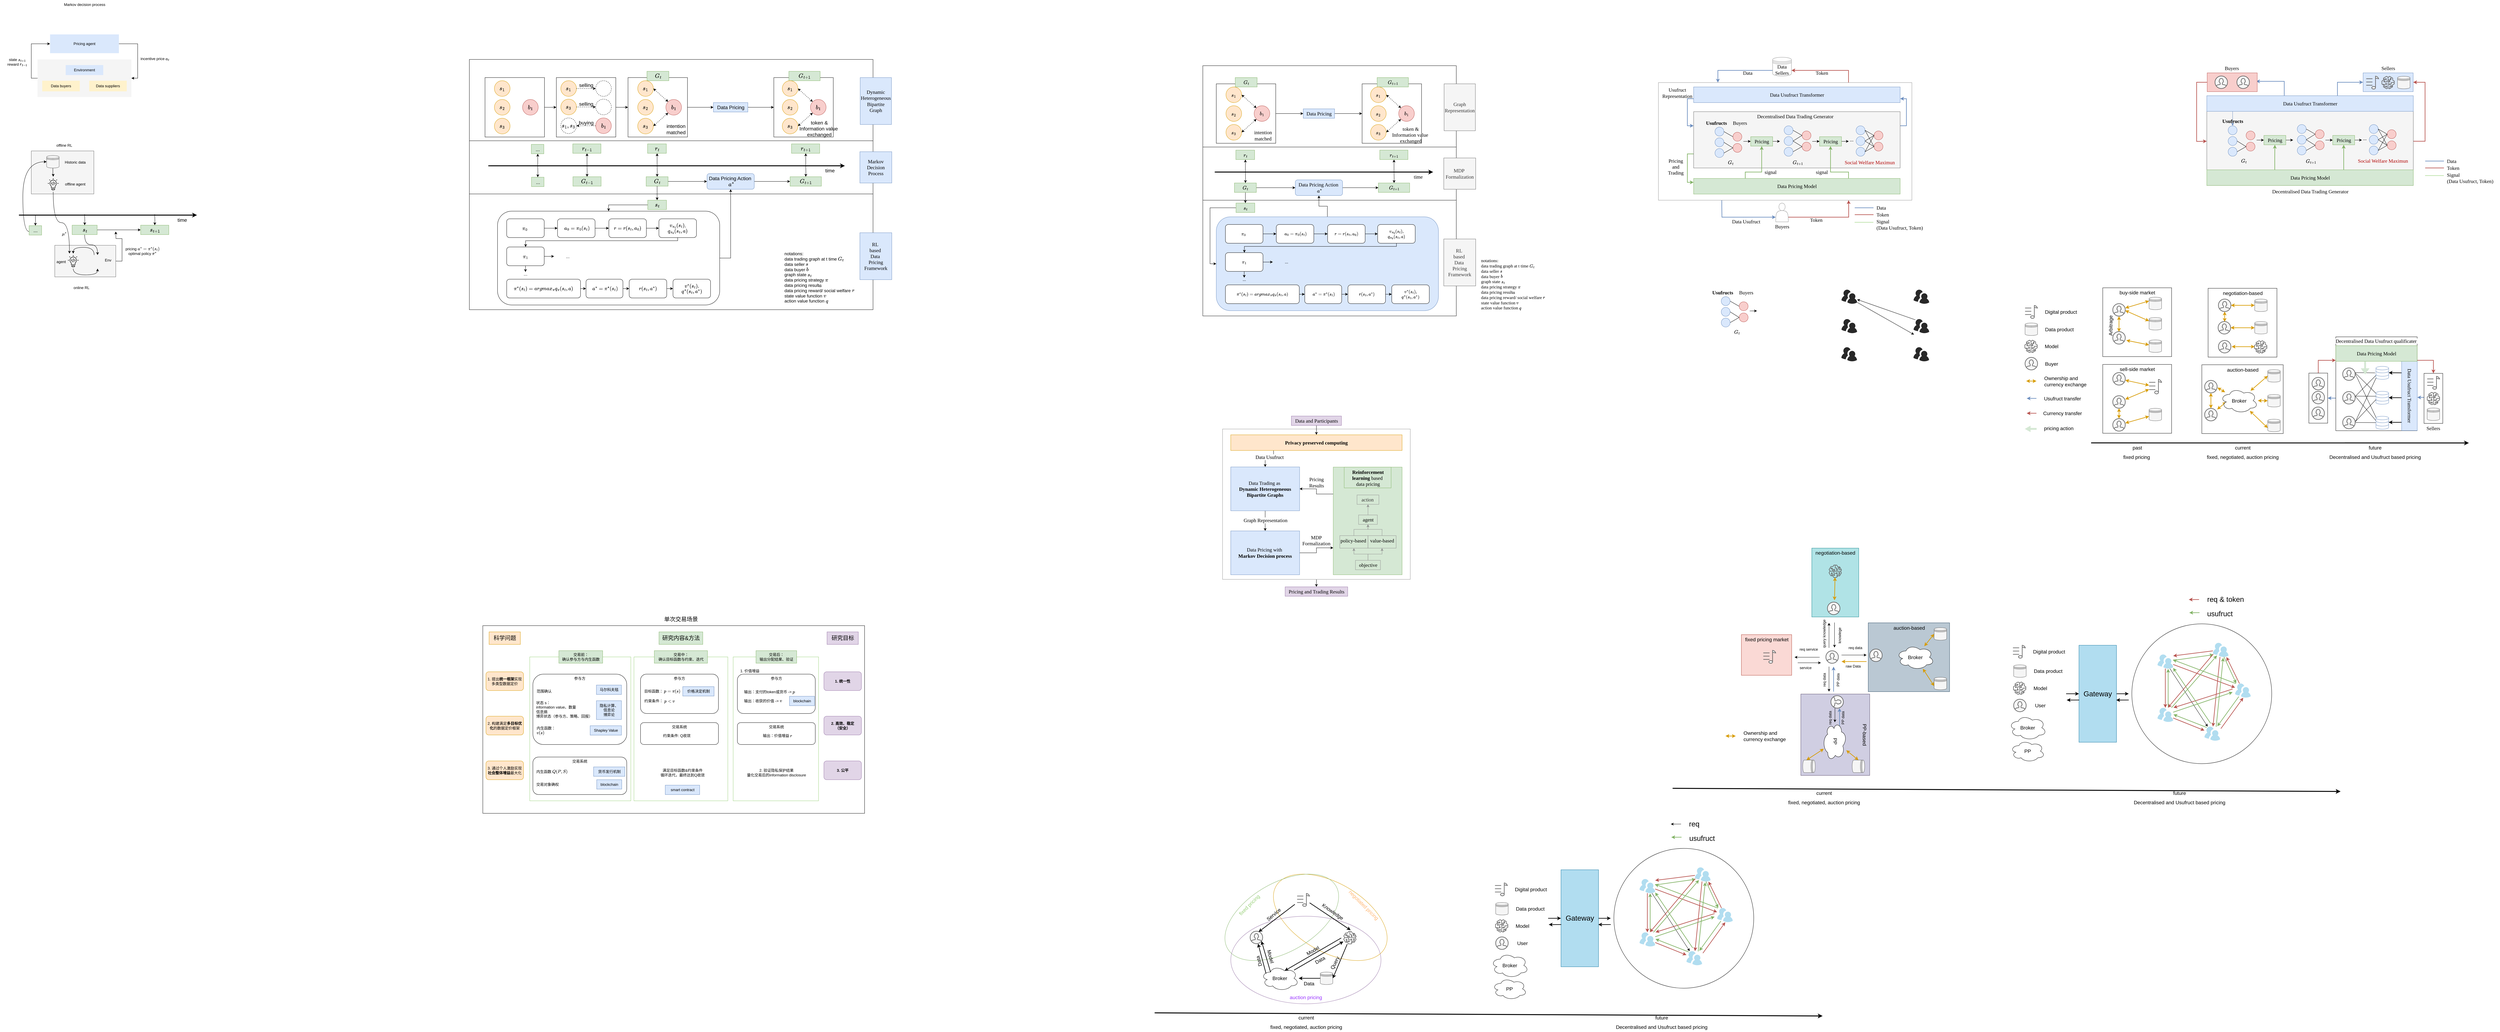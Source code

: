 <mxfile version="21.0.6" type="github">
  <diagram id="Or33N8EPDJmIvoWpYCI0" name="Page-1">
    <mxGraphModel dx="-1588" dy="2840" grid="1" gridSize="10" guides="1" tooltips="1" connect="1" arrows="1" fold="1" page="1" pageScale="1" pageWidth="827" pageHeight="1169" math="1" shadow="0">
      <root>
        <mxCell id="0" />
        <mxCell id="1" parent="0" />
        <mxCell id="4ptzHzJ0s4kkbOxUKrcG-112" value="" style="rounded=0;whiteSpace=wrap;html=1;fillColor=#f5f5f5;fontColor=#333333;strokeColor=#666666;" vertex="1" parent="1">
          <mxGeometry x="2820" y="-1847.5" width="200" height="137.5" as="geometry" />
        </mxCell>
        <mxCell id="4ptzHzJ0s4kkbOxUKrcG-109" style="edgeStyle=orthogonalEdgeStyle;rounded=0;orthogonalLoop=1;jettySize=auto;html=1;exitX=1;exitY=0.5;exitDx=0;exitDy=0;" edge="1" parent="1" source="4ptzHzJ0s4kkbOxUKrcG-107">
          <mxGeometry relative="1" as="geometry">
            <mxPoint x="3090" y="-1590" as="targetPoint" />
          </mxGeometry>
        </mxCell>
        <mxCell id="4ptzHzJ0s4kkbOxUKrcG-107" value="" style="rounded=0;whiteSpace=wrap;html=1;fillColor=#f5f5f5;fontColor=#333333;strokeColor=#666666;" vertex="1" parent="1">
          <mxGeometry x="2895" y="-1545.82" width="195" height="101" as="geometry" />
        </mxCell>
        <mxCell id="h5Bbuw_k6UYUTDB7MY4_-310" value="" style="ellipse;whiteSpace=wrap;html=1;fontSize=23;fillColor=none;rotation=30;strokeColor=#d79b00;" parent="1" vertex="1">
          <mxGeometry x="6771.35" y="492.48" width="400" height="220" as="geometry" />
        </mxCell>
        <mxCell id="h5Bbuw_k6UYUTDB7MY4_-312" value="" style="ellipse;whiteSpace=wrap;html=1;fontSize=23;fillColor=none;rotation=-30;strokeColor=#82b366;" parent="1" vertex="1">
          <mxGeometry x="6616.35" y="492.48" width="400" height="220" as="geometry" />
        </mxCell>
        <mxCell id="h5Bbuw_k6UYUTDB7MY4_-309" value="" style="ellipse;whiteSpace=wrap;html=1;fontSize=23;fillColor=none;rotation=0;strokeColor=#9673a6;" parent="1" vertex="1">
          <mxGeometry x="6653.35" y="598.89" width="480" height="280" as="geometry" />
        </mxCell>
        <mxCell id="h5Bbuw_k6UYUTDB7MY4_-124" value="" style="rounded=0;whiteSpace=wrap;html=1;labelBackgroundColor=#A9C4EB;fillColor=#fad9d5;strokeColor=#ae4132;" parent="1" vertex="1">
          <mxGeometry x="8285.14" y="-301.25" width="160.71" height="130" as="geometry" />
        </mxCell>
        <mxCell id="Rqi-UW7JyjqqxWvFrXtb-119" style="edgeStyle=orthogonalEdgeStyle;rounded=0;orthogonalLoop=1;jettySize=auto;html=1;entryX=0;entryY=0.25;entryDx=0;entryDy=0;strokeWidth=2;fontFamily=Helvetica;fontSize=16;startArrow=none;startFill=0;exitX=0;exitY=0.5;exitDx=0;exitDy=0;fillColor=#f8cecc;strokeColor=#b85450;" parent="1" source="Rqi-UW7JyjqqxWvFrXtb-117" target="Rqi-UW7JyjqqxWvFrXtb-82" edge="1">
          <mxGeometry relative="1" as="geometry" />
        </mxCell>
        <mxCell id="Rqi-UW7JyjqqxWvFrXtb-117" value="" style="rounded=0;whiteSpace=wrap;html=1;strokeWidth=1;fontFamily=Helvetica;fontSize=16;rotation=90;" parent="1" vertex="1">
          <mxGeometry x="10048.7" y="-1087.33" width="160" height="60" as="geometry" />
        </mxCell>
        <mxCell id="EiWEP4c7MO_8bBPmxnut-204" value="" style="rounded=0;whiteSpace=wrap;html=1;labelBackgroundColor=#A9C4EB;" parent="1" vertex="1">
          <mxGeometry x="9756.63" y="-1164" width="260" height="220" as="geometry" />
        </mxCell>
        <mxCell id="EiWEP4c7MO_8bBPmxnut-201" value="" style="rounded=0;whiteSpace=wrap;html=1;labelBackgroundColor=#A9C4EB;" parent="1" vertex="1">
          <mxGeometry x="9440" y="-1164.99" width="220" height="220" as="geometry" />
        </mxCell>
        <mxCell id="EiWEP4c7MO_8bBPmxnut-197" value="" style="rounded=0;whiteSpace=wrap;html=1;labelBackgroundColor=#A9C4EB;" parent="1" vertex="1">
          <mxGeometry x="9440" y="-1410" width="220" height="220" as="geometry" />
        </mxCell>
        <mxCell id="l6hkvc7YrRsDWrXUvLI_-251" style="edgeStyle=orthogonalEdgeStyle;rounded=0;orthogonalLoop=1;jettySize=auto;html=1;strokeColor=#b85450;fontFamily=Times New Roman;fontSize=16;startArrow=none;startFill=0;endArrow=classic;endFill=1;entryX=1;entryY=0.7;entryDx=0;entryDy=0;fillColor=#f8cecc;exitX=0.75;exitY=0;exitDx=0;exitDy=0;strokeWidth=2;" parent="1" source="l6hkvc7YrRsDWrXUvLI_-147" target="l6hkvc7YrRsDWrXUvLI_-157" edge="1">
          <mxGeometry relative="1" as="geometry" />
        </mxCell>
        <mxCell id="l6hkvc7YrRsDWrXUvLI_-269" style="edgeStyle=orthogonalEdgeStyle;rounded=0;orthogonalLoop=1;jettySize=auto;html=1;entryX=0;entryY=0.75;entryDx=0;entryDy=0;strokeColor=#6c8ebf;fontFamily=Times New Roman;fontSize=16;startArrow=none;startFill=0;endArrow=classic;endFill=1;fillColor=#dae8fc;exitX=0.25;exitY=1;exitDx=0;exitDy=0;strokeWidth=2;" parent="1" source="l6hkvc7YrRsDWrXUvLI_-147" target="l6hkvc7YrRsDWrXUvLI_-158" edge="1">
          <mxGeometry relative="1" as="geometry">
            <mxPoint x="8207.5" y="-1689.0" as="sourcePoint" />
            <Array as="points">
              <mxPoint x="8223" y="-1670" />
              <mxPoint x="8223" y="-1636" />
            </Array>
          </mxGeometry>
        </mxCell>
        <mxCell id="l6hkvc7YrRsDWrXUvLI_-147" value="" style="rounded=0;whiteSpace=wrap;html=1;labelBackgroundColor=none;strokeColor=#919191;fontFamily=Times New Roman;fontSize=16;" parent="1" vertex="1">
          <mxGeometry x="8020" y="-2066" width="810" height="376" as="geometry" />
        </mxCell>
        <mxCell id="jH4gFhlno_HW5_IZucVo-18" value="" style="rounded=0;whiteSpace=wrap;html=1;fontSize=16;" parent="1" vertex="1">
          <mxGeometry x="4220" y="-1710" width="1290" height="370" as="geometry" />
        </mxCell>
        <mxCell id="jH4gFhlno_HW5_IZucVo-15" value="" style="rounded=0;whiteSpace=wrap;html=1;fontSize=16;" parent="1" vertex="1">
          <mxGeometry x="4220" y="-1884" width="1290" height="174" as="geometry" />
        </mxCell>
        <mxCell id="jH4gFhlno_HW5_IZucVo-14" value="" style="rounded=0;whiteSpace=wrap;html=1;fontSize=16;" parent="1" vertex="1">
          <mxGeometry x="4220" y="-2140" width="1290" height="260" as="geometry" />
        </mxCell>
        <mxCell id="xwOjfk1AhILG_GxPL8hg-2" value="time" style="text;html=1;align=center;verticalAlign=middle;resizable=0;points=[];autosize=1;strokeColor=none;fillColor=none;fontSize=16;" parent="1" vertex="1">
          <mxGeometry x="5347" y="-1800" width="50" height="30" as="geometry" />
        </mxCell>
        <mxCell id="UvEwVtJJRlTO12YYXrXY-99" style="edgeStyle=orthogonalEdgeStyle;rounded=0;orthogonalLoop=1;jettySize=auto;html=1;entryX=0.5;entryY=1;entryDx=0;entryDy=0;strokeWidth=1;startArrow=none;startFill=0;exitX=1;exitY=0.5;exitDx=0;exitDy=0;" parent="1" source="xwOjfk1AhILG_GxPL8hg-3" target="BjseaTSlBe1rgTazhE21-177" edge="1">
          <mxGeometry relative="1" as="geometry" />
        </mxCell>
        <mxCell id="xwOjfk1AhILG_GxPL8hg-3" value="" style="rounded=1;whiteSpace=wrap;html=1;fontSize=14;" parent="1" vertex="1">
          <mxGeometry x="4310" y="-1655" width="710" height="300" as="geometry" />
        </mxCell>
        <mxCell id="xwOjfk1AhILG_GxPL8hg-4" value="" style="edgeStyle=orthogonalEdgeStyle;rounded=0;orthogonalLoop=1;jettySize=auto;html=1;fontSize=14;" parent="1" source="xwOjfk1AhILG_GxPL8hg-5" target="xwOjfk1AhILG_GxPL8hg-7" edge="1">
          <mxGeometry relative="1" as="geometry" />
        </mxCell>
        <mxCell id="xwOjfk1AhILG_GxPL8hg-5" value="\(\pi_0\)&amp;nbsp;" style="rounded=1;whiteSpace=wrap;html=1;fontSize=14;" parent="1" vertex="1">
          <mxGeometry x="4339.25" y="-1630.5" width="120" height="60" as="geometry" />
        </mxCell>
        <mxCell id="xwOjfk1AhILG_GxPL8hg-6" value="" style="edgeStyle=orthogonalEdgeStyle;rounded=0;orthogonalLoop=1;jettySize=auto;html=1;fontSize=14;entryX=0;entryY=0.5;entryDx=0;entryDy=0;" parent="1" source="xwOjfk1AhILG_GxPL8hg-7" target="UvEwVtJJRlTO12YYXrXY-4" edge="1">
          <mxGeometry relative="1" as="geometry">
            <mxPoint x="4639.25" y="-1600.5" as="targetPoint" />
          </mxGeometry>
        </mxCell>
        <mxCell id="xwOjfk1AhILG_GxPL8hg-7" value="&amp;nbsp;\(a_0=\pi_0(s_t)\)" style="rounded=1;whiteSpace=wrap;html=1;fontSize=14;" parent="1" vertex="1">
          <mxGeometry x="4501.75" y="-1630.5" width="120" height="60" as="geometry" />
        </mxCell>
        <mxCell id="xwOjfk1AhILG_GxPL8hg-10" value="" style="edgeStyle=orthogonalEdgeStyle;rounded=0;orthogonalLoop=1;jettySize=auto;html=1;fontSize=14;exitX=0.5;exitY=1;exitDx=0;exitDy=0;" parent="1" source="UvEwVtJJRlTO12YYXrXY-6" target="xwOjfk1AhILG_GxPL8hg-14" edge="1">
          <mxGeometry relative="1" as="geometry">
            <Array as="points">
              <mxPoint x="4885.75" y="-1560.5" />
              <mxPoint x="4399.75" y="-1560.5" />
            </Array>
            <mxPoint x="4839.25" y="-1570.5" as="sourcePoint" />
          </mxGeometry>
        </mxCell>
        <mxCell id="xwOjfk1AhILG_GxPL8hg-12" value="" style="edgeStyle=orthogonalEdgeStyle;rounded=0;orthogonalLoop=1;jettySize=auto;html=1;fontSize=14;" parent="1" source="xwOjfk1AhILG_GxPL8hg-14" edge="1">
          <mxGeometry relative="1" as="geometry">
            <mxPoint x="4490.75" y="-1510.559" as="targetPoint" />
          </mxGeometry>
        </mxCell>
        <mxCell id="xwOjfk1AhILG_GxPL8hg-13" value="" style="edgeStyle=orthogonalEdgeStyle;rounded=0;orthogonalLoop=1;jettySize=auto;html=1;fontSize=14;" parent="1" source="xwOjfk1AhILG_GxPL8hg-14" edge="1">
          <mxGeometry relative="1" as="geometry">
            <mxPoint x="4399.25" y="-1460.5" as="targetPoint" />
          </mxGeometry>
        </mxCell>
        <mxCell id="xwOjfk1AhILG_GxPL8hg-14" value="\(\pi_1\)" style="whiteSpace=wrap;html=1;rounded=1;fontSize=14;" parent="1" vertex="1">
          <mxGeometry x="4339.25" y="-1540.5" width="120" height="60" as="geometry" />
        </mxCell>
        <mxCell id="xwOjfk1AhILG_GxPL8hg-22" value="..." style="text;html=1;align=center;verticalAlign=middle;resizable=0;points=[];autosize=1;strokeColor=none;fillColor=none;fontSize=14;" parent="1" vertex="1">
          <mxGeometry x="4379.25" y="-1469.5" width="40" height="30" as="geometry" />
        </mxCell>
        <mxCell id="xwOjfk1AhILG_GxPL8hg-36" value="" style="group;fontSize=16;" parent="1" vertex="1" connectable="0">
          <mxGeometry x="5265" y="-1880" width="80" height="160" as="geometry" />
        </mxCell>
        <mxCell id="xwOjfk1AhILG_GxPL8hg-37" value="" style="edgeStyle=orthogonalEdgeStyle;rounded=0;orthogonalLoop=1;jettySize=auto;html=1;fontSize=16;" parent="xwOjfk1AhILG_GxPL8hg-36" target="xwOjfk1AhILG_GxPL8hg-40" edge="1">
          <mxGeometry relative="1" as="geometry">
            <mxPoint x="30" y="80" as="sourcePoint" />
            <mxPoint x="29.5" y="30" as="targetPoint" />
            <Array as="points">
              <mxPoint x="30" y="55" />
              <mxPoint x="30" y="55" />
            </Array>
          </mxGeometry>
        </mxCell>
        <mxCell id="xwOjfk1AhILG_GxPL8hg-38" value="\(G_{t+1}\)" style="text;html=1;align=center;verticalAlign=middle;resizable=0;points=[];autosize=1;strokeColor=#82b366;fillColor=#d5e8d4;fontSize=16;" parent="xwOjfk1AhILG_GxPL8hg-36" vertex="1">
          <mxGeometry x="-20" y="115" width="100" height="30" as="geometry" />
        </mxCell>
        <mxCell id="xwOjfk1AhILG_GxPL8hg-39" value="" style="edgeStyle=orthogonalEdgeStyle;rounded=0;orthogonalLoop=1;jettySize=auto;html=1;fontSize=16;" parent="xwOjfk1AhILG_GxPL8hg-36" target="xwOjfk1AhILG_GxPL8hg-38" edge="1">
          <mxGeometry relative="1" as="geometry">
            <mxPoint x="30" y="80" as="sourcePoint" />
            <mxPoint x="39.514" y="40" as="targetPoint" />
          </mxGeometry>
        </mxCell>
        <mxCell id="xwOjfk1AhILG_GxPL8hg-40" value="\(r_{t+1}\)" style="text;html=1;align=center;verticalAlign=middle;resizable=0;points=[];autosize=1;strokeColor=#82b366;fillColor=#d5e8d4;fontSize=16;" parent="xwOjfk1AhILG_GxPL8hg-36" vertex="1">
          <mxGeometry x="-15.5" y="10" width="90" height="30" as="geometry" />
        </mxCell>
        <mxCell id="xwOjfk1AhILG_GxPL8hg-41" value="" style="group;fontSize=16;" parent="1" vertex="1" connectable="0">
          <mxGeometry x="4566" y="-1880" width="75" height="160" as="geometry" />
        </mxCell>
        <mxCell id="xwOjfk1AhILG_GxPL8hg-42" value="" style="edgeStyle=orthogonalEdgeStyle;rounded=0;orthogonalLoop=1;jettySize=auto;html=1;fontSize=16;" parent="xwOjfk1AhILG_GxPL8hg-41" target="xwOjfk1AhILG_GxPL8hg-45" edge="1">
          <mxGeometry relative="1" as="geometry">
            <mxPoint x="30" y="80" as="sourcePoint" />
            <mxPoint x="29.5" y="30" as="targetPoint" />
            <Array as="points">
              <mxPoint x="30" y="55" />
              <mxPoint x="30" y="55" />
            </Array>
          </mxGeometry>
        </mxCell>
        <mxCell id="xwOjfk1AhILG_GxPL8hg-43" value="\(G_{t-1}\)" style="text;html=1;align=center;verticalAlign=middle;resizable=0;points=[];autosize=1;strokeColor=#82b366;fillColor=#d5e8d4;fontSize=16;" parent="xwOjfk1AhILG_GxPL8hg-41" vertex="1">
          <mxGeometry x="-15" y="115" width="90" height="30" as="geometry" />
        </mxCell>
        <mxCell id="xwOjfk1AhILG_GxPL8hg-44" value="" style="edgeStyle=orthogonalEdgeStyle;rounded=0;orthogonalLoop=1;jettySize=auto;html=1;fontSize=16;" parent="xwOjfk1AhILG_GxPL8hg-41" target="xwOjfk1AhILG_GxPL8hg-43" edge="1">
          <mxGeometry relative="1" as="geometry">
            <mxPoint x="30" y="80" as="sourcePoint" />
            <mxPoint x="39.514" y="40" as="targetPoint" />
          </mxGeometry>
        </mxCell>
        <mxCell id="xwOjfk1AhILG_GxPL8hg-45" value="\(r_{t-1}\)" style="text;html=1;align=center;verticalAlign=middle;resizable=0;points=[];autosize=1;strokeColor=#82b366;fillColor=#d5e8d4;fontSize=16;" parent="xwOjfk1AhILG_GxPL8hg-41" vertex="1">
          <mxGeometry x="-15.5" y="10" width="90" height="30" as="geometry" />
        </mxCell>
        <mxCell id="xwOjfk1AhILG_GxPL8hg-56" value="" style="group;fontSize=16;" parent="1" vertex="1" connectable="0">
          <mxGeometry x="4790" y="-1880" width="65" height="160" as="geometry" />
        </mxCell>
        <mxCell id="xwOjfk1AhILG_GxPL8hg-57" value="" style="edgeStyle=orthogonalEdgeStyle;rounded=0;orthogonalLoop=1;jettySize=auto;html=1;fontSize=16;" parent="xwOjfk1AhILG_GxPL8hg-56" target="xwOjfk1AhILG_GxPL8hg-60" edge="1">
          <mxGeometry relative="1" as="geometry">
            <mxPoint x="30" y="80" as="sourcePoint" />
            <mxPoint x="29.5" y="30" as="targetPoint" />
            <Array as="points">
              <mxPoint x="30" y="55" />
              <mxPoint x="30" y="55" />
            </Array>
          </mxGeometry>
        </mxCell>
        <mxCell id="xwOjfk1AhILG_GxPL8hg-58" value="\(G_t\)" style="text;html=1;align=center;verticalAlign=middle;resizable=0;points=[];autosize=1;strokeColor=#82b366;fillColor=#d5e8d4;fontSize=16;" parent="xwOjfk1AhILG_GxPL8hg-56" vertex="1">
          <mxGeometry x="-5" y="115" width="70" height="30" as="geometry" />
        </mxCell>
        <mxCell id="xwOjfk1AhILG_GxPL8hg-59" value="" style="edgeStyle=orthogonalEdgeStyle;rounded=0;orthogonalLoop=1;jettySize=auto;html=1;fontSize=16;" parent="xwOjfk1AhILG_GxPL8hg-56" target="xwOjfk1AhILG_GxPL8hg-58" edge="1">
          <mxGeometry relative="1" as="geometry">
            <mxPoint x="30" y="80" as="sourcePoint" />
            <mxPoint x="39.514" y="40" as="targetPoint" />
          </mxGeometry>
        </mxCell>
        <mxCell id="xwOjfk1AhILG_GxPL8hg-60" value="\(r_t\)" style="text;html=1;align=center;verticalAlign=middle;resizable=0;points=[];autosize=1;strokeColor=#82b366;fillColor=#d5e8d4;fontSize=16;" parent="xwOjfk1AhILG_GxPL8hg-56" vertex="1">
          <mxGeometry x="-0.5" y="10" width="60" height="30" as="geometry" />
        </mxCell>
        <mxCell id="BjseaTSlBe1rgTazhE21-184" style="edgeStyle=orthogonalEdgeStyle;rounded=0;orthogonalLoop=1;jettySize=auto;html=1;exitX=1;exitY=0.5;exitDx=0;exitDy=0;fontSize=16;" parent="1" source="BjseaTSlBe1rgTazhE21-177" target="xwOjfk1AhILG_GxPL8hg-38" edge="1">
          <mxGeometry relative="1" as="geometry" />
        </mxCell>
        <mxCell id="BjseaTSlBe1rgTazhE21-177" value="Data Pricing Action&amp;nbsp;&lt;br style=&quot;font-size: 16px;&quot;&gt;&lt;span style=&quot;font-size: 16px;&quot;&gt;&amp;nbsp;\(a^*\)&lt;/span&gt;" style="rounded=1;whiteSpace=wrap;html=1;fillColor=#dae8fc;strokeColor=#6c8ebf;fontSize=16;" parent="1" vertex="1">
          <mxGeometry x="4979.5" y="-1775" width="151" height="50" as="geometry" />
        </mxCell>
        <mxCell id="BjseaTSlBe1rgTazhE21-183" style="edgeStyle=orthogonalEdgeStyle;rounded=0;orthogonalLoop=1;jettySize=auto;html=1;entryX=0;entryY=0.5;entryDx=0;entryDy=0;fontSize=16;" parent="1" source="xwOjfk1AhILG_GxPL8hg-58" target="BjseaTSlBe1rgTazhE21-177" edge="1">
          <mxGeometry relative="1" as="geometry" />
        </mxCell>
        <mxCell id="UvEwVtJJRlTO12YYXrXY-3" style="edgeStyle=orthogonalEdgeStyle;rounded=0;orthogonalLoop=1;jettySize=auto;html=1;entryX=0.5;entryY=0;entryDx=0;entryDy=0;fontSize=16;" parent="1" source="UvEwVtJJRlTO12YYXrXY-1" target="xwOjfk1AhILG_GxPL8hg-3" edge="1">
          <mxGeometry relative="1" as="geometry">
            <mxPoint x="4665" y="-1655" as="targetPoint" />
            <Array as="points">
              <mxPoint x="4665" y="-1675" />
            </Array>
          </mxGeometry>
        </mxCell>
        <mxCell id="UvEwVtJJRlTO12YYXrXY-1" value="\(s_t\)" style="text;html=1;align=center;verticalAlign=middle;resizable=0;points=[];autosize=1;strokeColor=#82b366;fillColor=#d5e8d4;fontSize=16;" parent="1" vertex="1">
          <mxGeometry x="4790" y="-1690" width="60" height="30" as="geometry" />
        </mxCell>
        <mxCell id="UvEwVtJJRlTO12YYXrXY-2" value="" style="edgeStyle=orthogonalEdgeStyle;rounded=0;orthogonalLoop=1;jettySize=auto;html=1;fontSize=16;" parent="1" source="xwOjfk1AhILG_GxPL8hg-58" target="UvEwVtJJRlTO12YYXrXY-1" edge="1">
          <mxGeometry relative="1" as="geometry" />
        </mxCell>
        <mxCell id="UvEwVtJJRlTO12YYXrXY-7" value="" style="edgeStyle=orthogonalEdgeStyle;rounded=0;orthogonalLoop=1;jettySize=auto;html=1;" parent="1" source="UvEwVtJJRlTO12YYXrXY-4" target="UvEwVtJJRlTO12YYXrXY-6" edge="1">
          <mxGeometry relative="1" as="geometry" />
        </mxCell>
        <mxCell id="UvEwVtJJRlTO12YYXrXY-4" value="\(r=&lt;br&gt;r(s_t,a_0)\)" style="rounded=1;whiteSpace=wrap;html=1;fontSize=14;" parent="1" vertex="1">
          <mxGeometry x="4665.75" y="-1630.5" width="120" height="60" as="geometry" />
        </mxCell>
        <mxCell id="UvEwVtJJRlTO12YYXrXY-6" value="\(v_{\pi_0}(s_t)\),&lt;br&gt;\(q_{\pi_0}&lt;br&gt;(s_t, a)\)&lt;br&gt;" style="rounded=1;whiteSpace=wrap;html=1;fontSize=14;" parent="1" vertex="1">
          <mxGeometry x="4825.75" y="-1630.5" width="120" height="60" as="geometry" />
        </mxCell>
        <mxCell id="UvEwVtJJRlTO12YYXrXY-8" value="..." style="text;html=1;align=center;verticalAlign=middle;resizable=0;points=[];autosize=1;strokeColor=none;fillColor=none;fontSize=14;" parent="1" vertex="1">
          <mxGeometry x="4513.75" y="-1525.5" width="40" height="30" as="geometry" />
        </mxCell>
        <mxCell id="UvEwVtJJRlTO12YYXrXY-13" value="" style="edgeStyle=orthogonalEdgeStyle;rounded=0;orthogonalLoop=1;jettySize=auto;html=1;" parent="1" source="UvEwVtJJRlTO12YYXrXY-11" target="UvEwVtJJRlTO12YYXrXY-12" edge="1">
          <mxGeometry relative="1" as="geometry" />
        </mxCell>
        <mxCell id="UvEwVtJJRlTO12YYXrXY-11" value="&lt;span style=&quot;&quot;&gt;\(\pi^{*}(s_t)=argmax_{\pi} q_{\pi}(s_t,a)\)&lt;/span&gt;" style="whiteSpace=wrap;html=1;rounded=1;fontSize=14;" parent="1" vertex="1">
          <mxGeometry x="4339.25" y="-1437.5" width="236" height="60" as="geometry" />
        </mxCell>
        <mxCell id="UvEwVtJJRlTO12YYXrXY-93" style="edgeStyle=none;rounded=0;orthogonalLoop=1;jettySize=auto;html=1;exitX=1;exitY=0.5;exitDx=0;exitDy=0;entryX=0;entryY=0.5;entryDx=0;entryDy=0;strokeWidth=1;startArrow=none;startFill=0;" parent="1" source="UvEwVtJJRlTO12YYXrXY-12" target="UvEwVtJJRlTO12YYXrXY-15" edge="1">
          <mxGeometry relative="1" as="geometry" />
        </mxCell>
        <mxCell id="UvEwVtJJRlTO12YYXrXY-12" value="&amp;nbsp;\(a^*=\pi^{*}(s_t)\)" style="whiteSpace=wrap;html=1;rounded=1;fontSize=14;" parent="1" vertex="1">
          <mxGeometry x="4592.75" y="-1437.5" width="118" height="60" as="geometry" />
        </mxCell>
        <mxCell id="UvEwVtJJRlTO12YYXrXY-95" style="edgeStyle=none;rounded=0;orthogonalLoop=1;jettySize=auto;html=1;strokeWidth=1;startArrow=none;startFill=0;" parent="1" source="UvEwVtJJRlTO12YYXrXY-15" target="UvEwVtJJRlTO12YYXrXY-94" edge="1">
          <mxGeometry relative="1" as="geometry" />
        </mxCell>
        <mxCell id="UvEwVtJJRlTO12YYXrXY-15" value="\(r(s_t,a^*)\)" style="rounded=1;whiteSpace=wrap;html=1;fontSize=14;" parent="1" vertex="1">
          <mxGeometry x="4730.75" y="-1437.5" width="120" height="60" as="geometry" />
        </mxCell>
        <mxCell id="UvEwVtJJRlTO12YYXrXY-92" style="edgeStyle=none;rounded=0;orthogonalLoop=1;jettySize=auto;html=1;startArrow=none;startFill=0;fontSize=16;" parent="1" source="UvEwVtJJRlTO12YYXrXY-17" target="UvEwVtJJRlTO12YYXrXY-45" edge="1">
          <mxGeometry relative="1" as="geometry" />
        </mxCell>
        <mxCell id="UvEwVtJJRlTO12YYXrXY-17" value="" style="rounded=0;whiteSpace=wrap;html=1;fillColor=none;fontSize=16;" parent="1" vertex="1">
          <mxGeometry x="4727" y="-2082" width="190" height="190" as="geometry" />
        </mxCell>
        <mxCell id="UvEwVtJJRlTO12YYXrXY-18" value="" style="group;fontSize=16;" parent="1" vertex="1" connectable="0">
          <mxGeometry x="4270" y="-2082" width="197" height="190" as="geometry" />
        </mxCell>
        <mxCell id="UvEwVtJJRlTO12YYXrXY-19" value="" style="rounded=0;whiteSpace=wrap;html=1;fillColor=none;fontSize=16;" parent="UvEwVtJJRlTO12YYXrXY-18" vertex="1">
          <mxGeometry width="190" height="190" as="geometry" />
        </mxCell>
        <mxCell id="UvEwVtJJRlTO12YYXrXY-21" value="\(s_2\)" style="ellipse;whiteSpace=wrap;html=1;aspect=fixed;fillColor=#ffe6cc;strokeColor=#d79b00;fontSize=16;direction=west;" parent="UvEwVtJJRlTO12YYXrXY-18" vertex="1">
          <mxGeometry x="30" y="70" width="50" height="50" as="geometry" />
        </mxCell>
        <mxCell id="UvEwVtJJRlTO12YYXrXY-54" value="\(s_3\)" style="ellipse;whiteSpace=wrap;html=1;aspect=fixed;fillColor=#ffe6cc;strokeColor=#d79b00;fontSize=16;direction=west;" parent="UvEwVtJJRlTO12YYXrXY-18" vertex="1">
          <mxGeometry x="30" y="130" width="50" height="50" as="geometry" />
        </mxCell>
        <mxCell id="UvEwVtJJRlTO12YYXrXY-55" value="\(b_1\)" style="ellipse;whiteSpace=wrap;html=1;aspect=fixed;fillColor=#f8cecc;strokeColor=#b85450;fontSize=16;direction=west;" parent="UvEwVtJJRlTO12YYXrXY-18" vertex="1">
          <mxGeometry x="120" y="70" width="50" height="50" as="geometry" />
        </mxCell>
        <mxCell id="UvEwVtJJRlTO12YYXrXY-56" value="\(s_1\)" style="ellipse;whiteSpace=wrap;html=1;aspect=fixed;fillColor=#ffe6cc;strokeColor=#d79b00;fontSize=16;direction=west;" parent="UvEwVtJJRlTO12YYXrXY-18" vertex="1">
          <mxGeometry x="30" y="10" width="50" height="50" as="geometry" />
        </mxCell>
        <mxCell id="UvEwVtJJRlTO12YYXrXY-22" value="" style="group;fontSize=16;" parent="1" vertex="1" connectable="0">
          <mxGeometry x="4498" y="-2082" width="190" height="237" as="geometry" />
        </mxCell>
        <mxCell id="UvEwVtJJRlTO12YYXrXY-23" value="" style="rounded=0;whiteSpace=wrap;html=1;fillColor=none;fontSize=16;" parent="UvEwVtJJRlTO12YYXrXY-22" vertex="1">
          <mxGeometry width="190" height="190" as="geometry" />
        </mxCell>
        <mxCell id="UvEwVtJJRlTO12YYXrXY-24" value="" style="group;fontSize=16;" parent="UvEwVtJJRlTO12YYXrXY-22" vertex="1" connectable="0">
          <mxGeometry x="14.25" y="10" width="161.5" height="50" as="geometry" />
        </mxCell>
        <mxCell id="UvEwVtJJRlTO12YYXrXY-25" value="\(s_1\)" style="ellipse;whiteSpace=wrap;html=1;aspect=fixed;fillColor=#ffe6cc;strokeColor=#d79b00;fontSize=16;" parent="UvEwVtJJRlTO12YYXrXY-24" vertex="1">
          <mxGeometry width="50" height="50" as="geometry" />
        </mxCell>
        <mxCell id="UvEwVtJJRlTO12YYXrXY-26" value="" style="ellipse;whiteSpace=wrap;html=1;aspect=fixed;dashed=1;fontSize=16;" parent="UvEwVtJJRlTO12YYXrXY-24" vertex="1">
          <mxGeometry x="111.5" width="50" height="50" as="geometry" />
        </mxCell>
        <mxCell id="UvEwVtJJRlTO12YYXrXY-27" style="rounded=0;orthogonalLoop=1;jettySize=auto;html=1;exitX=1;exitY=0.5;exitDx=0;exitDy=0;entryX=0;entryY=0.5;entryDx=0;entryDy=0;dashed=1;fontSize=16;" parent="UvEwVtJJRlTO12YYXrXY-24" source="UvEwVtJJRlTO12YYXrXY-25" target="UvEwVtJJRlTO12YYXrXY-26" edge="1">
          <mxGeometry relative="1" as="geometry">
            <mxPoint x="118.822" y="25.322" as="targetPoint" />
          </mxGeometry>
        </mxCell>
        <mxCell id="UvEwVtJJRlTO12YYXrXY-32" value="selling" style="text;html=1;align=center;verticalAlign=middle;resizable=0;points=[];autosize=1;strokeColor=none;fillColor=none;fontSize=16;" parent="UvEwVtJJRlTO12YYXrXY-22" vertex="1">
          <mxGeometry x="60" y="9" width="70" height="30" as="geometry" />
        </mxCell>
        <mxCell id="UvEwVtJJRlTO12YYXrXY-57" value="" style="group;fontSize=16;" parent="UvEwVtJJRlTO12YYXrXY-22" vertex="1" connectable="0">
          <mxGeometry x="14.25" y="69" width="161.5" height="50" as="geometry" />
        </mxCell>
        <mxCell id="UvEwVtJJRlTO12YYXrXY-58" value="\(s_3\)" style="ellipse;whiteSpace=wrap;html=1;aspect=fixed;fillColor=#ffe6cc;strokeColor=#d79b00;fontSize=16;" parent="UvEwVtJJRlTO12YYXrXY-57" vertex="1">
          <mxGeometry width="50" height="50" as="geometry" />
        </mxCell>
        <mxCell id="UvEwVtJJRlTO12YYXrXY-59" value="" style="ellipse;whiteSpace=wrap;html=1;aspect=fixed;dashed=1;fontSize=16;" parent="UvEwVtJJRlTO12YYXrXY-57" vertex="1">
          <mxGeometry x="111.5" width="50" height="50" as="geometry" />
        </mxCell>
        <mxCell id="UvEwVtJJRlTO12YYXrXY-60" style="rounded=0;orthogonalLoop=1;jettySize=auto;html=1;exitX=1;exitY=0.5;exitDx=0;exitDy=0;entryX=0;entryY=0.5;entryDx=0;entryDy=0;dashed=1;fontSize=16;" parent="UvEwVtJJRlTO12YYXrXY-57" source="UvEwVtJJRlTO12YYXrXY-58" target="UvEwVtJJRlTO12YYXrXY-59" edge="1">
          <mxGeometry relative="1" as="geometry">
            <mxPoint x="118.822" y="25.322" as="targetPoint" />
          </mxGeometry>
        </mxCell>
        <mxCell id="UvEwVtJJRlTO12YYXrXY-28" value="" style="group;fontSize=16;" parent="UvEwVtJJRlTO12YYXrXY-22" vertex="1" connectable="0">
          <mxGeometry x="14.25" y="122" width="161.5" height="100" as="geometry" />
        </mxCell>
        <mxCell id="UvEwVtJJRlTO12YYXrXY-29" value="\(s_1, &amp;nbsp;s_3\)" style="ellipse;whiteSpace=wrap;html=1;aspect=fixed;dashed=1;fontSize=16;" parent="UvEwVtJJRlTO12YYXrXY-28" vertex="1">
          <mxGeometry y="7" width="50" height="50" as="geometry" />
        </mxCell>
        <mxCell id="UvEwVtJJRlTO12YYXrXY-30" value="\(b_1\)" style="ellipse;whiteSpace=wrap;html=1;aspect=fixed;fillColor=#f8cecc;strokeColor=#b85450;fontSize=16;" parent="UvEwVtJJRlTO12YYXrXY-28" vertex="1">
          <mxGeometry x="111.5" y="7" width="50" height="50" as="geometry" />
        </mxCell>
        <mxCell id="UvEwVtJJRlTO12YYXrXY-31" style="rounded=0;orthogonalLoop=1;jettySize=auto;html=1;exitX=0;exitY=0.5;exitDx=0;exitDy=0;dashed=1;entryX=1;entryY=0.5;entryDx=0;entryDy=0;fontSize=16;" parent="UvEwVtJJRlTO12YYXrXY-28" source="UvEwVtJJRlTO12YYXrXY-30" target="UvEwVtJJRlTO12YYXrXY-29" edge="1">
          <mxGeometry relative="1" as="geometry">
            <mxPoint x="118.822" y="32.322" as="targetPoint" />
          </mxGeometry>
        </mxCell>
        <mxCell id="UvEwVtJJRlTO12YYXrXY-65" value="selling" style="text;html=1;align=center;verticalAlign=middle;resizable=0;points=[];autosize=1;strokeColor=none;fillColor=none;fontSize=16;" parent="UvEwVtJJRlTO12YYXrXY-22" vertex="1">
          <mxGeometry x="60" y="69" width="70" height="30" as="geometry" />
        </mxCell>
        <mxCell id="UvEwVtJJRlTO12YYXrXY-33" value="buying" style="text;html=1;align=center;verticalAlign=middle;resizable=0;points=[];autosize=1;strokeColor=none;fillColor=none;fontSize=16;" parent="UvEwVtJJRlTO12YYXrXY-22" vertex="1">
          <mxGeometry x="60" y="129" width="70" height="30" as="geometry" />
        </mxCell>
        <mxCell id="UvEwVtJJRlTO12YYXrXY-42" style="edgeStyle=orthogonalEdgeStyle;rounded=0;orthogonalLoop=1;jettySize=auto;html=1;exitX=1;exitY=0.5;exitDx=0;exitDy=0;entryX=0;entryY=0.5;entryDx=0;entryDy=0;fontSize=16;" parent="1" source="UvEwVtJJRlTO12YYXrXY-19" target="UvEwVtJJRlTO12YYXrXY-23" edge="1">
          <mxGeometry relative="1" as="geometry" />
        </mxCell>
        <mxCell id="UvEwVtJJRlTO12YYXrXY-43" style="edgeStyle=orthogonalEdgeStyle;rounded=0;orthogonalLoop=1;jettySize=auto;html=1;exitX=1;exitY=0.5;exitDx=0;exitDy=0;entryX=0;entryY=0.5;entryDx=0;entryDy=0;fontSize=16;" parent="1" source="UvEwVtJJRlTO12YYXrXY-23" target="UvEwVtJJRlTO12YYXrXY-17" edge="1">
          <mxGeometry relative="1" as="geometry">
            <mxPoint x="4727" y="-1980" as="targetPoint" />
          </mxGeometry>
        </mxCell>
        <mxCell id="UvEwVtJJRlTO12YYXrXY-85" style="edgeStyle=none;rounded=0;orthogonalLoop=1;jettySize=auto;html=1;entryX=0;entryY=0.5;entryDx=0;entryDy=0;startArrow=none;startFill=0;fontSize=16;" parent="1" source="UvEwVtJJRlTO12YYXrXY-45" target="UvEwVtJJRlTO12YYXrXY-76" edge="1">
          <mxGeometry relative="1" as="geometry" />
        </mxCell>
        <mxCell id="UvEwVtJJRlTO12YYXrXY-45" value="Data Pricing" style="text;html=1;align=center;verticalAlign=middle;resizable=0;points=[];autosize=1;strokeColor=#6c8ebf;fillColor=#dae8fc;fontSize=16;" parent="1" vertex="1">
          <mxGeometry x="5000" y="-2002" width="110" height="30" as="geometry" />
        </mxCell>
        <mxCell id="UvEwVtJJRlTO12YYXrXY-47" value="&lt;span style=&quot;font-size: 16px;&quot;&gt;\(G_t\)&lt;/span&gt;" style="text;html=1;align=center;verticalAlign=middle;resizable=0;points=[];autosize=1;strokeColor=#82b366;fillColor=#d5e8d4;fontSize=16;" parent="1" vertex="1">
          <mxGeometry x="4787.5" y="-2102" width="70" height="30" as="geometry" />
        </mxCell>
        <mxCell id="UvEwVtJJRlTO12YYXrXY-76" value="" style="rounded=0;whiteSpace=wrap;html=1;fillColor=none;fontSize=16;" parent="1" vertex="1">
          <mxGeometry x="5193" y="-2082" width="190" height="190" as="geometry" />
        </mxCell>
        <mxCell id="UvEwVtJJRlTO12YYXrXY-83" value="token &amp;amp; &lt;br&gt;Information value&amp;nbsp;&lt;br style=&quot;font-size: 16px;&quot;&gt;exchanged" style="text;html=1;align=center;verticalAlign=middle;resizable=0;points=[];autosize=1;strokeColor=none;fillColor=none;fontSize=16;" parent="1" vertex="1">
          <mxGeometry x="5263" y="-1954" width="150" height="70" as="geometry" />
        </mxCell>
        <mxCell id="UvEwVtJJRlTO12YYXrXY-39" value="&lt;span style=&quot;font-size: 16px;&quot;&gt;\(G_{t+1}\)&lt;/span&gt;" style="text;html=1;align=center;verticalAlign=middle;resizable=0;points=[];autosize=1;strokeColor=#82b366;fillColor=#d5e8d4;fontSize=16;" parent="1" vertex="1">
          <mxGeometry x="5241" y="-2102" width="100" height="30" as="geometry" />
        </mxCell>
        <mxCell id="UvEwVtJJRlTO12YYXrXY-70" value="" style="endArrow=classic;startArrow=classic;html=1;rounded=0;entryX=1;entryY=1;entryDx=0;entryDy=0;dashed=1;exitX=0;exitY=0.5;exitDx=0;exitDy=0;fontSize=16;" parent="1" source="jH4gFhlno_HW5_IZucVo-4" target="jH4gFhlno_HW5_IZucVo-3" edge="1">
          <mxGeometry width="50" height="50" relative="1" as="geometry">
            <mxPoint x="4945.678" y="-2257.322" as="sourcePoint" />
            <mxPoint x="5061.75" y="-2604.75" as="targetPoint" />
          </mxGeometry>
        </mxCell>
        <mxCell id="UvEwVtJJRlTO12YYXrXY-51" value="" style="endArrow=classic;startArrow=classic;html=1;rounded=0;entryX=0;entryY=0.5;entryDx=0;entryDy=0;dashed=1;exitX=1;exitY=0;exitDx=0;exitDy=0;fontSize=16;" parent="1" source="jH4gFhlno_HW5_IZucVo-3" target="jH4gFhlno_HW5_IZucVo-2" edge="1">
          <mxGeometry width="50" height="50" relative="1" as="geometry">
            <mxPoint x="5043.322" y="-2257.322" as="sourcePoint" />
            <mxPoint x="5061.75" y="-2686.75" as="targetPoint" />
          </mxGeometry>
        </mxCell>
        <mxCell id="UvEwVtJJRlTO12YYXrXY-91" value="intention &lt;br style=&quot;font-size: 16px;&quot;&gt;matched" style="text;html=1;align=center;verticalAlign=middle;resizable=0;points=[];autosize=1;strokeColor=none;fillColor=none;fontSize=16;" parent="1" vertex="1">
          <mxGeometry x="4840.25" y="-1942" width="80" height="50" as="geometry" />
        </mxCell>
        <mxCell id="UvEwVtJJRlTO12YYXrXY-94" value="\(v^*(s_t)\),&lt;br&gt;\(q^*&lt;br&gt;(s_t, a^*)\)" style="rounded=1;whiteSpace=wrap;html=1;fontSize=14;" parent="1" vertex="1">
          <mxGeometry x="4870.75" y="-1437.5" width="120" height="60" as="geometry" />
        </mxCell>
        <mxCell id="4NbqDfcG69Ek7NZRYsl7-1" value="&lt;div style=&quot;text-align: left; font-size: 14px;&quot;&gt;notations:&amp;nbsp;&lt;/div&gt;&lt;div style=&quot;text-align: left; font-size: 14px;&quot;&gt;data trading graph at t time \(G_t\)&lt;/div&gt;&lt;div style=&quot;text-align: left; font-size: 14px;&quot;&gt;&lt;div style=&quot;border-color: var(--border-color);&quot;&gt;data seller \(s\)&lt;/div&gt;&lt;div style=&quot;border-color: var(--border-color);&quot;&gt;data buyer \(b\)&lt;/div&gt;&lt;/div&gt;&lt;div style=&quot;text-align: left; font-size: 14px;&quot;&gt;graph state \(s_t\)&lt;/div&gt;&lt;div style=&quot;text-align: left; font-size: 14px;&quot;&gt;data pricing strategy \(\pi\)&lt;br&gt;&lt;/div&gt;&lt;div style=&quot;text-align: left; font-size: 14px;&quot;&gt;data pricing result\(a\)&lt;/div&gt;&lt;div style=&quot;text-align: left; font-size: 14px;&quot;&gt;data pricing reward/ social welfare \(r\)&lt;br&gt;&lt;/div&gt;&lt;div style=&quot;text-align: left; font-size: 14px;&quot;&gt;state value function \(v\)&lt;/div&gt;&lt;div style=&quot;text-align: left; font-size: 14px;&quot;&gt;action value function \(q\)&lt;/div&gt;&lt;span style=&quot;font-size: 14px;&quot;&gt;&lt;br style=&quot;font-size: 14px;&quot;&gt;&lt;/span&gt;" style="text;html=1;align=center;verticalAlign=middle;resizable=0;points=[];autosize=1;strokeColor=none;fillColor=none;fontSize=14;" parent="1" vertex="1">
          <mxGeometry x="5208" y="-1530" width="260" height="190" as="geometry" />
        </mxCell>
        <mxCell id="jH4gFhlno_HW5_IZucVo-1" value="\(s_2\)" style="ellipse;whiteSpace=wrap;html=1;aspect=fixed;fillColor=#ffe6cc;strokeColor=#d79b00;fontSize=16;direction=west;" parent="1" vertex="1">
          <mxGeometry x="4758" y="-2012" width="50" height="50" as="geometry" />
        </mxCell>
        <mxCell id="jH4gFhlno_HW5_IZucVo-2" value="\(s_3\)" style="ellipse;whiteSpace=wrap;html=1;aspect=fixed;fillColor=#ffe6cc;strokeColor=#d79b00;fontSize=16;direction=west;" parent="1" vertex="1">
          <mxGeometry x="4758" y="-1952" width="50" height="50" as="geometry" />
        </mxCell>
        <mxCell id="jH4gFhlno_HW5_IZucVo-3" value="\(b_1\)" style="ellipse;whiteSpace=wrap;html=1;aspect=fixed;fillColor=#f8cecc;strokeColor=#b85450;fontSize=16;direction=west;" parent="1" vertex="1">
          <mxGeometry x="4848" y="-2012" width="50" height="50" as="geometry" />
        </mxCell>
        <mxCell id="jH4gFhlno_HW5_IZucVo-4" value="\(s_1\)" style="ellipse;whiteSpace=wrap;html=1;aspect=fixed;fillColor=#ffe6cc;strokeColor=#d79b00;fontSize=16;direction=west;" parent="1" vertex="1">
          <mxGeometry x="4758" y="-2072" width="50" height="50" as="geometry" />
        </mxCell>
        <mxCell id="jH4gFhlno_HW5_IZucVo-5" value="" style="endArrow=classic;startArrow=classic;html=1;rounded=0;entryX=1;entryY=1;entryDx=0;entryDy=0;dashed=1;exitX=0;exitY=0.5;exitDx=0;exitDy=0;fontSize=16;" parent="1" source="jH4gFhlno_HW5_IZucVo-10" target="jH4gFhlno_HW5_IZucVo-9" edge="1">
          <mxGeometry width="50" height="50" relative="1" as="geometry">
            <mxPoint x="5407.678" y="-2257.322" as="sourcePoint" />
            <mxPoint x="5523.75" y="-2604.75" as="targetPoint" />
          </mxGeometry>
        </mxCell>
        <mxCell id="jH4gFhlno_HW5_IZucVo-6" value="" style="endArrow=classic;startArrow=classic;html=1;rounded=0;entryX=0;entryY=0.5;entryDx=0;entryDy=0;dashed=1;exitX=1;exitY=0;exitDx=0;exitDy=0;fontSize=16;" parent="1" source="jH4gFhlno_HW5_IZucVo-9" target="jH4gFhlno_HW5_IZucVo-8" edge="1">
          <mxGeometry width="50" height="50" relative="1" as="geometry">
            <mxPoint x="5505.322" y="-2257.322" as="sourcePoint" />
            <mxPoint x="5523.75" y="-2686.75" as="targetPoint" />
          </mxGeometry>
        </mxCell>
        <mxCell id="jH4gFhlno_HW5_IZucVo-7" value="\(s_2\)" style="ellipse;whiteSpace=wrap;html=1;aspect=fixed;fillColor=#ffe6cc;strokeColor=#d79b00;fontSize=16;direction=west;" parent="1" vertex="1">
          <mxGeometry x="5220" y="-2012" width="50" height="50" as="geometry" />
        </mxCell>
        <mxCell id="jH4gFhlno_HW5_IZucVo-8" value="\(s_3\)" style="ellipse;whiteSpace=wrap;html=1;aspect=fixed;fillColor=#ffe6cc;strokeColor=#d79b00;fontSize=16;direction=west;" parent="1" vertex="1">
          <mxGeometry x="5220" y="-1952" width="50" height="50" as="geometry" />
        </mxCell>
        <mxCell id="jH4gFhlno_HW5_IZucVo-9" value="\(b_1\)" style="ellipse;whiteSpace=wrap;html=1;aspect=fixed;fillColor=#f8cecc;strokeColor=#b85450;fontSize=16;direction=west;" parent="1" vertex="1">
          <mxGeometry x="5310" y="-2012" width="50" height="50" as="geometry" />
        </mxCell>
        <mxCell id="jH4gFhlno_HW5_IZucVo-10" value="\(s_1\)" style="ellipse;whiteSpace=wrap;html=1;aspect=fixed;fillColor=#ffe6cc;strokeColor=#d79b00;fontSize=16;direction=west;" parent="1" vertex="1">
          <mxGeometry x="5220" y="-2072" width="50" height="50" as="geometry" />
        </mxCell>
        <mxCell id="jH4gFhlno_HW5_IZucVo-16" value="&lt;span style=&quot;font-family: -webkit-standard; font-size: medium; text-align: start;&quot;&gt;Dynamic Heterogeneous Bipartite Graph&lt;/span&gt;" style="rounded=0;whiteSpace=wrap;html=1;fontSize=16;fillColor=#dae8fc;strokeColor=#6c8ebf;" parent="1" vertex="1">
          <mxGeometry x="5469" y="-2082" width="100" height="150" as="geometry" />
        </mxCell>
        <mxCell id="jH4gFhlno_HW5_IZucVo-17" value="&lt;span style=&quot;text-align: start;&quot;&gt;&lt;font size=&quot;3&quot; face=&quot;-webkit-standard&quot;&gt;Markov&lt;br&gt;Decision&lt;br&gt;Process&lt;/font&gt;&lt;/span&gt;" style="rounded=0;whiteSpace=wrap;html=1;fontSize=16;fillColor=#dae8fc;strokeColor=#6c8ebf;" parent="1" vertex="1">
          <mxGeometry x="5468" y="-1845" width="102" height="100" as="geometry" />
        </mxCell>
        <mxCell id="jH4gFhlno_HW5_IZucVo-19" value="&lt;div style=&quot;&quot;&gt;&lt;font size=&quot;3&quot; face=&quot;-webkit-standard&quot;&gt;RL&amp;nbsp;&lt;/font&gt;&lt;/div&gt;&lt;div style=&quot;&quot;&gt;&lt;font size=&quot;3&quot; face=&quot;-webkit-standard&quot;&gt;based&amp;nbsp;&lt;/font&gt;&lt;/div&gt;&lt;div style=&quot;&quot;&gt;&lt;font size=&quot;3&quot; face=&quot;-webkit-standard&quot;&gt;Data&amp;nbsp;&lt;/font&gt;&lt;/div&gt;&lt;div style=&quot;&quot;&gt;&lt;font size=&quot;3&quot; face=&quot;-webkit-standard&quot;&gt;Pricing&lt;/font&gt;&lt;/div&gt;&lt;div style=&quot;&quot;&gt;&lt;font size=&quot;3&quot; face=&quot;-webkit-standard&quot;&gt;Framework&lt;/font&gt;&lt;/div&gt;" style="rounded=0;whiteSpace=wrap;html=1;fontSize=16;fillColor=#dae8fc;strokeColor=#6c8ebf;align=center;" parent="1" vertex="1">
          <mxGeometry x="5468" y="-1586" width="102" height="150" as="geometry" />
        </mxCell>
        <mxCell id="xwOjfk1AhILG_GxPL8hg-1" value="" style="endArrow=classic;html=1;rounded=0;fontSize=16;strokeWidth=3;exitX=0.047;exitY=0.483;exitDx=0;exitDy=0;exitPerimeter=0;" parent="1" source="jH4gFhlno_HW5_IZucVo-15" edge="1">
          <mxGeometry width="50" height="50" relative="1" as="geometry">
            <mxPoint x="4510" y="-1800" as="sourcePoint" />
            <mxPoint x="5420" y="-1800" as="targetPoint" />
          </mxGeometry>
        </mxCell>
        <mxCell id="jH4gFhlno_HW5_IZucVo-21" value="" style="edgeStyle=orthogonalEdgeStyle;rounded=0;orthogonalLoop=1;jettySize=auto;html=1;fontSize=16;" parent="1" target="jH4gFhlno_HW5_IZucVo-24" edge="1">
          <mxGeometry relative="1" as="geometry">
            <mxPoint x="4438.5" y="-1798.5" as="sourcePoint" />
            <mxPoint x="-9" y="-98.5" as="targetPoint" />
            <Array as="points">
              <mxPoint x="4438.5" y="-1823.5" />
              <mxPoint x="4438.5" y="-1823.5" />
            </Array>
          </mxGeometry>
        </mxCell>
        <mxCell id="jH4gFhlno_HW5_IZucVo-22" value="..." style="text;html=1;align=center;verticalAlign=middle;resizable=0;points=[];autosize=1;strokeColor=#82b366;fillColor=#d5e8d4;fontSize=16;" parent="1" vertex="1">
          <mxGeometry x="4418.5" y="-1763.5" width="40" height="30" as="geometry" />
        </mxCell>
        <mxCell id="jH4gFhlno_HW5_IZucVo-23" value="" style="edgeStyle=orthogonalEdgeStyle;rounded=0;orthogonalLoop=1;jettySize=auto;html=1;fontSize=16;" parent="1" target="jH4gFhlno_HW5_IZucVo-22" edge="1">
          <mxGeometry relative="1" as="geometry">
            <mxPoint x="4438.5" y="-1798.5" as="sourcePoint" />
            <mxPoint x="1.014" y="-88.5" as="targetPoint" />
          </mxGeometry>
        </mxCell>
        <mxCell id="jH4gFhlno_HW5_IZucVo-24" value="..." style="text;html=1;align=center;verticalAlign=middle;resizable=0;points=[];autosize=1;strokeColor=#82b366;fillColor=#d5e8d4;fontSize=16;" parent="1" vertex="1">
          <mxGeometry x="4418" y="-1868.5" width="40" height="30" as="geometry" />
        </mxCell>
        <mxCell id="jH4gFhlno_HW5_IZucVo-25" style="edgeStyle=orthogonalEdgeStyle;rounded=0;orthogonalLoop=1;jettySize=auto;html=1;exitX=0.5;exitY=1;exitDx=0;exitDy=0;fontSize=16;" parent="1" source="jH4gFhlno_HW5_IZucVo-18" target="jH4gFhlno_HW5_IZucVo-18" edge="1">
          <mxGeometry relative="1" as="geometry" />
        </mxCell>
        <mxCell id="l6hkvc7YrRsDWrXUvLI_-1" value="" style="rounded=0;whiteSpace=wrap;html=1;fontSize=16;fontFamily=Times New Roman;" parent="1" vertex="1">
          <mxGeometry x="6564" y="-1690" width="810" height="370" as="geometry" />
        </mxCell>
        <mxCell id="l6hkvc7YrRsDWrXUvLI_-2" value="" style="rounded=0;whiteSpace=wrap;html=1;fontSize=16;fontFamily=Times New Roman;" parent="1" vertex="1">
          <mxGeometry x="6564" y="-1864" width="810" height="174" as="geometry" />
        </mxCell>
        <mxCell id="l6hkvc7YrRsDWrXUvLI_-3" value="" style="rounded=0;whiteSpace=wrap;html=1;fontSize=16;fontFamily=Times New Roman;" parent="1" vertex="1">
          <mxGeometry x="6564" y="-2120" width="810" height="260" as="geometry" />
        </mxCell>
        <mxCell id="l6hkvc7YrRsDWrXUvLI_-4" value="time" style="text;html=1;align=center;verticalAlign=middle;resizable=0;points=[];autosize=1;strokeColor=none;fillColor=none;fontSize=16;fontFamily=Times New Roman;" parent="1" vertex="1">
          <mxGeometry x="7227" y="-1780" width="50" height="30" as="geometry" />
        </mxCell>
        <mxCell id="l6hkvc7YrRsDWrXUvLI_-5" style="edgeStyle=orthogonalEdgeStyle;rounded=0;orthogonalLoop=1;jettySize=auto;html=1;entryX=0.5;entryY=1;entryDx=0;entryDy=0;strokeWidth=1;startArrow=none;startFill=0;exitX=0.5;exitY=0;exitDx=0;exitDy=0;fontFamily=Times New Roman;fontSize=16;" parent="1" source="l6hkvc7YrRsDWrXUvLI_-6" target="l6hkvc7YrRsDWrXUvLI_-32" edge="1">
          <mxGeometry relative="1" as="geometry" />
        </mxCell>
        <mxCell id="l6hkvc7YrRsDWrXUvLI_-6" value="" style="rounded=1;whiteSpace=wrap;html=1;fontSize=14;fillColor=#dae8fc;strokeColor=#6c8ebf;fontFamily=Times New Roman;" parent="1" vertex="1">
          <mxGeometry x="6607" y="-1636.82" width="710" height="300" as="geometry" />
        </mxCell>
        <mxCell id="l6hkvc7YrRsDWrXUvLI_-7" value="" style="edgeStyle=orthogonalEdgeStyle;rounded=0;orthogonalLoop=1;jettySize=auto;html=1;fontSize=14;fontFamily=Times New Roman;" parent="1" source="l6hkvc7YrRsDWrXUvLI_-8" target="l6hkvc7YrRsDWrXUvLI_-10" edge="1">
          <mxGeometry relative="1" as="geometry" />
        </mxCell>
        <mxCell id="l6hkvc7YrRsDWrXUvLI_-8" value="\(\pi_0\)&amp;nbsp;" style="rounded=1;whiteSpace=wrap;html=1;fontSize=14;fontFamily=Times New Roman;" parent="1" vertex="1">
          <mxGeometry x="6636.25" y="-1612.32" width="120" height="60" as="geometry" />
        </mxCell>
        <mxCell id="l6hkvc7YrRsDWrXUvLI_-9" value="" style="edgeStyle=orthogonalEdgeStyle;rounded=0;orthogonalLoop=1;jettySize=auto;html=1;fontSize=14;entryX=0;entryY=0.5;entryDx=0;entryDy=0;fontFamily=Times New Roman;" parent="1" source="l6hkvc7YrRsDWrXUvLI_-10" target="l6hkvc7YrRsDWrXUvLI_-38" edge="1">
          <mxGeometry relative="1" as="geometry">
            <mxPoint x="6936.25" y="-1582.32" as="targetPoint" />
          </mxGeometry>
        </mxCell>
        <mxCell id="l6hkvc7YrRsDWrXUvLI_-10" value="&amp;nbsp;\(a_0=\pi_0(s_t)\)" style="rounded=1;whiteSpace=wrap;html=1;fontSize=14;fontFamily=Times New Roman;" parent="1" vertex="1">
          <mxGeometry x="6798.75" y="-1612.32" width="120" height="60" as="geometry" />
        </mxCell>
        <mxCell id="l6hkvc7YrRsDWrXUvLI_-11" value="" style="edgeStyle=orthogonalEdgeStyle;rounded=0;orthogonalLoop=1;jettySize=auto;html=1;fontSize=14;exitX=0.5;exitY=1;exitDx=0;exitDy=0;fontFamily=Times New Roman;" parent="1" source="l6hkvc7YrRsDWrXUvLI_-39" target="l6hkvc7YrRsDWrXUvLI_-14" edge="1">
          <mxGeometry relative="1" as="geometry">
            <Array as="points">
              <mxPoint x="7182.75" y="-1542.32" />
              <mxPoint x="6696.75" y="-1542.32" />
            </Array>
            <mxPoint x="7136.25" y="-1552.32" as="sourcePoint" />
          </mxGeometry>
        </mxCell>
        <mxCell id="l6hkvc7YrRsDWrXUvLI_-12" value="" style="edgeStyle=orthogonalEdgeStyle;rounded=0;orthogonalLoop=1;jettySize=auto;html=1;fontSize=14;fontFamily=Times New Roman;" parent="1" source="l6hkvc7YrRsDWrXUvLI_-14" edge="1">
          <mxGeometry relative="1" as="geometry">
            <mxPoint x="6787.75" y="-1492.379" as="targetPoint" />
          </mxGeometry>
        </mxCell>
        <mxCell id="l6hkvc7YrRsDWrXUvLI_-13" value="" style="edgeStyle=orthogonalEdgeStyle;rounded=0;orthogonalLoop=1;jettySize=auto;html=1;fontSize=14;fontFamily=Times New Roman;" parent="1" source="l6hkvc7YrRsDWrXUvLI_-14" edge="1">
          <mxGeometry relative="1" as="geometry">
            <mxPoint x="6696.25" y="-1442.32" as="targetPoint" />
          </mxGeometry>
        </mxCell>
        <mxCell id="l6hkvc7YrRsDWrXUvLI_-14" value="\(\pi_1\)" style="whiteSpace=wrap;html=1;rounded=1;fontSize=14;fontFamily=Times New Roman;" parent="1" vertex="1">
          <mxGeometry x="6636.25" y="-1522.32" width="120" height="60" as="geometry" />
        </mxCell>
        <mxCell id="l6hkvc7YrRsDWrXUvLI_-15" value="..." style="text;html=1;align=center;verticalAlign=middle;resizable=0;points=[];autosize=1;strokeColor=none;fillColor=none;fontSize=14;fontFamily=Times New Roman;" parent="1" vertex="1">
          <mxGeometry x="6681.25" y="-1451.32" width="30" height="30" as="geometry" />
        </mxCell>
        <mxCell id="l6hkvc7YrRsDWrXUvLI_-16" value="" style="group;fontSize=16;fontFamily=Times New Roman;" parent="1" vertex="1" connectable="0">
          <mxGeometry x="7145" y="-1860" width="80" height="160" as="geometry" />
        </mxCell>
        <mxCell id="l6hkvc7YrRsDWrXUvLI_-17" value="" style="edgeStyle=orthogonalEdgeStyle;rounded=0;orthogonalLoop=1;jettySize=auto;html=1;fontSize=16;fontFamily=Times New Roman;" parent="l6hkvc7YrRsDWrXUvLI_-16" target="l6hkvc7YrRsDWrXUvLI_-20" edge="1">
          <mxGeometry relative="1" as="geometry">
            <mxPoint x="30" y="80" as="sourcePoint" />
            <mxPoint x="29.5" y="30" as="targetPoint" />
            <Array as="points">
              <mxPoint x="30" y="55" />
              <mxPoint x="30" y="55" />
            </Array>
          </mxGeometry>
        </mxCell>
        <mxCell id="l6hkvc7YrRsDWrXUvLI_-18" value="\(G_{t+1}\)" style="text;html=1;align=center;verticalAlign=middle;resizable=0;points=[];autosize=1;strokeColor=#82b366;fillColor=#d5e8d4;fontSize=16;fontFamily=Times New Roman;" parent="l6hkvc7YrRsDWrXUvLI_-16" vertex="1">
          <mxGeometry x="-20" y="115" width="100" height="30" as="geometry" />
        </mxCell>
        <mxCell id="l6hkvc7YrRsDWrXUvLI_-19" value="" style="edgeStyle=orthogonalEdgeStyle;rounded=0;orthogonalLoop=1;jettySize=auto;html=1;fontSize=16;fontFamily=Times New Roman;" parent="l6hkvc7YrRsDWrXUvLI_-16" target="l6hkvc7YrRsDWrXUvLI_-18" edge="1">
          <mxGeometry relative="1" as="geometry">
            <mxPoint x="30" y="80" as="sourcePoint" />
            <mxPoint x="39.514" y="40" as="targetPoint" />
          </mxGeometry>
        </mxCell>
        <mxCell id="l6hkvc7YrRsDWrXUvLI_-20" value="\(r_{t+1}\)" style="text;html=1;align=center;verticalAlign=middle;resizable=0;points=[];autosize=1;strokeColor=#82b366;fillColor=#d5e8d4;fontSize=16;fontFamily=Times New Roman;" parent="l6hkvc7YrRsDWrXUvLI_-16" vertex="1">
          <mxGeometry x="-15.5" y="10" width="90" height="30" as="geometry" />
        </mxCell>
        <mxCell id="l6hkvc7YrRsDWrXUvLI_-31" style="edgeStyle=orthogonalEdgeStyle;rounded=0;orthogonalLoop=1;jettySize=auto;html=1;exitX=1;exitY=0.5;exitDx=0;exitDy=0;fontSize=16;fontFamily=Times New Roman;" parent="1" source="l6hkvc7YrRsDWrXUvLI_-32" target="l6hkvc7YrRsDWrXUvLI_-18" edge="1">
          <mxGeometry relative="1" as="geometry" />
        </mxCell>
        <mxCell id="l6hkvc7YrRsDWrXUvLI_-32" value="Data Pricing Action&amp;nbsp;&lt;br style=&quot;font-size: 16px;&quot;&gt;&lt;span style=&quot;font-size: 16px;&quot;&gt;&amp;nbsp;\(a^*\)&lt;/span&gt;" style="rounded=1;whiteSpace=wrap;html=1;fillColor=#dae8fc;strokeColor=#6c8ebf;fontSize=16;fontFamily=Times New Roman;" parent="1" vertex="1">
          <mxGeometry x="6859.5" y="-1755" width="151" height="50" as="geometry" />
        </mxCell>
        <mxCell id="l6hkvc7YrRsDWrXUvLI_-33" style="edgeStyle=orthogonalEdgeStyle;rounded=0;orthogonalLoop=1;jettySize=auto;html=1;entryX=0;entryY=0.5;entryDx=0;entryDy=0;fontSize=16;fontFamily=Times New Roman;" parent="1" source="l6hkvc7YrRsDWrXUvLI_-28" target="l6hkvc7YrRsDWrXUvLI_-32" edge="1">
          <mxGeometry relative="1" as="geometry" />
        </mxCell>
        <mxCell id="l6hkvc7YrRsDWrXUvLI_-152" style="edgeStyle=orthogonalEdgeStyle;rounded=0;orthogonalLoop=1;jettySize=auto;html=1;entryX=0;entryY=0.5;entryDx=0;entryDy=0;strokeColor=#000000;fontFamily=Times New Roman;fontSize=16;endArrow=classic;endFill=1;exitX=-0.01;exitY=0.498;exitDx=0;exitDy=0;exitPerimeter=0;" parent="1" source="l6hkvc7YrRsDWrXUvLI_-35" target="l6hkvc7YrRsDWrXUvLI_-6" edge="1">
          <mxGeometry relative="1" as="geometry">
            <Array as="points">
              <mxPoint x="6587" y="-1666" />
              <mxPoint x="6587" y="-1487" />
            </Array>
          </mxGeometry>
        </mxCell>
        <mxCell id="l6hkvc7YrRsDWrXUvLI_-35" value="\(s_t\)" style="text;html=1;align=center;verticalAlign=middle;resizable=0;points=[];autosize=1;strokeColor=#82b366;fillColor=#d5e8d4;fontSize=16;fontFamily=Times New Roman;" parent="1" vertex="1">
          <mxGeometry x="6670" y="-1680.75" width="60" height="30" as="geometry" />
        </mxCell>
        <mxCell id="l6hkvc7YrRsDWrXUvLI_-36" value="" style="edgeStyle=orthogonalEdgeStyle;rounded=0;orthogonalLoop=1;jettySize=auto;html=1;fontSize=16;fontFamily=Times New Roman;" parent="1" source="l6hkvc7YrRsDWrXUvLI_-28" target="l6hkvc7YrRsDWrXUvLI_-35" edge="1">
          <mxGeometry relative="1" as="geometry" />
        </mxCell>
        <mxCell id="l6hkvc7YrRsDWrXUvLI_-37" value="" style="edgeStyle=orthogonalEdgeStyle;rounded=0;orthogonalLoop=1;jettySize=auto;html=1;fontFamily=Times New Roman;" parent="1" source="l6hkvc7YrRsDWrXUvLI_-38" target="l6hkvc7YrRsDWrXUvLI_-39" edge="1">
          <mxGeometry relative="1" as="geometry" />
        </mxCell>
        <mxCell id="l6hkvc7YrRsDWrXUvLI_-38" value="\(r=&lt;br&gt;r(s_t,a_0)\)" style="rounded=1;whiteSpace=wrap;html=1;fontSize=14;fontFamily=Times New Roman;" parent="1" vertex="1">
          <mxGeometry x="6962.75" y="-1612.32" width="120" height="60" as="geometry" />
        </mxCell>
        <mxCell id="l6hkvc7YrRsDWrXUvLI_-39" value="\(v_{\pi_0}(s_t)\),&lt;br&gt;\(q_{\pi_0}&lt;br&gt;(s_t, a)\)&lt;br&gt;" style="rounded=1;whiteSpace=wrap;html=1;fontSize=14;fontFamily=Times New Roman;" parent="1" vertex="1">
          <mxGeometry x="7122.75" y="-1612.32" width="120" height="60" as="geometry" />
        </mxCell>
        <mxCell id="l6hkvc7YrRsDWrXUvLI_-40" value="..." style="text;html=1;align=center;verticalAlign=middle;resizable=0;points=[];autosize=1;strokeColor=none;fillColor=none;fontSize=14;fontFamily=Times New Roman;" parent="1" vertex="1">
          <mxGeometry x="6815.75" y="-1507.32" width="30" height="30" as="geometry" />
        </mxCell>
        <mxCell id="l6hkvc7YrRsDWrXUvLI_-41" value="" style="edgeStyle=orthogonalEdgeStyle;rounded=0;orthogonalLoop=1;jettySize=auto;html=1;fontFamily=Times New Roman;" parent="1" source="l6hkvc7YrRsDWrXUvLI_-42" target="l6hkvc7YrRsDWrXUvLI_-44" edge="1">
          <mxGeometry relative="1" as="geometry" />
        </mxCell>
        <mxCell id="l6hkvc7YrRsDWrXUvLI_-42" value="&lt;span style=&quot;&quot;&gt;\(\pi^{*}(s_t)=argmax_{\pi} q_{\pi}(s_t,a)\)&lt;/span&gt;" style="whiteSpace=wrap;html=1;rounded=1;fontSize=14;fontFamily=Times New Roman;" parent="1" vertex="1">
          <mxGeometry x="6636.25" y="-1419.32" width="236" height="60" as="geometry" />
        </mxCell>
        <mxCell id="l6hkvc7YrRsDWrXUvLI_-43" style="edgeStyle=none;rounded=0;orthogonalLoop=1;jettySize=auto;html=1;exitX=1;exitY=0.5;exitDx=0;exitDy=0;entryX=0;entryY=0.5;entryDx=0;entryDy=0;strokeWidth=1;startArrow=none;startFill=0;fontFamily=Times New Roman;" parent="1" source="l6hkvc7YrRsDWrXUvLI_-44" target="l6hkvc7YrRsDWrXUvLI_-46" edge="1">
          <mxGeometry relative="1" as="geometry" />
        </mxCell>
        <mxCell id="l6hkvc7YrRsDWrXUvLI_-44" value="&amp;nbsp;\(a^*=\pi^{*}(s_t)\)" style="whiteSpace=wrap;html=1;rounded=1;fontSize=14;fontFamily=Times New Roman;" parent="1" vertex="1">
          <mxGeometry x="6889.75" y="-1419.32" width="118" height="60" as="geometry" />
        </mxCell>
        <mxCell id="l6hkvc7YrRsDWrXUvLI_-45" style="edgeStyle=none;rounded=0;orthogonalLoop=1;jettySize=auto;html=1;strokeWidth=1;startArrow=none;startFill=0;fontFamily=Times New Roman;" parent="1" source="l6hkvc7YrRsDWrXUvLI_-46" target="l6hkvc7YrRsDWrXUvLI_-83" edge="1">
          <mxGeometry relative="1" as="geometry" />
        </mxCell>
        <mxCell id="l6hkvc7YrRsDWrXUvLI_-46" value="\(r(s_t,a^*)\)" style="rounded=1;whiteSpace=wrap;html=1;fontSize=14;fontFamily=Times New Roman;" parent="1" vertex="1">
          <mxGeometry x="7027.75" y="-1419.32" width="120" height="60" as="geometry" />
        </mxCell>
        <mxCell id="l6hkvc7YrRsDWrXUvLI_-47" style="edgeStyle=none;rounded=0;orthogonalLoop=1;jettySize=auto;html=1;startArrow=none;startFill=0;fontSize=16;fontFamily=Times New Roman;" parent="1" source="l6hkvc7YrRsDWrXUvLI_-48" target="l6hkvc7YrRsDWrXUvLI_-75" edge="1">
          <mxGeometry relative="1" as="geometry" />
        </mxCell>
        <mxCell id="l6hkvc7YrRsDWrXUvLI_-48" value="" style="rounded=0;whiteSpace=wrap;html=1;fillColor=none;fontSize=16;fontFamily=Times New Roman;" parent="1" vertex="1">
          <mxGeometry x="6607" y="-2062" width="190" height="190" as="geometry" />
        </mxCell>
        <mxCell id="l6hkvc7YrRsDWrXUvLI_-74" style="edgeStyle=none;rounded=0;orthogonalLoop=1;jettySize=auto;html=1;entryX=0;entryY=0.5;entryDx=0;entryDy=0;startArrow=none;startFill=0;fontSize=16;fontFamily=Times New Roman;" parent="1" source="l6hkvc7YrRsDWrXUvLI_-75" target="l6hkvc7YrRsDWrXUvLI_-77" edge="1">
          <mxGeometry relative="1" as="geometry" />
        </mxCell>
        <mxCell id="l6hkvc7YrRsDWrXUvLI_-75" value="Data Pricing" style="text;html=1;align=center;verticalAlign=middle;resizable=0;points=[];autosize=1;strokeColor=#6c8ebf;fillColor=#dae8fc;fontSize=16;fontFamily=Times New Roman;" parent="1" vertex="1">
          <mxGeometry x="6885" y="-1982" width="100" height="30" as="geometry" />
        </mxCell>
        <mxCell id="l6hkvc7YrRsDWrXUvLI_-76" value="&lt;span style=&quot;font-size: 16px;&quot;&gt;\(G_t\)&lt;/span&gt;" style="text;html=1;align=center;verticalAlign=middle;resizable=0;points=[];autosize=1;strokeColor=#82b366;fillColor=#d5e8d4;fontSize=16;fontFamily=Times New Roman;" parent="1" vertex="1">
          <mxGeometry x="6667.5" y="-2082" width="70" height="30" as="geometry" />
        </mxCell>
        <mxCell id="l6hkvc7YrRsDWrXUvLI_-77" value="" style="rounded=0;whiteSpace=wrap;html=1;fillColor=none;fontSize=16;fontFamily=Times New Roman;" parent="1" vertex="1">
          <mxGeometry x="7073" y="-2062" width="190" height="190" as="geometry" />
        </mxCell>
        <mxCell id="l6hkvc7YrRsDWrXUvLI_-78" value="token &amp;amp; &lt;br style=&quot;font-size: 16px;&quot;&gt;Information value&amp;nbsp;&lt;br style=&quot;font-size: 16px;&quot;&gt;exchanged" style="text;html=1;align=center;verticalAlign=middle;resizable=0;points=[];autosize=1;strokeColor=none;fillColor=none;fontSize=16;fontFamily=Times New Roman;" parent="1" vertex="1">
          <mxGeometry x="7157.75" y="-1934" width="140" height="70" as="geometry" />
        </mxCell>
        <mxCell id="l6hkvc7YrRsDWrXUvLI_-79" value="&lt;span style=&quot;font-size: 16px;&quot;&gt;\(G_{t+1}\)&lt;/span&gt;" style="text;html=1;align=center;verticalAlign=middle;resizable=0;points=[];autosize=1;strokeColor=#82b366;fillColor=#d5e8d4;fontSize=16;fontFamily=Times New Roman;" parent="1" vertex="1">
          <mxGeometry x="7121" y="-2082" width="100" height="30" as="geometry" />
        </mxCell>
        <mxCell id="l6hkvc7YrRsDWrXUvLI_-80" value="" style="endArrow=classic;startArrow=classic;html=1;rounded=0;entryX=1;entryY=1;entryDx=0;entryDy=0;dashed=1;exitX=0;exitY=0.5;exitDx=0;exitDy=0;fontSize=16;fontFamily=Times New Roman;" parent="1" source="l6hkvc7YrRsDWrXUvLI_-88" target="l6hkvc7YrRsDWrXUvLI_-87" edge="1">
          <mxGeometry width="50" height="50" relative="1" as="geometry">
            <mxPoint x="6825.678" y="-2237.322" as="sourcePoint" />
            <mxPoint x="6941.75" y="-2584.75" as="targetPoint" />
          </mxGeometry>
        </mxCell>
        <mxCell id="l6hkvc7YrRsDWrXUvLI_-81" value="" style="endArrow=classic;startArrow=classic;html=1;rounded=0;entryX=0;entryY=0.5;entryDx=0;entryDy=0;dashed=1;exitX=1;exitY=0;exitDx=0;exitDy=0;fontSize=16;fontFamily=Times New Roman;" parent="1" source="l6hkvc7YrRsDWrXUvLI_-87" target="l6hkvc7YrRsDWrXUvLI_-86" edge="1">
          <mxGeometry width="50" height="50" relative="1" as="geometry">
            <mxPoint x="6923.322" y="-2237.322" as="sourcePoint" />
            <mxPoint x="6941.75" y="-2666.75" as="targetPoint" />
          </mxGeometry>
        </mxCell>
        <mxCell id="l6hkvc7YrRsDWrXUvLI_-83" value="\(v^*(s_t)\),&lt;br&gt;\(q^*&lt;br&gt;(s_t, a^*)\)" style="rounded=1;whiteSpace=wrap;html=1;fontSize=14;fontFamily=Times New Roman;" parent="1" vertex="1">
          <mxGeometry x="7167.75" y="-1419.32" width="120" height="60" as="geometry" />
        </mxCell>
        <mxCell id="l6hkvc7YrRsDWrXUvLI_-84" value="&lt;div style=&quot;text-align: left; font-size: 14px;&quot;&gt;notations:&amp;nbsp;&lt;/div&gt;&lt;div style=&quot;text-align: left; font-size: 14px;&quot;&gt;data trading graph at t time \(G_t\)&lt;/div&gt;&lt;div style=&quot;text-align: left; font-size: 14px;&quot;&gt;&lt;div style=&quot;border-color: var(--border-color);&quot;&gt;data seller \(s\)&lt;/div&gt;&lt;div style=&quot;border-color: var(--border-color);&quot;&gt;data buyer \(b\)&lt;/div&gt;&lt;/div&gt;&lt;div style=&quot;text-align: left; font-size: 14px;&quot;&gt;graph state \(s_t\)&lt;/div&gt;&lt;div style=&quot;text-align: left; font-size: 14px;&quot;&gt;data pricing strategy \(\pi\)&lt;br&gt;&lt;/div&gt;&lt;div style=&quot;text-align: left; font-size: 14px;&quot;&gt;data pricing result\(a\)&lt;/div&gt;&lt;div style=&quot;text-align: left; font-size: 14px;&quot;&gt;data pricing reward/ social welfare \(r\)&lt;br&gt;&lt;/div&gt;&lt;div style=&quot;text-align: left; font-size: 14px;&quot;&gt;state value function \(v\)&lt;/div&gt;&lt;div style=&quot;text-align: left; font-size: 14px;&quot;&gt;action value function \(q\)&lt;/div&gt;&lt;span style=&quot;font-size: 14px;&quot;&gt;&lt;br style=&quot;font-size: 14px;&quot;&gt;&lt;/span&gt;" style="text;html=1;align=center;verticalAlign=middle;resizable=0;points=[];autosize=1;strokeColor=none;fillColor=none;fontSize=14;fontFamily=Times New Roman;" parent="1" vertex="1">
          <mxGeometry x="7435" y="-1507.32" width="240" height="190" as="geometry" />
        </mxCell>
        <mxCell id="l6hkvc7YrRsDWrXUvLI_-85" value="\(s_2\)" style="ellipse;whiteSpace=wrap;html=1;aspect=fixed;fillColor=#ffe6cc;strokeColor=#d79b00;fontSize=16;direction=west;fontFamily=Times New Roman;" parent="1" vertex="1">
          <mxGeometry x="6638" y="-1992" width="50" height="50" as="geometry" />
        </mxCell>
        <mxCell id="l6hkvc7YrRsDWrXUvLI_-86" value="\(s_3\)" style="ellipse;whiteSpace=wrap;html=1;aspect=fixed;fillColor=#ffe6cc;strokeColor=#d79b00;fontSize=16;direction=west;fontFamily=Times New Roman;" parent="1" vertex="1">
          <mxGeometry x="6638" y="-1932" width="50" height="50" as="geometry" />
        </mxCell>
        <mxCell id="l6hkvc7YrRsDWrXUvLI_-87" value="\(b_1\)" style="ellipse;whiteSpace=wrap;html=1;aspect=fixed;fillColor=#f8cecc;strokeColor=#b85450;fontSize=16;direction=west;fontFamily=Times New Roman;" parent="1" vertex="1">
          <mxGeometry x="6728" y="-1992" width="50" height="50" as="geometry" />
        </mxCell>
        <mxCell id="l6hkvc7YrRsDWrXUvLI_-88" value="\(s_1\)" style="ellipse;whiteSpace=wrap;html=1;aspect=fixed;fillColor=#ffe6cc;strokeColor=#d79b00;fontSize=16;direction=west;fontFamily=Times New Roman;" parent="1" vertex="1">
          <mxGeometry x="6638" y="-2052" width="50" height="50" as="geometry" />
        </mxCell>
        <mxCell id="l6hkvc7YrRsDWrXUvLI_-89" value="" style="endArrow=classic;startArrow=classic;html=1;rounded=0;entryX=1;entryY=1;entryDx=0;entryDy=0;dashed=1;exitX=0;exitY=0.5;exitDx=0;exitDy=0;fontSize=16;fontFamily=Times New Roman;" parent="1" source="l6hkvc7YrRsDWrXUvLI_-94" target="l6hkvc7YrRsDWrXUvLI_-93" edge="1">
          <mxGeometry width="50" height="50" relative="1" as="geometry">
            <mxPoint x="7287.678" y="-2237.322" as="sourcePoint" />
            <mxPoint x="7403.75" y="-2584.75" as="targetPoint" />
          </mxGeometry>
        </mxCell>
        <mxCell id="l6hkvc7YrRsDWrXUvLI_-90" value="" style="endArrow=classic;startArrow=classic;html=1;rounded=0;entryX=0;entryY=0.5;entryDx=0;entryDy=0;dashed=1;exitX=1;exitY=0;exitDx=0;exitDy=0;fontSize=16;fontFamily=Times New Roman;" parent="1" source="l6hkvc7YrRsDWrXUvLI_-93" target="l6hkvc7YrRsDWrXUvLI_-92" edge="1">
          <mxGeometry width="50" height="50" relative="1" as="geometry">
            <mxPoint x="7385.322" y="-2237.322" as="sourcePoint" />
            <mxPoint x="7403.75" y="-2666.75" as="targetPoint" />
          </mxGeometry>
        </mxCell>
        <mxCell id="l6hkvc7YrRsDWrXUvLI_-91" value="\(s_2\)" style="ellipse;whiteSpace=wrap;html=1;aspect=fixed;fillColor=#ffe6cc;strokeColor=#d79b00;fontSize=16;direction=west;fontFamily=Times New Roman;" parent="1" vertex="1">
          <mxGeometry x="7100" y="-1992" width="50" height="50" as="geometry" />
        </mxCell>
        <mxCell id="l6hkvc7YrRsDWrXUvLI_-92" value="\(s_3\)" style="ellipse;whiteSpace=wrap;html=1;aspect=fixed;fillColor=#ffe6cc;strokeColor=#d79b00;fontSize=16;direction=west;fontFamily=Times New Roman;" parent="1" vertex="1">
          <mxGeometry x="7100" y="-1932" width="50" height="50" as="geometry" />
        </mxCell>
        <mxCell id="l6hkvc7YrRsDWrXUvLI_-93" value="\(b_1\)" style="ellipse;whiteSpace=wrap;html=1;aspect=fixed;fillColor=#f8cecc;strokeColor=#b85450;fontSize=16;direction=west;fontFamily=Times New Roman;" parent="1" vertex="1">
          <mxGeometry x="7190" y="-1992" width="50" height="50" as="geometry" />
        </mxCell>
        <mxCell id="l6hkvc7YrRsDWrXUvLI_-94" value="\(s_1\)" style="ellipse;whiteSpace=wrap;html=1;aspect=fixed;fillColor=#ffe6cc;strokeColor=#d79b00;fontSize=16;direction=west;fontFamily=Times New Roman;" parent="1" vertex="1">
          <mxGeometry x="7100" y="-2052" width="50" height="50" as="geometry" />
        </mxCell>
        <mxCell id="l6hkvc7YrRsDWrXUvLI_-95" value="&lt;div style=&quot;font-size: 16px;&quot;&gt;&lt;font style=&quot;font-size: 16px;&quot;&gt;Graph Representation&lt;/font&gt;&lt;/div&gt;" style="rounded=0;whiteSpace=wrap;html=1;fontSize=16;fillColor=#f5f5f5;strokeColor=#666666;align=center;fontColor=#333333;fontFamily=Times New Roman;" parent="1" vertex="1">
          <mxGeometry x="7335" y="-2062" width="100" height="150" as="geometry" />
        </mxCell>
        <mxCell id="l6hkvc7YrRsDWrXUvLI_-96" value="&lt;div style=&quot;font-size: 16px;&quot;&gt;&lt;span style=&quot;font-size: 16px;&quot;&gt;MDP&amp;nbsp;&lt;/span&gt;&lt;br style=&quot;border-color: var(--border-color); font-size: 16px;&quot;&gt;&lt;span style=&quot;font-size: 16px;&quot;&gt;Formalization&lt;/span&gt;&lt;br style=&quot;font-size: 16px;&quot;&gt;&lt;/div&gt;" style="rounded=0;whiteSpace=wrap;html=1;fontSize=16;fillColor=#f5f5f5;strokeColor=#666666;fontColor=#333333;fontFamily=Times New Roman;" parent="1" vertex="1">
          <mxGeometry x="7334" y="-1825" width="102" height="100" as="geometry" />
        </mxCell>
        <mxCell id="l6hkvc7YrRsDWrXUvLI_-97" value="&lt;div style=&quot;&quot;&gt;&lt;font size=&quot;3&quot;&gt;RL&amp;nbsp;&lt;/font&gt;&lt;/div&gt;&lt;div style=&quot;&quot;&gt;&lt;font size=&quot;3&quot;&gt;based&amp;nbsp;&lt;/font&gt;&lt;/div&gt;&lt;div style=&quot;&quot;&gt;&lt;font size=&quot;3&quot;&gt;Data&amp;nbsp;&lt;/font&gt;&lt;/div&gt;&lt;div style=&quot;&quot;&gt;&lt;font size=&quot;3&quot;&gt;Pricing&lt;/font&gt;&lt;/div&gt;&lt;div style=&quot;&quot;&gt;&lt;font size=&quot;3&quot;&gt;Framework&lt;/font&gt;&lt;/div&gt;" style="rounded=0;whiteSpace=wrap;html=1;fontSize=16;fillColor=#f5f5f5;strokeColor=#666666;align=center;fontColor=#333333;fontFamily=Times New Roman;" parent="1" vertex="1">
          <mxGeometry x="7334" y="-1566" width="102" height="150" as="geometry" />
        </mxCell>
        <mxCell id="l6hkvc7YrRsDWrXUvLI_-98" value="" style="endArrow=classic;html=1;rounded=0;fontSize=16;strokeWidth=3;exitX=0.047;exitY=0.483;exitDx=0;exitDy=0;exitPerimeter=0;fontFamily=Times New Roman;" parent="1" source="l6hkvc7YrRsDWrXUvLI_-2" edge="1">
          <mxGeometry width="50" height="50" relative="1" as="geometry">
            <mxPoint x="6390" y="-1780" as="sourcePoint" />
            <mxPoint x="7300" y="-1780" as="targetPoint" />
          </mxGeometry>
        </mxCell>
        <mxCell id="l6hkvc7YrRsDWrXUvLI_-103" style="edgeStyle=orthogonalEdgeStyle;rounded=0;orthogonalLoop=1;jettySize=auto;html=1;exitX=0.5;exitY=1;exitDx=0;exitDy=0;fontSize=16;fontFamily=Times New Roman;" parent="1" edge="1">
          <mxGeometry relative="1" as="geometry">
            <mxPoint x="7162" y="-1321.82" as="sourcePoint" />
            <mxPoint x="7162" y="-1321.82" as="targetPoint" />
          </mxGeometry>
        </mxCell>
        <mxCell id="l6hkvc7YrRsDWrXUvLI_-247" style="edgeStyle=orthogonalEdgeStyle;rounded=0;orthogonalLoop=1;jettySize=auto;html=1;strokeColor=#6c8ebf;fontFamily=Times New Roman;fontSize=16;startArrow=none;startFill=0;endArrow=classic;endFill=1;entryX=0;entryY=0.25;entryDx=0;entryDy=0;fillColor=#dae8fc;exitX=0;exitY=0.75;exitDx=0;exitDy=0;strokeWidth=2;" parent="1" source="l6hkvc7YrRsDWrXUvLI_-122" target="l6hkvc7YrRsDWrXUvLI_-154" edge="1">
          <mxGeometry relative="1" as="geometry">
            <mxPoint x="8298" y="-2000" as="sourcePoint" />
          </mxGeometry>
        </mxCell>
        <mxCell id="l6hkvc7YrRsDWrXUvLI_-122" value="&lt;div style=&quot;text-align: start; font-size: 16px;&quot;&gt;Data Usufruct Transformer&lt;/div&gt;" style="rounded=0;whiteSpace=wrap;html=1;fontSize=16;fillColor=#dae8fc;strokeColor=#6c8ebf;fontFamily=Times New Roman;" parent="1" vertex="1">
          <mxGeometry x="8132.5" y="-2052" width="660" height="50" as="geometry" />
        </mxCell>
        <mxCell id="l6hkvc7YrRsDWrXUvLI_-151" value="intention &lt;br style=&quot;font-size: 16px;&quot;&gt;matched" style="text;html=1;align=center;verticalAlign=middle;resizable=0;points=[];autosize=1;strokeColor=none;fillColor=none;fontSize=16;fontFamily=Times New Roman;" parent="1" vertex="1">
          <mxGeometry x="6716.25" y="-1922" width="80" height="50" as="geometry" />
        </mxCell>
        <mxCell id="l6hkvc7YrRsDWrXUvLI_-27" value="" style="edgeStyle=orthogonalEdgeStyle;rounded=0;orthogonalLoop=1;jettySize=auto;html=1;fontSize=16;fontFamily=Times New Roman;" parent="1" target="l6hkvc7YrRsDWrXUvLI_-30" edge="1">
          <mxGeometry relative="1" as="geometry">
            <mxPoint x="6700" y="-1780" as="sourcePoint" />
            <mxPoint x="6699.5" y="-1830" as="targetPoint" />
            <Array as="points">
              <mxPoint x="6700" y="-1805" />
              <mxPoint x="6700" y="-1805" />
            </Array>
          </mxGeometry>
        </mxCell>
        <mxCell id="l6hkvc7YrRsDWrXUvLI_-28" value="\(G_t\)" style="text;html=1;align=center;verticalAlign=middle;resizable=0;points=[];autosize=1;strokeColor=#82b366;fillColor=#d5e8d4;fontSize=16;fontFamily=Times New Roman;" parent="1" vertex="1">
          <mxGeometry x="6665" y="-1745" width="70" height="30" as="geometry" />
        </mxCell>
        <mxCell id="l6hkvc7YrRsDWrXUvLI_-29" value="" style="edgeStyle=orthogonalEdgeStyle;rounded=0;orthogonalLoop=1;jettySize=auto;html=1;fontSize=16;fontFamily=Times New Roman;" parent="1" target="l6hkvc7YrRsDWrXUvLI_-28" edge="1">
          <mxGeometry relative="1" as="geometry">
            <mxPoint x="6700" y="-1780" as="sourcePoint" />
            <mxPoint x="6709.514" y="-1820" as="targetPoint" />
          </mxGeometry>
        </mxCell>
        <mxCell id="l6hkvc7YrRsDWrXUvLI_-30" value="\(r_t\)" style="text;html=1;align=center;verticalAlign=middle;resizable=0;points=[];autosize=1;strokeColor=#82b366;fillColor=#d5e8d4;fontSize=16;fontFamily=Times New Roman;" parent="1" vertex="1">
          <mxGeometry x="6669.5" y="-1850" width="60" height="30" as="geometry" />
        </mxCell>
        <mxCell id="l6hkvc7YrRsDWrXUvLI_-265" style="edgeStyle=orthogonalEdgeStyle;rounded=0;orthogonalLoop=1;jettySize=auto;html=1;entryX=0;entryY=0.25;entryDx=0;entryDy=0;strokeColor=#82b366;fontFamily=Times New Roman;fontSize=16;startArrow=none;startFill=0;endArrow=classic;endFill=1;exitX=0;exitY=0.75;exitDx=0;exitDy=0;fillColor=#d5e8d4;strokeWidth=2;" parent="1" source="l6hkvc7YrRsDWrXUvLI_-154" target="l6hkvc7YrRsDWrXUvLI_-203" edge="1">
          <mxGeometry relative="1" as="geometry" />
        </mxCell>
        <mxCell id="l6hkvc7YrRsDWrXUvLI_-266" style="edgeStyle=orthogonalEdgeStyle;rounded=0;orthogonalLoop=1;jettySize=auto;html=1;entryX=1;entryY=0.75;entryDx=0;entryDy=0;strokeColor=#6c8ebf;fontFamily=Times New Roman;fontSize=16;startArrow=none;startFill=0;endArrow=classic;endFill=1;exitX=1;exitY=0.25;exitDx=0;exitDy=0;fillColor=#dae8fc;strokeWidth=2;" parent="1" source="l6hkvc7YrRsDWrXUvLI_-154" target="l6hkvc7YrRsDWrXUvLI_-122" edge="1">
          <mxGeometry relative="1" as="geometry" />
        </mxCell>
        <mxCell id="l6hkvc7YrRsDWrXUvLI_-154" value="&lt;div style=&quot;font-size: 16px;&quot;&gt;&lt;br&gt;&lt;/div&gt;" style="rounded=0;whiteSpace=wrap;html=1;fontSize=16;fillColor=#f5f5f5;strokeColor=#666666;fontFamily=Times New Roman;fontColor=#333333;" parent="1" vertex="1">
          <mxGeometry x="8132.5" y="-1973" width="660" height="180" as="geometry" />
        </mxCell>
        <mxCell id="l6hkvc7YrRsDWrXUvLI_-281" style="edgeStyle=orthogonalEdgeStyle;rounded=0;orthogonalLoop=1;jettySize=auto;html=1;exitX=0;exitY=0.7;exitDx=0;exitDy=0;strokeColor=#6c8ebf;fontFamily=Times New Roman;fontSize=16;startArrow=none;startFill=0;endArrow=classic;endFill=1;fillColor=#dae8fc;strokeWidth=2;" parent="1" source="l6hkvc7YrRsDWrXUvLI_-157" edge="1">
          <mxGeometry relative="1" as="geometry">
            <Array as="points">
              <mxPoint x="8210" y="-2105" />
              <mxPoint x="8210" y="-2066" />
            </Array>
            <mxPoint x="8210" y="-2066" as="targetPoint" />
          </mxGeometry>
        </mxCell>
        <mxCell id="l6hkvc7YrRsDWrXUvLI_-157" value="Data Sellers" style="shape=datastore;whiteSpace=wrap;html=1;labelBackgroundColor=none;strokeColor=#919191;fontFamily=Times New Roman;fontSize=16;" parent="1" vertex="1">
          <mxGeometry x="8385" y="-2147" width="60" height="60" as="geometry" />
        </mxCell>
        <mxCell id="l6hkvc7YrRsDWrXUvLI_-256" style="edgeStyle=orthogonalEdgeStyle;rounded=0;orthogonalLoop=1;jettySize=auto;html=1;strokeColor=#b85450;fontFamily=Times New Roman;fontSize=16;startArrow=none;startFill=0;endArrow=classic;endFill=1;exitX=1;exitY=0.75;exitDx=0;exitDy=0;fillColor=#f8cecc;entryX=0.75;entryY=1;entryDx=0;entryDy=0;strokeWidth=2;" parent="1" source="l6hkvc7YrRsDWrXUvLI_-158" target="l6hkvc7YrRsDWrXUvLI_-147" edge="1">
          <mxGeometry relative="1" as="geometry">
            <mxPoint x="8622.5" y="-1689.0" as="targetPoint" />
            <Array as="points">
              <mxPoint x="8628" y="-1636" />
              <mxPoint x="8628" y="-1680" />
              <mxPoint x="8628" y="-1680" />
            </Array>
          </mxGeometry>
        </mxCell>
        <mxCell id="l6hkvc7YrRsDWrXUvLI_-158" value="" style="shape=actor;whiteSpace=wrap;html=1;labelBackgroundColor=none;strokeColor=#919191;fontFamily=Times New Roman;fontSize=16;" parent="1" vertex="1">
          <mxGeometry x="8395" y="-1680.75" width="40" height="60" as="geometry" />
        </mxCell>
        <mxCell id="l6hkvc7YrRsDWrXUvLI_-162" value="Token" style="text;html=1;align=center;verticalAlign=middle;resizable=0;points=[];autosize=1;strokeColor=none;fillColor=none;fontSize=16;fontFamily=Times New Roman;" parent="1" vertex="1">
          <mxGeometry x="8511.63" y="-2112" width="60" height="30" as="geometry" />
        </mxCell>
        <mxCell id="l6hkvc7YrRsDWrXUvLI_-165" value="Pricing &lt;br&gt;and &lt;br&gt;Trading" style="text;html=1;align=center;verticalAlign=middle;resizable=0;points=[];autosize=1;strokeColor=none;fillColor=none;fontSize=16;fontFamily=Times New Roman;fontStyle=0" parent="1" vertex="1">
          <mxGeometry x="8040" y="-1832" width="70" height="70" as="geometry" />
        </mxCell>
        <mxCell id="l6hkvc7YrRsDWrXUvLI_-189" value="&lt;div style=&quot;&quot;&gt;Usufruct&lt;/div&gt;&lt;div style=&quot;&quot;&gt;Representation&lt;/div&gt;" style="text;html=1;align=center;verticalAlign=middle;resizable=0;points=[];autosize=1;strokeColor=none;fillColor=none;fontSize=16;fontFamily=Times New Roman;fontStyle=0" parent="1" vertex="1">
          <mxGeometry x="8020" y="-2058" width="120" height="50" as="geometry" />
        </mxCell>
        <mxCell id="l6hkvc7YrRsDWrXUvLI_-197" value="&lt;b&gt;Usufructs&lt;/b&gt;" style="text;html=1;align=center;verticalAlign=middle;resizable=0;points=[];autosize=1;strokeColor=none;fillColor=none;fontSize=16;fontFamily=Times New Roman;" parent="1" vertex="1">
          <mxGeometry x="8160" y="-1952" width="90" height="30" as="geometry" />
        </mxCell>
        <mxCell id="l6hkvc7YrRsDWrXUvLI_-198" value="Buyers" style="text;html=1;align=center;verticalAlign=middle;resizable=0;points=[];autosize=1;strokeColor=none;fillColor=none;fontSize=16;fontFamily=Times New Roman;" parent="1" vertex="1">
          <mxGeometry x="8245" y="-1952" width="70" height="30" as="geometry" />
        </mxCell>
        <mxCell id="l6hkvc7YrRsDWrXUvLI_-262" style="edgeStyle=orthogonalEdgeStyle;rounded=0;orthogonalLoop=1;jettySize=auto;html=1;strokeColor=#82b366;fontFamily=Times New Roman;fontSize=16;startArrow=none;startFill=0;endArrow=classic;endFill=1;exitX=0.25;exitY=0;exitDx=0;exitDy=0;fillColor=#d5e8d4;strokeWidth=2;" parent="1" source="l6hkvc7YrRsDWrXUvLI_-203" target="l6hkvc7YrRsDWrXUvLI_-171" edge="1">
          <mxGeometry relative="1" as="geometry">
            <Array as="points">
              <mxPoint x="8298" y="-1780" />
              <mxPoint x="8350" y="-1780" />
            </Array>
          </mxGeometry>
        </mxCell>
        <mxCell id="l6hkvc7YrRsDWrXUvLI_-263" style="edgeStyle=orthogonalEdgeStyle;rounded=0;orthogonalLoop=1;jettySize=auto;html=1;strokeColor=#82b366;fontFamily=Times New Roman;fontSize=16;startArrow=none;startFill=0;endArrow=classic;endFill=1;fillColor=#d5e8d4;exitX=0.75;exitY=0;exitDx=0;exitDy=0;strokeWidth=2;" parent="1" source="l6hkvc7YrRsDWrXUvLI_-203" target="l6hkvc7YrRsDWrXUvLI_-259" edge="1">
          <mxGeometry relative="1" as="geometry">
            <Array as="points">
              <mxPoint x="8628" y="-1780" />
              <mxPoint x="8570" y="-1780" />
            </Array>
          </mxGeometry>
        </mxCell>
        <mxCell id="l6hkvc7YrRsDWrXUvLI_-203" value="&lt;div style=&quot;font-size: 16px;&quot;&gt;Data Pricing Model&lt;/div&gt;" style="rounded=0;whiteSpace=wrap;html=1;fontSize=16;fillColor=#d5e8d4;strokeColor=#82b366;align=center;fontFamily=Times New Roman;" parent="1" vertex="1">
          <mxGeometry x="8132.5" y="-1759.62" width="660" height="50" as="geometry" />
        </mxCell>
        <mxCell id="l6hkvc7YrRsDWrXUvLI_-204" value="&lt;span style=&quot;&quot;&gt;Buyers&lt;/span&gt;" style="text;html=1;align=center;verticalAlign=middle;resizable=0;points=[];autosize=1;strokeColor=none;fillColor=none;fontSize=16;fontFamily=Times New Roman;" parent="1" vertex="1">
          <mxGeometry x="8380.0" y="-1620.75" width="70" height="30" as="geometry" />
        </mxCell>
        <mxCell id="l6hkvc7YrRsDWrXUvLI_-208" value="\(G_{t+1}\)" style="text;html=1;align=center;verticalAlign=middle;resizable=0;points=[];autosize=1;strokeColor=none;fillColor=none;fontSize=16;fontFamily=Times New Roman;" parent="1" vertex="1">
          <mxGeometry x="8414.59" y="-1826" width="100" height="30" as="geometry" />
        </mxCell>
        <mxCell id="l6hkvc7YrRsDWrXUvLI_-239" value="" style="group" parent="1" vertex="1" connectable="0">
          <mxGeometry x="8291.63" y="-1892.997" width="116.72" height="30" as="geometry" />
        </mxCell>
        <mxCell id="l6hkvc7YrRsDWrXUvLI_-237" value="" style="edgeStyle=none;rounded=0;orthogonalLoop=1;jettySize=auto;html=1;strokeColor=#000000;fontFamily=Times New Roman;fontSize=16;startArrow=none;startFill=0;endArrow=classic;endFill=1;" parent="l6hkvc7YrRsDWrXUvLI_-239" source="l6hkvc7YrRsDWrXUvLI_-171" edge="1">
          <mxGeometry relative="1" as="geometry">
            <mxPoint x="116.72" y="14.857" as="targetPoint" />
          </mxGeometry>
        </mxCell>
        <mxCell id="l6hkvc7YrRsDWrXUvLI_-171" value="Pricing" style="text;html=1;align=center;verticalAlign=middle;resizable=0;points=[];autosize=1;strokeColor=#82b366;fillColor=#d5e8d4;fontSize=16;fontFamily=Times New Roman;" parent="l6hkvc7YrRsDWrXUvLI_-239" vertex="1">
          <mxGeometry x="23.36" width="70" height="30" as="geometry" />
        </mxCell>
        <mxCell id="l6hkvc7YrRsDWrXUvLI_-238" value="" style="edgeStyle=none;rounded=0;orthogonalLoop=1;jettySize=auto;html=1;strokeColor=#000000;fontFamily=Times New Roman;fontSize=16;startArrow=none;startFill=0;endArrow=classic;endFill=1;" parent="l6hkvc7YrRsDWrXUvLI_-239" edge="1">
          <mxGeometry relative="1" as="geometry">
            <mxPoint y="14.964" as="sourcePoint" />
            <mxPoint x="23.36" y="14.907" as="targetPoint" />
          </mxGeometry>
        </mxCell>
        <mxCell id="l6hkvc7YrRsDWrXUvLI_-240" value="" style="group" parent="1" vertex="1" connectable="0">
          <mxGeometry x="8200.713" y="-1923.647" width="99.997" height="127.147" as="geometry" />
        </mxCell>
        <mxCell id="l6hkvc7YrRsDWrXUvLI_-200" value="" style="group" parent="l6hkvc7YrRsDWrXUvLI_-240" vertex="1" connectable="0">
          <mxGeometry width="28.571" height="97.143" as="geometry" />
        </mxCell>
        <mxCell id="l6hkvc7YrRsDWrXUvLI_-177" value="" style="ellipse;whiteSpace=wrap;html=1;aspect=fixed;fontSize=16;direction=west;fontFamily=Times New Roman;fillColor=#dae8fc;strokeColor=#6c8ebf;" parent="l6hkvc7YrRsDWrXUvLI_-200" vertex="1">
          <mxGeometry y="34.286" width="28.571" height="28.571" as="geometry" />
        </mxCell>
        <mxCell id="l6hkvc7YrRsDWrXUvLI_-178" value="" style="ellipse;whiteSpace=wrap;html=1;aspect=fixed;fontSize=16;direction=west;fontFamily=Times New Roman;fillColor=#dae8fc;strokeColor=#6c8ebf;" parent="l6hkvc7YrRsDWrXUvLI_-200" vertex="1">
          <mxGeometry y="68.571" width="28.571" height="28.571" as="geometry" />
        </mxCell>
        <mxCell id="l6hkvc7YrRsDWrXUvLI_-180" value="" style="ellipse;whiteSpace=wrap;html=1;aspect=fixed;fontSize=16;direction=west;fontFamily=Times New Roman;fillColor=#dae8fc;strokeColor=#6c8ebf;" parent="l6hkvc7YrRsDWrXUvLI_-200" vertex="1">
          <mxGeometry width="28.571" height="28.571" as="geometry" />
        </mxCell>
        <mxCell id="l6hkvc7YrRsDWrXUvLI_-201" value="" style="group" parent="l6hkvc7YrRsDWrXUvLI_-240" vertex="1" connectable="0">
          <mxGeometry x="57.348" y="16.426" width="28.571" height="64.291" as="geometry" />
        </mxCell>
        <mxCell id="l6hkvc7YrRsDWrXUvLI_-179" value="" style="ellipse;whiteSpace=wrap;html=1;aspect=fixed;fontSize=16;direction=west;fontFamily=Times New Roman;fillColor=#f8cecc;strokeColor=#b85450;" parent="l6hkvc7YrRsDWrXUvLI_-201" vertex="1">
          <mxGeometry width="28.571" height="28.571" as="geometry" />
        </mxCell>
        <mxCell id="l6hkvc7YrRsDWrXUvLI_-192" value="" style="ellipse;whiteSpace=wrap;html=1;aspect=fixed;fontSize=16;direction=west;fontFamily=Times New Roman;fillColor=#f8cecc;strokeColor=#b85450;" parent="l6hkvc7YrRsDWrXUvLI_-201" vertex="1">
          <mxGeometry y="35.72" width="28.571" height="28.571" as="geometry" />
        </mxCell>
        <mxCell id="l6hkvc7YrRsDWrXUvLI_-175" value="" style="endArrow=none;startArrow=none;html=1;rounded=0;entryX=1;entryY=0.5;entryDx=0;entryDy=0;exitX=0;exitY=0.5;exitDx=0;exitDy=0;fontSize=16;fontFamily=Times New Roman;startFill=0;endFill=0;" parent="l6hkvc7YrRsDWrXUvLI_-240" source="l6hkvc7YrRsDWrXUvLI_-180" target="l6hkvc7YrRsDWrXUvLI_-179" edge="1">
          <mxGeometry width="50" height="50" relative="1" as="geometry">
            <mxPoint x="119.587" y="-104.468" as="sourcePoint" />
            <mxPoint x="193.548" y="-302.999" as="targetPoint" />
          </mxGeometry>
        </mxCell>
        <mxCell id="l6hkvc7YrRsDWrXUvLI_-199" style="rounded=0;orthogonalLoop=1;jettySize=auto;html=1;exitX=0;exitY=0.5;exitDx=0;exitDy=0;entryX=1;entryY=0.5;entryDx=0;entryDy=0;fontFamily=Times New Roman;fontSize=16;startArrow=none;startFill=0;endArrow=none;endFill=0;" parent="l6hkvc7YrRsDWrXUvLI_-240" source="l6hkvc7YrRsDWrXUvLI_-178" target="l6hkvc7YrRsDWrXUvLI_-192" edge="1">
          <mxGeometry relative="1" as="geometry" />
        </mxCell>
        <mxCell id="l6hkvc7YrRsDWrXUvLI_-202" style="edgeStyle=none;rounded=0;orthogonalLoop=1;jettySize=auto;html=1;exitX=0;exitY=0.5;exitDx=0;exitDy=0;entryX=1;entryY=0.5;entryDx=0;entryDy=0;fontFamily=Times New Roman;fontSize=16;startArrow=none;startFill=0;endArrow=none;endFill=0;" parent="l6hkvc7YrRsDWrXUvLI_-240" source="l6hkvc7YrRsDWrXUvLI_-177" target="l6hkvc7YrRsDWrXUvLI_-192" edge="1">
          <mxGeometry relative="1" as="geometry" />
        </mxCell>
        <mxCell id="l6hkvc7YrRsDWrXUvLI_-191" value="\(G_{t}\)" style="text;html=1;align=center;verticalAlign=middle;resizable=0;points=[];autosize=1;strokeColor=none;fillColor=none;fontSize=16;fontFamily=Times New Roman;" parent="l6hkvc7YrRsDWrXUvLI_-240" vertex="1">
          <mxGeometry x="9.997" y="97.147" width="80" height="30" as="geometry" />
        </mxCell>
        <mxCell id="l6hkvc7YrRsDWrXUvLI_-242" value="" style="group" parent="1" vertex="1" connectable="0">
          <mxGeometry x="8421.63" y="-1927.747" width="85.919" height="97.143" as="geometry" />
        </mxCell>
        <mxCell id="l6hkvc7YrRsDWrXUvLI_-212" value="" style="group" parent="l6hkvc7YrRsDWrXUvLI_-242" vertex="1" connectable="0">
          <mxGeometry width="28.571" height="97.143" as="geometry" />
        </mxCell>
        <mxCell id="l6hkvc7YrRsDWrXUvLI_-213" value="" style="ellipse;whiteSpace=wrap;html=1;aspect=fixed;fontSize=16;direction=west;fontFamily=Times New Roman;fillColor=#dae8fc;strokeColor=#6c8ebf;" parent="l6hkvc7YrRsDWrXUvLI_-212" vertex="1">
          <mxGeometry y="34.286" width="28.571" height="28.571" as="geometry" />
        </mxCell>
        <mxCell id="l6hkvc7YrRsDWrXUvLI_-214" value="" style="ellipse;whiteSpace=wrap;html=1;aspect=fixed;fontSize=16;direction=west;fontFamily=Times New Roman;fillColor=#dae8fc;strokeColor=#6c8ebf;" parent="l6hkvc7YrRsDWrXUvLI_-212" vertex="1">
          <mxGeometry y="68.571" width="28.571" height="28.571" as="geometry" />
        </mxCell>
        <mxCell id="l6hkvc7YrRsDWrXUvLI_-215" value="" style="ellipse;whiteSpace=wrap;html=1;aspect=fixed;fontSize=16;direction=west;fontFamily=Times New Roman;fillColor=#dae8fc;strokeColor=#6c8ebf;" parent="l6hkvc7YrRsDWrXUvLI_-212" vertex="1">
          <mxGeometry width="28.571" height="28.571" as="geometry" />
        </mxCell>
        <mxCell id="l6hkvc7YrRsDWrXUvLI_-216" value="" style="group" parent="l6hkvc7YrRsDWrXUvLI_-242" vertex="1" connectable="0">
          <mxGeometry x="57.348" y="16.426" width="28.571" height="64.291" as="geometry" />
        </mxCell>
        <mxCell id="l6hkvc7YrRsDWrXUvLI_-217" value="" style="ellipse;whiteSpace=wrap;html=1;aspect=fixed;fontSize=16;direction=west;fontFamily=Times New Roman;fillColor=#f8cecc;strokeColor=#b85450;" parent="l6hkvc7YrRsDWrXUvLI_-216" vertex="1">
          <mxGeometry width="28.571" height="28.571" as="geometry" />
        </mxCell>
        <mxCell id="l6hkvc7YrRsDWrXUvLI_-218" value="" style="ellipse;whiteSpace=wrap;html=1;aspect=fixed;fontSize=16;direction=west;fontFamily=Times New Roman;fillColor=#f8cecc;strokeColor=#b85450;" parent="l6hkvc7YrRsDWrXUvLI_-216" vertex="1">
          <mxGeometry y="35.72" width="28.571" height="28.571" as="geometry" />
        </mxCell>
        <mxCell id="l6hkvc7YrRsDWrXUvLI_-210" value="" style="endArrow=none;startArrow=none;html=1;rounded=0;entryX=1;entryY=0.5;entryDx=0;entryDy=0;exitX=0;exitY=0.5;exitDx=0;exitDy=0;fontSize=16;fontFamily=Times New Roman;startFill=0;endFill=0;" parent="l6hkvc7YrRsDWrXUvLI_-242" source="l6hkvc7YrRsDWrXUvLI_-215" target="l6hkvc7YrRsDWrXUvLI_-217" edge="1">
          <mxGeometry width="50" height="50" relative="1" as="geometry">
            <mxPoint x="119.587" y="-104.468" as="sourcePoint" />
            <mxPoint x="193.548" y="-302.999" as="targetPoint" />
          </mxGeometry>
        </mxCell>
        <mxCell id="l6hkvc7YrRsDWrXUvLI_-219" style="edgeStyle=none;rounded=0;orthogonalLoop=1;jettySize=auto;html=1;exitX=0;exitY=0.5;exitDx=0;exitDy=0;entryX=1;entryY=0.5;entryDx=0;entryDy=0;fontFamily=Times New Roman;fontSize=16;startArrow=none;startFill=0;endArrow=none;endFill=0;" parent="l6hkvc7YrRsDWrXUvLI_-242" source="l6hkvc7YrRsDWrXUvLI_-213" target="l6hkvc7YrRsDWrXUvLI_-217" edge="1">
          <mxGeometry relative="1" as="geometry" />
        </mxCell>
        <mxCell id="l6hkvc7YrRsDWrXUvLI_-209" style="rounded=0;orthogonalLoop=1;jettySize=auto;html=1;exitX=0;exitY=0.5;exitDx=0;exitDy=0;entryX=1;entryY=0.5;entryDx=0;entryDy=0;fontFamily=Times New Roman;fontSize=16;startArrow=none;startFill=0;endArrow=none;endFill=0;" parent="l6hkvc7YrRsDWrXUvLI_-242" source="l6hkvc7YrRsDWrXUvLI_-214" target="l6hkvc7YrRsDWrXUvLI_-218" edge="1">
          <mxGeometry relative="1" as="geometry" />
        </mxCell>
        <mxCell id="YIwZY8tCTr-7BURwTpI8-9" style="rounded=0;orthogonalLoop=1;jettySize=auto;html=1;exitX=0;exitY=0.5;exitDx=0;exitDy=0;entryX=1;entryY=0.5;entryDx=0;entryDy=0;strokeColor=#000000;strokeWidth=1;fontFamily=Times New Roman;fontSize=16;startArrow=none;startFill=0;endArrow=none;endFill=0;" parent="l6hkvc7YrRsDWrXUvLI_-242" source="l6hkvc7YrRsDWrXUvLI_-213" target="l6hkvc7YrRsDWrXUvLI_-218" edge="1">
          <mxGeometry relative="1" as="geometry" />
        </mxCell>
        <mxCell id="l6hkvc7YrRsDWrXUvLI_-243" value="" style="group" parent="1" vertex="1" connectable="0">
          <mxGeometry x="8651.633" y="-1927.747" width="85.919" height="97.143" as="geometry" />
        </mxCell>
        <mxCell id="l6hkvc7YrRsDWrXUvLI_-224" value="" style="group" parent="l6hkvc7YrRsDWrXUvLI_-243" vertex="1" connectable="0">
          <mxGeometry width="28.571" height="97.143" as="geometry" />
        </mxCell>
        <mxCell id="l6hkvc7YrRsDWrXUvLI_-225" value="" style="ellipse;whiteSpace=wrap;html=1;aspect=fixed;fontSize=16;direction=west;fontFamily=Times New Roman;fillColor=#dae8fc;strokeColor=#6c8ebf;" parent="l6hkvc7YrRsDWrXUvLI_-224" vertex="1">
          <mxGeometry y="34.286" width="28.571" height="28.571" as="geometry" />
        </mxCell>
        <mxCell id="l6hkvc7YrRsDWrXUvLI_-226" value="" style="ellipse;whiteSpace=wrap;html=1;aspect=fixed;fontSize=16;direction=west;fontFamily=Times New Roman;fillColor=#dae8fc;strokeColor=#6c8ebf;" parent="l6hkvc7YrRsDWrXUvLI_-224" vertex="1">
          <mxGeometry y="68.571" width="28.571" height="28.571" as="geometry" />
        </mxCell>
        <mxCell id="l6hkvc7YrRsDWrXUvLI_-227" value="" style="ellipse;whiteSpace=wrap;html=1;aspect=fixed;fontSize=16;direction=west;fontFamily=Times New Roman;fillColor=#dae8fc;strokeColor=#6c8ebf;" parent="l6hkvc7YrRsDWrXUvLI_-224" vertex="1">
          <mxGeometry width="28.571" height="28.571" as="geometry" />
        </mxCell>
        <mxCell id="YIwZY8tCTr-7BURwTpI8-10" value="..." style="text;html=1;align=center;verticalAlign=middle;resizable=0;points=[];autosize=1;strokeColor=none;fillColor=none;fontSize=16;fontFamily=Times New Roman;" parent="l6hkvc7YrRsDWrXUvLI_-224" vertex="1">
          <mxGeometry x="-34.633" y="28.567" width="40" height="30" as="geometry" />
        </mxCell>
        <mxCell id="l6hkvc7YrRsDWrXUvLI_-228" value="" style="group" parent="l6hkvc7YrRsDWrXUvLI_-243" vertex="1" connectable="0">
          <mxGeometry x="57.348" y="16.426" width="28.571" height="64.291" as="geometry" />
        </mxCell>
        <mxCell id="l6hkvc7YrRsDWrXUvLI_-229" value="" style="ellipse;whiteSpace=wrap;html=1;aspect=fixed;fontSize=16;direction=west;fontFamily=Times New Roman;fillColor=#f8cecc;strokeColor=#b85450;" parent="l6hkvc7YrRsDWrXUvLI_-228" vertex="1">
          <mxGeometry width="28.571" height="28.571" as="geometry" />
        </mxCell>
        <mxCell id="l6hkvc7YrRsDWrXUvLI_-230" value="" style="ellipse;whiteSpace=wrap;html=1;aspect=fixed;fontSize=16;direction=west;fontFamily=Times New Roman;fillColor=#f8cecc;strokeColor=#b85450;" parent="l6hkvc7YrRsDWrXUvLI_-228" vertex="1">
          <mxGeometry y="35.72" width="28.571" height="28.571" as="geometry" />
        </mxCell>
        <mxCell id="l6hkvc7YrRsDWrXUvLI_-231" style="edgeStyle=none;rounded=0;orthogonalLoop=1;jettySize=auto;html=1;exitX=0;exitY=0.5;exitDx=0;exitDy=0;entryX=1;entryY=0.5;entryDx=0;entryDy=0;fontFamily=Times New Roman;fontSize=16;startArrow=none;startFill=0;endArrow=none;endFill=0;" parent="l6hkvc7YrRsDWrXUvLI_-243" source="l6hkvc7YrRsDWrXUvLI_-225" target="l6hkvc7YrRsDWrXUvLI_-230" edge="1">
          <mxGeometry relative="1" as="geometry" />
        </mxCell>
        <mxCell id="l6hkvc7YrRsDWrXUvLI_-222" value="" style="endArrow=none;startArrow=none;html=1;rounded=0;entryX=1;entryY=0.5;entryDx=0;entryDy=0;exitX=0;exitY=0.5;exitDx=0;exitDy=0;fontSize=16;fontFamily=Times New Roman;startFill=0;endFill=0;" parent="l6hkvc7YrRsDWrXUvLI_-243" source="l6hkvc7YrRsDWrXUvLI_-227" target="l6hkvc7YrRsDWrXUvLI_-229" edge="1">
          <mxGeometry width="50" height="50" relative="1" as="geometry">
            <mxPoint x="119.587" y="-104.468" as="sourcePoint" />
            <mxPoint x="193.548" y="-302.999" as="targetPoint" />
          </mxGeometry>
        </mxCell>
        <mxCell id="l6hkvc7YrRsDWrXUvLI_-232" style="edgeStyle=none;rounded=0;orthogonalLoop=1;jettySize=auto;html=1;exitX=1;exitY=0.5;exitDx=0;exitDy=0;entryX=0;entryY=0.5;entryDx=0;entryDy=0;strokeColor=#000000;fontFamily=Times New Roman;fontSize=16;startArrow=none;startFill=0;endArrow=none;endFill=0;" parent="l6hkvc7YrRsDWrXUvLI_-243" source="l6hkvc7YrRsDWrXUvLI_-229" target="l6hkvc7YrRsDWrXUvLI_-225" edge="1">
          <mxGeometry relative="1" as="geometry" />
        </mxCell>
        <mxCell id="l6hkvc7YrRsDWrXUvLI_-234" style="edgeStyle=none;rounded=0;orthogonalLoop=1;jettySize=auto;html=1;exitX=1;exitY=0.5;exitDx=0;exitDy=0;entryX=0;entryY=0.5;entryDx=0;entryDy=0;strokeColor=#000000;fontFamily=Times New Roman;fontSize=16;startArrow=none;startFill=0;endArrow=none;endFill=0;" parent="l6hkvc7YrRsDWrXUvLI_-243" source="l6hkvc7YrRsDWrXUvLI_-230" target="l6hkvc7YrRsDWrXUvLI_-227" edge="1">
          <mxGeometry relative="1" as="geometry" />
        </mxCell>
        <mxCell id="l6hkvc7YrRsDWrXUvLI_-221" style="rounded=0;orthogonalLoop=1;jettySize=auto;html=1;exitX=0;exitY=0.5;exitDx=0;exitDy=0;entryX=1;entryY=0.5;entryDx=0;entryDy=0;fontFamily=Times New Roman;fontSize=16;startArrow=none;startFill=0;endArrow=none;endFill=0;" parent="l6hkvc7YrRsDWrXUvLI_-243" source="l6hkvc7YrRsDWrXUvLI_-226" target="l6hkvc7YrRsDWrXUvLI_-230" edge="1">
          <mxGeometry relative="1" as="geometry" />
        </mxCell>
        <mxCell id="l6hkvc7YrRsDWrXUvLI_-235" style="edgeStyle=none;rounded=0;orthogonalLoop=1;jettySize=auto;html=1;exitX=1;exitY=0.5;exitDx=0;exitDy=0;entryX=0;entryY=0.5;entryDx=0;entryDy=0;strokeColor=#000000;fontFamily=Times New Roman;fontSize=16;startArrow=none;startFill=0;endArrow=none;endFill=0;" parent="l6hkvc7YrRsDWrXUvLI_-243" source="l6hkvc7YrRsDWrXUvLI_-229" target="l6hkvc7YrRsDWrXUvLI_-226" edge="1">
          <mxGeometry relative="1" as="geometry" />
        </mxCell>
        <mxCell id="l6hkvc7YrRsDWrXUvLI_-246" value="signal" style="text;html=1;align=center;verticalAlign=middle;resizable=0;points=[];autosize=1;strokeColor=none;fillColor=none;fontSize=16;fontFamily=Times New Roman;" parent="1" vertex="1">
          <mxGeometry x="8511.63" y="-1795" width="60" height="30" as="geometry" />
        </mxCell>
        <mxCell id="l6hkvc7YrRsDWrXUvLI_-254" value="Data" style="text;html=1;align=center;verticalAlign=middle;resizable=0;points=[];autosize=1;strokeColor=none;fillColor=none;fontSize=16;fontFamily=Times New Roman;" parent="1" vertex="1">
          <mxGeometry x="8280" y="-2112" width="50" height="30" as="geometry" />
        </mxCell>
        <mxCell id="l6hkvc7YrRsDWrXUvLI_-257" value="" style="group" parent="1" vertex="1" connectable="0">
          <mxGeometry x="8511.63" y="-1892.997" width="116.72" height="30" as="geometry" />
        </mxCell>
        <mxCell id="l6hkvc7YrRsDWrXUvLI_-258" value="" style="edgeStyle=none;rounded=0;orthogonalLoop=1;jettySize=auto;html=1;strokeColor=#000000;fontFamily=Times New Roman;fontSize=16;startArrow=none;startFill=0;endArrow=classic;endFill=1;" parent="l6hkvc7YrRsDWrXUvLI_-257" source="l6hkvc7YrRsDWrXUvLI_-259" edge="1">
          <mxGeometry relative="1" as="geometry">
            <mxPoint x="116.72" y="14.857" as="targetPoint" />
          </mxGeometry>
        </mxCell>
        <mxCell id="l6hkvc7YrRsDWrXUvLI_-259" value="Pricing" style="text;html=1;align=center;verticalAlign=middle;resizable=0;points=[];autosize=1;strokeColor=#82b366;fillColor=#d5e8d4;fontSize=16;fontFamily=Times New Roman;" parent="l6hkvc7YrRsDWrXUvLI_-257" vertex="1">
          <mxGeometry x="23.36" width="70" height="30" as="geometry" />
        </mxCell>
        <mxCell id="l6hkvc7YrRsDWrXUvLI_-260" value="" style="edgeStyle=none;rounded=0;orthogonalLoop=1;jettySize=auto;html=1;strokeColor=#000000;fontFamily=Times New Roman;fontSize=16;startArrow=none;startFill=0;endArrow=classic;endFill=1;" parent="l6hkvc7YrRsDWrXUvLI_-257" edge="1">
          <mxGeometry relative="1" as="geometry">
            <mxPoint y="14.964" as="sourcePoint" />
            <mxPoint x="23.36" y="14.907" as="targetPoint" />
          </mxGeometry>
        </mxCell>
        <mxCell id="l6hkvc7YrRsDWrXUvLI_-270" value="Decentralised Data Trading Generator" style="text;html=1;align=center;verticalAlign=middle;resizable=0;points=[];autosize=1;strokeColor=none;fillColor=none;fontSize=16;fontFamily=Times New Roman;" parent="1" vertex="1">
          <mxGeometry x="8321.63" y="-1973" width="270" height="30" as="geometry" />
        </mxCell>
        <mxCell id="l6hkvc7YrRsDWrXUvLI_-276" value="&lt;span style=&quot;background-color: rgb(255, 255, 255);&quot;&gt;Data Usufruct&lt;/span&gt;" style="text;html=1;align=center;verticalAlign=middle;resizable=0;points=[];autosize=1;strokeColor=none;fillColor=none;fontSize=16;fontFamily=Times New Roman;" parent="1" vertex="1">
          <mxGeometry x="8245" y="-1636.82" width="110" height="30" as="geometry" />
        </mxCell>
        <mxCell id="l6hkvc7YrRsDWrXUvLI_-279" value="Token" style="text;html=1;align=center;verticalAlign=middle;resizable=0;points=[];autosize=1;strokeColor=none;fillColor=none;fontSize=16;fontFamily=Times New Roman;" parent="1" vertex="1">
          <mxGeometry x="8494" y="-1642.32" width="60" height="30" as="geometry" />
        </mxCell>
        <mxCell id="l6hkvc7YrRsDWrXUvLI_-282" value="signal" style="text;html=1;align=center;verticalAlign=middle;resizable=0;points=[];autosize=1;strokeColor=none;fillColor=none;fontSize=16;fontFamily=Times New Roman;" parent="1" vertex="1">
          <mxGeometry x="8348.35" y="-1795" width="60" height="30" as="geometry" />
        </mxCell>
        <mxCell id="l6hkvc7YrRsDWrXUvLI_-283" value="" style="endArrow=none;html=1;rounded=0;strokeColor=#B9E0A5;strokeWidth=2;fontFamily=Times New Roman;fontSize=16;" parent="1" edge="1">
          <mxGeometry x="1" y="-439" width="50" height="50" relative="1" as="geometry">
            <mxPoint x="8647" y="-1619.43" as="sourcePoint" />
            <mxPoint x="8707" y="-1619.43" as="targetPoint" />
            <mxPoint x="119" y="-400" as="offset" />
          </mxGeometry>
        </mxCell>
        <mxCell id="l6hkvc7YrRsDWrXUvLI_-284" value="Signal &lt;br&gt;(Data Usufruct, Token)" style="text;html=1;align=left;verticalAlign=middle;resizable=0;points=[];autosize=1;strokeColor=none;fillColor=none;fontSize=16;fontFamily=Times New Roman;" parent="1" vertex="1">
          <mxGeometry x="8715.37" y="-1636.82" width="170" height="50" as="geometry" />
        </mxCell>
        <mxCell id="l6hkvc7YrRsDWrXUvLI_-289" style="edgeStyle=orthogonalEdgeStyle;rounded=0;orthogonalLoop=1;jettySize=auto;html=1;exitX=0.5;exitY=1;exitDx=0;exitDy=0;strokeColor=#000000;fontFamily=Times New Roman;fontSize=16;endArrow=classic;endFill=1;" parent="1" source="l6hkvc7YrRsDWrXUvLI_-290" target="l6hkvc7YrRsDWrXUvLI_-317" edge="1">
          <mxGeometry relative="1" as="geometry" />
        </mxCell>
        <mxCell id="l6hkvc7YrRsDWrXUvLI_-290" value="" style="rounded=0;whiteSpace=wrap;html=1;labelBackgroundColor=none;strokeColor=#919191;fontFamily=Times New Roman;fontSize=16;" parent="1" vertex="1">
          <mxGeometry x="6627" y="-958.5" width="600" height="480.5" as="geometry" />
        </mxCell>
        <mxCell id="l6hkvc7YrRsDWrXUvLI_-291" style="edgeStyle=orthogonalEdgeStyle;rounded=0;orthogonalLoop=1;jettySize=auto;html=1;fontFamily=Times New Roman;fontSize=16;" parent="1" source="l6hkvc7YrRsDWrXUvLI_-293" target="l6hkvc7YrRsDWrXUvLI_-295" edge="1">
          <mxGeometry relative="1" as="geometry" />
        </mxCell>
        <mxCell id="l6hkvc7YrRsDWrXUvLI_-292" value="&lt;span style=&quot;background-color: rgb(251, 251, 251);&quot;&gt;Graph R&lt;/span&gt;&lt;span style=&quot;border-color: var(--border-color);&quot;&gt;epresentation&lt;/span&gt;" style="edgeLabel;html=1;align=center;verticalAlign=middle;resizable=0;points=[];fontSize=16;fontFamily=Times New Roman;" parent="l6hkvc7YrRsDWrXUvLI_-291" vertex="1" connectable="0">
          <mxGeometry x="0.07" y="-2" relative="1" as="geometry">
            <mxPoint x="2" y="-5" as="offset" />
          </mxGeometry>
        </mxCell>
        <mxCell id="l6hkvc7YrRsDWrXUvLI_-293" value="&lt;div style=&quot;font-size: 16px;&quot;&gt;&lt;span style=&quot;font-size: 16px;&quot;&gt;Data Trading as&amp;nbsp;&lt;/span&gt;&lt;/div&gt;&lt;div style=&quot;font-size: 16px;&quot;&gt;&lt;span style=&quot;font-size: 16px;&quot;&gt;&lt;b&gt;Dynamic Heterogeneous Bipartite Graphs&lt;/b&gt;&lt;/span&gt;&lt;br style=&quot;font-size: 16px;&quot;&gt;&lt;/div&gt;" style="rounded=0;whiteSpace=wrap;html=1;fontSize=16;fillColor=#dae8fc;strokeColor=#6c8ebf;fontFamily=Times New Roman;" parent="1" vertex="1">
          <mxGeometry x="6653.25" y="-837.25" width="220" height="140" as="geometry" />
        </mxCell>
        <mxCell id="l6hkvc7YrRsDWrXUvLI_-294" style="edgeStyle=orthogonalEdgeStyle;rounded=0;orthogonalLoop=1;jettySize=auto;html=1;exitX=1;exitY=0.5;exitDx=0;exitDy=0;entryX=0;entryY=0.75;entryDx=0;entryDy=0;fontFamily=Times New Roman;fontSize=16;" parent="1" source="l6hkvc7YrRsDWrXUvLI_-295" target="l6hkvc7YrRsDWrXUvLI_-297" edge="1">
          <mxGeometry relative="1" as="geometry" />
        </mxCell>
        <mxCell id="l6hkvc7YrRsDWrXUvLI_-295" value="&lt;div style=&quot;font-size: 16px;&quot;&gt;&lt;span style=&quot;font-size: 16px;&quot;&gt;Data Pricing&amp;nbsp;&lt;/span&gt;with&amp;nbsp;&lt;/div&gt;&lt;div style=&quot;font-size: 16px;&quot;&gt;&lt;b&gt;Markov Decision process&lt;/b&gt;&lt;/div&gt;" style="rounded=0;whiteSpace=wrap;html=1;fontSize=16;fillColor=#dae8fc;strokeColor=#6c8ebf;fontFamily=Times New Roman;" parent="1" vertex="1">
          <mxGeometry x="6653.25" y="-632.75" width="220" height="140" as="geometry" />
        </mxCell>
        <mxCell id="l6hkvc7YrRsDWrXUvLI_-296" style="edgeStyle=orthogonalEdgeStyle;rounded=0;orthogonalLoop=1;jettySize=auto;html=1;entryX=1;entryY=0.5;entryDx=0;entryDy=0;fontFamily=Times New Roman;fontSize=16;exitX=0;exitY=0.25;exitDx=0;exitDy=0;" parent="1" source="l6hkvc7YrRsDWrXUvLI_-297" target="l6hkvc7YrRsDWrXUvLI_-293" edge="1">
          <mxGeometry relative="1" as="geometry" />
        </mxCell>
        <mxCell id="l6hkvc7YrRsDWrXUvLI_-297" value="&lt;div style=&quot;font-size: 16px;&quot;&gt;&lt;br style=&quot;font-size: 16px;&quot;&gt;&lt;/div&gt;" style="rounded=0;whiteSpace=wrap;html=1;fontSize=16;fillColor=#d5e8d4;strokeColor=#82b366;align=center;fontFamily=Times New Roman;" parent="1" vertex="1">
          <mxGeometry x="6980.75" y="-836.75" width="220" height="344" as="geometry" />
        </mxCell>
        <mxCell id="l6hkvc7YrRsDWrXUvLI_-298" style="edgeStyle=orthogonalEdgeStyle;rounded=0;orthogonalLoop=1;jettySize=auto;html=1;entryX=0.5;entryY=0;entryDx=0;entryDy=0;fontFamily=Times New Roman;fontSize=16;" parent="1" source="l6hkvc7YrRsDWrXUvLI_-299" target="l6hkvc7YrRsDWrXUvLI_-307" edge="1">
          <mxGeometry relative="1" as="geometry" />
        </mxCell>
        <mxCell id="l6hkvc7YrRsDWrXUvLI_-299" value="Data and Participants" style="text;html=1;align=center;verticalAlign=middle;resizable=0;points=[];autosize=1;strokeColor=#9673a6;fillColor=#e1d5e7;fontFamily=Times New Roman;fontSize=16;" parent="1" vertex="1">
          <mxGeometry x="6847" y="-1000" width="160" height="30" as="geometry" />
        </mxCell>
        <mxCell id="l6hkvc7YrRsDWrXUvLI_-300" style="edgeStyle=orthogonalEdgeStyle;rounded=0;orthogonalLoop=1;jettySize=auto;html=1;entryX=0.5;entryY=1;entryDx=0;entryDy=0;fontFamily=Times New Roman;fontSize=16;endArrow=classic;endFill=1;align=center;strokeColor=#919191;" parent="1" source="l6hkvc7YrRsDWrXUvLI_-302" target="l6hkvc7YrRsDWrXUvLI_-315" edge="1">
          <mxGeometry relative="1" as="geometry" />
        </mxCell>
        <mxCell id="l6hkvc7YrRsDWrXUvLI_-301" style="edgeStyle=orthogonalEdgeStyle;rounded=0;orthogonalLoop=1;jettySize=auto;html=1;entryX=0.5;entryY=1;entryDx=0;entryDy=0;fontFamily=Times New Roman;fontSize=16;endArrow=classic;endFill=1;align=center;strokeColor=#919191;" parent="1" source="l6hkvc7YrRsDWrXUvLI_-302" target="l6hkvc7YrRsDWrXUvLI_-316" edge="1">
          <mxGeometry relative="1" as="geometry" />
        </mxCell>
        <mxCell id="l6hkvc7YrRsDWrXUvLI_-302" value="objective" style="text;html=1;align=center;verticalAlign=middle;resizable=0;points=[];autosize=1;strokeColor=#919191;fillColor=none;fontFamily=Times New Roman;fontSize=16;" parent="1" vertex="1">
          <mxGeometry x="7051.75" y="-538.75" width="80" height="30" as="geometry" />
        </mxCell>
        <mxCell id="l6hkvc7YrRsDWrXUvLI_-303" style="edgeStyle=orthogonalEdgeStyle;rounded=0;orthogonalLoop=1;jettySize=auto;html=1;exitX=0.5;exitY=0;exitDx=0;exitDy=0;fontFamily=Times New Roman;fontSize=16;endArrow=classic;endFill=1;align=center;strokeColor=#919191;" parent="1" source="l6hkvc7YrRsDWrXUvLI_-315" target="l6hkvc7YrRsDWrXUvLI_-312" edge="1">
          <mxGeometry relative="1" as="geometry" />
        </mxCell>
        <mxCell id="l6hkvc7YrRsDWrXUvLI_-304" style="edgeStyle=orthogonalEdgeStyle;rounded=0;orthogonalLoop=1;jettySize=auto;html=1;exitX=0.5;exitY=0;exitDx=0;exitDy=0;fontFamily=Times New Roman;fontSize=16;endArrow=classic;endFill=1;align=center;strokeColor=#919191;" parent="1" source="l6hkvc7YrRsDWrXUvLI_-316" target="l6hkvc7YrRsDWrXUvLI_-312" edge="1">
          <mxGeometry relative="1" as="geometry">
            <Array as="points">
              <mxPoint x="7136.75" y="-637.75" />
              <mxPoint x="7091.75" y="-637.75" />
            </Array>
          </mxGeometry>
        </mxCell>
        <mxCell id="l6hkvc7YrRsDWrXUvLI_-305" style="edgeStyle=orthogonalEdgeStyle;rounded=0;orthogonalLoop=1;jettySize=auto;html=1;exitX=0.25;exitY=1;exitDx=0;exitDy=0;fontFamily=Times New Roman;fontSize=16;" parent="1" source="l6hkvc7YrRsDWrXUvLI_-307" target="l6hkvc7YrRsDWrXUvLI_-293" edge="1">
          <mxGeometry relative="1" as="geometry" />
        </mxCell>
        <mxCell id="l6hkvc7YrRsDWrXUvLI_-306" value="&lt;span style=&quot;background-color: rgb(251, 251, 251);&quot;&gt;Data Usufruct&lt;/span&gt;" style="edgeLabel;html=1;align=center;verticalAlign=middle;resizable=0;points=[];fontSize=16;fontFamily=Times New Roman;" parent="l6hkvc7YrRsDWrXUvLI_-305" vertex="1" connectable="0">
          <mxGeometry x="-0.001" relative="1" as="geometry">
            <mxPoint y="-6" as="offset" />
          </mxGeometry>
        </mxCell>
        <mxCell id="l6hkvc7YrRsDWrXUvLI_-307" value="&lt;div style=&quot;text-align: start; font-size: 16px;&quot;&gt;&lt;font style=&quot;font-size: 16px;&quot;&gt;&lt;b&gt;Privacy preserved computing&lt;/b&gt;&lt;/font&gt;&lt;/div&gt;" style="rounded=0;whiteSpace=wrap;html=1;fontSize=16;fillColor=#ffe6cc;strokeColor=#d79b00;fontFamily=Times New Roman;" parent="1" vertex="1">
          <mxGeometry x="6653.25" y="-940" width="547.5" height="50" as="geometry" />
        </mxCell>
        <mxCell id="l6hkvc7YrRsDWrXUvLI_-308" value="&lt;div style=&quot;border-color: var(--border-color); caret-color: rgb(0, 0, 0); color: rgb(0, 0, 0); font-style: normal; font-variant-caps: normal; letter-spacing: normal; text-align: center; text-indent: 0px; text-transform: none; word-spacing: 0px; -webkit-text-stroke-width: 0px; text-decoration: none; font-size: 16px;&quot;&gt;&lt;font style=&quot;font-size: 16px;&quot;&gt;&lt;b&gt;Reinforcement learning &lt;/b&gt;based&amp;nbsp;&lt;/font&gt;&lt;/div&gt;&lt;div style=&quot;border-color: var(--border-color); caret-color: rgb(0, 0, 0); color: rgb(0, 0, 0); font-style: normal; font-variant-caps: normal; letter-spacing: normal; text-align: center; text-indent: 0px; text-transform: none; word-spacing: 0px; -webkit-text-stroke-width: 0px; text-decoration: none; font-size: 16px;&quot;&gt;&lt;font style=&quot;font-size: 16px;&quot;&gt;data pricing&lt;/font&gt;&lt;/div&gt;" style="text;whiteSpace=wrap;html=1;fillColor=#d5e8d4;strokeColor=#82b366;fontFamily=Times New Roman;fontSize=16;" parent="1" vertex="1">
          <mxGeometry x="7015.75" y="-836.75" width="150" height="66.5" as="geometry" />
        </mxCell>
        <mxCell id="l6hkvc7YrRsDWrXUvLI_-309" value="Pricing &lt;br&gt;Results" style="text;html=1;align=center;verticalAlign=middle;resizable=0;points=[];autosize=1;strokeColor=none;fillColor=none;fontFamily=Times New Roman;fontSize=16;" parent="1" vertex="1">
          <mxGeometry x="6892" y="-812.75" width="70" height="50" as="geometry" />
        </mxCell>
        <mxCell id="l6hkvc7YrRsDWrXUvLI_-310" value="&lt;span style=&quot;caret-color: rgb(0, 0, 0); color: rgb(0, 0, 0); font-size: 16px; font-style: normal; font-variant-caps: normal; font-weight: 400; letter-spacing: normal; text-indent: 0px; text-transform: none; word-spacing: 0px; -webkit-text-stroke-width: 0px; text-decoration: none; float: none; display: inline !important;&quot;&gt;MDP &lt;br&gt;Formalization&lt;/span&gt;" style="text;whiteSpace=wrap;html=1;fontFamily=Times New Roman;fontSize=16;labelBackgroundColor=none;align=center;" parent="1" vertex="1">
          <mxGeometry x="6853.25" y="-627.75" width="147.5" height="40" as="geometry" />
        </mxCell>
        <mxCell id="l6hkvc7YrRsDWrXUvLI_-311" style="edgeStyle=orthogonalEdgeStyle;rounded=0;orthogonalLoop=1;jettySize=auto;html=1;fontFamily=Times New Roman;fontSize=16;endArrow=classic;endFill=1;align=center;strokeColor=#919191;" parent="1" source="l6hkvc7YrRsDWrXUvLI_-312" target="l6hkvc7YrRsDWrXUvLI_-313" edge="1">
          <mxGeometry relative="1" as="geometry" />
        </mxCell>
        <mxCell id="l6hkvc7YrRsDWrXUvLI_-312" value="&lt;span style=&quot;&quot;&gt;agent&lt;/span&gt;" style="text;html=1;align=center;verticalAlign=middle;resizable=0;points=[];autosize=1;strokeColor=#919191;fillColor=none;fontSize=16;fontFamily=Times New Roman;" parent="1" vertex="1">
          <mxGeometry x="7061.75" y="-683.75" width="60" height="30" as="geometry" />
        </mxCell>
        <mxCell id="l6hkvc7YrRsDWrXUvLI_-313" value="&lt;span style=&quot;caret-color: rgb(51, 51, 51); color: rgb(51, 51, 51);&quot;&gt;action&amp;nbsp;&lt;/span&gt;" style="text;html=1;align=center;verticalAlign=middle;resizable=0;points=[];autosize=1;strokeColor=#919191;fillColor=none;fontSize=16;fontFamily=Times New Roman;" parent="1" vertex="1">
          <mxGeometry x="7056.75" y="-747.75" width="70" height="30" as="geometry" />
        </mxCell>
        <mxCell id="l6hkvc7YrRsDWrXUvLI_-314" value="" style="group" parent="1" vertex="1" connectable="0">
          <mxGeometry x="7001.75" y="-617.75" width="180" height="40" as="geometry" />
        </mxCell>
        <mxCell id="l6hkvc7YrRsDWrXUvLI_-315" value="&lt;meta charset=&quot;utf-8&quot; style=&quot;font-size: 16px;&quot;&gt;&lt;span style=&quot;caret-color: rgb(0, 0, 0); color: rgb(0, 0, 0); font-size: 16px; font-style: normal; font-variant-caps: normal; font-weight: 400; letter-spacing: normal; text-indent: 0px; text-transform: none; word-spacing: 0px; -webkit-text-stroke-width: 0px; text-decoration: none; float: none; display: inline !important;&quot;&gt;policy-based&lt;span class=&quot;Apple-converted-space&quot; style=&quot;font-size: 16px;&quot;&gt;&amp;nbsp;&lt;/span&gt;&lt;/span&gt;" style="text;whiteSpace=wrap;html=1;fontFamily=Times New Roman;fontSize=16;strokeColor=#919191;align=center;" parent="l6hkvc7YrRsDWrXUvLI_-314" vertex="1">
          <mxGeometry width="90" height="40" as="geometry" />
        </mxCell>
        <mxCell id="l6hkvc7YrRsDWrXUvLI_-316" value="&lt;span style=&quot;caret-color: rgb(0, 0, 0); color: rgb(0, 0, 0); font-size: 16px; font-style: normal; font-variant-caps: normal; font-weight: 400; letter-spacing: normal; text-indent: 0px; text-transform: none; word-spacing: 0px; -webkit-text-stroke-width: 0px; text-decoration: none; float: none; display: inline !important;&quot;&gt;value-based&lt;/span&gt;" style="text;whiteSpace=wrap;html=1;fontFamily=Times New Roman;fontSize=16;strokeColor=#919191;align=center;" parent="l6hkvc7YrRsDWrXUvLI_-314" vertex="1">
          <mxGeometry x="90" width="90" height="40" as="geometry" />
        </mxCell>
        <mxCell id="l6hkvc7YrRsDWrXUvLI_-317" value="Pricing and Trading Results" style="text;html=1;align=center;verticalAlign=middle;resizable=0;points=[];autosize=1;strokeColor=#9673a6;fillColor=#e1d5e7;fontSize=16;fontFamily=Times New Roman;" parent="1" vertex="1">
          <mxGeometry x="6827" y="-454" width="200" height="30" as="geometry" />
        </mxCell>
        <mxCell id="YIwZY8tCTr-7BURwTpI8-1" value="" style="endArrow=none;html=1;rounded=0;strokeColor=#6c8ebf;strokeWidth=2;fontFamily=Times New Roman;fontSize=16;fillColor=#dae8fc;" parent="1" edge="1">
          <mxGeometry x="1" y="-439" width="50" height="50" relative="1" as="geometry">
            <mxPoint x="8647.37" y="-1665.75" as="sourcePoint" />
            <mxPoint x="8707.37" y="-1665.75" as="targetPoint" />
            <mxPoint x="119" y="-400" as="offset" />
          </mxGeometry>
        </mxCell>
        <mxCell id="YIwZY8tCTr-7BURwTpI8-2" value="Data" style="text;html=1;align=left;verticalAlign=middle;resizable=0;points=[];autosize=1;strokeColor=none;fillColor=none;fontSize=16;fontFamily=Times New Roman;" parent="1" vertex="1">
          <mxGeometry x="8715.37" y="-1680.75" width="50" height="30" as="geometry" />
        </mxCell>
        <mxCell id="YIwZY8tCTr-7BURwTpI8-5" value="" style="endArrow=none;html=1;rounded=0;strokeColor=#b85450;strokeWidth=2;fontFamily=Times New Roman;fontSize=16;fillColor=#f8cecc;" parent="1" edge="1">
          <mxGeometry x="1" y="-439" width="50" height="50" relative="1" as="geometry">
            <mxPoint x="8647.37" y="-1643.75" as="sourcePoint" />
            <mxPoint x="8707.37" y="-1643.75" as="targetPoint" />
            <mxPoint x="119" y="-400" as="offset" />
          </mxGeometry>
        </mxCell>
        <mxCell id="YIwZY8tCTr-7BURwTpI8-6" value="Token" style="text;html=1;align=left;verticalAlign=middle;resizable=0;points=[];autosize=1;strokeColor=none;fillColor=none;fontSize=16;fontFamily=Times New Roman;" parent="1" vertex="1">
          <mxGeometry x="8715.37" y="-1658.75" width="60" height="30" as="geometry" />
        </mxCell>
        <mxCell id="YIwZY8tCTr-7BURwTpI8-8" value="&lt;font color=&quot;#b20000&quot;&gt;Social Welfare Maximun&lt;/font&gt;" style="text;html=1;align=center;verticalAlign=middle;resizable=0;points=[];autosize=1;strokeColor=none;fillColor=none;fontSize=16;fontFamily=Times New Roman;" parent="1" vertex="1">
          <mxGeometry x="8604.59" y="-1826.5" width="180" height="30" as="geometry" />
        </mxCell>
        <mxCell id="EiWEP4c7MO_8bBPmxnut-176" style="edgeStyle=none;rounded=0;orthogonalLoop=1;jettySize=auto;html=1;fontColor=#7EA6E0;fillColor=#ffe6cc;strokeColor=#d79b00;strokeWidth=2;startArrow=classic;startFill=1;" parent="1" source="EiWEP4c7MO_8bBPmxnut-1" target="EiWEP4c7MO_8bBPmxnut-158" edge="1">
          <mxGeometry relative="1" as="geometry" />
        </mxCell>
        <mxCell id="EiWEP4c7MO_8bBPmxnut-1" value="" style="shape=datastore;whiteSpace=wrap;html=1;labelBackgroundColor=none;strokeColor=#666666;fontFamily=Times New Roman;fontSize=16;fillColor=#f5f5f5;fontColor=#333333;" parent="1" vertex="1">
          <mxGeometry x="9588" y="-1024.81" width="40" height="40" as="geometry" />
        </mxCell>
        <mxCell id="EiWEP4c7MO_8bBPmxnut-191" style="edgeStyle=none;rounded=0;orthogonalLoop=1;jettySize=auto;html=1;entryX=1.024;entryY=0.576;entryDx=0;entryDy=0;entryPerimeter=0;fontColor=#000000;fillColor=#ffe6cc;strokeColor=#d79b00;strokeWidth=2;startArrow=classic;startFill=1;" parent="1" source="EiWEP4c7MO_8bBPmxnut-5" target="EiWEP4c7MO_8bBPmxnut-183" edge="1">
          <mxGeometry relative="1" as="geometry" />
        </mxCell>
        <mxCell id="EiWEP4c7MO_8bBPmxnut-194" style="edgeStyle=none;rounded=0;orthogonalLoop=1;jettySize=auto;html=1;fontColor=#000000;fillColor=#ffe6cc;strokeColor=#d79b00;strokeWidth=2;startArrow=classic;startFill=1;exitX=0.16;exitY=0.55;exitDx=0;exitDy=0;exitPerimeter=0;" parent="1" source="EiWEP4c7MO_8bBPmxnut-5" target="EiWEP4c7MO_8bBPmxnut-185" edge="1">
          <mxGeometry relative="1" as="geometry">
            <mxPoint x="9835.63" y="-1054" as="sourcePoint" />
          </mxGeometry>
        </mxCell>
        <mxCell id="EiWEP4c7MO_8bBPmxnut-5" value="Broker" style="ellipse;shape=cloud;whiteSpace=wrap;html=1;fontSize=16;" parent="1" vertex="1">
          <mxGeometry x="9815.63" y="-1089.23" width="120" height="80" as="geometry" />
        </mxCell>
        <mxCell id="EiWEP4c7MO_8bBPmxnut-41" value="&lt;b&gt;Usufructs&lt;/b&gt;" style="text;html=1;align=center;verticalAlign=middle;resizable=0;points=[];autosize=1;strokeColor=none;fillColor=none;fontSize=16;fontFamily=Times New Roman;" parent="1" vertex="1">
          <mxGeometry x="8180" y="-1410" width="90" height="30" as="geometry" />
        </mxCell>
        <mxCell id="EiWEP4c7MO_8bBPmxnut-42" value="Buyers" style="text;html=1;align=center;verticalAlign=middle;resizable=0;points=[];autosize=1;strokeColor=none;fillColor=none;fontSize=16;fontFamily=Times New Roman;" parent="1" vertex="1">
          <mxGeometry x="8265" y="-1410" width="70" height="30" as="geometry" />
        </mxCell>
        <mxCell id="EiWEP4c7MO_8bBPmxnut-43" value="" style="edgeStyle=none;rounded=0;orthogonalLoop=1;jettySize=auto;html=1;strokeColor=#000000;fontFamily=Times New Roman;fontSize=16;startArrow=none;startFill=0;endArrow=classic;endFill=1;" parent="1" edge="1">
          <mxGeometry relative="1" as="geometry">
            <mxPoint x="8311.63" y="-1336.033" as="sourcePoint" />
            <mxPoint x="8334.99" y="-1336.09" as="targetPoint" />
          </mxGeometry>
        </mxCell>
        <mxCell id="EiWEP4c7MO_8bBPmxnut-44" value="" style="group" parent="1" vertex="1" connectable="0">
          <mxGeometry x="8220.713" y="-1381.647" width="99.997" height="127.147" as="geometry" />
        </mxCell>
        <mxCell id="EiWEP4c7MO_8bBPmxnut-45" value="" style="group" parent="EiWEP4c7MO_8bBPmxnut-44" vertex="1" connectable="0">
          <mxGeometry width="28.571" height="97.143" as="geometry" />
        </mxCell>
        <mxCell id="EiWEP4c7MO_8bBPmxnut-46" value="" style="ellipse;whiteSpace=wrap;html=1;aspect=fixed;fontSize=16;direction=west;fontFamily=Times New Roman;fillColor=#dae8fc;strokeColor=#6c8ebf;" parent="EiWEP4c7MO_8bBPmxnut-45" vertex="1">
          <mxGeometry y="34.286" width="28.571" height="28.571" as="geometry" />
        </mxCell>
        <mxCell id="EiWEP4c7MO_8bBPmxnut-47" value="" style="ellipse;whiteSpace=wrap;html=1;aspect=fixed;fontSize=16;direction=west;fontFamily=Times New Roman;fillColor=#dae8fc;strokeColor=#6c8ebf;" parent="EiWEP4c7MO_8bBPmxnut-45" vertex="1">
          <mxGeometry y="68.571" width="28.571" height="28.571" as="geometry" />
        </mxCell>
        <mxCell id="EiWEP4c7MO_8bBPmxnut-48" value="" style="ellipse;whiteSpace=wrap;html=1;aspect=fixed;fontSize=16;direction=west;fontFamily=Times New Roman;fillColor=#dae8fc;strokeColor=#6c8ebf;" parent="EiWEP4c7MO_8bBPmxnut-45" vertex="1">
          <mxGeometry width="28.571" height="28.571" as="geometry" />
        </mxCell>
        <mxCell id="EiWEP4c7MO_8bBPmxnut-49" value="" style="group" parent="EiWEP4c7MO_8bBPmxnut-44" vertex="1" connectable="0">
          <mxGeometry x="57.348" y="16.426" width="28.571" height="64.291" as="geometry" />
        </mxCell>
        <mxCell id="EiWEP4c7MO_8bBPmxnut-50" value="" style="ellipse;whiteSpace=wrap;html=1;aspect=fixed;fontSize=16;direction=west;fontFamily=Times New Roman;fillColor=#f8cecc;strokeColor=#b85450;" parent="EiWEP4c7MO_8bBPmxnut-49" vertex="1">
          <mxGeometry width="28.571" height="28.571" as="geometry" />
        </mxCell>
        <mxCell id="EiWEP4c7MO_8bBPmxnut-51" value="" style="ellipse;whiteSpace=wrap;html=1;aspect=fixed;fontSize=16;direction=west;fontFamily=Times New Roman;fillColor=#f8cecc;strokeColor=#b85450;" parent="EiWEP4c7MO_8bBPmxnut-49" vertex="1">
          <mxGeometry y="35.72" width="28.571" height="28.571" as="geometry" />
        </mxCell>
        <mxCell id="EiWEP4c7MO_8bBPmxnut-52" value="" style="endArrow=none;startArrow=none;html=1;rounded=0;entryX=1;entryY=0.5;entryDx=0;entryDy=0;exitX=0;exitY=0.5;exitDx=0;exitDy=0;fontSize=16;fontFamily=Times New Roman;startFill=0;endFill=0;" parent="EiWEP4c7MO_8bBPmxnut-44" source="EiWEP4c7MO_8bBPmxnut-48" target="EiWEP4c7MO_8bBPmxnut-50" edge="1">
          <mxGeometry width="50" height="50" relative="1" as="geometry">
            <mxPoint x="119.587" y="-104.468" as="sourcePoint" />
            <mxPoint x="193.548" y="-302.999" as="targetPoint" />
          </mxGeometry>
        </mxCell>
        <mxCell id="EiWEP4c7MO_8bBPmxnut-53" style="rounded=0;orthogonalLoop=1;jettySize=auto;html=1;exitX=0;exitY=0.5;exitDx=0;exitDy=0;entryX=1;entryY=0.5;entryDx=0;entryDy=0;fontFamily=Times New Roman;fontSize=16;startArrow=none;startFill=0;endArrow=none;endFill=0;" parent="EiWEP4c7MO_8bBPmxnut-44" source="EiWEP4c7MO_8bBPmxnut-47" target="EiWEP4c7MO_8bBPmxnut-51" edge="1">
          <mxGeometry relative="1" as="geometry" />
        </mxCell>
        <mxCell id="EiWEP4c7MO_8bBPmxnut-54" style="edgeStyle=none;rounded=0;orthogonalLoop=1;jettySize=auto;html=1;exitX=0;exitY=0.5;exitDx=0;exitDy=0;entryX=1;entryY=0.5;entryDx=0;entryDy=0;fontFamily=Times New Roman;fontSize=16;startArrow=none;startFill=0;endArrow=none;endFill=0;" parent="EiWEP4c7MO_8bBPmxnut-44" source="EiWEP4c7MO_8bBPmxnut-46" target="EiWEP4c7MO_8bBPmxnut-51" edge="1">
          <mxGeometry relative="1" as="geometry" />
        </mxCell>
        <mxCell id="EiWEP4c7MO_8bBPmxnut-55" value="\(G_{t}\)" style="text;html=1;align=center;verticalAlign=middle;resizable=0;points=[];autosize=1;strokeColor=none;fillColor=none;fontSize=16;fontFamily=Times New Roman;" parent="EiWEP4c7MO_8bBPmxnut-44" vertex="1">
          <mxGeometry x="9.997" y="97.147" width="80" height="30" as="geometry" />
        </mxCell>
        <mxCell id="EiWEP4c7MO_8bBPmxnut-56" value="" style="verticalLabelPosition=bottom;sketch=0;html=1;fillColor=#282828;strokeColor=none;verticalAlign=top;pointerEvents=1;align=center;shape=mxgraph.cisco_safe.people_places_things_icons.icon9;" parent="1" vertex="1">
          <mxGeometry x="8605" y="-1404" width="50" height="45" as="geometry" />
        </mxCell>
        <mxCell id="EiWEP4c7MO_8bBPmxnut-57" value="" style="verticalLabelPosition=bottom;sketch=0;html=1;fillColor=#282828;strokeColor=none;verticalAlign=top;pointerEvents=1;align=center;shape=mxgraph.cisco_safe.people_places_things_icons.icon9;" parent="1" vertex="1">
          <mxGeometry x="8605" y="-1310" width="50" height="45" as="geometry" />
        </mxCell>
        <mxCell id="EiWEP4c7MO_8bBPmxnut-58" value="" style="verticalLabelPosition=bottom;sketch=0;html=1;fillColor=#282828;strokeColor=none;verticalAlign=top;pointerEvents=1;align=center;shape=mxgraph.cisco_safe.people_places_things_icons.icon9;" parent="1" vertex="1">
          <mxGeometry x="8604.59" y="-1220" width="50" height="45" as="geometry" />
        </mxCell>
        <mxCell id="EiWEP4c7MO_8bBPmxnut-63" value="" style="verticalLabelPosition=bottom;sketch=0;html=1;fillColor=#282828;strokeColor=none;verticalAlign=top;pointerEvents=1;align=center;shape=mxgraph.cisco_safe.people_places_things_icons.icon9;" parent="1" vertex="1">
          <mxGeometry x="8835.37" y="-1404" width="50" height="45" as="geometry" />
        </mxCell>
        <mxCell id="EiWEP4c7MO_8bBPmxnut-64" value="" style="verticalLabelPosition=bottom;sketch=0;html=1;fillColor=#282828;strokeColor=none;verticalAlign=top;pointerEvents=1;align=center;shape=mxgraph.cisco_safe.people_places_things_icons.icon9;" parent="1" vertex="1">
          <mxGeometry x="8835.37" y="-1310" width="50" height="45" as="geometry" />
        </mxCell>
        <mxCell id="EiWEP4c7MO_8bBPmxnut-65" value="" style="verticalLabelPosition=bottom;sketch=0;html=1;fillColor=#282828;strokeColor=none;verticalAlign=top;pointerEvents=1;align=center;shape=mxgraph.cisco_safe.people_places_things_icons.icon9;" parent="1" vertex="1">
          <mxGeometry x="8834.96" y="-1220" width="50" height="45" as="geometry" />
        </mxCell>
        <mxCell id="EiWEP4c7MO_8bBPmxnut-66" value="" style="endArrow=classic;html=1;rounded=0;exitX=1.009;exitY=0.905;exitDx=0;exitDy=0;exitPerimeter=0;entryX=0.03;entryY=1.102;entryDx=0;entryDy=0;entryPerimeter=0;" parent="1" source="EiWEP4c7MO_8bBPmxnut-56" target="EiWEP4c7MO_8bBPmxnut-64" edge="1">
          <mxGeometry width="50" height="50" relative="1" as="geometry">
            <mxPoint x="8540" y="-1380" as="sourcePoint" />
            <mxPoint x="8590" y="-1430" as="targetPoint" />
          </mxGeometry>
        </mxCell>
        <mxCell id="EiWEP4c7MO_8bBPmxnut-67" value="" style="endArrow=classic;html=1;rounded=0;exitX=0.115;exitY=0.054;exitDx=0;exitDy=0;exitPerimeter=0;" parent="1" source="EiWEP4c7MO_8bBPmxnut-64" target="EiWEP4c7MO_8bBPmxnut-56" edge="1">
          <mxGeometry width="50" height="50" relative="1" as="geometry">
            <mxPoint x="8540" y="-1380" as="sourcePoint" />
            <mxPoint x="8590" y="-1430" as="targetPoint" />
          </mxGeometry>
        </mxCell>
        <mxCell id="EiWEP4c7MO_8bBPmxnut-68" style="edgeStyle=orthogonalEdgeStyle;rounded=0;orthogonalLoop=1;jettySize=auto;html=1;strokeColor=#b85450;fontFamily=Times New Roman;fontSize=16;startArrow=none;startFill=0;endArrow=classic;endFill=1;entryX=1;entryY=0.5;entryDx=0;entryDy=0;fillColor=#f8cecc;exitX=1;exitY=0.5;exitDx=0;exitDy=0;strokeWidth=2;" parent="1" source="EiWEP4c7MO_8bBPmxnut-75" target="Rqi-UW7JyjqqxWvFrXtb-58" edge="1">
          <mxGeometry relative="1" as="geometry">
            <mxPoint x="10399.09" y="-2067" as="targetPoint" />
            <mxPoint x="10267.5" y="-2070.09" as="sourcePoint" />
            <Array as="points">
              <mxPoint x="10470" y="-1878" />
              <mxPoint x="10470" y="-2067" />
            </Array>
          </mxGeometry>
        </mxCell>
        <mxCell id="EiWEP4c7MO_8bBPmxnut-75" value="&lt;div style=&quot;font-size: 16px;&quot;&gt;&lt;br&gt;&lt;/div&gt;" style="rounded=0;whiteSpace=wrap;html=1;fontSize=16;fillColor=#f5f5f5;strokeColor=#666666;fontFamily=Times New Roman;fontColor=#333333;" parent="1" vertex="1">
          <mxGeometry x="9772.5" y="-2020" width="660" height="283" as="geometry" />
        </mxCell>
        <mxCell id="EiWEP4c7MO_8bBPmxnut-77" style="edgeStyle=orthogonalEdgeStyle;rounded=0;orthogonalLoop=1;jettySize=auto;html=1;strokeColor=#b85450;fontFamily=Times New Roman;fontSize=16;startArrow=none;startFill=0;endArrow=classic;endFill=1;fillColor=#f8cecc;strokeWidth=2;entryX=0;entryY=0.5;entryDx=0;entryDy=0;" parent="1" target="EiWEP4c7MO_8bBPmxnut-75" edge="1">
          <mxGeometry relative="1" as="geometry">
            <mxPoint x="9720" y="-1860" as="targetPoint" />
            <Array as="points">
              <mxPoint x="9740" y="-2067" />
              <mxPoint x="9740" y="-1878" />
              <mxPoint x="9750" y="-1878" />
            </Array>
            <mxPoint x="9773" y="-2067" as="sourcePoint" />
          </mxGeometry>
        </mxCell>
        <mxCell id="EiWEP4c7MO_8bBPmxnut-84" style="edgeStyle=orthogonalEdgeStyle;rounded=0;orthogonalLoop=1;jettySize=auto;html=1;strokeColor=#82b366;fontFamily=Times New Roman;fontSize=16;startArrow=none;startFill=0;endArrow=classic;endFill=1;exitX=0.329;exitY=-0.001;exitDx=0;exitDy=0;fillColor=#d5e8d4;strokeWidth=2;exitPerimeter=0;" parent="1" source="EiWEP4c7MO_8bBPmxnut-86" target="EiWEP4c7MO_8bBPmxnut-91" edge="1">
          <mxGeometry relative="1" as="geometry">
            <Array as="points" />
          </mxGeometry>
        </mxCell>
        <mxCell id="EiWEP4c7MO_8bBPmxnut-85" style="edgeStyle=orthogonalEdgeStyle;rounded=0;orthogonalLoop=1;jettySize=auto;html=1;strokeColor=#82b366;fontFamily=Times New Roman;fontSize=16;startArrow=none;startFill=0;endArrow=classic;endFill=1;fillColor=#d5e8d4;strokeWidth=2;" parent="1" target="EiWEP4c7MO_8bBPmxnut-136" edge="1">
          <mxGeometry relative="1" as="geometry">
            <Array as="points">
              <mxPoint x="10210" y="-1787" />
            </Array>
            <mxPoint x="10210" y="-1790" as="sourcePoint" />
          </mxGeometry>
        </mxCell>
        <mxCell id="EiWEP4c7MO_8bBPmxnut-86" value="&lt;div style=&quot;font-size: 16px;&quot;&gt;Data Pricing Model&lt;/div&gt;" style="rounded=0;whiteSpace=wrap;html=1;fontSize=16;fillColor=#d5e8d4;strokeColor=#82b366;align=center;fontFamily=Times New Roman;" parent="1" vertex="1">
          <mxGeometry x="9772.5" y="-1787.09" width="660" height="50" as="geometry" />
        </mxCell>
        <mxCell id="EiWEP4c7MO_8bBPmxnut-87" value="&lt;span style=&quot;&quot;&gt;Buyers&lt;/span&gt;" style="text;html=1;align=center;verticalAlign=middle;resizable=0;points=[];autosize=1;strokeColor=none;fillColor=none;fontSize=16;fontFamily=Times New Roman;" parent="1" vertex="1">
          <mxGeometry x="9816.63" y="-2127" width="70" height="30" as="geometry" />
        </mxCell>
        <mxCell id="EiWEP4c7MO_8bBPmxnut-88" value="\(G_{t+1}\)" style="text;html=1;align=center;verticalAlign=middle;resizable=0;points=[];autosize=1;strokeColor=none;fillColor=none;fontSize=16;fontFamily=Times New Roman;" parent="1" vertex="1">
          <mxGeometry x="10054.59" y="-1830.09" width="100" height="30" as="geometry" />
        </mxCell>
        <mxCell id="EiWEP4c7MO_8bBPmxnut-89" value="" style="group" parent="1" vertex="1" connectable="0">
          <mxGeometry x="9931.63" y="-1897.087" width="116.72" height="30" as="geometry" />
        </mxCell>
        <mxCell id="EiWEP4c7MO_8bBPmxnut-90" value="" style="edgeStyle=none;rounded=0;orthogonalLoop=1;jettySize=auto;html=1;strokeColor=#000000;fontFamily=Times New Roman;fontSize=16;startArrow=none;startFill=0;endArrow=classic;endFill=1;" parent="EiWEP4c7MO_8bBPmxnut-89" source="EiWEP4c7MO_8bBPmxnut-91" edge="1">
          <mxGeometry relative="1" as="geometry">
            <mxPoint x="116.72" y="14.857" as="targetPoint" />
          </mxGeometry>
        </mxCell>
        <mxCell id="EiWEP4c7MO_8bBPmxnut-91" value="Pricing" style="text;html=1;align=center;verticalAlign=middle;resizable=0;points=[];autosize=1;strokeColor=#82b366;fillColor=#d5e8d4;fontSize=16;fontFamily=Times New Roman;" parent="EiWEP4c7MO_8bBPmxnut-89" vertex="1">
          <mxGeometry x="23.36" width="70" height="30" as="geometry" />
        </mxCell>
        <mxCell id="EiWEP4c7MO_8bBPmxnut-92" value="" style="edgeStyle=none;rounded=0;orthogonalLoop=1;jettySize=auto;html=1;strokeColor=#000000;fontFamily=Times New Roman;fontSize=16;startArrow=none;startFill=0;endArrow=classic;endFill=1;" parent="EiWEP4c7MO_8bBPmxnut-89" edge="1">
          <mxGeometry relative="1" as="geometry">
            <mxPoint y="14.964" as="sourcePoint" />
            <mxPoint x="23.36" y="14.907" as="targetPoint" />
          </mxGeometry>
        </mxCell>
        <mxCell id="EiWEP4c7MO_8bBPmxnut-93" value="" style="group" parent="1" vertex="1" connectable="0">
          <mxGeometry x="9840.713" y="-1927.737" width="99.997" height="137.737" as="geometry" />
        </mxCell>
        <mxCell id="EiWEP4c7MO_8bBPmxnut-94" value="" style="group" parent="EiWEP4c7MO_8bBPmxnut-93" vertex="1" connectable="0">
          <mxGeometry width="28.571" height="97.143" as="geometry" />
        </mxCell>
        <mxCell id="EiWEP4c7MO_8bBPmxnut-95" value="" style="ellipse;whiteSpace=wrap;html=1;aspect=fixed;fontSize=16;direction=west;fontFamily=Times New Roman;fillColor=#dae8fc;strokeColor=#6c8ebf;" parent="EiWEP4c7MO_8bBPmxnut-94" vertex="1">
          <mxGeometry y="34.286" width="28.571" height="28.571" as="geometry" />
        </mxCell>
        <mxCell id="EiWEP4c7MO_8bBPmxnut-96" value="" style="ellipse;whiteSpace=wrap;html=1;aspect=fixed;fontSize=16;direction=west;fontFamily=Times New Roman;fillColor=#dae8fc;strokeColor=#6c8ebf;" parent="EiWEP4c7MO_8bBPmxnut-94" vertex="1">
          <mxGeometry y="68.571" width="28.571" height="28.571" as="geometry" />
        </mxCell>
        <mxCell id="EiWEP4c7MO_8bBPmxnut-97" value="" style="ellipse;whiteSpace=wrap;html=1;aspect=fixed;fontSize=16;direction=west;fontFamily=Times New Roman;fillColor=#dae8fc;strokeColor=#6c8ebf;" parent="EiWEP4c7MO_8bBPmxnut-94" vertex="1">
          <mxGeometry width="28.571" height="28.571" as="geometry" />
        </mxCell>
        <mxCell id="EiWEP4c7MO_8bBPmxnut-98" value="" style="group" parent="EiWEP4c7MO_8bBPmxnut-93" vertex="1" connectable="0">
          <mxGeometry x="57.348" y="16.426" width="28.571" height="64.291" as="geometry" />
        </mxCell>
        <mxCell id="EiWEP4c7MO_8bBPmxnut-99" value="" style="ellipse;whiteSpace=wrap;html=1;aspect=fixed;fontSize=16;direction=west;fontFamily=Times New Roman;fillColor=#f8cecc;strokeColor=#b85450;" parent="EiWEP4c7MO_8bBPmxnut-98" vertex="1">
          <mxGeometry width="28.571" height="28.571" as="geometry" />
        </mxCell>
        <mxCell id="EiWEP4c7MO_8bBPmxnut-100" value="" style="ellipse;whiteSpace=wrap;html=1;aspect=fixed;fontSize=16;direction=west;fontFamily=Times New Roman;fillColor=#f8cecc;strokeColor=#b85450;" parent="EiWEP4c7MO_8bBPmxnut-98" vertex="1">
          <mxGeometry y="35.72" width="28.571" height="28.571" as="geometry" />
        </mxCell>
        <mxCell id="EiWEP4c7MO_8bBPmxnut-102" style="rounded=0;orthogonalLoop=1;jettySize=auto;html=1;exitX=0;exitY=0.5;exitDx=0;exitDy=0;entryX=1;entryY=0.5;entryDx=0;entryDy=0;fontFamily=Times New Roman;fontSize=16;startArrow=none;startFill=0;endArrow=none;endFill=0;" parent="EiWEP4c7MO_8bBPmxnut-93" source="EiWEP4c7MO_8bBPmxnut-96" target="EiWEP4c7MO_8bBPmxnut-100" edge="1">
          <mxGeometry relative="1" as="geometry" />
        </mxCell>
        <mxCell id="EiWEP4c7MO_8bBPmxnut-103" style="edgeStyle=none;rounded=0;orthogonalLoop=1;jettySize=auto;html=1;exitX=0;exitY=0.5;exitDx=0;exitDy=0;entryX=1;entryY=0.5;entryDx=0;entryDy=0;fontFamily=Times New Roman;fontSize=16;startArrow=none;startFill=0;endArrow=none;endFill=0;" parent="EiWEP4c7MO_8bBPmxnut-93" source="EiWEP4c7MO_8bBPmxnut-95" target="EiWEP4c7MO_8bBPmxnut-100" edge="1">
          <mxGeometry relative="1" as="geometry" />
        </mxCell>
        <mxCell id="EiWEP4c7MO_8bBPmxnut-104" value="\(G_{t}\)" style="text;html=1;align=center;verticalAlign=middle;resizable=0;points=[];autosize=1;strokeColor=none;fillColor=none;fontSize=16;fontFamily=Times New Roman;" parent="EiWEP4c7MO_8bBPmxnut-93" vertex="1">
          <mxGeometry x="9.997" y="97.147" width="80" height="30" as="geometry" />
        </mxCell>
        <mxCell id="EiWEP4c7MO_8bBPmxnut-105" value="" style="group" parent="1" vertex="1" connectable="0">
          <mxGeometry x="10061.63" y="-1931.837" width="85.919" height="97.143" as="geometry" />
        </mxCell>
        <mxCell id="EiWEP4c7MO_8bBPmxnut-106" value="" style="group" parent="EiWEP4c7MO_8bBPmxnut-105" vertex="1" connectable="0">
          <mxGeometry width="28.571" height="97.143" as="geometry" />
        </mxCell>
        <mxCell id="EiWEP4c7MO_8bBPmxnut-107" value="" style="ellipse;whiteSpace=wrap;html=1;aspect=fixed;fontSize=16;direction=west;fontFamily=Times New Roman;fillColor=#dae8fc;strokeColor=#6c8ebf;" parent="EiWEP4c7MO_8bBPmxnut-106" vertex="1">
          <mxGeometry y="34.286" width="28.571" height="28.571" as="geometry" />
        </mxCell>
        <mxCell id="EiWEP4c7MO_8bBPmxnut-108" value="" style="ellipse;whiteSpace=wrap;html=1;aspect=fixed;fontSize=16;direction=west;fontFamily=Times New Roman;fillColor=#dae8fc;strokeColor=#6c8ebf;" parent="EiWEP4c7MO_8bBPmxnut-106" vertex="1">
          <mxGeometry y="68.571" width="28.571" height="28.571" as="geometry" />
        </mxCell>
        <mxCell id="EiWEP4c7MO_8bBPmxnut-109" value="" style="ellipse;whiteSpace=wrap;html=1;aspect=fixed;fontSize=16;direction=west;fontFamily=Times New Roman;fillColor=#dae8fc;strokeColor=#6c8ebf;" parent="EiWEP4c7MO_8bBPmxnut-106" vertex="1">
          <mxGeometry width="28.571" height="28.571" as="geometry" />
        </mxCell>
        <mxCell id="EiWEP4c7MO_8bBPmxnut-110" value="" style="group" parent="EiWEP4c7MO_8bBPmxnut-105" vertex="1" connectable="0">
          <mxGeometry x="57.348" y="16.426" width="28.571" height="64.291" as="geometry" />
        </mxCell>
        <mxCell id="EiWEP4c7MO_8bBPmxnut-111" value="" style="ellipse;whiteSpace=wrap;html=1;aspect=fixed;fontSize=16;direction=west;fontFamily=Times New Roman;fillColor=#f8cecc;strokeColor=#b85450;" parent="EiWEP4c7MO_8bBPmxnut-110" vertex="1">
          <mxGeometry width="28.571" height="28.571" as="geometry" />
        </mxCell>
        <mxCell id="EiWEP4c7MO_8bBPmxnut-112" value="" style="ellipse;whiteSpace=wrap;html=1;aspect=fixed;fontSize=16;direction=west;fontFamily=Times New Roman;fillColor=#f8cecc;strokeColor=#b85450;" parent="EiWEP4c7MO_8bBPmxnut-110" vertex="1">
          <mxGeometry y="35.72" width="28.571" height="28.571" as="geometry" />
        </mxCell>
        <mxCell id="EiWEP4c7MO_8bBPmxnut-113" value="" style="endArrow=none;startArrow=none;html=1;rounded=0;entryX=1;entryY=0.5;entryDx=0;entryDy=0;exitX=0;exitY=0.5;exitDx=0;exitDy=0;fontSize=16;fontFamily=Times New Roman;startFill=0;endFill=0;" parent="EiWEP4c7MO_8bBPmxnut-105" source="EiWEP4c7MO_8bBPmxnut-109" target="EiWEP4c7MO_8bBPmxnut-111" edge="1">
          <mxGeometry width="50" height="50" relative="1" as="geometry">
            <mxPoint x="119.587" y="-104.468" as="sourcePoint" />
            <mxPoint x="193.548" y="-302.999" as="targetPoint" />
          </mxGeometry>
        </mxCell>
        <mxCell id="EiWEP4c7MO_8bBPmxnut-114" style="edgeStyle=none;rounded=0;orthogonalLoop=1;jettySize=auto;html=1;exitX=0;exitY=0.5;exitDx=0;exitDy=0;entryX=1;entryY=0.5;entryDx=0;entryDy=0;fontFamily=Times New Roman;fontSize=16;startArrow=none;startFill=0;endArrow=none;endFill=0;" parent="EiWEP4c7MO_8bBPmxnut-105" source="EiWEP4c7MO_8bBPmxnut-107" target="EiWEP4c7MO_8bBPmxnut-111" edge="1">
          <mxGeometry relative="1" as="geometry" />
        </mxCell>
        <mxCell id="EiWEP4c7MO_8bBPmxnut-115" style="rounded=0;orthogonalLoop=1;jettySize=auto;html=1;exitX=0;exitY=0.5;exitDx=0;exitDy=0;entryX=1;entryY=0.5;entryDx=0;entryDy=0;fontFamily=Times New Roman;fontSize=16;startArrow=none;startFill=0;endArrow=none;endFill=0;" parent="EiWEP4c7MO_8bBPmxnut-105" source="EiWEP4c7MO_8bBPmxnut-108" target="EiWEP4c7MO_8bBPmxnut-112" edge="1">
          <mxGeometry relative="1" as="geometry" />
        </mxCell>
        <mxCell id="EiWEP4c7MO_8bBPmxnut-116" style="rounded=0;orthogonalLoop=1;jettySize=auto;html=1;exitX=0;exitY=0.5;exitDx=0;exitDy=0;entryX=1;entryY=0.5;entryDx=0;entryDy=0;strokeColor=#000000;strokeWidth=1;fontFamily=Times New Roman;fontSize=16;startArrow=none;startFill=0;endArrow=none;endFill=0;" parent="EiWEP4c7MO_8bBPmxnut-105" source="EiWEP4c7MO_8bBPmxnut-107" target="EiWEP4c7MO_8bBPmxnut-112" edge="1">
          <mxGeometry relative="1" as="geometry" />
        </mxCell>
        <mxCell id="EiWEP4c7MO_8bBPmxnut-117" value="" style="group" parent="1" vertex="1" connectable="0">
          <mxGeometry x="10291.633" y="-1931.837" width="85.919" height="97.143" as="geometry" />
        </mxCell>
        <mxCell id="EiWEP4c7MO_8bBPmxnut-118" value="" style="group" parent="EiWEP4c7MO_8bBPmxnut-117" vertex="1" connectable="0">
          <mxGeometry width="28.571" height="97.143" as="geometry" />
        </mxCell>
        <mxCell id="EiWEP4c7MO_8bBPmxnut-119" value="" style="ellipse;whiteSpace=wrap;html=1;aspect=fixed;fontSize=16;direction=west;fontFamily=Times New Roman;fillColor=#dae8fc;strokeColor=#6c8ebf;" parent="EiWEP4c7MO_8bBPmxnut-118" vertex="1">
          <mxGeometry y="34.286" width="28.571" height="28.571" as="geometry" />
        </mxCell>
        <mxCell id="EiWEP4c7MO_8bBPmxnut-120" value="" style="ellipse;whiteSpace=wrap;html=1;aspect=fixed;fontSize=16;direction=west;fontFamily=Times New Roman;fillColor=#dae8fc;strokeColor=#6c8ebf;" parent="EiWEP4c7MO_8bBPmxnut-118" vertex="1">
          <mxGeometry y="68.571" width="28.571" height="28.571" as="geometry" />
        </mxCell>
        <mxCell id="EiWEP4c7MO_8bBPmxnut-121" value="" style="ellipse;whiteSpace=wrap;html=1;aspect=fixed;fontSize=16;direction=west;fontFamily=Times New Roman;fillColor=#dae8fc;strokeColor=#6c8ebf;" parent="EiWEP4c7MO_8bBPmxnut-118" vertex="1">
          <mxGeometry width="28.571" height="28.571" as="geometry" />
        </mxCell>
        <mxCell id="EiWEP4c7MO_8bBPmxnut-122" value="..." style="text;html=1;align=center;verticalAlign=middle;resizable=0;points=[];autosize=1;strokeColor=none;fillColor=none;fontSize=16;fontFamily=Times New Roman;" parent="EiWEP4c7MO_8bBPmxnut-118" vertex="1">
          <mxGeometry x="-34.633" y="28.567" width="40" height="30" as="geometry" />
        </mxCell>
        <mxCell id="EiWEP4c7MO_8bBPmxnut-123" value="" style="group" parent="EiWEP4c7MO_8bBPmxnut-117" vertex="1" connectable="0">
          <mxGeometry x="57.348" y="16.426" width="28.571" height="64.291" as="geometry" />
        </mxCell>
        <mxCell id="EiWEP4c7MO_8bBPmxnut-124" value="" style="ellipse;whiteSpace=wrap;html=1;aspect=fixed;fontSize=16;direction=west;fontFamily=Times New Roman;fillColor=#f8cecc;strokeColor=#b85450;" parent="EiWEP4c7MO_8bBPmxnut-123" vertex="1">
          <mxGeometry width="28.571" height="28.571" as="geometry" />
        </mxCell>
        <mxCell id="EiWEP4c7MO_8bBPmxnut-125" value="" style="ellipse;whiteSpace=wrap;html=1;aspect=fixed;fontSize=16;direction=west;fontFamily=Times New Roman;fillColor=#f8cecc;strokeColor=#b85450;" parent="EiWEP4c7MO_8bBPmxnut-123" vertex="1">
          <mxGeometry y="35.72" width="28.571" height="28.571" as="geometry" />
        </mxCell>
        <mxCell id="EiWEP4c7MO_8bBPmxnut-126" style="edgeStyle=none;rounded=0;orthogonalLoop=1;jettySize=auto;html=1;exitX=0;exitY=0.5;exitDx=0;exitDy=0;entryX=1;entryY=0.5;entryDx=0;entryDy=0;fontFamily=Times New Roman;fontSize=16;startArrow=none;startFill=0;endArrow=none;endFill=0;" parent="EiWEP4c7MO_8bBPmxnut-117" source="EiWEP4c7MO_8bBPmxnut-119" target="EiWEP4c7MO_8bBPmxnut-125" edge="1">
          <mxGeometry relative="1" as="geometry" />
        </mxCell>
        <mxCell id="EiWEP4c7MO_8bBPmxnut-127" value="" style="endArrow=none;startArrow=none;html=1;rounded=0;entryX=1;entryY=0.5;entryDx=0;entryDy=0;exitX=0;exitY=0.5;exitDx=0;exitDy=0;fontSize=16;fontFamily=Times New Roman;startFill=0;endFill=0;" parent="EiWEP4c7MO_8bBPmxnut-117" source="EiWEP4c7MO_8bBPmxnut-121" target="EiWEP4c7MO_8bBPmxnut-124" edge="1">
          <mxGeometry width="50" height="50" relative="1" as="geometry">
            <mxPoint x="119.587" y="-104.468" as="sourcePoint" />
            <mxPoint x="193.548" y="-302.999" as="targetPoint" />
          </mxGeometry>
        </mxCell>
        <mxCell id="EiWEP4c7MO_8bBPmxnut-128" style="edgeStyle=none;rounded=0;orthogonalLoop=1;jettySize=auto;html=1;exitX=1;exitY=0.5;exitDx=0;exitDy=0;entryX=0;entryY=0.5;entryDx=0;entryDy=0;strokeColor=#000000;fontFamily=Times New Roman;fontSize=16;startArrow=none;startFill=0;endArrow=none;endFill=0;" parent="EiWEP4c7MO_8bBPmxnut-117" source="EiWEP4c7MO_8bBPmxnut-124" target="EiWEP4c7MO_8bBPmxnut-119" edge="1">
          <mxGeometry relative="1" as="geometry" />
        </mxCell>
        <mxCell id="EiWEP4c7MO_8bBPmxnut-129" style="edgeStyle=none;rounded=0;orthogonalLoop=1;jettySize=auto;html=1;exitX=1;exitY=0.5;exitDx=0;exitDy=0;entryX=0;entryY=0.5;entryDx=0;entryDy=0;strokeColor=#000000;fontFamily=Times New Roman;fontSize=16;startArrow=none;startFill=0;endArrow=none;endFill=0;" parent="EiWEP4c7MO_8bBPmxnut-117" source="EiWEP4c7MO_8bBPmxnut-125" target="EiWEP4c7MO_8bBPmxnut-121" edge="1">
          <mxGeometry relative="1" as="geometry" />
        </mxCell>
        <mxCell id="EiWEP4c7MO_8bBPmxnut-130" style="rounded=0;orthogonalLoop=1;jettySize=auto;html=1;exitX=0;exitY=0.5;exitDx=0;exitDy=0;entryX=1;entryY=0.5;entryDx=0;entryDy=0;fontFamily=Times New Roman;fontSize=16;startArrow=none;startFill=0;endArrow=none;endFill=0;" parent="EiWEP4c7MO_8bBPmxnut-117" source="EiWEP4c7MO_8bBPmxnut-120" target="EiWEP4c7MO_8bBPmxnut-125" edge="1">
          <mxGeometry relative="1" as="geometry" />
        </mxCell>
        <mxCell id="EiWEP4c7MO_8bBPmxnut-131" style="edgeStyle=none;rounded=0;orthogonalLoop=1;jettySize=auto;html=1;exitX=1;exitY=0.5;exitDx=0;exitDy=0;entryX=0;entryY=0.5;entryDx=0;entryDy=0;strokeColor=#000000;fontFamily=Times New Roman;fontSize=16;startArrow=none;startFill=0;endArrow=none;endFill=0;" parent="EiWEP4c7MO_8bBPmxnut-117" source="EiWEP4c7MO_8bBPmxnut-124" target="EiWEP4c7MO_8bBPmxnut-120" edge="1">
          <mxGeometry relative="1" as="geometry" />
        </mxCell>
        <mxCell id="EiWEP4c7MO_8bBPmxnut-134" value="" style="group" parent="1" vertex="1" connectable="0">
          <mxGeometry x="10151.63" y="-1897.087" width="116.72" height="30" as="geometry" />
        </mxCell>
        <mxCell id="EiWEP4c7MO_8bBPmxnut-135" value="" style="edgeStyle=none;rounded=0;orthogonalLoop=1;jettySize=auto;html=1;strokeColor=#000000;fontFamily=Times New Roman;fontSize=16;startArrow=none;startFill=0;endArrow=classic;endFill=1;" parent="EiWEP4c7MO_8bBPmxnut-134" source="EiWEP4c7MO_8bBPmxnut-136" edge="1">
          <mxGeometry relative="1" as="geometry">
            <mxPoint x="116.72" y="14.857" as="targetPoint" />
          </mxGeometry>
        </mxCell>
        <mxCell id="EiWEP4c7MO_8bBPmxnut-136" value="Pricing" style="text;html=1;align=center;verticalAlign=middle;resizable=0;points=[];autosize=1;strokeColor=#82b366;fillColor=#d5e8d4;fontSize=16;fontFamily=Times New Roman;" parent="EiWEP4c7MO_8bBPmxnut-134" vertex="1">
          <mxGeometry x="23.36" width="70" height="30" as="geometry" />
        </mxCell>
        <mxCell id="EiWEP4c7MO_8bBPmxnut-137" value="" style="edgeStyle=none;rounded=0;orthogonalLoop=1;jettySize=auto;html=1;strokeColor=#000000;fontFamily=Times New Roman;fontSize=16;startArrow=none;startFill=0;endArrow=classic;endFill=1;" parent="EiWEP4c7MO_8bBPmxnut-134" edge="1">
          <mxGeometry relative="1" as="geometry">
            <mxPoint y="14.964" as="sourcePoint" />
            <mxPoint x="23.36" y="14.907" as="targetPoint" />
          </mxGeometry>
        </mxCell>
        <mxCell id="EiWEP4c7MO_8bBPmxnut-138" value="Decentralised Data Trading Generator" style="text;html=1;align=center;verticalAlign=middle;resizable=0;points=[];autosize=1;strokeColor=none;fillColor=none;fontSize=16;fontFamily=Times New Roman;" parent="1" vertex="1">
          <mxGeometry x="9967.5" y="-1733.5" width="270" height="30" as="geometry" />
        </mxCell>
        <mxCell id="EiWEP4c7MO_8bBPmxnut-142" value="" style="endArrow=none;html=1;rounded=0;strokeColor=#B9E0A5;strokeWidth=2;fontFamily=Times New Roman;fontSize=16;" parent="1" edge="1">
          <mxGeometry x="1" y="-439" width="50" height="50" relative="1" as="geometry">
            <mxPoint x="10470" y="-1768.77" as="sourcePoint" />
            <mxPoint x="10530" y="-1768.77" as="targetPoint" />
            <mxPoint x="119" y="-400" as="offset" />
          </mxGeometry>
        </mxCell>
        <mxCell id="EiWEP4c7MO_8bBPmxnut-143" value="Signal &lt;br&gt;(Data Usufruct, Token)" style="text;html=1;align=left;verticalAlign=middle;resizable=0;points=[];autosize=1;strokeColor=none;fillColor=none;fontSize=16;fontFamily=Times New Roman;" parent="1" vertex="1">
          <mxGeometry x="10538.37" y="-1786.16" width="170" height="50" as="geometry" />
        </mxCell>
        <mxCell id="EiWEP4c7MO_8bBPmxnut-144" value="" style="endArrow=none;html=1;rounded=0;strokeColor=#6c8ebf;strokeWidth=2;fontFamily=Times New Roman;fontSize=16;fillColor=#dae8fc;" parent="1" edge="1">
          <mxGeometry x="1" y="-439" width="50" height="50" relative="1" as="geometry">
            <mxPoint x="10470.37" y="-1815.09" as="sourcePoint" />
            <mxPoint x="10530.37" y="-1815.09" as="targetPoint" />
            <mxPoint x="119" y="-400" as="offset" />
          </mxGeometry>
        </mxCell>
        <mxCell id="EiWEP4c7MO_8bBPmxnut-145" value="Data" style="text;html=1;align=left;verticalAlign=middle;resizable=0;points=[];autosize=1;strokeColor=none;fillColor=none;fontSize=16;fontFamily=Times New Roman;" parent="1" vertex="1">
          <mxGeometry x="10538.37" y="-1830.09" width="50" height="30" as="geometry" />
        </mxCell>
        <mxCell id="EiWEP4c7MO_8bBPmxnut-146" value="" style="endArrow=none;html=1;rounded=0;strokeColor=#b85450;strokeWidth=2;fontFamily=Times New Roman;fontSize=16;fillColor=#f8cecc;" parent="1" edge="1">
          <mxGeometry x="1" y="-439" width="50" height="50" relative="1" as="geometry">
            <mxPoint x="10470.37" y="-1793.09" as="sourcePoint" />
            <mxPoint x="10530.37" y="-1793.09" as="targetPoint" />
            <mxPoint x="119" y="-400" as="offset" />
          </mxGeometry>
        </mxCell>
        <mxCell id="EiWEP4c7MO_8bBPmxnut-147" value="Token" style="text;html=1;align=left;verticalAlign=middle;resizable=0;points=[];autosize=1;strokeColor=none;fillColor=none;fontSize=16;fontFamily=Times New Roman;" parent="1" vertex="1">
          <mxGeometry x="10538.37" y="-1808.09" width="60" height="30" as="geometry" />
        </mxCell>
        <mxCell id="EiWEP4c7MO_8bBPmxnut-148" value="&lt;font color=&quot;#b20000&quot;&gt;Social Welfare Maximun&lt;/font&gt;" style="text;html=1;align=center;verticalAlign=middle;resizable=0;points=[];autosize=1;strokeColor=none;fillColor=none;fontSize=16;fontFamily=Times New Roman;" parent="1" vertex="1">
          <mxGeometry x="10244.59" y="-1830.59" width="180" height="30" as="geometry" />
        </mxCell>
        <mxCell id="EiWEP4c7MO_8bBPmxnut-151" value="" style="html=1;verticalLabelPosition=bottom;align=center;labelBackgroundColor=#ffffff;verticalAlign=top;strokeWidth=2;strokeColor=#666666;shadow=0;dashed=0;shape=mxgraph.ios7.icons.user;fillColor=#f5f5f5;fontColor=#333333;" parent="1" vertex="1">
          <mxGeometry x="9472" y="-1139" width="40" height="40" as="geometry" />
        </mxCell>
        <mxCell id="Rqi-UW7JyjqqxWvFrXtb-69" style="edgeStyle=orthogonalEdgeStyle;rounded=0;orthogonalLoop=1;jettySize=auto;html=1;strokeWidth=2;fontFamily=Helvetica;fontSize=16;startArrow=none;startFill=0;fillColor=#dae8fc;strokeColor=#6c8ebf;" parent="1" source="EiWEP4c7MO_8bBPmxnut-72" edge="1">
          <mxGeometry relative="1" as="geometry">
            <mxPoint x="9930" y="-2070" as="targetPoint" />
            <Array as="points">
              <mxPoint x="10020" y="-2070" />
            </Array>
          </mxGeometry>
        </mxCell>
        <mxCell id="Rqi-UW7JyjqqxWvFrXtb-71" style="edgeStyle=orthogonalEdgeStyle;rounded=0;orthogonalLoop=1;jettySize=auto;html=1;entryX=0;entryY=0.5;entryDx=0;entryDy=0;strokeWidth=2;fontFamily=Helvetica;fontSize=16;startArrow=none;startFill=0;fillColor=#dae8fc;strokeColor=#6c8ebf;" parent="1" source="EiWEP4c7MO_8bBPmxnut-72" target="Rqi-UW7JyjqqxWvFrXtb-58" edge="1">
          <mxGeometry relative="1" as="geometry">
            <Array as="points">
              <mxPoint x="10190" y="-2067" />
            </Array>
          </mxGeometry>
        </mxCell>
        <mxCell id="Rqi-UW7JyjqqxWvFrXtb-72" style="edgeStyle=orthogonalEdgeStyle;rounded=0;orthogonalLoop=1;jettySize=auto;html=1;entryX=0.5;entryY=1;entryDx=0;entryDy=0;strokeWidth=1;fontFamily=Helvetica;fontSize=16;startArrow=none;startFill=0;fillColor=#dae8fc;strokeColor=#6c8ebf;" parent="1" source="EiWEP4c7MO_8bBPmxnut-72" target="EiWEP4c7MO_8bBPmxnut-97" edge="1">
          <mxGeometry relative="1" as="geometry">
            <Array as="points">
              <mxPoint x="9855" y="-1950" />
              <mxPoint x="9855" y="-1950" />
            </Array>
          </mxGeometry>
        </mxCell>
        <mxCell id="EiWEP4c7MO_8bBPmxnut-72" value="&lt;div style=&quot;text-align: start; font-size: 16px;&quot;&gt;Data Usufruct Transformer&lt;/div&gt;" style="rounded=0;whiteSpace=wrap;html=1;fontSize=16;fillColor=#dae8fc;strokeColor=#6c8ebf;fontFamily=Times New Roman;" parent="1" vertex="1">
          <mxGeometry x="9772.5" y="-2024.0" width="660" height="50" as="geometry" />
        </mxCell>
        <mxCell id="EiWEP4c7MO_8bBPmxnut-160" style="edgeStyle=none;rounded=0;orthogonalLoop=1;jettySize=auto;html=1;fontColor=#7EA6E0;fillColor=#ffe6cc;strokeColor=#d79b00;strokeWidth=2;startArrow=classic;startFill=1;" parent="1" source="EiWEP4c7MO_8bBPmxnut-154" target="EiWEP4c7MO_8bBPmxnut-151" edge="1">
          <mxGeometry relative="1" as="geometry" />
        </mxCell>
        <mxCell id="EiWEP4c7MO_8bBPmxnut-173" style="edgeStyle=none;rounded=0;orthogonalLoop=1;jettySize=auto;html=1;fontColor=#7EA6E0;fillColor=#ffe6cc;strokeColor=#d79b00;strokeWidth=2;startArrow=classic;startFill=1;" parent="1" source="EiWEP4c7MO_8bBPmxnut-154" target="EiWEP4c7MO_8bBPmxnut-157" edge="1">
          <mxGeometry relative="1" as="geometry" />
        </mxCell>
        <mxCell id="EiWEP4c7MO_8bBPmxnut-154" value="" style="html=1;verticalLabelPosition=bottom;align=center;labelBackgroundColor=#ffffff;verticalAlign=top;strokeWidth=2;strokeColor=#666666;shadow=0;dashed=0;shape=mxgraph.ios7.icons.note;pointerEvents=1;fontColor=#333333;fillColor=#f5f5f5;" parent="1" vertex="1">
          <mxGeometry x="9588" y="-1117.01" width="40" height="46.35" as="geometry" />
        </mxCell>
        <mxCell id="EiWEP4c7MO_8bBPmxnut-223" style="edgeStyle=none;rounded=0;orthogonalLoop=1;jettySize=auto;html=1;strokeColor=#d79b00;strokeWidth=2;fontSize=16;fontColor=#000000;fillColor=#ffe6cc;startArrow=classic;startFill=1;" parent="1" source="EiWEP4c7MO_8bBPmxnut-157" target="EiWEP4c7MO_8bBPmxnut-158" edge="1">
          <mxGeometry relative="1" as="geometry" />
        </mxCell>
        <mxCell id="EiWEP4c7MO_8bBPmxnut-157" value="" style="html=1;verticalLabelPosition=bottom;align=center;labelBackgroundColor=#ffffff;verticalAlign=top;strokeWidth=2;strokeColor=#666666;shadow=0;dashed=0;shape=mxgraph.ios7.icons.user;fillColor=#f5f5f5;fontColor=#333333;" parent="1" vertex="1">
          <mxGeometry x="9472" y="-1065" width="40" height="40" as="geometry" />
        </mxCell>
        <mxCell id="EiWEP4c7MO_8bBPmxnut-158" value="" style="html=1;verticalLabelPosition=bottom;align=center;labelBackgroundColor=#ffffff;verticalAlign=top;strokeWidth=2;strokeColor=#666666;shadow=0;dashed=0;shape=mxgraph.ios7.icons.user;fillColor=#f5f5f5;fontColor=#333333;" parent="1" vertex="1">
          <mxGeometry x="9472" y="-991.75" width="40" height="40" as="geometry" />
        </mxCell>
        <mxCell id="EiWEP4c7MO_8bBPmxnut-161" value="" style="shape=datastore;whiteSpace=wrap;html=1;labelBackgroundColor=none;strokeColor=#666666;fontFamily=Times New Roman;fontSize=16;fillColor=#f5f5f5;fontColor=#333333;" parent="1" vertex="1">
          <mxGeometry x="9588" y="-1380.0" width="40" height="40" as="geometry" />
        </mxCell>
        <mxCell id="EiWEP4c7MO_8bBPmxnut-178" style="edgeStyle=none;rounded=0;orthogonalLoop=1;jettySize=auto;html=1;entryX=0.494;entryY=0.02;entryDx=0;entryDy=0;entryPerimeter=0;fontColor=#7EA6E0;fillColor=#ffe6cc;strokeColor=#d79b00;strokeWidth=2;startArrow=classic;exitX=0.5;exitY=1.01;exitDx=0;exitDy=0;exitPerimeter=0;startFill=1;" parent="1" source="EiWEP4c7MO_8bBPmxnut-162" target="EiWEP4c7MO_8bBPmxnut-165" edge="1">
          <mxGeometry relative="1" as="geometry">
            <mxPoint x="9491.883" y="-1285" as="sourcePoint" />
          </mxGeometry>
        </mxCell>
        <mxCell id="EiWEP4c7MO_8bBPmxnut-162" value="" style="html=1;verticalLabelPosition=bottom;align=center;labelBackgroundColor=#ffffff;verticalAlign=top;strokeWidth=2;strokeColor=#666666;shadow=0;dashed=0;shape=mxgraph.ios7.icons.user;fillColor=#f5f5f5;fontColor=#333333;" parent="1" vertex="1">
          <mxGeometry x="9472" y="-1359.41" width="40" height="40" as="geometry" />
        </mxCell>
        <mxCell id="EiWEP4c7MO_8bBPmxnut-163" style="edgeStyle=none;rounded=0;orthogonalLoop=1;jettySize=auto;html=1;fontColor=#7EA6E0;exitX=0;exitY=0.3;exitDx=0;exitDy=0;fillColor=#ffe6cc;strokeColor=#d79b00;strokeWidth=2;startArrow=classic;startFill=1;" parent="1" source="EiWEP4c7MO_8bBPmxnut-161" target="EiWEP4c7MO_8bBPmxnut-162" edge="1">
          <mxGeometry relative="1" as="geometry">
            <mxPoint x="9583" y="-1305.98" as="sourcePoint" />
          </mxGeometry>
        </mxCell>
        <mxCell id="EiWEP4c7MO_8bBPmxnut-165" value="" style="html=1;verticalLabelPosition=bottom;align=center;labelBackgroundColor=#ffffff;verticalAlign=top;strokeWidth=2;strokeColor=#666666;shadow=0;dashed=0;shape=mxgraph.ios7.icons.user;fillColor=#f5f5f5;fontColor=#333333;" parent="1" vertex="1">
          <mxGeometry x="9472" y="-1269.99" width="40" height="40" as="geometry" />
        </mxCell>
        <mxCell id="EiWEP4c7MO_8bBPmxnut-177" style="edgeStyle=none;rounded=0;orthogonalLoop=1;jettySize=auto;html=1;entryX=0.994;entryY=0.549;entryDx=0;entryDy=0;entryPerimeter=0;fontColor=#7EA6E0;fillColor=#ffe6cc;strokeColor=#d79b00;strokeWidth=2;startArrow=classic;startFill=1;" parent="1" source="EiWEP4c7MO_8bBPmxnut-170" target="EiWEP4c7MO_8bBPmxnut-162" edge="1">
          <mxGeometry relative="1" as="geometry" />
        </mxCell>
        <mxCell id="EiWEP4c7MO_8bBPmxnut-170" value="" style="shape=datastore;whiteSpace=wrap;html=1;labelBackgroundColor=none;strokeColor=#666666;fontFamily=Times New Roman;fontSize=16;fillColor=#f5f5f5;fontColor=#333333;" parent="1" vertex="1">
          <mxGeometry x="9588" y="-1315" width="40" height="40" as="geometry" />
        </mxCell>
        <mxCell id="EiWEP4c7MO_8bBPmxnut-179" style="edgeStyle=none;rounded=0;orthogonalLoop=1;jettySize=auto;html=1;entryX=1.082;entryY=0.696;entryDx=0;entryDy=0;entryPerimeter=0;fontColor=#7EA6E0;fillColor=#ffe6cc;strokeColor=#d79b00;strokeWidth=2;startArrow=classic;startFill=1;" parent="1" source="EiWEP4c7MO_8bBPmxnut-171" target="EiWEP4c7MO_8bBPmxnut-165" edge="1">
          <mxGeometry relative="1" as="geometry" />
        </mxCell>
        <mxCell id="EiWEP4c7MO_8bBPmxnut-171" value="" style="shape=datastore;whiteSpace=wrap;html=1;labelBackgroundColor=none;strokeColor=#666666;fontFamily=Times New Roman;fontSize=16;fillColor=#f5f5f5;fontColor=#333333;" parent="1" vertex="1">
          <mxGeometry x="9588" y="-1243.5" width="40" height="40" as="geometry" />
        </mxCell>
        <mxCell id="EiWEP4c7MO_8bBPmxnut-172" value="" style="endArrow=classic;html=1;rounded=0;fontSize=16;strokeWidth=3;exitX=0.047;exitY=0.483;exitDx=0;exitDy=0;exitPerimeter=0;fontFamily=Times New Roman;" parent="1" edge="1">
          <mxGeometry width="50" height="50" relative="1" as="geometry">
            <mxPoint x="9402.78" y="-914.208" as="sourcePoint" />
            <mxPoint x="10610" y="-914" as="targetPoint" />
          </mxGeometry>
        </mxCell>
        <mxCell id="EiWEP4c7MO_8bBPmxnut-190" style="edgeStyle=none;rounded=0;orthogonalLoop=1;jettySize=auto;html=1;exitX=0;exitY=0.5;exitDx=0;exitDy=0;fontColor=#000000;fillColor=#ffe6cc;strokeColor=#d79b00;strokeWidth=2;startArrow=classic;startFill=1;" parent="1" source="EiWEP4c7MO_8bBPmxnut-181" target="EiWEP4c7MO_8bBPmxnut-5" edge="1">
          <mxGeometry relative="1" as="geometry" />
        </mxCell>
        <mxCell id="EiWEP4c7MO_8bBPmxnut-181" value="" style="shape=datastore;whiteSpace=wrap;html=1;labelBackgroundColor=none;strokeColor=#666666;fontFamily=Times New Roman;fontSize=16;fillColor=#f5f5f5;fontColor=#333333;" parent="1" vertex="1">
          <mxGeometry x="9967.26" y="-1148.47" width="40" height="40" as="geometry" />
        </mxCell>
        <mxCell id="Rqi-UW7JyjqqxWvFrXtb-34" style="edgeStyle=orthogonalEdgeStyle;rounded=0;orthogonalLoop=1;jettySize=auto;html=1;strokeWidth=2;fontFamily=Helvetica;fontSize=16;fillColor=#ffe6cc;strokeColor=#d79b00;startArrow=classic;startFill=1;" parent="1" source="EiWEP4c7MO_8bBPmxnut-183" target="EiWEP4c7MO_8bBPmxnut-185" edge="1">
          <mxGeometry relative="1" as="geometry" />
        </mxCell>
        <mxCell id="EiWEP4c7MO_8bBPmxnut-183" value="" style="html=1;verticalLabelPosition=bottom;align=center;labelBackgroundColor=#ffffff;verticalAlign=top;strokeWidth=2;strokeColor=#666666;shadow=0;dashed=0;shape=mxgraph.ios7.icons.user;fillColor=#f5f5f5;fontColor=#333333;" parent="1" vertex="1">
          <mxGeometry x="9765.63" y="-1113.94" width="40" height="40" as="geometry" />
        </mxCell>
        <mxCell id="EiWEP4c7MO_8bBPmxnut-185" value="" style="html=1;verticalLabelPosition=bottom;align=center;labelBackgroundColor=#ffffff;verticalAlign=top;strokeWidth=2;strokeColor=#666666;shadow=0;dashed=0;shape=mxgraph.ios7.icons.user;fillColor=#f5f5f5;fontColor=#333333;" parent="1" vertex="1">
          <mxGeometry x="9765.63" y="-1024.52" width="40" height="40" as="geometry" />
        </mxCell>
        <mxCell id="EiWEP4c7MO_8bBPmxnut-192" style="edgeStyle=none;rounded=0;orthogonalLoop=1;jettySize=auto;html=1;exitX=0;exitY=0.5;exitDx=0;exitDy=0;fontColor=#000000;fillColor=#ffe6cc;strokeColor=#d79b00;strokeWidth=2;startArrow=classic;startFill=1;" parent="1" source="EiWEP4c7MO_8bBPmxnut-187" target="EiWEP4c7MO_8bBPmxnut-5" edge="1">
          <mxGeometry relative="1" as="geometry" />
        </mxCell>
        <mxCell id="EiWEP4c7MO_8bBPmxnut-187" value="" style="shape=datastore;whiteSpace=wrap;html=1;labelBackgroundColor=none;strokeColor=#666666;fontFamily=Times New Roman;fontSize=16;fillColor=#f5f5f5;fontColor=#333333;" parent="1" vertex="1">
          <mxGeometry x="9967.26" y="-1068.99" width="40" height="40" as="geometry" />
        </mxCell>
        <mxCell id="EiWEP4c7MO_8bBPmxnut-193" style="edgeStyle=none;rounded=0;orthogonalLoop=1;jettySize=auto;html=1;exitX=0;exitY=0.7;exitDx=0;exitDy=0;fontColor=#000000;fillColor=#ffe6cc;strokeColor=#d79b00;strokeWidth=2;startArrow=classic;startFill=1;" parent="1" source="EiWEP4c7MO_8bBPmxnut-189" target="EiWEP4c7MO_8bBPmxnut-5" edge="1">
          <mxGeometry relative="1" as="geometry" />
        </mxCell>
        <mxCell id="EiWEP4c7MO_8bBPmxnut-189" value="" style="shape=datastore;whiteSpace=wrap;html=1;labelBackgroundColor=none;strokeColor=#666666;fontFamily=Times New Roman;fontSize=16;fillColor=#f5f5f5;fontColor=#333333;" parent="1" vertex="1">
          <mxGeometry x="9967.26" y="-989.99" width="40" height="40" as="geometry" />
        </mxCell>
        <mxCell id="EiWEP4c7MO_8bBPmxnut-198" value="buy-side market" style="text;html=1;align=center;verticalAlign=middle;resizable=0;points=[];autosize=1;strokeColor=none;fillColor=none;fontColor=#000000;fontSize=16;" parent="1" vertex="1">
          <mxGeometry x="9480" y="-1410" width="140" height="30" as="geometry" />
        </mxCell>
        <mxCell id="EiWEP4c7MO_8bBPmxnut-200" value="auction-based" style="text;html=1;align=center;verticalAlign=middle;resizable=0;points=[];autosize=1;strokeColor=none;fillColor=none;fontColor=#000000;fontSize=16;" parent="1" vertex="1">
          <mxGeometry x="9826.63" y="-1163.49" width="120" height="30" as="geometry" />
        </mxCell>
        <mxCell id="EiWEP4c7MO_8bBPmxnut-202" value="sell-side market" style="text;html=1;align=center;verticalAlign=middle;resizable=0;points=[];autosize=1;strokeColor=none;fillColor=none;fontColor=#000000;fontSize=16;" parent="1" vertex="1">
          <mxGeometry x="9480" y="-1164.94" width="140" height="30" as="geometry" />
        </mxCell>
        <mxCell id="EiWEP4c7MO_8bBPmxnut-205" value="current" style="text;html=1;align=center;verticalAlign=middle;resizable=0;points=[];autosize=1;strokeColor=none;fillColor=none;fontSize=16;fontColor=#000000;" parent="1" vertex="1">
          <mxGeometry x="9851.63" y="-914.25" width="70" height="30" as="geometry" />
        </mxCell>
        <mxCell id="EiWEP4c7MO_8bBPmxnut-206" value="fixed pricing&amp;nbsp;" style="text;html=1;align=center;verticalAlign=middle;resizable=0;points=[];autosize=1;strokeColor=none;fillColor=none;fontSize=16;fontColor=#000000;" parent="1" vertex="1">
          <mxGeometry x="9495" y="-884.25" width="110" height="30" as="geometry" />
        </mxCell>
        <mxCell id="EiWEP4c7MO_8bBPmxnut-225" value="" style="rounded=0;whiteSpace=wrap;html=1;labelBackgroundColor=#A9C4EB;" parent="1" vertex="1">
          <mxGeometry x="9776.63" y="-1408.37" width="220" height="220" as="geometry" />
        </mxCell>
        <mxCell id="EiWEP4c7MO_8bBPmxnut-241" style="edgeStyle=none;rounded=0;orthogonalLoop=1;jettySize=auto;html=1;strokeColor=#d79b00;strokeWidth=2;fontSize=16;fontColor=#000000;fillColor=#ffe6cc;startArrow=classic;startFill=1;" parent="1" source="EiWEP4c7MO_8bBPmxnut-226" target="EiWEP4c7MO_8bBPmxnut-228" edge="1">
          <mxGeometry relative="1" as="geometry" />
        </mxCell>
        <mxCell id="EiWEP4c7MO_8bBPmxnut-226" value="" style="shape=datastore;whiteSpace=wrap;html=1;labelBackgroundColor=none;strokeColor=#666666;fontFamily=Times New Roman;fontSize=16;fillColor=#f5f5f5;fontColor=#333333;" parent="1" vertex="1">
          <mxGeometry x="9925.57" y="-1374.0" width="40" height="40" as="geometry" />
        </mxCell>
        <mxCell id="Rqi-UW7JyjqqxWvFrXtb-31" style="edgeStyle=orthogonalEdgeStyle;rounded=0;orthogonalLoop=1;jettySize=auto;html=1;entryX=0.521;entryY=0.03;entryDx=0;entryDy=0;entryPerimeter=0;strokeWidth=2;fontFamily=Helvetica;fontSize=16;fillColor=#ffe6cc;strokeColor=#d79b00;startArrow=classic;startFill=1;" parent="1" source="EiWEP4c7MO_8bBPmxnut-228" target="EiWEP4c7MO_8bBPmxnut-230" edge="1">
          <mxGeometry relative="1" as="geometry" />
        </mxCell>
        <mxCell id="EiWEP4c7MO_8bBPmxnut-228" value="" style="html=1;verticalLabelPosition=bottom;align=center;labelBackgroundColor=#ffffff;verticalAlign=top;strokeWidth=2;strokeColor=#666666;shadow=0;dashed=0;shape=mxgraph.ios7.icons.user;fillColor=#f5f5f5;fontColor=#333333;" parent="1" vertex="1">
          <mxGeometry x="9809.57" y="-1374.0" width="40" height="40" as="geometry" />
        </mxCell>
        <mxCell id="EiWEP4c7MO_8bBPmxnut-230" value="" style="html=1;verticalLabelPosition=bottom;align=center;labelBackgroundColor=#ffffff;verticalAlign=top;strokeWidth=2;strokeColor=#666666;shadow=0;dashed=0;shape=mxgraph.ios7.icons.user;fillColor=#f5f5f5;fontColor=#333333;" parent="1" vertex="1">
          <mxGeometry x="9808.57" y="-1302.31" width="40" height="40" as="geometry" />
        </mxCell>
        <mxCell id="EiWEP4c7MO_8bBPmxnut-242" style="edgeStyle=none;rounded=0;orthogonalLoop=1;jettySize=auto;html=1;strokeColor=#d79b00;strokeWidth=2;fontSize=16;fontColor=#000000;fillColor=#ffe6cc;startArrow=classic;startFill=1;" parent="1" target="EiWEP4c7MO_8bBPmxnut-230" edge="1">
          <mxGeometry relative="1" as="geometry">
            <mxPoint x="9925.57" y="-1282.31" as="sourcePoint" />
          </mxGeometry>
        </mxCell>
        <mxCell id="EiWEP4c7MO_8bBPmxnut-235" value="fixed, negotiated, auction&amp;nbsp;pricing" style="text;html=1;align=center;verticalAlign=middle;resizable=0;points=[];autosize=1;strokeColor=none;fillColor=none;fontColor=#000000;fontSize=16;" parent="1" vertex="1">
          <mxGeometry x="9761.63" y="-884.25" width="250" height="30" as="geometry" />
        </mxCell>
        <mxCell id="EiWEP4c7MO_8bBPmxnut-238" value="past" style="text;html=1;align=center;verticalAlign=middle;resizable=0;points=[];autosize=1;strokeColor=none;fillColor=none;fontSize=16;fontColor=#000000;" parent="1" vertex="1">
          <mxGeometry x="9525" y="-914.25" width="50" height="30" as="geometry" />
        </mxCell>
        <mxCell id="EiWEP4c7MO_8bBPmxnut-239" value="" style="html=1;verticalLabelPosition=bottom;align=center;labelBackgroundColor=#ffffff;verticalAlign=top;strokeWidth=2;strokeColor=#666666;shadow=0;dashed=0;shape=mxgraph.ios7.icons.user;fillColor=#f5f5f5;fontColor=#333333;" parent="1" vertex="1">
          <mxGeometry x="9809.57" y="-1241.81" width="40" height="40" as="geometry" />
        </mxCell>
        <mxCell id="EiWEP4c7MO_8bBPmxnut-244" style="edgeStyle=none;rounded=0;orthogonalLoop=1;jettySize=auto;html=1;entryX=1.059;entryY=0.5;entryDx=0;entryDy=0;entryPerimeter=0;strokeColor=#d79b00;strokeWidth=2;fontSize=16;fontColor=#000000;fillColor=#ffe6cc;startArrow=classic;startFill=1;" parent="1" target="EiWEP4c7MO_8bBPmxnut-239" edge="1">
          <mxGeometry relative="1" as="geometry">
            <mxPoint x="9925.57" y="-1221.81" as="sourcePoint" />
          </mxGeometry>
        </mxCell>
        <mxCell id="EiWEP4c7MO_8bBPmxnut-245" value="negotiation-based" style="text;html=1;align=center;verticalAlign=middle;resizable=0;points=[];autosize=1;strokeColor=none;fillColor=none;fontColor=#000000;fontSize=16;" parent="1" vertex="1">
          <mxGeometry x="9811.63" y="-1408.37" width="150" height="30" as="geometry" />
        </mxCell>
        <mxCell id="Rqi-UW7JyjqqxWvFrXtb-13" value="future" style="text;html=1;align=center;verticalAlign=middle;resizable=0;points=[];autosize=1;strokeColor=none;fillColor=none;fontSize=16;fontColor=#000000;" parent="1" vertex="1">
          <mxGeometry x="10279.99" y="-914.25" width="60" height="30" as="geometry" />
        </mxCell>
        <mxCell id="Rqi-UW7JyjqqxWvFrXtb-15" value="&lt;span style=&quot;caret-color: rgb(0, 0, 0);&quot;&gt;Decentralised and Usufruct based pricing&lt;/span&gt;" style="text;html=1;align=center;verticalAlign=middle;resizable=0;points=[];autosize=1;strokeColor=none;fillColor=none;fontColor=#000000;fontSize=16;fontFamily=Helvetica;" parent="1" vertex="1">
          <mxGeometry x="10164.99" y="-884.25" width="290" height="30" as="geometry" />
        </mxCell>
        <mxCell id="Rqi-UW7JyjqqxWvFrXtb-22" value="" style="sketch=0;outlineConnect=0;fontColor=#232F3E;gradientColor=none;fillColor=#666666;strokeColor=none;dashed=0;verticalLabelPosition=bottom;verticalAlign=top;align=center;html=1;fontSize=12;fontStyle=0;aspect=fixed;pointerEvents=1;shape=mxgraph.aws4.sagemaker_model;strokeWidth=1;fontFamily=Helvetica;" parent="1" vertex="1">
          <mxGeometry x="9923.88" y="-1241.81" width="41.69" height="41.69" as="geometry" />
        </mxCell>
        <mxCell id="Rqi-UW7JyjqqxWvFrXtb-24" value="" style="group" parent="1" vertex="1" connectable="0">
          <mxGeometry x="9191.69" y="-1187.5" width="119.6" height="40" as="geometry" />
        </mxCell>
        <mxCell id="EiWEP4c7MO_8bBPmxnut-250" value="" style="html=1;verticalLabelPosition=bottom;align=center;labelBackgroundColor=#ffffff;verticalAlign=top;strokeWidth=2;strokeColor=#666666;shadow=0;dashed=0;shape=mxgraph.ios7.icons.user;fillColor=#f5f5f5;fontColor=#333333;" parent="Rqi-UW7JyjqqxWvFrXtb-24" vertex="1">
          <mxGeometry width="40" height="40" as="geometry" />
        </mxCell>
        <mxCell id="EiWEP4c7MO_8bBPmxnut-251" value="Buyer" style="text;html=1;align=center;verticalAlign=middle;resizable=0;points=[];autosize=1;strokeColor=none;fillColor=none;fontSize=16;fontColor=#000000;fontStyle=0" parent="Rqi-UW7JyjqqxWvFrXtb-24" vertex="1">
          <mxGeometry x="49.6" y="5.0" width="70" height="30" as="geometry" />
        </mxCell>
        <mxCell id="Rqi-UW7JyjqqxWvFrXtb-25" value="" style="group" parent="1" vertex="1" connectable="0">
          <mxGeometry x="9191.69" y="-1297.5" width="169.6" height="40" as="geometry" />
        </mxCell>
        <mxCell id="EiWEP4c7MO_8bBPmxnut-248" value="" style="shape=datastore;whiteSpace=wrap;html=1;labelBackgroundColor=none;strokeColor=#666666;fontFamily=Times New Roman;fontSize=16;fillColor=#f5f5f5;fontColor=#333333;" parent="Rqi-UW7JyjqqxWvFrXtb-25" vertex="1">
          <mxGeometry width="40" height="40" as="geometry" />
        </mxCell>
        <mxCell id="EiWEP4c7MO_8bBPmxnut-249" value="Data product" style="text;html=1;align=center;verticalAlign=middle;resizable=0;points=[];autosize=1;strokeColor=none;fillColor=none;fontSize=16;fontColor=#000000;fontStyle=0" parent="Rqi-UW7JyjqqxWvFrXtb-25" vertex="1">
          <mxGeometry x="49.6" y="5" width="120" height="30" as="geometry" />
        </mxCell>
        <mxCell id="Rqi-UW7JyjqqxWvFrXtb-26" value="" style="group" parent="1" vertex="1" connectable="0">
          <mxGeometry x="9191.69" y="-1353.5" width="179.6" height="41.35" as="geometry" />
        </mxCell>
        <mxCell id="EiWEP4c7MO_8bBPmxnut-246" value="" style="html=1;verticalLabelPosition=bottom;align=center;labelBackgroundColor=#ffffff;verticalAlign=top;strokeWidth=2;strokeColor=#666666;shadow=0;dashed=0;shape=mxgraph.ios7.icons.note;pointerEvents=1;fontColor=#333333;fillColor=#f5f5f5;" parent="Rqi-UW7JyjqqxWvFrXtb-26" vertex="1">
          <mxGeometry width="39.6" height="41.35" as="geometry" />
        </mxCell>
        <mxCell id="EiWEP4c7MO_8bBPmxnut-247" value="Digital product" style="text;html=1;align=center;verticalAlign=middle;resizable=0;points=[];autosize=1;strokeColor=none;fillColor=none;fontSize=16;fontColor=#000000;fontStyle=0" parent="Rqi-UW7JyjqqxWvFrXtb-26" vertex="1">
          <mxGeometry x="49.6" y="5.5" width="130" height="30" as="geometry" />
        </mxCell>
        <mxCell id="Rqi-UW7JyjqqxWvFrXtb-27" value="" style="group" parent="1" vertex="1" connectable="0">
          <mxGeometry x="9190" y="-1243.5" width="121.29" height="41.69" as="geometry" />
        </mxCell>
        <mxCell id="Rqi-UW7JyjqqxWvFrXtb-20" value="" style="sketch=0;outlineConnect=0;fontColor=#232F3E;gradientColor=none;fillColor=#666666;strokeColor=none;dashed=0;verticalLabelPosition=bottom;verticalAlign=top;align=center;html=1;fontSize=12;fontStyle=0;aspect=fixed;pointerEvents=1;shape=mxgraph.aws4.sagemaker_model;strokeWidth=1;fontFamily=Helvetica;" parent="Rqi-UW7JyjqqxWvFrXtb-27" vertex="1">
          <mxGeometry width="41.69" height="41.69" as="geometry" />
        </mxCell>
        <mxCell id="Rqi-UW7JyjqqxWvFrXtb-23" value="Model" style="text;html=1;align=center;verticalAlign=middle;resizable=0;points=[];autosize=1;strokeColor=none;fillColor=none;fontSize=16;fontColor=#000000;fontStyle=0" parent="Rqi-UW7JyjqqxWvFrXtb-27" vertex="1">
          <mxGeometry x="51.29" y="5.85" width="70" height="30" as="geometry" />
        </mxCell>
        <mxCell id="Rqi-UW7JyjqqxWvFrXtb-28" value="" style="group" parent="1" vertex="1" connectable="0">
          <mxGeometry x="9195.33" y="-1126.5" width="205.96" height="40" as="geometry" />
        </mxCell>
        <mxCell id="Rqi-UW7JyjqqxWvFrXtb-1" style="edgeStyle=none;rounded=0;orthogonalLoop=1;jettySize=auto;html=1;fontColor=#7EA6E0;fillColor=#ffe6cc;strokeColor=#d79b00;strokeWidth=2;startArrow=classic;startFill=1;" parent="Rqi-UW7JyjqqxWvFrXtb-28" edge="1">
          <mxGeometry relative="1" as="geometry">
            <mxPoint x="32.72" y="14.789" as="sourcePoint" />
            <mxPoint y="14.58" as="targetPoint" />
          </mxGeometry>
        </mxCell>
        <mxCell id="Rqi-UW7JyjqqxWvFrXtb-29" value="" style="group" parent="1" vertex="1" connectable="0">
          <mxGeometry x="9197.05" y="-1071.5" width="184.24" height="30" as="geometry" />
        </mxCell>
        <mxCell id="Rqi-UW7JyjqqxWvFrXtb-3" style="edgeStyle=none;rounded=0;orthogonalLoop=1;jettySize=auto;html=1;exitX=0;exitY=0.5;exitDx=0;exitDy=0;fontColor=#000000;fillColor=#dae8fc;strokeColor=#6c8ebf;strokeWidth=2;" parent="Rqi-UW7JyjqqxWvFrXtb-29" edge="1">
          <mxGeometry relative="1" as="geometry">
            <mxPoint y="15.07" as="targetPoint" />
            <mxPoint x="31.0" y="15.01" as="sourcePoint" />
          </mxGeometry>
        </mxCell>
        <mxCell id="Rqi-UW7JyjqqxWvFrXtb-4" value="Usufruct transfer" style="text;html=1;align=center;verticalAlign=middle;resizable=0;points=[];autosize=1;strokeColor=none;fillColor=none;fontSize=16;fontStyle=0" parent="Rqi-UW7JyjqqxWvFrXtb-29" vertex="1">
          <mxGeometry x="44.24" width="140" height="30" as="geometry" />
        </mxCell>
        <mxCell id="Rqi-UW7JyjqqxWvFrXtb-30" value="" style="group" parent="1" vertex="1" connectable="0">
          <mxGeometry x="9190" y="-976.5" width="169.2" height="30" as="geometry" />
        </mxCell>
        <mxCell id="Rqi-UW7JyjqqxWvFrXtb-9" value="" style="shape=flexArrow;endArrow=classic;html=1;rounded=0;strokeColor=none;strokeWidth=2;fontSize=16;fontColor=#000000;fillColor=#d5e8d4;width=5;endWidth=12.653;endSize=5.42;" parent="Rqi-UW7JyjqqxWvFrXtb-30" edge="1">
          <mxGeometry width="50" height="50" relative="1" as="geometry">
            <mxPoint x="39.595" y="17.56" as="sourcePoint" />
            <mxPoint y="17.56" as="targetPoint" />
          </mxGeometry>
        </mxCell>
        <mxCell id="Rqi-UW7JyjqqxWvFrXtb-10" value="pricing action" style="text;html=1;align=center;verticalAlign=middle;resizable=0;points=[];autosize=1;strokeColor=none;fillColor=none;fontSize=16;fontStyle=0" parent="Rqi-UW7JyjqqxWvFrXtb-30" vertex="1">
          <mxGeometry x="49.2" width="120" height="30" as="geometry" />
        </mxCell>
        <mxCell id="Rqi-UW7JyjqqxWvFrXtb-2" value="Ownership and &lt;br&gt;currency exchange" style="text;html=1;align=left;verticalAlign=middle;resizable=0;points=[];autosize=1;strokeColor=none;fillColor=none;fontSize=16;fontStyle=0" parent="1" vertex="1">
          <mxGeometry x="9251" y="-1136.5" width="160" height="50" as="geometry" />
        </mxCell>
        <mxCell id="Rqi-UW7JyjqqxWvFrXtb-52" value="Arbitrage" style="text;html=1;align=center;verticalAlign=middle;resizable=0;points=[];autosize=1;strokeColor=none;fillColor=none;fontSize=16;fontFamily=Helvetica;rotation=-90;" parent="1" vertex="1">
          <mxGeometry x="9420" y="-1304" width="90" height="30" as="geometry" />
        </mxCell>
        <mxCell id="Rqi-UW7JyjqqxWvFrXtb-59" value="" style="group" parent="1" vertex="1" connectable="0">
          <mxGeometry x="10272" y="-2097" width="160" height="60" as="geometry" />
        </mxCell>
        <mxCell id="Rqi-UW7JyjqqxWvFrXtb-58" value="" style="rounded=0;whiteSpace=wrap;html=1;strokeColor=#6c8ebf;strokeWidth=1;fontFamily=Helvetica;fontSize=16;fillColor=#dae8fc;" parent="Rqi-UW7JyjqqxWvFrXtb-59" vertex="1">
          <mxGeometry width="160" height="60" as="geometry" />
        </mxCell>
        <mxCell id="Rqi-UW7JyjqqxWvFrXtb-57" value="" style="group" parent="Rqi-UW7JyjqqxWvFrXtb-59" vertex="1" connectable="0">
          <mxGeometry x="10" y="10.005" width="140.0" height="41.845" as="geometry" />
        </mxCell>
        <mxCell id="Rqi-UW7JyjqqxWvFrXtb-53" value="" style="shape=datastore;whiteSpace=wrap;html=1;labelBackgroundColor=none;strokeColor=#666666;fontFamily=Times New Roman;fontSize=16;fillColor=#f5f5f5;fontColor=#333333;" parent="Rqi-UW7JyjqqxWvFrXtb-57" vertex="1">
          <mxGeometry x="100.0" y="0.845" width="40" height="40" as="geometry" />
        </mxCell>
        <mxCell id="Rqi-UW7JyjqqxWvFrXtb-54" value="" style="html=1;verticalLabelPosition=bottom;align=center;labelBackgroundColor=#ffffff;verticalAlign=top;strokeWidth=2;strokeColor=#666666;shadow=0;dashed=0;shape=mxgraph.ios7.icons.note;pointerEvents=1;fontColor=#333333;fillColor=#f5f5f5;" parent="Rqi-UW7JyjqqxWvFrXtb-57" vertex="1">
          <mxGeometry y="0.495" width="39.6" height="41.35" as="geometry" />
        </mxCell>
        <mxCell id="Rqi-UW7JyjqqxWvFrXtb-55" value="" style="sketch=0;outlineConnect=0;fontColor=#232F3E;gradientColor=none;fillColor=#666666;strokeColor=none;dashed=0;verticalLabelPosition=bottom;verticalAlign=top;align=center;html=1;fontSize=12;fontStyle=0;aspect=fixed;pointerEvents=1;shape=mxgraph.aws4.sagemaker_model;strokeWidth=1;fontFamily=Helvetica;" parent="Rqi-UW7JyjqqxWvFrXtb-57" vertex="1">
          <mxGeometry x="49" width="41.69" height="41.69" as="geometry" />
        </mxCell>
        <mxCell id="Rqi-UW7JyjqqxWvFrXtb-62" value="" style="group;fillColor=#f8cecc;strokeColor=#b85450;" parent="1" vertex="1" connectable="0">
          <mxGeometry x="9773.71" y="-2097" width="160" height="60" as="geometry" />
        </mxCell>
        <mxCell id="Rqi-UW7JyjqqxWvFrXtb-60" value="" style="html=1;verticalLabelPosition=bottom;align=center;labelBackgroundColor=#ffffff;verticalAlign=top;strokeWidth=2;strokeColor=#666666;shadow=0;dashed=0;shape=mxgraph.ios7.icons.user;fillColor=#f5f5f5;fontColor=#333333;" parent="1" vertex="1">
          <mxGeometry x="9798.71" y="-2087" width="40" height="40" as="geometry" />
        </mxCell>
        <mxCell id="Rqi-UW7JyjqqxWvFrXtb-61" value="" style="html=1;verticalLabelPosition=bottom;align=center;labelBackgroundColor=#ffffff;verticalAlign=top;strokeWidth=2;strokeColor=#666666;shadow=0;dashed=0;shape=mxgraph.ios7.icons.user;fillColor=#f5f5f5;fontColor=#333333;" parent="1" vertex="1">
          <mxGeometry x="9868.72" y="-2087" width="40" height="40" as="geometry" />
        </mxCell>
        <mxCell id="Rqi-UW7JyjqqxWvFrXtb-68" value="&lt;span style=&quot;&quot;&gt;Sellers&lt;/span&gt;" style="text;html=1;align=center;verticalAlign=middle;resizable=0;points=[];autosize=1;strokeColor=none;fillColor=none;fontSize=16;fontFamily=Times New Roman;" parent="1" vertex="1">
          <mxGeometry x="10317.0" y="-2127" width="70" height="30" as="geometry" />
        </mxCell>
        <mxCell id="EiWEP4c7MO_8bBPmxnut-82" value="&lt;b&gt;Usufructs&lt;/b&gt;" style="text;html=1;align=center;verticalAlign=middle;resizable=0;points=[];autosize=1;strokeColor=none;fillColor=none;fontSize=16;fontFamily=Times New Roman;" parent="1" vertex="1">
          <mxGeometry x="9810" y="-1957.74" width="90" height="30" as="geometry" />
        </mxCell>
        <mxCell id="Rqi-UW7JyjqqxWvFrXtb-112" style="edgeStyle=orthogonalEdgeStyle;rounded=0;orthogonalLoop=1;jettySize=auto;html=1;entryX=0;entryY=0.5;entryDx=0;entryDy=0;strokeWidth=2;fontFamily=Helvetica;fontSize=16;startArrow=none;startFill=0;exitX=1;exitY=0.25;exitDx=0;exitDy=0;fillColor=#f8cecc;strokeColor=#b85450;" parent="1" source="Rqi-UW7JyjqqxWvFrXtb-82" target="Rqi-UW7JyjqqxWvFrXtb-105" edge="1">
          <mxGeometry relative="1" as="geometry" />
        </mxCell>
        <mxCell id="Rqi-UW7JyjqqxWvFrXtb-121" style="edgeStyle=orthogonalEdgeStyle;rounded=0;orthogonalLoop=1;jettySize=auto;html=1;entryX=0.5;entryY=0;entryDx=0;entryDy=0;strokeWidth=2;fontFamily=Helvetica;fontSize=16;startArrow=none;startFill=0;exitX=0;exitY=0.653;exitDx=0;exitDy=0;fillColor=#dae8fc;strokeColor=#6c8ebf;exitPerimeter=0;" parent="1" source="Rqi-UW7JyjqqxWvFrXtb-82" target="Rqi-UW7JyjqqxWvFrXtb-117" edge="1">
          <mxGeometry relative="1" as="geometry">
            <Array as="points" />
          </mxGeometry>
        </mxCell>
        <mxCell id="Rqi-UW7JyjqqxWvFrXtb-82" value="" style="rounded=0;whiteSpace=wrap;html=1;labelBackgroundColor=#A9C4EB;" parent="1" vertex="1">
          <mxGeometry x="10184.76" y="-1253.18" width="260" height="300" as="geometry" />
        </mxCell>
        <mxCell id="Rqi-UW7JyjqqxWvFrXtb-83" style="edgeStyle=none;rounded=0;orthogonalLoop=1;jettySize=auto;html=1;fontColor=#000000;entryX=1.006;entryY=0.379;entryDx=0;entryDy=0;entryPerimeter=0;strokeWidth=1;endArrow=none;endFill=0;" parent="1" target="Rqi-UW7JyjqqxWvFrXtb-85" edge="1">
          <mxGeometry relative="1" as="geometry">
            <mxPoint x="10349.537" y="-1090.525" as="targetPoint" />
            <mxPoint x="10310" y="-1138" as="sourcePoint" />
          </mxGeometry>
        </mxCell>
        <mxCell id="Rqi-UW7JyjqqxWvFrXtb-84" style="edgeStyle=none;rounded=0;orthogonalLoop=1;jettySize=auto;html=1;exitX=-0.01;exitY=0.701;exitDx=0;exitDy=0;entryX=0.989;entryY=0.406;entryDx=0;entryDy=0;entryPerimeter=0;strokeWidth=1;fontSize=16;fontColor=#000000;endArrow=none;endFill=0;exitPerimeter=0;" parent="1" source="Rqi-UW7JyjqqxWvFrXtb-100" target="Rqi-UW7JyjqqxWvFrXtb-86" edge="1">
          <mxGeometry relative="1" as="geometry">
            <mxPoint x="10313.76" y="-1130.4" as="sourcePoint" />
          </mxGeometry>
        </mxCell>
        <mxCell id="Rqi-UW7JyjqqxWvFrXtb-138" style="edgeStyle=none;rounded=0;orthogonalLoop=1;jettySize=auto;html=1;entryX=0.02;entryY=0.121;entryDx=0;entryDy=0;entryPerimeter=0;strokeWidth=1;fontFamily=Helvetica;fontSize=16;startArrow=none;startFill=0;endArrow=none;endFill=0;exitX=0.997;exitY=0.452;exitDx=0;exitDy=0;exitPerimeter=0;" parent="1" source="Rqi-UW7JyjqqxWvFrXtb-85" target="Rqi-UW7JyjqqxWvFrXtb-98" edge="1">
          <mxGeometry relative="1" as="geometry" />
        </mxCell>
        <mxCell id="Rqi-UW7JyjqqxWvFrXtb-85" value="" style="html=1;verticalLabelPosition=bottom;align=center;labelBackgroundColor=#ffffff;verticalAlign=top;strokeWidth=2;strokeColor=#666666;shadow=0;dashed=0;shape=mxgraph.ios7.icons.user;fillColor=#f5f5f5;fontColor=#333333;" parent="1" vertex="1">
          <mxGeometry x="10206.76" y="-1154" width="40" height="40" as="geometry" />
        </mxCell>
        <mxCell id="Rqi-UW7JyjqqxWvFrXtb-137" style="edgeStyle=none;rounded=0;orthogonalLoop=1;jettySize=auto;html=1;entryX=0.018;entryY=0.381;entryDx=0;entryDy=0;entryPerimeter=0;strokeWidth=1;fontFamily=Helvetica;fontSize=16;startArrow=none;startFill=0;endArrow=none;endFill=0;exitX=0.979;exitY=0.371;exitDx=0;exitDy=0;exitPerimeter=0;" parent="1" source="Rqi-UW7JyjqqxWvFrXtb-86" target="Rqi-UW7JyjqqxWvFrXtb-99" edge="1">
          <mxGeometry relative="1" as="geometry" />
        </mxCell>
        <mxCell id="Rqi-UW7JyjqqxWvFrXtb-86" value="" style="html=1;verticalLabelPosition=bottom;align=center;labelBackgroundColor=#ffffff;verticalAlign=top;strokeWidth=2;strokeColor=#666666;shadow=0;dashed=0;shape=mxgraph.ios7.icons.user;fillColor=#f5f5f5;fontColor=#333333;" parent="1" vertex="1">
          <mxGeometry x="10206.76" y="-1078.43" width="40" height="40" as="geometry" />
        </mxCell>
        <mxCell id="Rqi-UW7JyjqqxWvFrXtb-87" style="edgeStyle=none;rounded=0;orthogonalLoop=1;jettySize=auto;html=1;exitX=0.014;exitY=0.174;exitDx=0;exitDy=0;fontColor=#000000;strokeWidth=1;endArrow=none;endFill=0;entryX=0.997;entryY=0.398;entryDx=0;entryDy=0;entryPerimeter=0;exitPerimeter=0;" parent="1" source="Rqi-UW7JyjqqxWvFrXtb-99" target="Rqi-UW7JyjqqxWvFrXtb-85" edge="1">
          <mxGeometry relative="1" as="geometry">
            <mxPoint x="10372.76" y="-1058.92" as="targetPoint" />
            <mxPoint x="10313.76" y="-1058.92" as="sourcePoint" />
          </mxGeometry>
        </mxCell>
        <mxCell id="Rqi-UW7JyjqqxWvFrXtb-88" style="edgeStyle=none;rounded=0;orthogonalLoop=1;jettySize=auto;html=1;exitX=-0.01;exitY=0.332;exitDx=0;exitDy=0;fontColor=#000000;entryX=1.025;entryY=0.406;entryDx=0;entryDy=0;entryPerimeter=0;strokeWidth=1;exitPerimeter=0;endArrow=none;endFill=0;" parent="1" source="Rqi-UW7JyjqqxWvFrXtb-98" target="Rqi-UW7JyjqqxWvFrXtb-86" edge="1">
          <mxGeometry relative="1" as="geometry">
            <mxPoint x="10347.15" y="-1026.142" as="targetPoint" />
            <mxPoint x="10313.76" y="-971.92" as="sourcePoint" />
          </mxGeometry>
        </mxCell>
        <mxCell id="Rqi-UW7JyjqqxWvFrXtb-89" value="&lt;span style=&quot;caret-color: rgb(0, 0, 0); color: rgb(0, 0, 0); font-family: &amp;quot;Times New Roman&amp;quot;; font-size: 16px; font-style: normal; font-variant-caps: normal; font-weight: 400; letter-spacing: normal; text-align: center; text-indent: 0px; text-transform: none; word-spacing: 0px; -webkit-text-stroke-width: 0px; background-color: rgb(251, 251, 251); text-decoration: none; float: none; display: inline !important;&quot;&gt;Decentralised Data Usufruct qualificater&amp;nbsp;&lt;/span&gt;" style="text;html=1;align=center;verticalAlign=middle;resizable=0;points=[];autosize=1;strokeColor=none;fillColor=none;fontColor=#000000;fontSize=16;" parent="1" vertex="1">
          <mxGeometry x="10169.76" y="-1254.99" width="290" height="30" as="geometry" />
        </mxCell>
        <mxCell id="Rqi-UW7JyjqqxWvFrXtb-90" style="edgeStyle=none;rounded=0;orthogonalLoop=1;jettySize=auto;html=1;entryX=1;entryY=0.5;entryDx=0;entryDy=0;strokeColor=default;strokeWidth=2;fontSize=16;fontColor=#000000;" parent="1" edge="1">
          <mxGeometry relative="1" as="geometry">
            <mxPoint x="10409.76" y="-1137.99" as="sourcePoint" />
            <mxPoint x="10353.76" y="-1138.4" as="targetPoint" />
          </mxGeometry>
        </mxCell>
        <mxCell id="Rqi-UW7JyjqqxWvFrXtb-91" style="edgeStyle=none;rounded=0;orthogonalLoop=1;jettySize=auto;html=1;strokeColor=default;strokeWidth=2;fontSize=16;fontColor=#000000;exitX=0.527;exitY=1;exitDx=0;exitDy=0;exitPerimeter=0;" parent="1" source="Rqi-UW7JyjqqxWvFrXtb-94" edge="1">
          <mxGeometry relative="1" as="geometry">
            <mxPoint x="10462.314" y="-1058.402" as="sourcePoint" />
            <mxPoint x="10353.76" y="-1058.757" as="targetPoint" />
          </mxGeometry>
        </mxCell>
        <mxCell id="Rqi-UW7JyjqqxWvFrXtb-92" style="edgeStyle=none;rounded=0;orthogonalLoop=1;jettySize=auto;html=1;entryX=1;entryY=0.5;entryDx=0;entryDy=0;strokeColor=default;strokeWidth=2;fontSize=16;fontColor=#000000;" parent="1" edge="1">
          <mxGeometry relative="1" as="geometry">
            <mxPoint x="10353.76" y="-979.92" as="targetPoint" />
            <mxPoint x="10409.76" y="-979.99" as="sourcePoint" />
          </mxGeometry>
        </mxCell>
        <mxCell id="Rqi-UW7JyjqqxWvFrXtb-94" value="&lt;div style=&quot;text-align: start; font-size: 16px;&quot;&gt;Data Usufruct Transformer&lt;/div&gt;" style="rounded=0;whiteSpace=wrap;html=1;fontSize=16;fillColor=#dae8fc;strokeColor=#6c8ebf;fontFamily=Times New Roman;rotation=90;" parent="1" vertex="1">
          <mxGeometry x="10309.12" y="-1089.62" width="222" height="50" as="geometry" />
        </mxCell>
        <mxCell id="Rqi-UW7JyjqqxWvFrXtb-98" value="" style="html=1;verticalLabelPosition=bottom;align=center;labelBackgroundColor=#ffffff;verticalAlign=top;strokeWidth=1;strokeColor=#6c8ebf;shadow=0;dashed=0;shape=mxgraph.ios7.icons.data;fillColor=none;" parent="1" vertex="1">
          <mxGeometry x="10313.07" y="-999.42" width="40.63" height="41.49" as="geometry" />
        </mxCell>
        <mxCell id="Rqi-UW7JyjqqxWvFrXtb-99" value="" style="html=1;verticalLabelPosition=bottom;align=center;labelBackgroundColor=#ffffff;verticalAlign=top;strokeWidth=1;strokeColor=#6c8ebf;shadow=0;dashed=0;shape=mxgraph.ios7.icons.data;fillColor=none;" parent="1" vertex="1">
          <mxGeometry x="10313.07" y="-1079.18" width="40.63" height="41.49" as="geometry" />
        </mxCell>
        <mxCell id="Rqi-UW7JyjqqxWvFrXtb-100" value="" style="html=1;verticalLabelPosition=bottom;align=center;labelBackgroundColor=#ffffff;verticalAlign=top;strokeWidth=1;strokeColor=#6c8ebf;shadow=0;dashed=0;shape=mxgraph.ios7.icons.data;fillColor=none;" parent="1" vertex="1">
          <mxGeometry x="10313.07" y="-1158.87" width="40.63" height="41.49" as="geometry" />
        </mxCell>
        <mxCell id="Rqi-UW7JyjqqxWvFrXtb-110" value="&lt;span style=&quot;&quot;&gt;Sellers&lt;/span&gt;" style="text;html=1;align=center;verticalAlign=middle;resizable=0;points=[];autosize=1;strokeColor=none;fillColor=none;fontSize=16;fontFamily=Times New Roman;" parent="1" vertex="1">
          <mxGeometry x="10461.12" y="-976.5" width="70" height="30" as="geometry" />
        </mxCell>
        <mxCell id="Rqi-UW7JyjqqxWvFrXtb-125" style="edgeStyle=orthogonalEdgeStyle;rounded=0;orthogonalLoop=1;jettySize=auto;html=1;entryX=0.5;entryY=0;entryDx=0;entryDy=0;strokeWidth=2;fontFamily=Helvetica;fontSize=16;startArrow=none;startFill=0;fillColor=#dae8fc;strokeColor=#6c8ebf;" parent="1" edge="1">
          <mxGeometry relative="1" as="geometry">
            <mxPoint x="10466.66" y="-1059.592" as="sourcePoint" />
            <mxPoint x="10445.12" y="-1059.62" as="targetPoint" />
            <Array as="points">
              <mxPoint x="10447" y="-1059" />
            </Array>
          </mxGeometry>
        </mxCell>
        <mxCell id="Rqi-UW7JyjqqxWvFrXtb-105" value="" style="rounded=0;whiteSpace=wrap;html=1;strokeWidth=1;fontFamily=Helvetica;fontSize=16;direction=south;" parent="1" vertex="1">
          <mxGeometry x="10466.66" y="-1136.5" width="60" height="160" as="geometry" />
        </mxCell>
        <mxCell id="Rqi-UW7JyjqqxWvFrXtb-109" value="" style="sketch=0;outlineConnect=0;fontColor=#232F3E;gradientColor=none;fillColor=#666666;strokeColor=none;dashed=0;verticalLabelPosition=bottom;verticalAlign=top;align=center;html=1;fontSize=12;fontStyle=0;aspect=fixed;pointerEvents=1;shape=mxgraph.aws4.sagemaker_model;strokeWidth=1;fontFamily=Helvetica;" parent="1" vertex="1">
          <mxGeometry x="10475.82" y="-1076.87" width="41.69" height="41.69" as="geometry" />
        </mxCell>
        <mxCell id="Rqi-UW7JyjqqxWvFrXtb-107" value="" style="shape=datastore;whiteSpace=wrap;html=1;labelBackgroundColor=none;strokeColor=#666666;fontFamily=Times New Roman;fontSize=16;fillColor=#f5f5f5;fontColor=#333333;" parent="1" vertex="1">
          <mxGeometry x="10476.62" y="-1025.87" width="40" height="40" as="geometry" />
        </mxCell>
        <mxCell id="Rqi-UW7JyjqqxWvFrXtb-108" value="" style="html=1;verticalLabelPosition=bottom;align=center;labelBackgroundColor=#ffffff;verticalAlign=top;strokeWidth=2;strokeColor=#666666;shadow=0;dashed=0;shape=mxgraph.ios7.icons.note;pointerEvents=1;fontColor=#333333;fillColor=#f5f5f5;" parent="1" vertex="1">
          <mxGeometry x="10476.86" y="-1126.87" width="39.6" height="41.35" as="geometry" />
        </mxCell>
        <mxCell id="Rqi-UW7JyjqqxWvFrXtb-75" value="" style="html=1;verticalLabelPosition=bottom;align=center;labelBackgroundColor=#ffffff;verticalAlign=top;strokeWidth=2;strokeColor=#666666;shadow=0;dashed=0;shape=mxgraph.ios7.icons.user;fillColor=#f5f5f5;fontColor=#333333;" parent="1" vertex="1">
          <mxGeometry x="10108.7" y="-1079.18" width="40" height="40" as="geometry" />
        </mxCell>
        <mxCell id="Rqi-UW7JyjqqxWvFrXtb-76" value="" style="html=1;verticalLabelPosition=bottom;align=center;labelBackgroundColor=#ffffff;verticalAlign=top;strokeWidth=2;strokeColor=#666666;shadow=0;dashed=0;shape=mxgraph.ios7.icons.user;fillColor=#f5f5f5;fontColor=#333333;" parent="1" vertex="1">
          <mxGeometry x="10108.7" y="-1123.63" width="40" height="40" as="geometry" />
        </mxCell>
        <mxCell id="Rqi-UW7JyjqqxWvFrXtb-96" value="&lt;div style=&quot;font-size: 16px;&quot;&gt;Data Pricing Model&lt;/div&gt;" style="rounded=0;whiteSpace=wrap;html=1;fontSize=16;fillColor=#d5e8d4;strokeColor=#82b366;align=center;fontFamily=Times New Roman;" parent="1" vertex="1">
          <mxGeometry x="10184.76" y="-1224.99" width="260" height="50" as="geometry" />
        </mxCell>
        <mxCell id="Rqi-UW7JyjqqxWvFrXtb-97" value="" style="shape=flexArrow;endArrow=classic;html=1;rounded=0;strokeColor=none;strokeWidth=2;fontSize=16;fontColor=#000000;fillColor=#d5e8d4;entryX=0.5;entryY=1;entryDx=0;entryDy=0;width=5;exitX=0.36;exitY=1;exitDx=0;exitDy=0;exitPerimeter=0;" parent="1" source="Rqi-UW7JyjqqxWvFrXtb-96" edge="1">
          <mxGeometry width="50" height="50" relative="1" as="geometry">
            <mxPoint x="10280" y="-1174" as="sourcePoint" />
            <mxPoint x="10278.575" y="-1131.7" as="targetPoint" />
          </mxGeometry>
        </mxCell>
        <mxCell id="Rqi-UW7JyjqqxWvFrXtb-133" value="" style="group" parent="1" vertex="1" connectable="0">
          <mxGeometry x="9197.0" y="-1024" width="189.24" height="30" as="geometry" />
        </mxCell>
        <mxCell id="Rqi-UW7JyjqqxWvFrXtb-134" style="edgeStyle=none;rounded=0;orthogonalLoop=1;jettySize=auto;html=1;exitX=0;exitY=0.5;exitDx=0;exitDy=0;fontColor=#000000;fillColor=#f8cecc;strokeColor=#b85450;strokeWidth=2;" parent="Rqi-UW7JyjqqxWvFrXtb-133" edge="1">
          <mxGeometry relative="1" as="geometry">
            <mxPoint y="15.07" as="targetPoint" />
            <mxPoint x="31.0" y="15.01" as="sourcePoint" />
          </mxGeometry>
        </mxCell>
        <mxCell id="Rqi-UW7JyjqqxWvFrXtb-135" value="Currency transfer" style="text;html=1;align=center;verticalAlign=middle;resizable=0;points=[];autosize=1;strokeColor=none;fillColor=none;fontSize=16;fontStyle=0" parent="Rqi-UW7JyjqqxWvFrXtb-133" vertex="1">
          <mxGeometry x="39.24" width="150" height="30" as="geometry" />
        </mxCell>
        <mxCell id="Rqi-UW7JyjqqxWvFrXtb-140" value="" style="shape=datastore;whiteSpace=wrap;html=1;labelBackgroundColor=none;strokeColor=#666666;fontFamily=Times New Roman;fontSize=16;fillColor=#f5f5f5;fontColor=#333333;" parent="1" vertex="1">
          <mxGeometry x="9925.57" y="-1302.31" width="40" height="40" as="geometry" />
        </mxCell>
        <mxCell id="Rqi-UW7JyjqqxWvFrXtb-141" value="" style="html=1;verticalLabelPosition=bottom;align=center;labelBackgroundColor=#ffffff;verticalAlign=top;strokeWidth=2;strokeColor=#666666;shadow=0;dashed=0;shape=mxgraph.ios7.icons.user;fillColor=#f5f5f5;fontColor=#333333;" parent="1" vertex="1">
          <mxGeometry x="10108.35" y="-1028.99" width="40" height="40" as="geometry" />
        </mxCell>
        <mxCell id="Rqi-UW7JyjqqxWvFrXtb-143" style="edgeStyle=none;rounded=0;orthogonalLoop=1;jettySize=auto;html=1;entryX=-0.016;entryY=0.491;entryDx=0;entryDy=0;entryPerimeter=0;strokeWidth=1;fontFamily=Helvetica;fontSize=16;startArrow=none;startFill=0;endArrow=none;endFill=0;" parent="1" source="Rqi-UW7JyjqqxWvFrXtb-142" target="Rqi-UW7JyjqqxWvFrXtb-98" edge="1">
          <mxGeometry relative="1" as="geometry" />
        </mxCell>
        <mxCell id="Rqi-UW7JyjqqxWvFrXtb-144" style="edgeStyle=none;rounded=0;orthogonalLoop=1;jettySize=auto;html=1;entryX=0.002;entryY=0.638;entryDx=0;entryDy=0;entryPerimeter=0;strokeWidth=1;fontFamily=Helvetica;fontSize=16;startArrow=none;startFill=0;endArrow=none;endFill=0;exitX=0.996;exitY=0.448;exitDx=0;exitDy=0;exitPerimeter=0;" parent="1" source="Rqi-UW7JyjqqxWvFrXtb-142" target="Rqi-UW7JyjqqxWvFrXtb-99" edge="1">
          <mxGeometry relative="1" as="geometry" />
        </mxCell>
        <mxCell id="Rqi-UW7JyjqqxWvFrXtb-145" style="edgeStyle=none;rounded=0;orthogonalLoop=1;jettySize=auto;html=1;entryX=0.014;entryY=0.889;entryDx=0;entryDy=0;entryPerimeter=0;strokeWidth=1;fontFamily=Helvetica;fontSize=16;startArrow=none;startFill=0;endArrow=none;endFill=0;exitX=0.99;exitY=0.485;exitDx=0;exitDy=0;exitPerimeter=0;" parent="1" source="Rqi-UW7JyjqqxWvFrXtb-142" target="Rqi-UW7JyjqqxWvFrXtb-100" edge="1">
          <mxGeometry relative="1" as="geometry" />
        </mxCell>
        <mxCell id="Rqi-UW7JyjqqxWvFrXtb-142" value="" style="html=1;verticalLabelPosition=bottom;align=center;labelBackgroundColor=#ffffff;verticalAlign=top;strokeWidth=2;strokeColor=#666666;shadow=0;dashed=0;shape=mxgraph.ios7.icons.user;fillColor=#f5f5f5;fontColor=#333333;" parent="1" vertex="1">
          <mxGeometry x="10206.76" y="-999.42" width="40" height="40" as="geometry" />
        </mxCell>
        <mxCell id="h5Bbuw_k6UYUTDB7MY4_-6" value="" style="edgeStyle=orthogonalEdgeStyle;rounded=0;orthogonalLoop=1;jettySize=auto;html=1;" parent="1" edge="1">
          <mxGeometry relative="1" as="geometry">
            <mxPoint x="8565.14" y="-259" as="sourcePoint" />
            <mxPoint x="8565.14" y="-339" as="targetPoint" />
          </mxGeometry>
        </mxCell>
        <mxCell id="h5Bbuw_k6UYUTDB7MY4_-10" value="" style="edgeStyle=orthogonalEdgeStyle;rounded=0;orthogonalLoop=1;jettySize=auto;html=1;" parent="1" edge="1">
          <mxGeometry relative="1" as="geometry">
            <mxPoint x="8605.13" y="-235.96" as="sourcePoint" />
            <mxPoint x="8685.13" y="-235.96" as="targetPoint" />
          </mxGeometry>
        </mxCell>
        <mxCell id="h5Bbuw_k6UYUTDB7MY4_-12" value="" style="edgeStyle=orthogonalEdgeStyle;rounded=0;orthogonalLoop=1;jettySize=auto;html=1;" parent="1" edge="1">
          <mxGeometry x="0.194" y="-10" relative="1" as="geometry">
            <mxPoint x="8565.14" y="-199" as="sourcePoint" />
            <mxPoint x="8565.14" y="-119" as="targetPoint" />
            <Array as="points">
              <mxPoint x="8565.14" y="-161.25" />
              <mxPoint x="8565.14" y="-161.25" />
            </Array>
            <mxPoint as="offset" />
          </mxGeometry>
        </mxCell>
        <mxCell id="h5Bbuw_k6UYUTDB7MY4_-15" value="" style="edgeStyle=orthogonalEdgeStyle;rounded=0;orthogonalLoop=1;jettySize=auto;html=1;" parent="1" edge="1">
          <mxGeometry relative="1" as="geometry">
            <mxPoint x="8535.14" y="-229" as="sourcePoint" />
            <mxPoint x="8455.14" y="-229" as="targetPoint" />
          </mxGeometry>
        </mxCell>
        <mxCell id="h5Bbuw_k6UYUTDB7MY4_-16" value="" style="group" parent="1" vertex="1" connectable="0">
          <mxGeometry x="9155.27" y="-94.79" width="119.6" height="40" as="geometry" />
        </mxCell>
        <mxCell id="h5Bbuw_k6UYUTDB7MY4_-17" value="&lt;span style=&quot;color: rgba(0, 0, 0, 0); font-family: monospace; font-size: 0px; text-align: start; background-color: rgb(251, 251, 251);&quot;&gt;%3CmxGraphModel%3E%3Croot%3E%3CmxCell%20id%3D%220%22%2F%3E%3CmxCell%20id%3D%221%22%20parent%3D%220%22%2F%3E%3CmxCell%20id%3D%222%22%20value%3D%22%22%20style%3D%22group%22%20vertex%3D%221%22%20connectable%3D%220%22%20parent%3D%221%22%3E%3CmxGeometry%20x%3D%229091.69%22%20y%3D%22-1043.5%22%20width%3D%22119.6%22%20height%3D%2240%22%20as%3D%22geometry%22%2F%3E%3C%2FmxCell%3E%3CmxCell%20id%3D%223%22%20value%3D%22%22%20style%3D%22html%3D1%3BverticalLabelPosition%3Dbottom%3Balign%3Dcenter%3BlabelBackgroundColor%3D%23ffffff%3BverticalAlign%3Dtop%3BstrokeWidth%3D2%3BstrokeColor%3D%23666666%3Bshadow%3D0%3Bdashed%3D0%3Bshape%3Dmxgraph.ios7.icons.user%3BfillColor%3D%23f5f5f5%3BfontColor%3D%23333333%3B%22%20vertex%3D%221%22%20parent%3D%222%22%3E%3CmxGeometry%20width%3D%2240%22%20height%3D%2240%22%20as%3D%22geometry%22%2F%3E%3C%2FmxCell%3E%3CmxCell%20id%3D%224%22%20value%3D%22Buyer%22%20style%3D%22text%3Bhtml%3D1%3Balign%3Dcenter%3BverticalAlign%3Dmiddle%3Bresizable%3D0%3Bpoints%3D%5B%5D%3Bautosize%3D1%3BstrokeColor%3Dnone%3BfillColor%3Dnone%3BfontSize%3D16%3BfontColor%3D%23000000%3BfontStyle%3D0%22%20vertex%3D%221%22%20parent%3D%222%22%3E%3CmxGeometry%20x%3D%2249.6%22%20y%3D%225.0%22%20width%3D%2270%22%20height%3D%2230%22%20as%3D%22geometry%22%2F%3E%3C%2FmxCell%3E%3CmxCell%20id%3D%225%22%20value%3D%22%22%20style%3D%22group%22%20vertex%3D%221%22%20connectable%3D%220%22%20parent%3D%221%22%3E%3CmxGeometry%20x%3D%229091.69%22%20y%3D%22-1153.5%22%20width%3D%22169.6%22%20height%3D%2240%22%20as%3D%22geometry%22%2F%3E%3C%2FmxCell%3E%3CmxCell%20id%3D%226%22%20value%3D%22%22%20style%3D%22shape%3Ddatastore%3BwhiteSpace%3Dwrap%3Bhtml%3D1%3BlabelBackgroundColor%3Dnone%3BstrokeColor%3D%23666666%3BfontFamily%3DTimes%20New%20Roman%3BfontSize%3D16%3BfillColor%3D%23f5f5f5%3BfontColor%3D%23333333%3B%22%20vertex%3D%221%22%20parent%3D%225%22%3E%3CmxGeometry%20width%3D%2240%22%20height%3D%2240%22%20as%3D%22geometry%22%2F%3E%3C%2FmxCell%3E%3CmxCell%20id%3D%227%22%20value%3D%22Data%20product%22%20style%3D%22text%3Bhtml%3D1%3Balign%3Dcenter%3BverticalAlign%3Dmiddle%3Bresizable%3D0%3Bpoints%3D%5B%5D%3Bautosize%3D1%3BstrokeColor%3Dnone%3BfillColor%3Dnone%3BfontSize%3D16%3BfontColor%3D%23000000%3BfontStyle%3D0%22%20vertex%3D%221%22%20parent%3D%225%22%3E%3CmxGeometry%20x%3D%2249.6%22%20y%3D%225%22%20width%3D%22120%22%20height%3D%2230%22%20as%3D%22geometry%22%2F%3E%3C%2FmxCell%3E%3CmxCell%20id%3D%228%22%20value%3D%22%22%20style%3D%22group%22%20vertex%3D%221%22%20connectable%3D%220%22%20parent%3D%221%22%3E%3CmxGeometry%20x%3D%229091.69%22%20y%3D%22-1209.5%22%20width%3D%22179.6%22%20height%3D%2241.35%22%20as%3D%22geometry%22%2F%3E%3C%2FmxCell%3E%3CmxCell%20id%3D%229%22%20value%3D%22%22%20style%3D%22html%3D1%3BverticalLabelPosition%3Dbottom%3Balign%3Dcenter%3BlabelBackgroundColor%3D%23ffffff%3BverticalAlign%3Dtop%3BstrokeWidth%3D2%3BstrokeColor%3D%23666666%3Bshadow%3D0%3Bdashed%3D0%3Bshape%3Dmxgraph.ios7.icons.note%3BpointerEvents%3D1%3BfontColor%3D%23333333%3BfillColor%3D%23f5f5f5%3B%22%20vertex%3D%221%22%20parent%3D%228%22%3E%3CmxGeometry%20width%3D%2239.6%22%20height%3D%2241.35%22%20as%3D%22geometry%22%2F%3E%3C%2FmxCell%3E%3CmxCell%20id%3D%2210%22%20value%3D%22Digital%20product%22%20style%3D%22text%3Bhtml%3D1%3Balign%3Dcenter%3BverticalAlign%3Dmiddle%3Bresizable%3D0%3Bpoints%3D%5B%5D%3Bautosize%3D1%3BstrokeColor%3Dnone%3BfillColor%3Dnone%3BfontSize%3D16%3BfontColor%3D%23000000%3BfontStyle%3D0%22%20vertex%3D%221%22%20parent%3D%228%22%3E%3CmxGeometry%20x%3D%2249.6%22%20y%3D%225.5%22%20width%3D%22130%22%20height%3D%2230%22%20as%3D%22geometry%22%2F%3E%3C%2FmxCell%3E%3CmxCell%20id%3D%2211%22%20value%3D%22%22%20style%3D%22group%22%20vertex%3D%221%22%20connectable%3D%220%22%20parent%3D%221%22%3E%3CmxGeometry%20x%3D%229090%22%20y%3D%22-1099.5%22%20width%3D%22121.29%22%20height%3D%2241.69%22%20as%3D%22geometry%22%2F%3E%3C%2FmxCell%3E%3CmxCell%20id%3D%2212%22%20value%3D%22%22%20style%3D%22sketch%3D0%3BoutlineConnect%3D0%3BfontColor%3D%23232F3E%3BgradientColor%3Dnone%3BfillColor%3D%23666666%3BstrokeColor%3Dnone%3Bdashed%3D0%3BverticalLabelPosition%3Dbottom%3BverticalAlign%3Dtop%3Balign%3Dcenter%3Bhtml%3D1%3BfontSize%3D12%3BfontStyle%3D0%3Baspect%3Dfixed%3BpointerEvents%3D1%3Bshape%3Dmxgraph.aws4.sagemaker_model%3BstrokeWidth%3D1%3BfontFamily%3DHelvetica%3B%22%20vertex%3D%221%22%20parent%3D%2211%22%3E%3CmxGeometry%20width%3D%2241.69%22%20height%3D%2241.69%22%20as%3D%22geometry%22%2F%3E%3C%2FmxCell%3E%3CmxCell%20id%3D%2213%22%20value%3D%22Model%22%20style%3D%22text%3Bhtml%3D1%3Balign%3Dcenter%3BverticalAlign%3Dmiddle%3Bresizable%3D0%3Bpoints%3D%5B%5D%3Bautosize%3D1%3BstrokeColor%3Dnone%3BfillColor%3Dnone%3BfontSize%3D16%3BfontColor%3D%23000000%3BfontStyle%3D0%22%20vertex%3D%221%22%20parent%3D%2211%22%3E%3CmxGeometry%20x%3D%2251.29%22%20y%3D%225.85%22%20width%3D%2270%22%20height%3D%2230%22%20as%3D%22geometry%22%2F%3E%3C%2FmxCell%3E%3CmxCell%20id%3D%2214%22%20value%3D%22%22%20style%3D%22group%22%20vertex%3D%221%22%20connectable%3D%220%22%20parent%3D%221%22%3E%3CmxGeometry%20x%3D%229095.33%22%20y%3D%22-982.5%22%20width%3D%22205.96%22%20height%3D%2240%22%20as%3D%22geometry%22%2F%3E%3C%2FmxCell%3E%3CmxCell%20id%3D%2215%22%20style%3D%22edgeStyle%3Dnone%3Brounded%3D0%3BorthogonalLoop%3D1%3BjettySize%3Dauto%3Bhtml%3D1%3BfontColor%3D%237EA6E0%3BfillColor%3D%23ffe6cc%3BstrokeColor%3D%23d79b00%3BstrokeWidth%3D2%3BstartArrow%3Dclassic%3BstartFill%3D1%3B%22%20edge%3D%221%22%20parent%3D%2214%22%3E%3CmxGeometry%20relative%3D%221%22%20as%3D%22geometry%22%3E%3CmxPoint%20x%3D%2232.72%22%20y%3D%2214.789%22%20as%3D%22sourcePoint%22%2F%3E%3CmxPoint%20y%3D%2214.58%22%20as%3D%22targetPoint%22%2F%3E%3C%2FmxGeometry%3E%3C%2FmxCell%3E%3CmxCell%20id%3D%2216%22%20value%3D%22%22%20style%3D%22group%22%20vertex%3D%221%22%20connectable%3D%220%22%20parent%3D%221%22%3E%3CmxGeometry%20x%3D%229097.05%22%20y%3D%22-927.5%22%20width%3D%22184.24%22%20height%3D%2230%22%20as%3D%22geometry%22%2F%3E%3C%2FmxCell%3E%3CmxCell%20id%3D%2217%22%20style%3D%22edgeStyle%3Dnone%3Brounded%3D0%3BorthogonalLoop%3D1%3BjettySize%3Dauto%3Bhtml%3D1%3BexitX%3D0%3BexitY%3D0.5%3BexitDx%3D0%3BexitDy%3D0%3BfontColor%3D%23000000%3BfillColor%3D%23dae8fc%3BstrokeColor%3D%236c8ebf%3BstrokeWidth%3D2%3B%22%20edge%3D%221%22%20parent%3D%2216%22%3E%3CmxGeometry%20relative%3D%221%22%20as%3D%22geometry%22%3E%3CmxPoint%20y%3D%2215.07%22%20as%3D%22targetPoint%22%2F%3E%3CmxPoint%20x%3D%2231.0%22%20y%3D%2215.01%22%20as%3D%22sourcePoint%22%2F%3E%3C%2FmxGeometry%3E%3C%2FmxCell%3E%3CmxCell%20id%3D%2218%22%20value%3D%22Usufruct%20transfer%22%20style%3D%22text%3Bhtml%3D1%3Balign%3Dcenter%3BverticalAlign%3Dmiddle%3Bresizable%3D0%3Bpoints%3D%5B%5D%3Bautosize%3D1%3BstrokeColor%3Dnone%3BfillColor%3Dnone%3BfontSize%3D16%3BfontStyle%3D0%22%20vertex%3D%221%22%20parent%3D%2216%22%3E%3CmxGeometry%20x%3D%2244.24%22%20width%3D%22140%22%20height%3D%2230%22%20as%3D%22geometry%22%2F%3E%3C%2FmxCell%3E%3CmxCell%20id%3D%2219%22%20value%3D%22%22%20style%3D%22group%22%20vertex%3D%221%22%20connectable%3D%220%22%20parent%3D%221%22%3E%3CmxGeometry%20x%3D%229090%22%20y%3D%22-832.5%22%20width%3D%22169.2%22%20height%3D%2230%22%20as%3D%22geometry%22%2F%3E%3C%2FmxCell%3E%3CmxCell%20id%3D%2220%22%20value%3D%22%22%20style%3D%22shape%3DflexArrow%3BendArrow%3Dclassic%3Bhtml%3D1%3Brounded%3D0%3BstrokeColor%3Dnone%3BstrokeWidth%3D2%3BfontSize%3D16%3BfontColor%3D%23000000%3BfillColor%3D%23d5e8d4%3Bwidth%3D5%3BendWidth%3D12.653%3BendSize%3D5.42%3B%22%20edge%3D%221%22%20parent%3D%2219%22%3E%3CmxGeometry%20width%3D%2250%22%20height%3D%2250%22%20relative%3D%221%22%20as%3D%22geometry%22%3E%3CmxPoint%20x%3D%2239.595%22%20y%3D%2217.56%22%20as%3D%22sourcePoint%22%2F%3E%3CmxPoint%20y%3D%2217.56%22%20as%3D%22targetPoint%22%2F%3E%3C%2FmxGeometry%3E%3C%2FmxCell%3E%3CmxCell%20id%3D%2221%22%20value%3D%22pricing%20action%22%20style%3D%22text%3Bhtml%3D1%3Balign%3Dcenter%3BverticalAlign%3Dmiddle%3Bresizable%3D0%3Bpoints%3D%5B%5D%3Bautosize%3D1%3BstrokeColor%3Dnone%3BfillColor%3Dnone%3BfontSize%3D16%3BfontStyle%3D0%22%20vertex%3D%221%22%20parent%3D%2219%22%3E%3CmxGeometry%20x%3D%2249.2%22%20width%3D%22120%22%20height%3D%2230%22%20as%3D%22geometry%22%2F%3E%3C%2FmxCell%3E%3CmxCell%20id%3D%2222%22%20value%3D%22Ownership%20and%20%26lt%3Bbr%26gt%3Bcurrency%20exchange%22%20style%3D%22text%3Bhtml%3D1%3Balign%3Dleft%3BverticalAlign%3Dmiddle%3Bresizable%3D0%3Bpoints%3D%5B%5D%3Bautosize%3D1%3BstrokeColor%3Dnone%3BfillColor%3Dnone%3BfontSize%3D16%3BfontStyle%3D0%22%20vertex%3D%221%22%20parent%3D%221%22%3E%3CmxGeometry%20x%3D%229151%22%20y%3D%22-992.5%22%20width%3D%22160%22%20height%3D%2250%22%20as%3D%22geometry%22%2F%3E%3C%2FmxCell%3E%3CmxCell%20id%3D%2223%22%20value%3D%22%22%20style%3D%22group%22%20vertex%3D%221%22%20connectable%3D%220%22%20parent%3D%221%22%3E%3CmxGeometry%20x%3D%229097.0%22%20y%3D%22-880%22%20width%3D%22189.24%22%20height%3D%2230%22%20as%3D%22geometry%22%2F%3E%3C%2FmxCell%3E%3CmxCell%20id%3D%2224%22%20style%3D%22edgeStyle%3Dnone%3Brounded%3D0%3BorthogonalLoop%3D1%3BjettySize%3Dauto%3Bhtml%3D1%3BexitX%3D0%3BexitY%3D0.5%3BexitDx%3D0%3BexitDy%3D0%3BfontColor%3D%23000000%3BfillColor%3D%23f8cecc%3BstrokeColor%3D%23b85450%3BstrokeWidth%3D2%3B%22%20edge%3D%221%22%20parent%3D%2223%22%3E%3CmxGeometry%20relative%3D%221%22%20as%3D%22geometry%22%3E%3CmxPoint%20y%3D%2215.07%22%20as%3D%22targetPoint%22%2F%3E%3CmxPoint%20x%3D%2231.0%22%20y%3D%2215.01%22%20as%3D%22sourcePoint%22%2F%3E%3C%2FmxGeometry%3E%3C%2FmxCell%3E%3CmxCell%20id%3D%2225%22%20value%3D%22Currency%20transfer%22%20style%3D%22text%3Bhtml%3D1%3Balign%3Dcenter%3BverticalAlign%3Dmiddle%3Bresizable%3D0%3Bpoints%3D%5B%5D%3Bautosize%3D1%3BstrokeColor%3Dnone%3BfillColor%3Dnone%3BfontSize%3D16%3BfontStyle%3D0%22%20vertex%3D%221%22%20parent%3D%2223%22%3E%3CmxGeometry%20x%3D%2239.24%22%20width%3D%22150%22%20height%3D%2230%22%20as%3D%22geometry%22%2F%3E%3C%2FmxCell%3E%3C%2Froot%3E%3C%2FmxGraphModel%3E&lt;/span&gt;" style="html=1;verticalLabelPosition=bottom;align=center;labelBackgroundColor=#ffffff;verticalAlign=top;strokeWidth=2;strokeColor=#666666;shadow=0;dashed=0;shape=mxgraph.ios7.icons.user;fillColor=#f5f5f5;fontColor=#333333;" parent="h5Bbuw_k6UYUTDB7MY4_-16" vertex="1">
          <mxGeometry width="40" height="40" as="geometry" />
        </mxCell>
        <mxCell id="h5Bbuw_k6UYUTDB7MY4_-18" value="User" style="text;html=1;align=center;verticalAlign=middle;resizable=0;points=[];autosize=1;strokeColor=none;fillColor=none;fontSize=16;fontColor=#000000;fontStyle=0" parent="h5Bbuw_k6UYUTDB7MY4_-16" vertex="1">
          <mxGeometry x="54.6" y="5.0" width="60" height="30" as="geometry" />
        </mxCell>
        <mxCell id="h5Bbuw_k6UYUTDB7MY4_-19" value="" style="group" parent="1" vertex="1" connectable="0">
          <mxGeometry x="9155.27" y="-204.79" width="169.6" height="40" as="geometry" />
        </mxCell>
        <mxCell id="h5Bbuw_k6UYUTDB7MY4_-20" value="" style="shape=datastore;whiteSpace=wrap;html=1;labelBackgroundColor=none;strokeColor=#666666;fontFamily=Times New Roman;fontSize=16;fillColor=#f5f5f5;fontColor=#333333;" parent="h5Bbuw_k6UYUTDB7MY4_-19" vertex="1">
          <mxGeometry width="40" height="40" as="geometry" />
        </mxCell>
        <mxCell id="h5Bbuw_k6UYUTDB7MY4_-21" value="Data product" style="text;html=1;align=center;verticalAlign=middle;resizable=0;points=[];autosize=1;strokeColor=none;fillColor=none;fontSize=16;fontColor=#000000;fontStyle=0" parent="h5Bbuw_k6UYUTDB7MY4_-19" vertex="1">
          <mxGeometry x="49.6" y="5" width="120" height="30" as="geometry" />
        </mxCell>
        <mxCell id="h5Bbuw_k6UYUTDB7MY4_-25" value="" style="group" parent="1" vertex="1" connectable="0">
          <mxGeometry x="9153.58" y="-150.79" width="121.29" height="41.69" as="geometry" />
        </mxCell>
        <mxCell id="h5Bbuw_k6UYUTDB7MY4_-26" value="" style="sketch=0;outlineConnect=0;fontColor=#232F3E;gradientColor=none;fillColor=#666666;strokeColor=none;dashed=0;verticalLabelPosition=bottom;verticalAlign=top;align=center;html=1;fontSize=12;fontStyle=0;aspect=fixed;pointerEvents=1;shape=mxgraph.aws4.sagemaker_model;strokeWidth=1;fontFamily=Helvetica;" parent="h5Bbuw_k6UYUTDB7MY4_-25" vertex="1">
          <mxGeometry width="41.69" height="41.69" as="geometry" />
        </mxCell>
        <mxCell id="h5Bbuw_k6UYUTDB7MY4_-27" value="Model" style="text;html=1;align=center;verticalAlign=middle;resizable=0;points=[];autosize=1;strokeColor=none;fillColor=none;fontSize=16;fontColor=#000000;fontStyle=0" parent="h5Bbuw_k6UYUTDB7MY4_-25" vertex="1">
          <mxGeometry x="51.29" y="5.85" width="70" height="30" as="geometry" />
        </mxCell>
        <mxCell id="h5Bbuw_k6UYUTDB7MY4_-28" value="" style="group" parent="1" vertex="1" connectable="0">
          <mxGeometry x="8234.33" y="8.2" width="205.96" height="40" as="geometry" />
        </mxCell>
        <mxCell id="h5Bbuw_k6UYUTDB7MY4_-29" style="edgeStyle=none;rounded=0;orthogonalLoop=1;jettySize=auto;html=1;fontColor=#7EA6E0;fillColor=#ffe6cc;strokeColor=#d79b00;strokeWidth=2;startArrow=classic;startFill=1;" parent="h5Bbuw_k6UYUTDB7MY4_-28" edge="1">
          <mxGeometry relative="1" as="geometry">
            <mxPoint x="32.72" y="14.789" as="sourcePoint" />
            <mxPoint y="14.58" as="targetPoint" />
          </mxGeometry>
        </mxCell>
        <mxCell id="h5Bbuw_k6UYUTDB7MY4_-36" value="Ownership and &lt;br&gt;currency exchange" style="text;html=1;align=left;verticalAlign=middle;resizable=0;points=[];autosize=1;strokeColor=none;fillColor=none;fontSize=16;fontStyle=0" parent="1" vertex="1">
          <mxGeometry x="8290" y="-1.8" width="160" height="50" as="geometry" />
        </mxCell>
        <mxCell id="h5Bbuw_k6UYUTDB7MY4_-42" value="" style="edgeStyle=orthogonalEdgeStyle;rounded=0;orthogonalLoop=1;jettySize=auto;html=1;" parent="1" edge="1">
          <mxGeometry relative="1" as="geometry">
            <mxPoint x="8465.14" y="-211.25" as="sourcePoint" />
            <mxPoint x="8539.294" y="-211.25" as="targetPoint" />
            <Array as="points">
              <mxPoint x="8505.14" y="-211.25" />
              <mxPoint x="8505.14" y="-211.25" />
            </Array>
          </mxGeometry>
        </mxCell>
        <mxCell id="h5Bbuw_k6UYUTDB7MY4_-23" value="" style="html=1;verticalLabelPosition=bottom;align=center;labelBackgroundColor=#ffffff;verticalAlign=top;strokeWidth=2;strokeColor=#666666;shadow=0;dashed=0;shape=mxgraph.ios7.icons.note;pointerEvents=1;fontColor=#333333;fillColor=#f5f5f5;" parent="1" vertex="1">
          <mxGeometry x="8355.14" y="-251.02" width="39.6" height="41.35" as="geometry" />
        </mxCell>
        <mxCell id="h5Bbuw_k6UYUTDB7MY4_-67" value="&lt;span style=&quot;color: rgba(0, 0, 0, 0); font-family: monospace; font-size: 0px; text-align: start; background-color: rgb(251, 251, 251);&quot;&gt;%3CmxGraphModel%3E%3Croot%3E%3CmxCell%20id%3D%220%22%2F%3E%3CmxCell%20id%3D%221%22%20parent%3D%220%22%2F%3E%3CmxCell%20id%3D%222%22%20value%3D%22%22%20style%3D%22group%22%20vertex%3D%221%22%20connectable%3D%220%22%20parent%3D%221%22%3E%3CmxGeometry%20x%3D%229091.69%22%20y%3D%22-1043.5%22%20width%3D%22119.6%22%20height%3D%2240%22%20as%3D%22geometry%22%2F%3E%3C%2FmxCell%3E%3CmxCell%20id%3D%223%22%20value%3D%22%22%20style%3D%22html%3D1%3BverticalLabelPosition%3Dbottom%3Balign%3Dcenter%3BlabelBackgroundColor%3D%23ffffff%3BverticalAlign%3Dtop%3BstrokeWidth%3D2%3BstrokeColor%3D%23666666%3Bshadow%3D0%3Bdashed%3D0%3Bshape%3Dmxgraph.ios7.icons.user%3BfillColor%3D%23f5f5f5%3BfontColor%3D%23333333%3B%22%20vertex%3D%221%22%20parent%3D%222%22%3E%3CmxGeometry%20width%3D%2240%22%20height%3D%2240%22%20as%3D%22geometry%22%2F%3E%3C%2FmxCell%3E%3CmxCell%20id%3D%224%22%20value%3D%22Buyer%22%20style%3D%22text%3Bhtml%3D1%3Balign%3Dcenter%3BverticalAlign%3Dmiddle%3Bresizable%3D0%3Bpoints%3D%5B%5D%3Bautosize%3D1%3BstrokeColor%3Dnone%3BfillColor%3Dnone%3BfontSize%3D16%3BfontColor%3D%23000000%3BfontStyle%3D0%22%20vertex%3D%221%22%20parent%3D%222%22%3E%3CmxGeometry%20x%3D%2249.6%22%20y%3D%225.0%22%20width%3D%2270%22%20height%3D%2230%22%20as%3D%22geometry%22%2F%3E%3C%2FmxCell%3E%3CmxCell%20id%3D%225%22%20value%3D%22%22%20style%3D%22group%22%20vertex%3D%221%22%20connectable%3D%220%22%20parent%3D%221%22%3E%3CmxGeometry%20x%3D%229091.69%22%20y%3D%22-1153.5%22%20width%3D%22169.6%22%20height%3D%2240%22%20as%3D%22geometry%22%2F%3E%3C%2FmxCell%3E%3CmxCell%20id%3D%226%22%20value%3D%22%22%20style%3D%22shape%3Ddatastore%3BwhiteSpace%3Dwrap%3Bhtml%3D1%3BlabelBackgroundColor%3Dnone%3BstrokeColor%3D%23666666%3BfontFamily%3DTimes%20New%20Roman%3BfontSize%3D16%3BfillColor%3D%23f5f5f5%3BfontColor%3D%23333333%3B%22%20vertex%3D%221%22%20parent%3D%225%22%3E%3CmxGeometry%20width%3D%2240%22%20height%3D%2240%22%20as%3D%22geometry%22%2F%3E%3C%2FmxCell%3E%3CmxCell%20id%3D%227%22%20value%3D%22Data%20product%22%20style%3D%22text%3Bhtml%3D1%3Balign%3Dcenter%3BverticalAlign%3Dmiddle%3Bresizable%3D0%3Bpoints%3D%5B%5D%3Bautosize%3D1%3BstrokeColor%3Dnone%3BfillColor%3Dnone%3BfontSize%3D16%3BfontColor%3D%23000000%3BfontStyle%3D0%22%20vertex%3D%221%22%20parent%3D%225%22%3E%3CmxGeometry%20x%3D%2249.6%22%20y%3D%225%22%20width%3D%22120%22%20height%3D%2230%22%20as%3D%22geometry%22%2F%3E%3C%2FmxCell%3E%3CmxCell%20id%3D%228%22%20value%3D%22%22%20style%3D%22group%22%20vertex%3D%221%22%20connectable%3D%220%22%20parent%3D%221%22%3E%3CmxGeometry%20x%3D%229091.69%22%20y%3D%22-1209.5%22%20width%3D%22179.6%22%20height%3D%2241.35%22%20as%3D%22geometry%22%2F%3E%3C%2FmxCell%3E%3CmxCell%20id%3D%229%22%20value%3D%22%22%20style%3D%22html%3D1%3BverticalLabelPosition%3Dbottom%3Balign%3Dcenter%3BlabelBackgroundColor%3D%23ffffff%3BverticalAlign%3Dtop%3BstrokeWidth%3D2%3BstrokeColor%3D%23666666%3Bshadow%3D0%3Bdashed%3D0%3Bshape%3Dmxgraph.ios7.icons.note%3BpointerEvents%3D1%3BfontColor%3D%23333333%3BfillColor%3D%23f5f5f5%3B%22%20vertex%3D%221%22%20parent%3D%228%22%3E%3CmxGeometry%20width%3D%2239.6%22%20height%3D%2241.35%22%20as%3D%22geometry%22%2F%3E%3C%2FmxCell%3E%3CmxCell%20id%3D%2210%22%20value%3D%22Digital%20product%22%20style%3D%22text%3Bhtml%3D1%3Balign%3Dcenter%3BverticalAlign%3Dmiddle%3Bresizable%3D0%3Bpoints%3D%5B%5D%3Bautosize%3D1%3BstrokeColor%3Dnone%3BfillColor%3Dnone%3BfontSize%3D16%3BfontColor%3D%23000000%3BfontStyle%3D0%22%20vertex%3D%221%22%20parent%3D%228%22%3E%3CmxGeometry%20x%3D%2249.6%22%20y%3D%225.5%22%20width%3D%22130%22%20height%3D%2230%22%20as%3D%22geometry%22%2F%3E%3C%2FmxCell%3E%3CmxCell%20id%3D%2211%22%20value%3D%22%22%20style%3D%22group%22%20vertex%3D%221%22%20connectable%3D%220%22%20parent%3D%221%22%3E%3CmxGeometry%20x%3D%229090%22%20y%3D%22-1099.5%22%20width%3D%22121.29%22%20height%3D%2241.69%22%20as%3D%22geometry%22%2F%3E%3C%2FmxCell%3E%3CmxCell%20id%3D%2212%22%20value%3D%22%22%20style%3D%22sketch%3D0%3BoutlineConnect%3D0%3BfontColor%3D%23232F3E%3BgradientColor%3Dnone%3BfillColor%3D%23666666%3BstrokeColor%3Dnone%3Bdashed%3D0%3BverticalLabelPosition%3Dbottom%3BverticalAlign%3Dtop%3Balign%3Dcenter%3Bhtml%3D1%3BfontSize%3D12%3BfontStyle%3D0%3Baspect%3Dfixed%3BpointerEvents%3D1%3Bshape%3Dmxgraph.aws4.sagemaker_model%3BstrokeWidth%3D1%3BfontFamily%3DHelvetica%3B%22%20vertex%3D%221%22%20parent%3D%2211%22%3E%3CmxGeometry%20width%3D%2241.69%22%20height%3D%2241.69%22%20as%3D%22geometry%22%2F%3E%3C%2FmxCell%3E%3CmxCell%20id%3D%2213%22%20value%3D%22Model%22%20style%3D%22text%3Bhtml%3D1%3Balign%3Dcenter%3BverticalAlign%3Dmiddle%3Bresizable%3D0%3Bpoints%3D%5B%5D%3Bautosize%3D1%3BstrokeColor%3Dnone%3BfillColor%3Dnone%3BfontSize%3D16%3BfontColor%3D%23000000%3BfontStyle%3D0%22%20vertex%3D%221%22%20parent%3D%2211%22%3E%3CmxGeometry%20x%3D%2251.29%22%20y%3D%225.85%22%20width%3D%2270%22%20height%3D%2230%22%20as%3D%22geometry%22%2F%3E%3C%2FmxCell%3E%3CmxCell%20id%3D%2214%22%20value%3D%22%22%20style%3D%22group%22%20vertex%3D%221%22%20connectable%3D%220%22%20parent%3D%221%22%3E%3CmxGeometry%20x%3D%229095.33%22%20y%3D%22-982.5%22%20width%3D%22205.96%22%20height%3D%2240%22%20as%3D%22geometry%22%2F%3E%3C%2FmxCell%3E%3CmxCell%20id%3D%2215%22%20style%3D%22edgeStyle%3Dnone%3Brounded%3D0%3BorthogonalLoop%3D1%3BjettySize%3Dauto%3Bhtml%3D1%3BfontColor%3D%237EA6E0%3BfillColor%3D%23ffe6cc%3BstrokeColor%3D%23d79b00%3BstrokeWidth%3D2%3BstartArrow%3Dclassic%3BstartFill%3D1%3B%22%20edge%3D%221%22%20parent%3D%2214%22%3E%3CmxGeometry%20relative%3D%221%22%20as%3D%22geometry%22%3E%3CmxPoint%20x%3D%2232.72%22%20y%3D%2214.789%22%20as%3D%22sourcePoint%22%2F%3E%3CmxPoint%20y%3D%2214.58%22%20as%3D%22targetPoint%22%2F%3E%3C%2FmxGeometry%3E%3C%2FmxCell%3E%3CmxCell%20id%3D%2216%22%20value%3D%22%22%20style%3D%22group%22%20vertex%3D%221%22%20connectable%3D%220%22%20parent%3D%221%22%3E%3CmxGeometry%20x%3D%229097.05%22%20y%3D%22-927.5%22%20width%3D%22184.24%22%20height%3D%2230%22%20as%3D%22geometry%22%2F%3E%3C%2FmxCell%3E%3CmxCell%20id%3D%2217%22%20style%3D%22edgeStyle%3Dnone%3Brounded%3D0%3BorthogonalLoop%3D1%3BjettySize%3Dauto%3Bhtml%3D1%3BexitX%3D0%3BexitY%3D0.5%3BexitDx%3D0%3BexitDy%3D0%3BfontColor%3D%23000000%3BfillColor%3D%23dae8fc%3BstrokeColor%3D%236c8ebf%3BstrokeWidth%3D2%3B%22%20edge%3D%221%22%20parent%3D%2216%22%3E%3CmxGeometry%20relative%3D%221%22%20as%3D%22geometry%22%3E%3CmxPoint%20y%3D%2215.07%22%20as%3D%22targetPoint%22%2F%3E%3CmxPoint%20x%3D%2231.0%22%20y%3D%2215.01%22%20as%3D%22sourcePoint%22%2F%3E%3C%2FmxGeometry%3E%3C%2FmxCell%3E%3CmxCell%20id%3D%2218%22%20value%3D%22Usufruct%20transfer%22%20style%3D%22text%3Bhtml%3D1%3Balign%3Dcenter%3BverticalAlign%3Dmiddle%3Bresizable%3D0%3Bpoints%3D%5B%5D%3Bautosize%3D1%3BstrokeColor%3Dnone%3BfillColor%3Dnone%3BfontSize%3D16%3BfontStyle%3D0%22%20vertex%3D%221%22%20parent%3D%2216%22%3E%3CmxGeometry%20x%3D%2244.24%22%20width%3D%22140%22%20height%3D%2230%22%20as%3D%22geometry%22%2F%3E%3C%2FmxCell%3E%3CmxCell%20id%3D%2219%22%20value%3D%22%22%20style%3D%22group%22%20vertex%3D%221%22%20connectable%3D%220%22%20parent%3D%221%22%3E%3CmxGeometry%20x%3D%229090%22%20y%3D%22-832.5%22%20width%3D%22169.2%22%20height%3D%2230%22%20as%3D%22geometry%22%2F%3E%3C%2FmxCell%3E%3CmxCell%20id%3D%2220%22%20value%3D%22%22%20style%3D%22shape%3DflexArrow%3BendArrow%3Dclassic%3Bhtml%3D1%3Brounded%3D0%3BstrokeColor%3Dnone%3BstrokeWidth%3D2%3BfontSize%3D16%3BfontColor%3D%23000000%3BfillColor%3D%23d5e8d4%3Bwidth%3D5%3BendWidth%3D12.653%3BendSize%3D5.42%3B%22%20edge%3D%221%22%20parent%3D%2219%22%3E%3CmxGeometry%20width%3D%2250%22%20height%3D%2250%22%20relative%3D%221%22%20as%3D%22geometry%22%3E%3CmxPoint%20x%3D%2239.595%22%20y%3D%2217.56%22%20as%3D%22sourcePoint%22%2F%3E%3CmxPoint%20y%3D%2217.56%22%20as%3D%22targetPoint%22%2F%3E%3C%2FmxGeometry%3E%3C%2FmxCell%3E%3CmxCell%20id%3D%2221%22%20value%3D%22pricing%20action%22%20style%3D%22text%3Bhtml%3D1%3Balign%3Dcenter%3BverticalAlign%3Dmiddle%3Bresizable%3D0%3Bpoints%3D%5B%5D%3Bautosize%3D1%3BstrokeColor%3Dnone%3BfillColor%3Dnone%3BfontSize%3D16%3BfontStyle%3D0%22%20vertex%3D%221%22%20parent%3D%2219%22%3E%3CmxGeometry%20x%3D%2249.2%22%20width%3D%22120%22%20height%3D%2230%22%20as%3D%22geometry%22%2F%3E%3C%2FmxCell%3E%3CmxCell%20id%3D%2222%22%20value%3D%22Ownership%20and%20%26lt%3Bbr%26gt%3Bcurrency%20exchange%22%20style%3D%22text%3Bhtml%3D1%3Balign%3Dleft%3BverticalAlign%3Dmiddle%3Bresizable%3D0%3Bpoints%3D%5B%5D%3Bautosize%3D1%3BstrokeColor%3Dnone%3BfillColor%3Dnone%3BfontSize%3D16%3BfontStyle%3D0%22%20vertex%3D%221%22%20parent%3D%221%22%3E%3CmxGeometry%20x%3D%229151%22%20y%3D%22-992.5%22%20width%3D%22160%22%20height%3D%2250%22%20as%3D%22geometry%22%2F%3E%3C%2FmxCell%3E%3CmxCell%20id%3D%2223%22%20value%3D%22%22%20style%3D%22group%22%20vertex%3D%221%22%20connectable%3D%220%22%20parent%3D%221%22%3E%3CmxGeometry%20x%3D%229097.0%22%20y%3D%22-880%22%20width%3D%22189.24%22%20height%3D%2230%22%20as%3D%22geometry%22%2F%3E%3C%2FmxCell%3E%3CmxCell%20id%3D%2224%22%20style%3D%22edgeStyle%3Dnone%3Brounded%3D0%3BorthogonalLoop%3D1%3BjettySize%3Dauto%3Bhtml%3D1%3BexitX%3D0%3BexitY%3D0.5%3BexitDx%3D0%3BexitDy%3D0%3BfontColor%3D%23000000%3BfillColor%3D%23f8cecc%3BstrokeColor%3D%23b85450%3BstrokeWidth%3D2%3B%22%20edge%3D%221%22%20parent%3D%2223%22%3E%3CmxGeometry%20relative%3D%221%22%20as%3D%22geometry%22%3E%3CmxPoint%20y%3D%2215.07%22%20as%3D%22targetPoint%22%2F%3E%3CmxPoint%20x%3D%2231.0%22%20y%3D%2215.01%22%20as%3D%22sourcePoint%22%2F%3E%3C%2FmxGeometry%3E%3C%2FmxCell%3E%3CmxCell%20id%3D%2225%22%20value%3D%22Currency%20transfer%22%20style%3D%22text%3Bhtml%3D1%3Balign%3Dcenter%3BverticalAlign%3Dmiddle%3Bresizable%3D0%3Bpoints%3D%5B%5D%3Bautosize%3D1%3BstrokeColor%3Dnone%3BfillColor%3Dnone%3BfontSize%3D16%3BfontStyle%3D0%22%20vertex%3D%221%22%20parent%3D%2223%22%3E%3CmxGeometry%20x%3D%2239.24%22%20width%3D%22150%22%20height%3D%2230%22%20as%3D%22geometry%22%2F%3E%3C%2FmxCell%3E%3C%2Froot%3E%3C%2FmxGraphModel%3E&lt;/span&gt;" style="html=1;verticalLabelPosition=bottom;align=center;labelBackgroundColor=#ffffff;verticalAlign=top;strokeWidth=2;strokeColor=#666666;shadow=0;dashed=0;shape=mxgraph.ios7.icons.user;fillColor=#f5f5f5;fontColor=#333333;" parent="1" vertex="1">
          <mxGeometry x="8555.14" y="-249.67" width="40" height="40" as="geometry" />
        </mxCell>
        <mxCell id="h5Bbuw_k6UYUTDB7MY4_-70" value="" style="rounded=0;whiteSpace=wrap;html=1;labelBackgroundColor=#A9C4EB;fillColor=#bac8d3;strokeColor=#23445d;" parent="1" vertex="1">
          <mxGeometry x="8690.51" y="-339" width="260" height="220" as="geometry" />
        </mxCell>
        <mxCell id="h5Bbuw_k6UYUTDB7MY4_-73" value="Broker" style="ellipse;shape=cloud;whiteSpace=wrap;html=1;fontSize=16;" parent="1" vertex="1">
          <mxGeometry x="8781.14" y="-269" width="120" height="80" as="geometry" />
        </mxCell>
        <mxCell id="h5Bbuw_k6UYUTDB7MY4_-74" style="edgeStyle=none;rounded=0;orthogonalLoop=1;jettySize=auto;html=1;exitX=0;exitY=0.5;exitDx=0;exitDy=0;fontColor=#000000;fillColor=#ffe6cc;strokeColor=#d79b00;strokeWidth=2;startArrow=classic;startFill=1;" parent="1" source="h5Bbuw_k6UYUTDB7MY4_-75" target="h5Bbuw_k6UYUTDB7MY4_-73" edge="1">
          <mxGeometry relative="1" as="geometry" />
        </mxCell>
        <mxCell id="h5Bbuw_k6UYUTDB7MY4_-75" value="" style="shape=datastore;whiteSpace=wrap;html=1;labelBackgroundColor=none;strokeColor=#666666;fontFamily=Times New Roman;fontSize=16;fillColor=#f5f5f5;fontColor=#333333;" parent="1" vertex="1">
          <mxGeometry x="8901.14" y="-323.47" width="40" height="40" as="geometry" />
        </mxCell>
        <mxCell id="h5Bbuw_k6UYUTDB7MY4_-77" value="" style="html=1;verticalLabelPosition=bottom;align=center;labelBackgroundColor=#ffffff;verticalAlign=top;strokeWidth=2;strokeColor=#666666;shadow=0;dashed=0;shape=mxgraph.ios7.icons.user;fillColor=#f5f5f5;fontColor=#333333;" parent="1" vertex="1">
          <mxGeometry x="8695.14" y="-255.25" width="40" height="40" as="geometry" />
        </mxCell>
        <mxCell id="h5Bbuw_k6UYUTDB7MY4_-81" style="edgeStyle=none;rounded=0;orthogonalLoop=1;jettySize=auto;html=1;exitX=0;exitY=0.7;exitDx=0;exitDy=0;fontColor=#000000;fillColor=#ffe6cc;strokeColor=#d79b00;strokeWidth=2;startArrow=classic;startFill=1;" parent="1" source="h5Bbuw_k6UYUTDB7MY4_-82" target="h5Bbuw_k6UYUTDB7MY4_-73" edge="1">
          <mxGeometry relative="1" as="geometry" />
        </mxCell>
        <mxCell id="h5Bbuw_k6UYUTDB7MY4_-82" value="" style="shape=datastore;whiteSpace=wrap;html=1;labelBackgroundColor=none;strokeColor=#666666;fontFamily=Times New Roman;fontSize=16;fillColor=#f5f5f5;fontColor=#333333;" parent="1" vertex="1">
          <mxGeometry x="8901.14" y="-164.99" width="40" height="40" as="geometry" />
        </mxCell>
        <mxCell id="h5Bbuw_k6UYUTDB7MY4_-83" value="auction-based" style="text;html=1;align=center;verticalAlign=middle;resizable=0;points=[];autosize=1;strokeColor=none;fillColor=none;fontColor=#000000;fontSize=16;" parent="1" vertex="1">
          <mxGeometry x="8760.51" y="-338.49" width="120" height="30" as="geometry" />
        </mxCell>
        <mxCell id="h5Bbuw_k6UYUTDB7MY4_-85" value="req data" style="text;html=1;align=center;verticalAlign=middle;resizable=0;points=[];autosize=1;strokeColor=none;fillColor=none;" parent="1" vertex="1">
          <mxGeometry x="8614.14" y="-274.25" width="70" height="30" as="geometry" />
        </mxCell>
        <mxCell id="h5Bbuw_k6UYUTDB7MY4_-89" value="req service" style="text;html=1;align=center;verticalAlign=middle;resizable=0;points=[];autosize=1;strokeColor=none;fillColor=none;" parent="1" vertex="1">
          <mxGeometry x="8460.14" y="-269" width="80" height="30" as="geometry" />
        </mxCell>
        <mxCell id="h5Bbuw_k6UYUTDB7MY4_-90" value="service" style="text;html=1;align=center;verticalAlign=middle;resizable=0;points=[];autosize=1;strokeColor=none;fillColor=none;" parent="1" vertex="1">
          <mxGeometry x="8460.14" y="-209.67" width="60" height="30" as="geometry" />
        </mxCell>
        <mxCell id="h5Bbuw_k6UYUTDB7MY4_-91" value="query knowledge" style="text;html=1;align=center;verticalAlign=middle;resizable=0;points=[];autosize=1;strokeColor=none;fillColor=none;rotation=-90;" parent="1" vertex="1">
          <mxGeometry x="8495.14" y="-318.98" width="110" height="30" as="geometry" />
        </mxCell>
        <mxCell id="h5Bbuw_k6UYUTDB7MY4_-93" value="" style="edgeStyle=orthogonalEdgeStyle;rounded=0;orthogonalLoop=1;jettySize=auto;html=1;" parent="1" edge="1">
          <mxGeometry x="0.194" y="-10" relative="1" as="geometry">
            <mxPoint x="8582.69" y="-340" as="sourcePoint" />
            <mxPoint x="8582.69" y="-260" as="targetPoint" />
            <Array as="points">
              <mxPoint x="8582.69" y="-302.25" />
              <mxPoint x="8582.69" y="-302.25" />
            </Array>
            <mxPoint as="offset" />
          </mxGeometry>
        </mxCell>
        <mxCell id="h5Bbuw_k6UYUTDB7MY4_-94" value="" style="rounded=0;whiteSpace=wrap;html=1;labelBackgroundColor=#A9C4EB;fillColor=#b0e3e6;strokeColor=#0e8088;" parent="1" vertex="1">
          <mxGeometry x="8510.18" y="-577.75" width="150.0" height="220.0" as="geometry" />
        </mxCell>
        <mxCell id="h5Bbuw_k6UYUTDB7MY4_-103" value="negotiation-based" style="text;html=1;align=center;verticalAlign=middle;resizable=0;points=[];autosize=1;strokeColor=none;fillColor=none;fontColor=#000000;fontSize=16;" parent="1" vertex="1">
          <mxGeometry x="8510.14" y="-577.75" width="150" height="30" as="geometry" />
        </mxCell>
        <mxCell id="h5Bbuw_k6UYUTDB7MY4_-92" value="" style="group;rotation=-89;" parent="1" vertex="1" connectable="0">
          <mxGeometry x="8495.14" y="-451.25" width="170.04" height="103" as="geometry" />
        </mxCell>
        <mxCell id="h5Bbuw_k6UYUTDB7MY4_-87" style="edgeStyle=none;rounded=0;orthogonalLoop=1;jettySize=auto;html=1;entryX=1.059;entryY=0.5;entryDx=0;entryDy=0;entryPerimeter=0;strokeColor=#d79b00;strokeWidth=2;fontSize=16;fontColor=#000000;fillColor=#ffe6cc;startArrow=classic;startFill=1;" parent="h5Bbuw_k6UYUTDB7MY4_-92" edge="1">
          <mxGeometry relative="1" as="geometry">
            <mxPoint x="89.18" y="-33.5" as="sourcePoint" />
            <mxPoint x="87.57" y="40.143" as="targetPoint" />
          </mxGeometry>
        </mxCell>
        <mxCell id="h5Bbuw_k6UYUTDB7MY4_-88" value="" style="sketch=0;outlineConnect=0;fontColor=#232F3E;gradientColor=none;fillColor=#666666;strokeColor=none;dashed=0;verticalLabelPosition=bottom;verticalAlign=top;align=center;html=1;fontSize=12;fontStyle=0;aspect=fixed;pointerEvents=1;shape=mxgraph.aws4.sagemaker_model;strokeWidth=1;fontFamily=Helvetica;rotation=-89;" parent="h5Bbuw_k6UYUTDB7MY4_-92" vertex="1">
          <mxGeometry x="69.18" y="-73.5" width="41.69" height="41.69" as="geometry" />
        </mxCell>
        <mxCell id="h5Bbuw_k6UYUTDB7MY4_-106" value="&lt;span style=&quot;color: rgba(0, 0, 0, 0); font-family: monospace; font-size: 0px; text-align: start; background-color: rgb(251, 251, 251);&quot;&gt;%3CmxGraphModel%3E%3Croot%3E%3CmxCell%20id%3D%220%22%2F%3E%3CmxCell%20id%3D%221%22%20parent%3D%220%22%2F%3E%3CmxCell%20id%3D%222%22%20value%3D%22%22%20style%3D%22group%22%20vertex%3D%221%22%20connectable%3D%220%22%20parent%3D%221%22%3E%3CmxGeometry%20x%3D%229091.69%22%20y%3D%22-1043.5%22%20width%3D%22119.6%22%20height%3D%2240%22%20as%3D%22geometry%22%2F%3E%3C%2FmxCell%3E%3CmxCell%20id%3D%223%22%20value%3D%22%22%20style%3D%22html%3D1%3BverticalLabelPosition%3Dbottom%3Balign%3Dcenter%3BlabelBackgroundColor%3D%23ffffff%3BverticalAlign%3Dtop%3BstrokeWidth%3D2%3BstrokeColor%3D%23666666%3Bshadow%3D0%3Bdashed%3D0%3Bshape%3Dmxgraph.ios7.icons.user%3BfillColor%3D%23f5f5f5%3BfontColor%3D%23333333%3B%22%20vertex%3D%221%22%20parent%3D%222%22%3E%3CmxGeometry%20width%3D%2240%22%20height%3D%2240%22%20as%3D%22geometry%22%2F%3E%3C%2FmxCell%3E%3CmxCell%20id%3D%224%22%20value%3D%22Buyer%22%20style%3D%22text%3Bhtml%3D1%3Balign%3Dcenter%3BverticalAlign%3Dmiddle%3Bresizable%3D0%3Bpoints%3D%5B%5D%3Bautosize%3D1%3BstrokeColor%3Dnone%3BfillColor%3Dnone%3BfontSize%3D16%3BfontColor%3D%23000000%3BfontStyle%3D0%22%20vertex%3D%221%22%20parent%3D%222%22%3E%3CmxGeometry%20x%3D%2249.6%22%20y%3D%225.0%22%20width%3D%2270%22%20height%3D%2230%22%20as%3D%22geometry%22%2F%3E%3C%2FmxCell%3E%3CmxCell%20id%3D%225%22%20value%3D%22%22%20style%3D%22group%22%20vertex%3D%221%22%20connectable%3D%220%22%20parent%3D%221%22%3E%3CmxGeometry%20x%3D%229091.69%22%20y%3D%22-1153.5%22%20width%3D%22169.6%22%20height%3D%2240%22%20as%3D%22geometry%22%2F%3E%3C%2FmxCell%3E%3CmxCell%20id%3D%226%22%20value%3D%22%22%20style%3D%22shape%3Ddatastore%3BwhiteSpace%3Dwrap%3Bhtml%3D1%3BlabelBackgroundColor%3Dnone%3BstrokeColor%3D%23666666%3BfontFamily%3DTimes%20New%20Roman%3BfontSize%3D16%3BfillColor%3D%23f5f5f5%3BfontColor%3D%23333333%3B%22%20vertex%3D%221%22%20parent%3D%225%22%3E%3CmxGeometry%20width%3D%2240%22%20height%3D%2240%22%20as%3D%22geometry%22%2F%3E%3C%2FmxCell%3E%3CmxCell%20id%3D%227%22%20value%3D%22Data%20product%22%20style%3D%22text%3Bhtml%3D1%3Balign%3Dcenter%3BverticalAlign%3Dmiddle%3Bresizable%3D0%3Bpoints%3D%5B%5D%3Bautosize%3D1%3BstrokeColor%3Dnone%3BfillColor%3Dnone%3BfontSize%3D16%3BfontColor%3D%23000000%3BfontStyle%3D0%22%20vertex%3D%221%22%20parent%3D%225%22%3E%3CmxGeometry%20x%3D%2249.6%22%20y%3D%225%22%20width%3D%22120%22%20height%3D%2230%22%20as%3D%22geometry%22%2F%3E%3C%2FmxCell%3E%3CmxCell%20id%3D%228%22%20value%3D%22%22%20style%3D%22group%22%20vertex%3D%221%22%20connectable%3D%220%22%20parent%3D%221%22%3E%3CmxGeometry%20x%3D%229091.69%22%20y%3D%22-1209.5%22%20width%3D%22179.6%22%20height%3D%2241.35%22%20as%3D%22geometry%22%2F%3E%3C%2FmxCell%3E%3CmxCell%20id%3D%229%22%20value%3D%22%22%20style%3D%22html%3D1%3BverticalLabelPosition%3Dbottom%3Balign%3Dcenter%3BlabelBackgroundColor%3D%23ffffff%3BverticalAlign%3Dtop%3BstrokeWidth%3D2%3BstrokeColor%3D%23666666%3Bshadow%3D0%3Bdashed%3D0%3Bshape%3Dmxgraph.ios7.icons.note%3BpointerEvents%3D1%3BfontColor%3D%23333333%3BfillColor%3D%23f5f5f5%3B%22%20vertex%3D%221%22%20parent%3D%228%22%3E%3CmxGeometry%20width%3D%2239.6%22%20height%3D%2241.35%22%20as%3D%22geometry%22%2F%3E%3C%2FmxCell%3E%3CmxCell%20id%3D%2210%22%20value%3D%22Digital%20product%22%20style%3D%22text%3Bhtml%3D1%3Balign%3Dcenter%3BverticalAlign%3Dmiddle%3Bresizable%3D0%3Bpoints%3D%5B%5D%3Bautosize%3D1%3BstrokeColor%3Dnone%3BfillColor%3Dnone%3BfontSize%3D16%3BfontColor%3D%23000000%3BfontStyle%3D0%22%20vertex%3D%221%22%20parent%3D%228%22%3E%3CmxGeometry%20x%3D%2249.6%22%20y%3D%225.5%22%20width%3D%22130%22%20height%3D%2230%22%20as%3D%22geometry%22%2F%3E%3C%2FmxCell%3E%3CmxCell%20id%3D%2211%22%20value%3D%22%22%20style%3D%22group%22%20vertex%3D%221%22%20connectable%3D%220%22%20parent%3D%221%22%3E%3CmxGeometry%20x%3D%229090%22%20y%3D%22-1099.5%22%20width%3D%22121.29%22%20height%3D%2241.69%22%20as%3D%22geometry%22%2F%3E%3C%2FmxCell%3E%3CmxCell%20id%3D%2212%22%20value%3D%22%22%20style%3D%22sketch%3D0%3BoutlineConnect%3D0%3BfontColor%3D%23232F3E%3BgradientColor%3Dnone%3BfillColor%3D%23666666%3BstrokeColor%3Dnone%3Bdashed%3D0%3BverticalLabelPosition%3Dbottom%3BverticalAlign%3Dtop%3Balign%3Dcenter%3Bhtml%3D1%3BfontSize%3D12%3BfontStyle%3D0%3Baspect%3Dfixed%3BpointerEvents%3D1%3Bshape%3Dmxgraph.aws4.sagemaker_model%3BstrokeWidth%3D1%3BfontFamily%3DHelvetica%3B%22%20vertex%3D%221%22%20parent%3D%2211%22%3E%3CmxGeometry%20width%3D%2241.69%22%20height%3D%2241.69%22%20as%3D%22geometry%22%2F%3E%3C%2FmxCell%3E%3CmxCell%20id%3D%2213%22%20value%3D%22Model%22%20style%3D%22text%3Bhtml%3D1%3Balign%3Dcenter%3BverticalAlign%3Dmiddle%3Bresizable%3D0%3Bpoints%3D%5B%5D%3Bautosize%3D1%3BstrokeColor%3Dnone%3BfillColor%3Dnone%3BfontSize%3D16%3BfontColor%3D%23000000%3BfontStyle%3D0%22%20vertex%3D%221%22%20parent%3D%2211%22%3E%3CmxGeometry%20x%3D%2251.29%22%20y%3D%225.85%22%20width%3D%2270%22%20height%3D%2230%22%20as%3D%22geometry%22%2F%3E%3C%2FmxCell%3E%3CmxCell%20id%3D%2214%22%20value%3D%22%22%20style%3D%22group%22%20vertex%3D%221%22%20connectable%3D%220%22%20parent%3D%221%22%3E%3CmxGeometry%20x%3D%229095.33%22%20y%3D%22-982.5%22%20width%3D%22205.96%22%20height%3D%2240%22%20as%3D%22geometry%22%2F%3E%3C%2FmxCell%3E%3CmxCell%20id%3D%2215%22%20style%3D%22edgeStyle%3Dnone%3Brounded%3D0%3BorthogonalLoop%3D1%3BjettySize%3Dauto%3Bhtml%3D1%3BfontColor%3D%237EA6E0%3BfillColor%3D%23ffe6cc%3BstrokeColor%3D%23d79b00%3BstrokeWidth%3D2%3BstartArrow%3Dclassic%3BstartFill%3D1%3B%22%20edge%3D%221%22%20parent%3D%2214%22%3E%3CmxGeometry%20relative%3D%221%22%20as%3D%22geometry%22%3E%3CmxPoint%20x%3D%2232.72%22%20y%3D%2214.789%22%20as%3D%22sourcePoint%22%2F%3E%3CmxPoint%20y%3D%2214.58%22%20as%3D%22targetPoint%22%2F%3E%3C%2FmxGeometry%3E%3C%2FmxCell%3E%3CmxCell%20id%3D%2216%22%20value%3D%22%22%20style%3D%22group%22%20vertex%3D%221%22%20connectable%3D%220%22%20parent%3D%221%22%3E%3CmxGeometry%20x%3D%229097.05%22%20y%3D%22-927.5%22%20width%3D%22184.24%22%20height%3D%2230%22%20as%3D%22geometry%22%2F%3E%3C%2FmxCell%3E%3CmxCell%20id%3D%2217%22%20style%3D%22edgeStyle%3Dnone%3Brounded%3D0%3BorthogonalLoop%3D1%3BjettySize%3Dauto%3Bhtml%3D1%3BexitX%3D0%3BexitY%3D0.5%3BexitDx%3D0%3BexitDy%3D0%3BfontColor%3D%23000000%3BfillColor%3D%23dae8fc%3BstrokeColor%3D%236c8ebf%3BstrokeWidth%3D2%3B%22%20edge%3D%221%22%20parent%3D%2216%22%3E%3CmxGeometry%20relative%3D%221%22%20as%3D%22geometry%22%3E%3CmxPoint%20y%3D%2215.07%22%20as%3D%22targetPoint%22%2F%3E%3CmxPoint%20x%3D%2231.0%22%20y%3D%2215.01%22%20as%3D%22sourcePoint%22%2F%3E%3C%2FmxGeometry%3E%3C%2FmxCell%3E%3CmxCell%20id%3D%2218%22%20value%3D%22Usufruct%20transfer%22%20style%3D%22text%3Bhtml%3D1%3Balign%3Dcenter%3BverticalAlign%3Dmiddle%3Bresizable%3D0%3Bpoints%3D%5B%5D%3Bautosize%3D1%3BstrokeColor%3Dnone%3BfillColor%3Dnone%3BfontSize%3D16%3BfontStyle%3D0%22%20vertex%3D%221%22%20parent%3D%2216%22%3E%3CmxGeometry%20x%3D%2244.24%22%20width%3D%22140%22%20height%3D%2230%22%20as%3D%22geometry%22%2F%3E%3C%2FmxCell%3E%3CmxCell%20id%3D%2219%22%20value%3D%22%22%20style%3D%22group%22%20vertex%3D%221%22%20connectable%3D%220%22%20parent%3D%221%22%3E%3CmxGeometry%20x%3D%229090%22%20y%3D%22-832.5%22%20width%3D%22169.2%22%20height%3D%2230%22%20as%3D%22geometry%22%2F%3E%3C%2FmxCell%3E%3CmxCell%20id%3D%2220%22%20value%3D%22%22%20style%3D%22shape%3DflexArrow%3BendArrow%3Dclassic%3Bhtml%3D1%3Brounded%3D0%3BstrokeColor%3Dnone%3BstrokeWidth%3D2%3BfontSize%3D16%3BfontColor%3D%23000000%3BfillColor%3D%23d5e8d4%3Bwidth%3D5%3BendWidth%3D12.653%3BendSize%3D5.42%3B%22%20edge%3D%221%22%20parent%3D%2219%22%3E%3CmxGeometry%20width%3D%2250%22%20height%3D%2250%22%20relative%3D%221%22%20as%3D%22geometry%22%3E%3CmxPoint%20x%3D%2239.595%22%20y%3D%2217.56%22%20as%3D%22sourcePoint%22%2F%3E%3CmxPoint%20y%3D%2217.56%22%20as%3D%22targetPoint%22%2F%3E%3C%2FmxGeometry%3E%3C%2FmxCell%3E%3CmxCell%20id%3D%2221%22%20value%3D%22pricing%20action%22%20style%3D%22text%3Bhtml%3D1%3Balign%3Dcenter%3BverticalAlign%3Dmiddle%3Bresizable%3D0%3Bpoints%3D%5B%5D%3Bautosize%3D1%3BstrokeColor%3Dnone%3BfillColor%3Dnone%3BfontSize%3D16%3BfontStyle%3D0%22%20vertex%3D%221%22%20parent%3D%2219%22%3E%3CmxGeometry%20x%3D%2249.2%22%20width%3D%22120%22%20height%3D%2230%22%20as%3D%22geometry%22%2F%3E%3C%2FmxCell%3E%3CmxCell%20id%3D%2222%22%20value%3D%22Ownership%20and%20%26lt%3Bbr%26gt%3Bcurrency%20exchange%22%20style%3D%22text%3Bhtml%3D1%3Balign%3Dleft%3BverticalAlign%3Dmiddle%3Bresizable%3D0%3Bpoints%3D%5B%5D%3Bautosize%3D1%3BstrokeColor%3Dnone%3BfillColor%3Dnone%3BfontSize%3D16%3BfontStyle%3D0%22%20vertex%3D%221%22%20parent%3D%221%22%3E%3CmxGeometry%20x%3D%229151%22%20y%3D%22-992.5%22%20width%3D%22160%22%20height%3D%2250%22%20as%3D%22geometry%22%2F%3E%3C%2FmxCell%3E%3CmxCell%20id%3D%2223%22%20value%3D%22%22%20style%3D%22group%22%20vertex%3D%221%22%20connectable%3D%220%22%20parent%3D%221%22%3E%3CmxGeometry%20x%3D%229097.0%22%20y%3D%22-880%22%20width%3D%22189.24%22%20height%3D%2230%22%20as%3D%22geometry%22%2F%3E%3C%2FmxCell%3E%3CmxCell%20id%3D%2224%22%20style%3D%22edgeStyle%3Dnone%3Brounded%3D0%3BorthogonalLoop%3D1%3BjettySize%3Dauto%3Bhtml%3D1%3BexitX%3D0%3BexitY%3D0.5%3BexitDx%3D0%3BexitDy%3D0%3BfontColor%3D%23000000%3BfillColor%3D%23f8cecc%3BstrokeColor%3D%23b85450%3BstrokeWidth%3D2%3B%22%20edge%3D%221%22%20parent%3D%2223%22%3E%3CmxGeometry%20relative%3D%221%22%20as%3D%22geometry%22%3E%3CmxPoint%20y%3D%2215.07%22%20as%3D%22targetPoint%22%2F%3E%3CmxPoint%20x%3D%2231.0%22%20y%3D%2215.01%22%20as%3D%22sourcePoint%22%2F%3E%3C%2FmxGeometry%3E%3C%2FmxCell%3E%3CmxCell%20id%3D%2225%22%20value%3D%22Currency%20transfer%22%20style%3D%22text%3Bhtml%3D1%3Balign%3Dcenter%3BverticalAlign%3Dmiddle%3Bresizable%3D0%3Bpoints%3D%5B%5D%3Bautosize%3D1%3BstrokeColor%3Dnone%3BfillColor%3Dnone%3BfontSize%3D16%3BfontStyle%3D0%22%20vertex%3D%221%22%20parent%3D%2223%22%3E%3CmxGeometry%20x%3D%2239.24%22%20width%3D%22150%22%20height%3D%2230%22%20as%3D%22geometry%22%2F%3E%3C%2FmxCell%3E%3C%2Froot%3E%3C%2FmxGraphModel%3E&lt;/span&gt;" style="html=1;verticalLabelPosition=bottom;align=center;labelBackgroundColor=#ffffff;verticalAlign=top;strokeWidth=2;strokeColor=#666666;shadow=0;dashed=0;shape=mxgraph.ios7.icons.user;fillColor=#f5f5f5;fontColor=#333333;" parent="h5Bbuw_k6UYUTDB7MY4_-92" vertex="1">
          <mxGeometry x="65.02" y="46" width="40" height="40" as="geometry" />
        </mxCell>
        <mxCell id="h5Bbuw_k6UYUTDB7MY4_-116" value="" style="group;rotation=90;fillColor=#fad7ac;strokeColor=#b46504;" parent="1" vertex="1" connectable="0">
          <mxGeometry x="8455.14" y="-91.25" width="260" height="220" as="geometry" />
        </mxCell>
        <mxCell id="h5Bbuw_k6UYUTDB7MY4_-107" value="" style="rounded=0;whiteSpace=wrap;html=1;labelBackgroundColor=#A9C4EB;rotation=90;fillColor=#d0cee2;strokeColor=#56517e;" parent="h5Bbuw_k6UYUTDB7MY4_-116" vertex="1">
          <mxGeometry width="260" height="220" as="geometry" />
        </mxCell>
        <mxCell id="h5Bbuw_k6UYUTDB7MY4_-109" value="PP" style="ellipse;shape=cloud;whiteSpace=wrap;html=1;fontSize=16;rotation=90;" parent="h5Bbuw_k6UYUTDB7MY4_-116" vertex="1">
          <mxGeometry x="70" y="91" width="120" height="80" as="geometry" />
        </mxCell>
        <mxCell id="h5Bbuw_k6UYUTDB7MY4_-110" style="edgeStyle=none;rounded=0;orthogonalLoop=1;jettySize=auto;html=1;exitX=0;exitY=0.5;exitDx=0;exitDy=0;fontColor=#000000;fillColor=#ffe6cc;strokeColor=#d79b00;strokeWidth=2;startArrow=classic;startFill=1;" parent="h5Bbuw_k6UYUTDB7MY4_-116" source="h5Bbuw_k6UYUTDB7MY4_-111" target="h5Bbuw_k6UYUTDB7MY4_-109" edge="1">
          <mxGeometry relative="1" as="geometry" />
        </mxCell>
        <mxCell id="h5Bbuw_k6UYUTDB7MY4_-111" value="" style="shape=datastore;whiteSpace=wrap;html=1;labelBackgroundColor=none;strokeColor=#666666;fontFamily=Times New Roman;fontSize=16;fillColor=#f5f5f5;fontColor=#333333;rotation=90;" parent="h5Bbuw_k6UYUTDB7MY4_-116" vertex="1">
          <mxGeometry x="184" y="191" width="40" height="40" as="geometry" />
        </mxCell>
        <mxCell id="h5Bbuw_k6UYUTDB7MY4_-112" value="" style="html=1;verticalLabelPosition=bottom;align=center;labelBackgroundColor=#ffffff;verticalAlign=top;strokeWidth=2;strokeColor=#666666;shadow=0;dashed=0;shape=mxgraph.ios7.icons.user;fillColor=#f5f5f5;fontColor=#333333;rotation=90;" parent="h5Bbuw_k6UYUTDB7MY4_-116" vertex="1">
          <mxGeometry x="116" y="-15" width="40" height="40" as="geometry" />
        </mxCell>
        <mxCell id="h5Bbuw_k6UYUTDB7MY4_-113" style="edgeStyle=none;rounded=0;orthogonalLoop=1;jettySize=auto;html=1;exitX=0;exitY=0.7;exitDx=0;exitDy=0;fontColor=#000000;fillColor=#ffe6cc;strokeColor=#d79b00;strokeWidth=2;startArrow=classic;startFill=1;" parent="h5Bbuw_k6UYUTDB7MY4_-116" source="h5Bbuw_k6UYUTDB7MY4_-114" target="h5Bbuw_k6UYUTDB7MY4_-109" edge="1">
          <mxGeometry relative="1" as="geometry" />
        </mxCell>
        <mxCell id="h5Bbuw_k6UYUTDB7MY4_-114" value="" style="shape=datastore;whiteSpace=wrap;html=1;labelBackgroundColor=none;strokeColor=#666666;fontFamily=Times New Roman;fontSize=16;fillColor=#f5f5f5;fontColor=#333333;rotation=90;" parent="h5Bbuw_k6UYUTDB7MY4_-116" vertex="1">
          <mxGeometry x="26" y="191" width="40" height="40" as="geometry" />
        </mxCell>
        <mxCell id="h5Bbuw_k6UYUTDB7MY4_-115" value="PP-based" style="text;html=1;align=center;verticalAlign=middle;resizable=0;points=[];autosize=1;strokeColor=none;fillColor=none;fontColor=#000000;fontSize=16;rotation=90;" parent="h5Bbuw_k6UYUTDB7MY4_-116" vertex="1">
          <mxGeometry x="179" y="95" width="90" height="30" as="geometry" />
        </mxCell>
        <mxCell id="h5Bbuw_k6UYUTDB7MY4_-177" value="" style="edgeStyle=orthogonalEdgeStyle;rounded=0;orthogonalLoop=1;jettySize=auto;html=1;entryX=0.301;entryY=0.979;entryDx=0;entryDy=0;entryPerimeter=0;" parent="h5Bbuw_k6UYUTDB7MY4_-116" target="h5Bbuw_k6UYUTDB7MY4_-179" edge="1">
          <mxGeometry x="0.194" y="-10" relative="1" as="geometry">
            <mxPoint x="129.0" y="25" as="sourcePoint" />
            <mxPoint x="129.0" y="105" as="targetPoint" />
            <Array as="points">
              <mxPoint x="129" y="63" />
            </Array>
            <mxPoint as="offset" />
          </mxGeometry>
        </mxCell>
        <mxCell id="h5Bbuw_k6UYUTDB7MY4_-178" value="" style="edgeStyle=orthogonalEdgeStyle;rounded=0;orthogonalLoop=1;jettySize=auto;html=1;fillColor=#dae8fc;strokeColor=#6c8ebf;strokeWidth=2;" parent="h5Bbuw_k6UYUTDB7MY4_-116" edge="1">
          <mxGeometry relative="1" as="geometry">
            <mxPoint x="143.86" y="81.25" as="sourcePoint" />
            <mxPoint x="143.6" y="25" as="targetPoint" />
            <Array as="points">
              <mxPoint x="144" y="61" />
              <mxPoint x="144" y="61" />
            </Array>
          </mxGeometry>
        </mxCell>
        <mxCell id="h5Bbuw_k6UYUTDB7MY4_-179" value="req data" style="text;html=1;align=center;verticalAlign=middle;resizable=0;points=[];autosize=1;strokeColor=none;fillColor=none;rotation=-90;" parent="h5Bbuw_k6UYUTDB7MY4_-116" vertex="1">
          <mxGeometry x="79.0" y="41.25" width="70" height="30" as="geometry" />
        </mxCell>
        <mxCell id="h5Bbuw_k6UYUTDB7MY4_-180" value="PP data" style="text;html=1;align=center;verticalAlign=middle;resizable=0;points=[];autosize=1;strokeColor=none;fillColor=none;rotation=-90;" parent="h5Bbuw_k6UYUTDB7MY4_-116" vertex="1">
          <mxGeometry x="120.0" y="41.25" width="70" height="30" as="geometry" />
        </mxCell>
        <mxCell id="h5Bbuw_k6UYUTDB7MY4_-117" value="" style="edgeStyle=orthogonalEdgeStyle;rounded=0;orthogonalLoop=1;jettySize=auto;html=1;fillColor=#dae8fc;strokeColor=#6c8ebf;strokeWidth=2;" parent="1" edge="1">
          <mxGeometry relative="1" as="geometry">
            <mxPoint x="8579.74" y="-119" as="sourcePoint" />
            <mxPoint x="8579.74" y="-199" as="targetPoint" />
          </mxGeometry>
        </mxCell>
        <mxCell id="h5Bbuw_k6UYUTDB7MY4_-118" value="req data" style="text;html=1;align=center;verticalAlign=middle;resizable=0;points=[];autosize=1;strokeColor=none;fillColor=none;rotation=-90;" parent="1" vertex="1">
          <mxGeometry x="8515.14" y="-171.25" width="70" height="30" as="geometry" />
        </mxCell>
        <mxCell id="h5Bbuw_k6UYUTDB7MY4_-119" value="knowlege" style="text;html=1;align=center;verticalAlign=middle;resizable=0;points=[];autosize=1;strokeColor=none;fillColor=none;rotation=-90;" parent="1" vertex="1">
          <mxGeometry x="8564.14" y="-313.47" width="70" height="30" as="geometry" />
        </mxCell>
        <mxCell id="h5Bbuw_k6UYUTDB7MY4_-121" value="" style="edgeStyle=orthogonalEdgeStyle;rounded=0;orthogonalLoop=1;jettySize=auto;html=1;fillColor=#ffe6cc;strokeColor=#d79b00;strokeWidth=2;" parent="1" edge="1">
          <mxGeometry relative="1" as="geometry">
            <mxPoint x="8685.14" y="-215.25" as="sourcePoint" />
            <mxPoint x="8605.14" y="-215.25" as="targetPoint" />
          </mxGeometry>
        </mxCell>
        <mxCell id="h5Bbuw_k6UYUTDB7MY4_-122" value="raw Data" style="text;html=1;align=center;verticalAlign=middle;resizable=0;points=[];autosize=1;strokeColor=none;fillColor=none;" parent="1" vertex="1">
          <mxGeometry x="8606.77" y="-215.25" width="70" height="30" as="geometry" />
        </mxCell>
        <mxCell id="h5Bbuw_k6UYUTDB7MY4_-123" value="PP data" style="text;html=1;align=center;verticalAlign=middle;resizable=0;points=[];autosize=1;strokeColor=none;fillColor=none;rotation=-90;" parent="1" vertex="1">
          <mxGeometry x="8559.14" y="-171.25" width="70" height="30" as="geometry" />
        </mxCell>
        <mxCell id="h5Bbuw_k6UYUTDB7MY4_-125" value="fixed pricing market" style="text;html=1;align=center;verticalAlign=middle;resizable=0;points=[];autosize=1;strokeColor=none;fillColor=none;fontColor=#000000;fontSize=16;" parent="1" vertex="1">
          <mxGeometry x="8285.85" y="-301.25" width="160" height="30" as="geometry" />
        </mxCell>
        <mxCell id="h5Bbuw_k6UYUTDB7MY4_-167" style="edgeStyle=none;rounded=0;orthogonalLoop=1;jettySize=auto;html=1;entryX=0.992;entryY=0.565;entryDx=0;entryDy=0;entryPerimeter=0;strokeWidth=2;fontSize=23;endArrow=classic;endFill=1;" parent="1" target="h5Bbuw_k6UYUTDB7MY4_-155" edge="1">
          <mxGeometry relative="1" as="geometry">
            <mxPoint x="9522.95" y="-92.27" as="sourcePoint" />
          </mxGeometry>
        </mxCell>
        <mxCell id="h5Bbuw_k6UYUTDB7MY4_-126" value="" style="ellipse;whiteSpace=wrap;html=1;aspect=fixed;" parent="1" vertex="1">
          <mxGeometry x="9532.95" y="-335.8" width="447.02" height="447.02" as="geometry" />
        </mxCell>
        <mxCell id="h5Bbuw_k6UYUTDB7MY4_-135" style="edgeStyle=none;rounded=0;orthogonalLoop=1;jettySize=auto;html=1;endArrow=classic;endFill=1;fillColor=#f8cecc;strokeColor=#b85450;strokeWidth=2;" parent="1" source="h5Bbuw_k6UYUTDB7MY4_-129" target="h5Bbuw_k6UYUTDB7MY4_-131" edge="1">
          <mxGeometry relative="1" as="geometry" />
        </mxCell>
        <mxCell id="h5Bbuw_k6UYUTDB7MY4_-137" style="edgeStyle=none;rounded=0;orthogonalLoop=1;jettySize=auto;html=1;endArrow=classic;endFill=1;" parent="1" source="h5Bbuw_k6UYUTDB7MY4_-129" target="h5Bbuw_k6UYUTDB7MY4_-132" edge="1">
          <mxGeometry relative="1" as="geometry" />
        </mxCell>
        <mxCell id="h5Bbuw_k6UYUTDB7MY4_-148" style="edgeStyle=none;rounded=0;orthogonalLoop=1;jettySize=auto;html=1;endArrow=classic;endFill=1;fillColor=#f8cecc;strokeColor=#b85450;strokeWidth=2;" parent="1" source="h5Bbuw_k6UYUTDB7MY4_-129" target="h5Bbuw_k6UYUTDB7MY4_-133" edge="1">
          <mxGeometry relative="1" as="geometry" />
        </mxCell>
        <mxCell id="h5Bbuw_k6UYUTDB7MY4_-151" style="edgeStyle=none;rounded=0;orthogonalLoop=1;jettySize=auto;html=1;entryX=0.04;entryY=0.844;entryDx=0;entryDy=0;entryPerimeter=0;strokeWidth=2;endArrow=classic;endFill=1;fillColor=#d5e8d4;strokeColor=#82b366;" parent="1" source="h5Bbuw_k6UYUTDB7MY4_-129" target="h5Bbuw_k6UYUTDB7MY4_-130" edge="1">
          <mxGeometry relative="1" as="geometry" />
        </mxCell>
        <mxCell id="h5Bbuw_k6UYUTDB7MY4_-129" value="" style="verticalLabelPosition=bottom;sketch=0;html=1;fillColor=#b1ddf0;strokeColor=#10739e;verticalAlign=top;pointerEvents=1;align=center;shape=mxgraph.cisco_safe.people_places_things_icons.icon9;" parent="1" vertex="1">
          <mxGeometry x="9614.95" y="-237.79" width="50" height="45" as="geometry" />
        </mxCell>
        <mxCell id="h5Bbuw_k6UYUTDB7MY4_-136" style="edgeStyle=none;rounded=0;orthogonalLoop=1;jettySize=auto;html=1;endArrow=classic;endFill=1;fillColor=#f8cecc;strokeColor=#b85450;strokeWidth=2;" parent="1" source="h5Bbuw_k6UYUTDB7MY4_-130" target="h5Bbuw_k6UYUTDB7MY4_-132" edge="1">
          <mxGeometry relative="1" as="geometry" />
        </mxCell>
        <mxCell id="h5Bbuw_k6UYUTDB7MY4_-143" style="edgeStyle=none;rounded=0;orthogonalLoop=1;jettySize=auto;html=1;entryX=0.662;entryY=-0.008;entryDx=0;entryDy=0;entryPerimeter=0;endArrow=classic;endFill=1;exitX=0.021;exitY=0.802;exitDx=0;exitDy=0;exitPerimeter=0;fillColor=#f8cecc;strokeColor=#b85450;strokeWidth=2;" parent="1" source="h5Bbuw_k6UYUTDB7MY4_-130" target="h5Bbuw_k6UYUTDB7MY4_-133" edge="1">
          <mxGeometry relative="1" as="geometry" />
        </mxCell>
        <mxCell id="h5Bbuw_k6UYUTDB7MY4_-147" style="edgeStyle=none;rounded=0;orthogonalLoop=1;jettySize=auto;html=1;entryX=1.001;entryY=0.1;entryDx=0;entryDy=0;entryPerimeter=0;endArrow=classic;endFill=1;fillColor=#f8cecc;strokeColor=#b85450;strokeWidth=2;" parent="1" source="h5Bbuw_k6UYUTDB7MY4_-130" target="h5Bbuw_k6UYUTDB7MY4_-129" edge="1">
          <mxGeometry relative="1" as="geometry" />
        </mxCell>
        <mxCell id="h5Bbuw_k6UYUTDB7MY4_-152" style="edgeStyle=none;rounded=0;orthogonalLoop=1;jettySize=auto;html=1;entryX=0.069;entryY=-0.016;entryDx=0;entryDy=0;entryPerimeter=0;strokeWidth=2;endArrow=classic;endFill=1;fillColor=#d5e8d4;strokeColor=#82b366;" parent="1" source="h5Bbuw_k6UYUTDB7MY4_-130" target="h5Bbuw_k6UYUTDB7MY4_-131" edge="1">
          <mxGeometry relative="1" as="geometry" />
        </mxCell>
        <mxCell id="h5Bbuw_k6UYUTDB7MY4_-130" value="" style="verticalLabelPosition=bottom;sketch=0;html=1;fillColor=#b1ddf0;strokeColor=#10739e;verticalAlign=top;pointerEvents=1;align=center;shape=mxgraph.cisco_safe.people_places_things_icons.icon9;" parent="1" vertex="1">
          <mxGeometry x="9791.95" y="-275.02" width="50" height="45" as="geometry" />
        </mxCell>
        <mxCell id="h5Bbuw_k6UYUTDB7MY4_-140" style="edgeStyle=none;rounded=0;orthogonalLoop=1;jettySize=auto;html=1;entryX=0.982;entryY=0.372;entryDx=0;entryDy=0;entryPerimeter=0;endArrow=classic;endFill=1;exitX=0.051;exitY=0.005;exitDx=0;exitDy=0;exitPerimeter=0;fillColor=#d5e8d4;strokeColor=#82b366;strokeWidth=2;" parent="1" source="h5Bbuw_k6UYUTDB7MY4_-131" target="h5Bbuw_k6UYUTDB7MY4_-129" edge="1">
          <mxGeometry relative="1" as="geometry" />
        </mxCell>
        <mxCell id="h5Bbuw_k6UYUTDB7MY4_-141" style="edgeStyle=none;rounded=0;orthogonalLoop=1;jettySize=auto;html=1;entryX=1.02;entryY=-0.008;entryDx=0;entryDy=0;entryPerimeter=0;endArrow=classic;endFill=1;fillColor=#f8cecc;strokeColor=#b85450;strokeWidth=2;" parent="1" target="h5Bbuw_k6UYUTDB7MY4_-133" edge="1">
          <mxGeometry relative="1" as="geometry">
            <mxPoint x="9854.95" y="-127.29" as="sourcePoint" />
          </mxGeometry>
        </mxCell>
        <mxCell id="h5Bbuw_k6UYUTDB7MY4_-146" style="edgeStyle=none;rounded=0;orthogonalLoop=1;jettySize=auto;html=1;entryX=0.868;entryY=1.011;entryDx=0;entryDy=0;entryPerimeter=0;endArrow=classic;endFill=1;fillColor=#f8cecc;strokeColor=#b85450;strokeWidth=2;" parent="1" source="h5Bbuw_k6UYUTDB7MY4_-131" target="h5Bbuw_k6UYUTDB7MY4_-130" edge="1">
          <mxGeometry relative="1" as="geometry" />
        </mxCell>
        <mxCell id="h5Bbuw_k6UYUTDB7MY4_-153" style="edgeStyle=none;rounded=0;orthogonalLoop=1;jettySize=auto;html=1;strokeWidth=2;endArrow=classic;endFill=1;exitX=0.239;exitY=0.925;exitDx=0;exitDy=0;exitPerimeter=0;entryX=0.825;entryY=-0.024;entryDx=0;entryDy=0;entryPerimeter=0;fillColor=#d5e8d4;strokeColor=#82b366;" parent="1" source="h5Bbuw_k6UYUTDB7MY4_-131" target="h5Bbuw_k6UYUTDB7MY4_-132" edge="1">
          <mxGeometry relative="1" as="geometry">
            <mxPoint x="9804.95" y="-27.29" as="targetPoint" />
          </mxGeometry>
        </mxCell>
        <mxCell id="h5Bbuw_k6UYUTDB7MY4_-131" value="" style="verticalLabelPosition=bottom;sketch=0;html=1;fillColor=#b1ddf0;strokeColor=#10739e;verticalAlign=top;pointerEvents=1;align=center;shape=mxgraph.cisco_safe.people_places_things_icons.icon9;" parent="1" vertex="1">
          <mxGeometry x="9862.95" y="-145.04" width="50" height="45" as="geometry" />
        </mxCell>
        <mxCell id="h5Bbuw_k6UYUTDB7MY4_-142" style="edgeStyle=none;rounded=0;orthogonalLoop=1;jettySize=auto;html=1;endArrow=classic;endFill=1;exitX=0.749;exitY=0.018;exitDx=0;exitDy=0;exitPerimeter=0;fillColor=#d5e8d4;strokeColor=#82b366;strokeWidth=2;" parent="1" source="h5Bbuw_k6UYUTDB7MY4_-132" edge="1">
          <mxGeometry relative="1" as="geometry">
            <mxPoint x="9824.95" y="-227.29" as="targetPoint" />
          </mxGeometry>
        </mxCell>
        <mxCell id="h5Bbuw_k6UYUTDB7MY4_-144" style="edgeStyle=none;rounded=0;orthogonalLoop=1;jettySize=auto;html=1;entryX=1.001;entryY=0.958;entryDx=0;entryDy=0;entryPerimeter=0;endArrow=classic;endFill=1;fillColor=#d5e8d4;strokeColor=#82b366;strokeWidth=2;" parent="1" target="h5Bbuw_k6UYUTDB7MY4_-129" edge="1">
          <mxGeometry relative="1" as="geometry">
            <mxPoint x="9784.95" y="-17.29" as="sourcePoint" />
          </mxGeometry>
        </mxCell>
        <mxCell id="h5Bbuw_k6UYUTDB7MY4_-145" style="edgeStyle=none;rounded=0;orthogonalLoop=1;jettySize=auto;html=1;entryX=0.521;entryY=1.009;entryDx=0;entryDy=0;entryPerimeter=0;endArrow=classic;endFill=1;exitX=1.051;exitY=0.144;exitDx=0;exitDy=0;exitPerimeter=0;fillColor=#f8cecc;strokeColor=#b85450;strokeWidth=2;" parent="1" source="h5Bbuw_k6UYUTDB7MY4_-132" target="h5Bbuw_k6UYUTDB7MY4_-131" edge="1">
          <mxGeometry relative="1" as="geometry" />
        </mxCell>
        <mxCell id="h5Bbuw_k6UYUTDB7MY4_-154" style="edgeStyle=none;rounded=0;orthogonalLoop=1;jettySize=auto;html=1;entryX=1.02;entryY=0.473;entryDx=0;entryDy=0;entryPerimeter=0;strokeWidth=2;endArrow=classic;endFill=1;fillColor=#d5e8d4;strokeColor=#82b366;exitX=0.147;exitY=0.06;exitDx=0;exitDy=0;exitPerimeter=0;" parent="1" source="h5Bbuw_k6UYUTDB7MY4_-132" target="h5Bbuw_k6UYUTDB7MY4_-133" edge="1">
          <mxGeometry relative="1" as="geometry">
            <mxPoint x="9774.95" y="-7.29" as="sourcePoint" />
          </mxGeometry>
        </mxCell>
        <mxCell id="h5Bbuw_k6UYUTDB7MY4_-132" value="" style="verticalLabelPosition=bottom;sketch=0;html=1;fillColor=#b1ddf0;strokeColor=#10739e;verticalAlign=top;pointerEvents=1;align=center;shape=mxgraph.cisco_safe.people_places_things_icons.icon9;" parent="1" vertex="1">
          <mxGeometry x="9764.95" y="-7.29" width="50" height="45" as="geometry" />
        </mxCell>
        <mxCell id="h5Bbuw_k6UYUTDB7MY4_-134" style="rounded=0;orthogonalLoop=1;jettySize=auto;html=1;entryX=0.26;entryY=0.898;entryDx=0;entryDy=0;entryPerimeter=0;endArrow=classic;endFill=1;fillColor=#d5e8d4;strokeColor=#82b366;strokeWidth=2;" parent="1" source="h5Bbuw_k6UYUTDB7MY4_-133" target="h5Bbuw_k6UYUTDB7MY4_-130" edge="1">
          <mxGeometry relative="1" as="geometry" />
        </mxCell>
        <mxCell id="h5Bbuw_k6UYUTDB7MY4_-139" style="edgeStyle=none;rounded=0;orthogonalLoop=1;jettySize=auto;html=1;endArrow=classic;endFill=1;fillColor=#d5e8d4;strokeColor=#82b366;strokeWidth=2;" parent="1" source="h5Bbuw_k6UYUTDB7MY4_-133" edge="1">
          <mxGeometry relative="1" as="geometry">
            <mxPoint x="9854.95" y="-117.29" as="targetPoint" />
          </mxGeometry>
        </mxCell>
        <mxCell id="h5Bbuw_k6UYUTDB7MY4_-149" style="edgeStyle=none;rounded=0;orthogonalLoop=1;jettySize=auto;html=1;endArrow=classic;endFill=1;fillColor=#f8cecc;strokeColor=#b85450;strokeWidth=2;" parent="1" source="h5Bbuw_k6UYUTDB7MY4_-133" target="h5Bbuw_k6UYUTDB7MY4_-132" edge="1">
          <mxGeometry relative="1" as="geometry" />
        </mxCell>
        <mxCell id="h5Bbuw_k6UYUTDB7MY4_-150" style="edgeStyle=none;rounded=0;orthogonalLoop=1;jettySize=auto;html=1;entryX=0.681;entryY=1.02;entryDx=0;entryDy=0;endArrow=classic;endFill=1;entryPerimeter=0;exitX=0.681;exitY=-0.092;exitDx=0;exitDy=0;exitPerimeter=0;fillColor=#d5e8d4;strokeColor=#82b366;strokeWidth=2;" parent="1" source="h5Bbuw_k6UYUTDB7MY4_-133" target="h5Bbuw_k6UYUTDB7MY4_-129" edge="1">
          <mxGeometry relative="1" as="geometry" />
        </mxCell>
        <mxCell id="h5Bbuw_k6UYUTDB7MY4_-133" value="" style="verticalLabelPosition=bottom;sketch=0;html=1;fillColor=#b1ddf0;strokeColor=#10739e;verticalAlign=top;pointerEvents=1;align=center;shape=mxgraph.cisco_safe.people_places_things_icons.icon9;" parent="1" vertex="1">
          <mxGeometry x="9614.95" y="-67.29" width="50" height="45" as="geometry" />
        </mxCell>
        <mxCell id="h5Bbuw_k6UYUTDB7MY4_-161" style="edgeStyle=none;rounded=0;orthogonalLoop=1;jettySize=auto;html=1;strokeWidth=2;endArrow=classic;endFill=1;" parent="1" source="h5Bbuw_k6UYUTDB7MY4_-155" edge="1">
          <mxGeometry relative="1" as="geometry">
            <mxPoint x="9522.95" y="-112.278" as="targetPoint" />
          </mxGeometry>
        </mxCell>
        <mxCell id="h5Bbuw_k6UYUTDB7MY4_-155" value="&lt;font style=&quot;font-size: 23px;&quot;&gt;Gateway&lt;/font&gt;" style="rounded=0;whiteSpace=wrap;html=1;fillColor=#b1ddf0;strokeColor=#10739e;" parent="1" vertex="1">
          <mxGeometry x="9363.95" y="-267.29" width="120" height="310" as="geometry" />
        </mxCell>
        <mxCell id="h5Bbuw_k6UYUTDB7MY4_-156" value="" style="group" parent="1" vertex="1" connectable="0">
          <mxGeometry x="9152.95" y="-267.29" width="179.6" height="41.35" as="geometry" />
        </mxCell>
        <mxCell id="h5Bbuw_k6UYUTDB7MY4_-157" value="" style="html=1;verticalLabelPosition=bottom;align=center;labelBackgroundColor=#ffffff;verticalAlign=top;strokeWidth=2;strokeColor=#666666;shadow=0;dashed=0;shape=mxgraph.ios7.icons.note;pointerEvents=1;fontColor=#333333;fillColor=#f5f5f5;" parent="h5Bbuw_k6UYUTDB7MY4_-156" vertex="1">
          <mxGeometry width="39.6" height="41.35" as="geometry" />
        </mxCell>
        <mxCell id="h5Bbuw_k6UYUTDB7MY4_-158" value="Digital product" style="text;html=1;align=center;verticalAlign=middle;resizable=0;points=[];autosize=1;strokeColor=none;fillColor=none;fontSize=16;fontColor=#000000;fontStyle=0" parent="h5Bbuw_k6UYUTDB7MY4_-156" vertex="1">
          <mxGeometry x="49.6" y="5.5" width="130" height="30" as="geometry" />
        </mxCell>
        <mxCell id="h5Bbuw_k6UYUTDB7MY4_-159" value="" style="edgeStyle=none;rounded=0;orthogonalLoop=1;jettySize=auto;html=1;strokeWidth=2;endArrow=classic;endFill=1;" parent="1" target="h5Bbuw_k6UYUTDB7MY4_-155" edge="1">
          <mxGeometry relative="1" as="geometry">
            <mxPoint x="9322.95" y="-112.27" as="sourcePoint" />
          </mxGeometry>
        </mxCell>
        <mxCell id="h5Bbuw_k6UYUTDB7MY4_-162" style="edgeStyle=none;rounded=0;orthogonalLoop=1;jettySize=auto;html=1;endArrow=classic;endFill=1;fillColor=#f8cecc;strokeColor=#b85450;strokeWidth=2;" parent="1" edge="1">
          <mxGeometry relative="1" as="geometry">
            <mxPoint x="9747.74" y="-413.48" as="sourcePoint" />
            <mxPoint x="9715.0" y="-413.35" as="targetPoint" />
          </mxGeometry>
        </mxCell>
        <mxCell id="h5Bbuw_k6UYUTDB7MY4_-164" value="req &amp;amp; token" style="text;html=1;align=center;verticalAlign=middle;resizable=0;points=[];autosize=1;strokeColor=none;fillColor=none;fontSize=23;" parent="1" vertex="1">
          <mxGeometry x="9761.63" y="-433.7" width="140" height="40" as="geometry" />
        </mxCell>
        <mxCell id="h5Bbuw_k6UYUTDB7MY4_-165" style="edgeStyle=none;rounded=0;orthogonalLoop=1;jettySize=auto;html=1;endArrow=classic;endFill=1;fillColor=#d5e8d4;strokeColor=#82b366;strokeWidth=2;" parent="1" edge="1">
          <mxGeometry relative="1" as="geometry">
            <mxPoint x="9749.2" y="-371.51" as="sourcePoint" />
            <mxPoint x="9716.46" y="-371.38" as="targetPoint" />
          </mxGeometry>
        </mxCell>
        <mxCell id="h5Bbuw_k6UYUTDB7MY4_-166" value="usufruct" style="text;html=1;align=center;verticalAlign=middle;resizable=0;points=[];autosize=1;strokeColor=none;fillColor=none;fontSize=23;" parent="1" vertex="1">
          <mxGeometry x="9759.37" y="-388.25" width="110" height="40" as="geometry" />
        </mxCell>
        <mxCell id="h5Bbuw_k6UYUTDB7MY4_-168" style="edgeStyle=none;rounded=0;orthogonalLoop=1;jettySize=auto;html=1;entryX=0.992;entryY=0.565;entryDx=0;entryDy=0;entryPerimeter=0;strokeWidth=2;fontSize=23;endArrow=classic;endFill=1;" parent="1" edge="1">
          <mxGeometry relative="1" as="geometry">
            <mxPoint x="9364.83" y="-92.27" as="sourcePoint" />
            <mxPoint x="9324.87" y="-92.14" as="targetPoint" />
          </mxGeometry>
        </mxCell>
        <mxCell id="h5Bbuw_k6UYUTDB7MY4_-169" value="Broker" style="ellipse;shape=cloud;whiteSpace=wrap;html=1;fontSize=16;" parent="1" vertex="1">
          <mxGeometry x="9140.0" y="-43.82" width="120" height="80" as="geometry" />
        </mxCell>
        <mxCell id="h5Bbuw_k6UYUTDB7MY4_-170" value="PP" style="ellipse;shape=cloud;whiteSpace=wrap;html=1;fontSize=16;rotation=0;" parent="1" vertex="1">
          <mxGeometry x="9144.64" y="36.18" width="110" height="70" as="geometry" />
        </mxCell>
        <mxCell id="h5Bbuw_k6UYUTDB7MY4_-172" value="" style="endArrow=classic;html=1;rounded=0;fontSize=16;strokeWidth=3;exitX=0.047;exitY=0.483;exitDx=0;exitDy=0;exitPerimeter=0;fontFamily=Times New Roman;" parent="1" edge="1">
          <mxGeometry width="50" height="50" relative="1" as="geometry">
            <mxPoint x="8065.34" y="190.042" as="sourcePoint" />
            <mxPoint x="10200" y="200" as="targetPoint" />
          </mxGeometry>
        </mxCell>
        <mxCell id="h5Bbuw_k6UYUTDB7MY4_-173" value="current" style="text;html=1;align=center;verticalAlign=middle;resizable=0;points=[];autosize=1;strokeColor=none;fillColor=none;fontSize=16;fontColor=#000000;" parent="1" vertex="1">
          <mxGeometry x="8514.19" y="190" width="70" height="30" as="geometry" />
        </mxCell>
        <mxCell id="h5Bbuw_k6UYUTDB7MY4_-174" value="fixed, negotiated, auction&amp;nbsp;pricing" style="text;html=1;align=center;verticalAlign=middle;resizable=0;points=[];autosize=1;strokeColor=none;fillColor=none;fontColor=#000000;fontSize=16;" parent="1" vertex="1">
          <mxGeometry x="8424.19" y="220" width="250" height="30" as="geometry" />
        </mxCell>
        <mxCell id="h5Bbuw_k6UYUTDB7MY4_-175" value="future" style="text;html=1;align=center;verticalAlign=middle;resizable=0;points=[];autosize=1;strokeColor=none;fillColor=none;fontSize=16;fontColor=#000000;" parent="1" vertex="1">
          <mxGeometry x="9655" y="190" width="60" height="30" as="geometry" />
        </mxCell>
        <mxCell id="h5Bbuw_k6UYUTDB7MY4_-176" value="&lt;span style=&quot;caret-color: rgb(0, 0, 0);&quot;&gt;Decentralised and Usufruct based pricing&lt;/span&gt;" style="text;html=1;align=center;verticalAlign=middle;resizable=0;points=[];autosize=1;strokeColor=none;fillColor=none;fontColor=#000000;fontSize=16;fontFamily=Helvetica;" parent="1" vertex="1">
          <mxGeometry x="9540" y="220" width="290" height="30" as="geometry" />
        </mxCell>
        <mxCell id="h5Bbuw_k6UYUTDB7MY4_-198" value="" style="group" parent="1" vertex="1" connectable="0">
          <mxGeometry x="7499.93" y="664.98" width="119.6" height="40" as="geometry" />
        </mxCell>
        <mxCell id="h5Bbuw_k6UYUTDB7MY4_-199" value="&lt;span style=&quot;color: rgba(0, 0, 0, 0); font-family: monospace; font-size: 0px; text-align: start; background-color: rgb(251, 251, 251);&quot;&gt;%3CmxGraphModel%3E%3Croot%3E%3CmxCell%20id%3D%220%22%2F%3E%3CmxCell%20id%3D%221%22%20parent%3D%220%22%2F%3E%3CmxCell%20id%3D%222%22%20value%3D%22%22%20style%3D%22group%22%20vertex%3D%221%22%20connectable%3D%220%22%20parent%3D%221%22%3E%3CmxGeometry%20x%3D%229091.69%22%20y%3D%22-1043.5%22%20width%3D%22119.6%22%20height%3D%2240%22%20as%3D%22geometry%22%2F%3E%3C%2FmxCell%3E%3CmxCell%20id%3D%223%22%20value%3D%22%22%20style%3D%22html%3D1%3BverticalLabelPosition%3Dbottom%3Balign%3Dcenter%3BlabelBackgroundColor%3D%23ffffff%3BverticalAlign%3Dtop%3BstrokeWidth%3D2%3BstrokeColor%3D%23666666%3Bshadow%3D0%3Bdashed%3D0%3Bshape%3Dmxgraph.ios7.icons.user%3BfillColor%3D%23f5f5f5%3BfontColor%3D%23333333%3B%22%20vertex%3D%221%22%20parent%3D%222%22%3E%3CmxGeometry%20width%3D%2240%22%20height%3D%2240%22%20as%3D%22geometry%22%2F%3E%3C%2FmxCell%3E%3CmxCell%20id%3D%224%22%20value%3D%22Buyer%22%20style%3D%22text%3Bhtml%3D1%3Balign%3Dcenter%3BverticalAlign%3Dmiddle%3Bresizable%3D0%3Bpoints%3D%5B%5D%3Bautosize%3D1%3BstrokeColor%3Dnone%3BfillColor%3Dnone%3BfontSize%3D16%3BfontColor%3D%23000000%3BfontStyle%3D0%22%20vertex%3D%221%22%20parent%3D%222%22%3E%3CmxGeometry%20x%3D%2249.6%22%20y%3D%225.0%22%20width%3D%2270%22%20height%3D%2230%22%20as%3D%22geometry%22%2F%3E%3C%2FmxCell%3E%3CmxCell%20id%3D%225%22%20value%3D%22%22%20style%3D%22group%22%20vertex%3D%221%22%20connectable%3D%220%22%20parent%3D%221%22%3E%3CmxGeometry%20x%3D%229091.69%22%20y%3D%22-1153.5%22%20width%3D%22169.6%22%20height%3D%2240%22%20as%3D%22geometry%22%2F%3E%3C%2FmxCell%3E%3CmxCell%20id%3D%226%22%20value%3D%22%22%20style%3D%22shape%3Ddatastore%3BwhiteSpace%3Dwrap%3Bhtml%3D1%3BlabelBackgroundColor%3Dnone%3BstrokeColor%3D%23666666%3BfontFamily%3DTimes%20New%20Roman%3BfontSize%3D16%3BfillColor%3D%23f5f5f5%3BfontColor%3D%23333333%3B%22%20vertex%3D%221%22%20parent%3D%225%22%3E%3CmxGeometry%20width%3D%2240%22%20height%3D%2240%22%20as%3D%22geometry%22%2F%3E%3C%2FmxCell%3E%3CmxCell%20id%3D%227%22%20value%3D%22Data%20product%22%20style%3D%22text%3Bhtml%3D1%3Balign%3Dcenter%3BverticalAlign%3Dmiddle%3Bresizable%3D0%3Bpoints%3D%5B%5D%3Bautosize%3D1%3BstrokeColor%3Dnone%3BfillColor%3Dnone%3BfontSize%3D16%3BfontColor%3D%23000000%3BfontStyle%3D0%22%20vertex%3D%221%22%20parent%3D%225%22%3E%3CmxGeometry%20x%3D%2249.6%22%20y%3D%225%22%20width%3D%22120%22%20height%3D%2230%22%20as%3D%22geometry%22%2F%3E%3C%2FmxCell%3E%3CmxCell%20id%3D%228%22%20value%3D%22%22%20style%3D%22group%22%20vertex%3D%221%22%20connectable%3D%220%22%20parent%3D%221%22%3E%3CmxGeometry%20x%3D%229091.69%22%20y%3D%22-1209.5%22%20width%3D%22179.6%22%20height%3D%2241.35%22%20as%3D%22geometry%22%2F%3E%3C%2FmxCell%3E%3CmxCell%20id%3D%229%22%20value%3D%22%22%20style%3D%22html%3D1%3BverticalLabelPosition%3Dbottom%3Balign%3Dcenter%3BlabelBackgroundColor%3D%23ffffff%3BverticalAlign%3Dtop%3BstrokeWidth%3D2%3BstrokeColor%3D%23666666%3Bshadow%3D0%3Bdashed%3D0%3Bshape%3Dmxgraph.ios7.icons.note%3BpointerEvents%3D1%3BfontColor%3D%23333333%3BfillColor%3D%23f5f5f5%3B%22%20vertex%3D%221%22%20parent%3D%228%22%3E%3CmxGeometry%20width%3D%2239.6%22%20height%3D%2241.35%22%20as%3D%22geometry%22%2F%3E%3C%2FmxCell%3E%3CmxCell%20id%3D%2210%22%20value%3D%22Digital%20product%22%20style%3D%22text%3Bhtml%3D1%3Balign%3Dcenter%3BverticalAlign%3Dmiddle%3Bresizable%3D0%3Bpoints%3D%5B%5D%3Bautosize%3D1%3BstrokeColor%3Dnone%3BfillColor%3Dnone%3BfontSize%3D16%3BfontColor%3D%23000000%3BfontStyle%3D0%22%20vertex%3D%221%22%20parent%3D%228%22%3E%3CmxGeometry%20x%3D%2249.6%22%20y%3D%225.5%22%20width%3D%22130%22%20height%3D%2230%22%20as%3D%22geometry%22%2F%3E%3C%2FmxCell%3E%3CmxCell%20id%3D%2211%22%20value%3D%22%22%20style%3D%22group%22%20vertex%3D%221%22%20connectable%3D%220%22%20parent%3D%221%22%3E%3CmxGeometry%20x%3D%229090%22%20y%3D%22-1099.5%22%20width%3D%22121.29%22%20height%3D%2241.69%22%20as%3D%22geometry%22%2F%3E%3C%2FmxCell%3E%3CmxCell%20id%3D%2212%22%20value%3D%22%22%20style%3D%22sketch%3D0%3BoutlineConnect%3D0%3BfontColor%3D%23232F3E%3BgradientColor%3Dnone%3BfillColor%3D%23666666%3BstrokeColor%3Dnone%3Bdashed%3D0%3BverticalLabelPosition%3Dbottom%3BverticalAlign%3Dtop%3Balign%3Dcenter%3Bhtml%3D1%3BfontSize%3D12%3BfontStyle%3D0%3Baspect%3Dfixed%3BpointerEvents%3D1%3Bshape%3Dmxgraph.aws4.sagemaker_model%3BstrokeWidth%3D1%3BfontFamily%3DHelvetica%3B%22%20vertex%3D%221%22%20parent%3D%2211%22%3E%3CmxGeometry%20width%3D%2241.69%22%20height%3D%2241.69%22%20as%3D%22geometry%22%2F%3E%3C%2FmxCell%3E%3CmxCell%20id%3D%2213%22%20value%3D%22Model%22%20style%3D%22text%3Bhtml%3D1%3Balign%3Dcenter%3BverticalAlign%3Dmiddle%3Bresizable%3D0%3Bpoints%3D%5B%5D%3Bautosize%3D1%3BstrokeColor%3Dnone%3BfillColor%3Dnone%3BfontSize%3D16%3BfontColor%3D%23000000%3BfontStyle%3D0%22%20vertex%3D%221%22%20parent%3D%2211%22%3E%3CmxGeometry%20x%3D%2251.29%22%20y%3D%225.85%22%20width%3D%2270%22%20height%3D%2230%22%20as%3D%22geometry%22%2F%3E%3C%2FmxCell%3E%3CmxCell%20id%3D%2214%22%20value%3D%22%22%20style%3D%22group%22%20vertex%3D%221%22%20connectable%3D%220%22%20parent%3D%221%22%3E%3CmxGeometry%20x%3D%229095.33%22%20y%3D%22-982.5%22%20width%3D%22205.96%22%20height%3D%2240%22%20as%3D%22geometry%22%2F%3E%3C%2FmxCell%3E%3CmxCell%20id%3D%2215%22%20style%3D%22edgeStyle%3Dnone%3Brounded%3D0%3BorthogonalLoop%3D1%3BjettySize%3Dauto%3Bhtml%3D1%3BfontColor%3D%237EA6E0%3BfillColor%3D%23ffe6cc%3BstrokeColor%3D%23d79b00%3BstrokeWidth%3D2%3BstartArrow%3Dclassic%3BstartFill%3D1%3B%22%20edge%3D%221%22%20parent%3D%2214%22%3E%3CmxGeometry%20relative%3D%221%22%20as%3D%22geometry%22%3E%3CmxPoint%20x%3D%2232.72%22%20y%3D%2214.789%22%20as%3D%22sourcePoint%22%2F%3E%3CmxPoint%20y%3D%2214.58%22%20as%3D%22targetPoint%22%2F%3E%3C%2FmxGeometry%3E%3C%2FmxCell%3E%3CmxCell%20id%3D%2216%22%20value%3D%22%22%20style%3D%22group%22%20vertex%3D%221%22%20connectable%3D%220%22%20parent%3D%221%22%3E%3CmxGeometry%20x%3D%229097.05%22%20y%3D%22-927.5%22%20width%3D%22184.24%22%20height%3D%2230%22%20as%3D%22geometry%22%2F%3E%3C%2FmxCell%3E%3CmxCell%20id%3D%2217%22%20style%3D%22edgeStyle%3Dnone%3Brounded%3D0%3BorthogonalLoop%3D1%3BjettySize%3Dauto%3Bhtml%3D1%3BexitX%3D0%3BexitY%3D0.5%3BexitDx%3D0%3BexitDy%3D0%3BfontColor%3D%23000000%3BfillColor%3D%23dae8fc%3BstrokeColor%3D%236c8ebf%3BstrokeWidth%3D2%3B%22%20edge%3D%221%22%20parent%3D%2216%22%3E%3CmxGeometry%20relative%3D%221%22%20as%3D%22geometry%22%3E%3CmxPoint%20y%3D%2215.07%22%20as%3D%22targetPoint%22%2F%3E%3CmxPoint%20x%3D%2231.0%22%20y%3D%2215.01%22%20as%3D%22sourcePoint%22%2F%3E%3C%2FmxGeometry%3E%3C%2FmxCell%3E%3CmxCell%20id%3D%2218%22%20value%3D%22Usufruct%20transfer%22%20style%3D%22text%3Bhtml%3D1%3Balign%3Dcenter%3BverticalAlign%3Dmiddle%3Bresizable%3D0%3Bpoints%3D%5B%5D%3Bautosize%3D1%3BstrokeColor%3Dnone%3BfillColor%3Dnone%3BfontSize%3D16%3BfontStyle%3D0%22%20vertex%3D%221%22%20parent%3D%2216%22%3E%3CmxGeometry%20x%3D%2244.24%22%20width%3D%22140%22%20height%3D%2230%22%20as%3D%22geometry%22%2F%3E%3C%2FmxCell%3E%3CmxCell%20id%3D%2219%22%20value%3D%22%22%20style%3D%22group%22%20vertex%3D%221%22%20connectable%3D%220%22%20parent%3D%221%22%3E%3CmxGeometry%20x%3D%229090%22%20y%3D%22-832.5%22%20width%3D%22169.2%22%20height%3D%2230%22%20as%3D%22geometry%22%2F%3E%3C%2FmxCell%3E%3CmxCell%20id%3D%2220%22%20value%3D%22%22%20style%3D%22shape%3DflexArrow%3BendArrow%3Dclassic%3Bhtml%3D1%3Brounded%3D0%3BstrokeColor%3Dnone%3BstrokeWidth%3D2%3BfontSize%3D16%3BfontColor%3D%23000000%3BfillColor%3D%23d5e8d4%3Bwidth%3D5%3BendWidth%3D12.653%3BendSize%3D5.42%3B%22%20edge%3D%221%22%20parent%3D%2219%22%3E%3CmxGeometry%20width%3D%2250%22%20height%3D%2250%22%20relative%3D%221%22%20as%3D%22geometry%22%3E%3CmxPoint%20x%3D%2239.595%22%20y%3D%2217.56%22%20as%3D%22sourcePoint%22%2F%3E%3CmxPoint%20y%3D%2217.56%22%20as%3D%22targetPoint%22%2F%3E%3C%2FmxGeometry%3E%3C%2FmxCell%3E%3CmxCell%20id%3D%2221%22%20value%3D%22pricing%20action%22%20style%3D%22text%3Bhtml%3D1%3Balign%3Dcenter%3BverticalAlign%3Dmiddle%3Bresizable%3D0%3Bpoints%3D%5B%5D%3Bautosize%3D1%3BstrokeColor%3Dnone%3BfillColor%3Dnone%3BfontSize%3D16%3BfontStyle%3D0%22%20vertex%3D%221%22%20parent%3D%2219%22%3E%3CmxGeometry%20x%3D%2249.2%22%20width%3D%22120%22%20height%3D%2230%22%20as%3D%22geometry%22%2F%3E%3C%2FmxCell%3E%3CmxCell%20id%3D%2222%22%20value%3D%22Ownership%20and%20%26lt%3Bbr%26gt%3Bcurrency%20exchange%22%20style%3D%22text%3Bhtml%3D1%3Balign%3Dleft%3BverticalAlign%3Dmiddle%3Bresizable%3D0%3Bpoints%3D%5B%5D%3Bautosize%3D1%3BstrokeColor%3Dnone%3BfillColor%3Dnone%3BfontSize%3D16%3BfontStyle%3D0%22%20vertex%3D%221%22%20parent%3D%221%22%3E%3CmxGeometry%20x%3D%229151%22%20y%3D%22-992.5%22%20width%3D%22160%22%20height%3D%2250%22%20as%3D%22geometry%22%2F%3E%3C%2FmxCell%3E%3CmxCell%20id%3D%2223%22%20value%3D%22%22%20style%3D%22group%22%20vertex%3D%221%22%20connectable%3D%220%22%20parent%3D%221%22%3E%3CmxGeometry%20x%3D%229097.0%22%20y%3D%22-880%22%20width%3D%22189.24%22%20height%3D%2230%22%20as%3D%22geometry%22%2F%3E%3C%2FmxCell%3E%3CmxCell%20id%3D%2224%22%20style%3D%22edgeStyle%3Dnone%3Brounded%3D0%3BorthogonalLoop%3D1%3BjettySize%3Dauto%3Bhtml%3D1%3BexitX%3D0%3BexitY%3D0.5%3BexitDx%3D0%3BexitDy%3D0%3BfontColor%3D%23000000%3BfillColor%3D%23f8cecc%3BstrokeColor%3D%23b85450%3BstrokeWidth%3D2%3B%22%20edge%3D%221%22%20parent%3D%2223%22%3E%3CmxGeometry%20relative%3D%221%22%20as%3D%22geometry%22%3E%3CmxPoint%20y%3D%2215.07%22%20as%3D%22targetPoint%22%2F%3E%3CmxPoint%20x%3D%2231.0%22%20y%3D%2215.01%22%20as%3D%22sourcePoint%22%2F%3E%3C%2FmxGeometry%3E%3C%2FmxCell%3E%3CmxCell%20id%3D%2225%22%20value%3D%22Currency%20transfer%22%20style%3D%22text%3Bhtml%3D1%3Balign%3Dcenter%3BverticalAlign%3Dmiddle%3Bresizable%3D0%3Bpoints%3D%5B%5D%3Bautosize%3D1%3BstrokeColor%3Dnone%3BfillColor%3Dnone%3BfontSize%3D16%3BfontStyle%3D0%22%20vertex%3D%221%22%20parent%3D%2223%22%3E%3CmxGeometry%20x%3D%2239.24%22%20width%3D%22150%22%20height%3D%2230%22%20as%3D%22geometry%22%2F%3E%3C%2FmxCell%3E%3C%2Froot%3E%3C%2FmxGraphModel%3E&lt;/span&gt;" style="html=1;verticalLabelPosition=bottom;align=center;labelBackgroundColor=#ffffff;verticalAlign=top;strokeWidth=2;strokeColor=#666666;shadow=0;dashed=0;shape=mxgraph.ios7.icons.user;fillColor=#f5f5f5;fontColor=#333333;" parent="h5Bbuw_k6UYUTDB7MY4_-198" vertex="1">
          <mxGeometry width="40" height="40" as="geometry" />
        </mxCell>
        <mxCell id="h5Bbuw_k6UYUTDB7MY4_-200" value="User" style="text;html=1;align=center;verticalAlign=middle;resizable=0;points=[];autosize=1;strokeColor=none;fillColor=none;fontSize=16;fontColor=#000000;fontStyle=0" parent="h5Bbuw_k6UYUTDB7MY4_-198" vertex="1">
          <mxGeometry x="54.6" y="5.0" width="60" height="30" as="geometry" />
        </mxCell>
        <mxCell id="h5Bbuw_k6UYUTDB7MY4_-201" value="" style="group" parent="1" vertex="1" connectable="0">
          <mxGeometry x="7499.93" y="554.98" width="169.6" height="40" as="geometry" />
        </mxCell>
        <mxCell id="h5Bbuw_k6UYUTDB7MY4_-202" value="" style="shape=datastore;whiteSpace=wrap;html=1;labelBackgroundColor=none;strokeColor=#666666;fontFamily=Times New Roman;fontSize=16;fillColor=#f5f5f5;fontColor=#333333;" parent="h5Bbuw_k6UYUTDB7MY4_-201" vertex="1">
          <mxGeometry width="40" height="40" as="geometry" />
        </mxCell>
        <mxCell id="h5Bbuw_k6UYUTDB7MY4_-203" value="Data product" style="text;html=1;align=center;verticalAlign=middle;resizable=0;points=[];autosize=1;strokeColor=none;fillColor=none;fontSize=16;fontColor=#000000;fontStyle=0" parent="h5Bbuw_k6UYUTDB7MY4_-201" vertex="1">
          <mxGeometry x="49.6" y="5" width="120" height="30" as="geometry" />
        </mxCell>
        <mxCell id="h5Bbuw_k6UYUTDB7MY4_-204" value="" style="group" parent="1" vertex="1" connectable="0">
          <mxGeometry x="7498.24" y="608.98" width="121.29" height="41.69" as="geometry" />
        </mxCell>
        <mxCell id="h5Bbuw_k6UYUTDB7MY4_-205" value="" style="sketch=0;outlineConnect=0;fontColor=#232F3E;gradientColor=none;fillColor=#666666;strokeColor=none;dashed=0;verticalLabelPosition=bottom;verticalAlign=top;align=center;html=1;fontSize=12;fontStyle=0;aspect=fixed;pointerEvents=1;shape=mxgraph.aws4.sagemaker_model;strokeWidth=1;fontFamily=Helvetica;" parent="h5Bbuw_k6UYUTDB7MY4_-204" vertex="1">
          <mxGeometry width="41.69" height="41.69" as="geometry" />
        </mxCell>
        <mxCell id="h5Bbuw_k6UYUTDB7MY4_-206" value="Model" style="text;html=1;align=center;verticalAlign=middle;resizable=0;points=[];autosize=1;strokeColor=none;fillColor=none;fontSize=16;fontColor=#000000;fontStyle=0" parent="h5Bbuw_k6UYUTDB7MY4_-204" vertex="1">
          <mxGeometry x="51.29" y="5.85" width="70" height="30" as="geometry" />
        </mxCell>
        <mxCell id="h5Bbuw_k6UYUTDB7MY4_-211" value="&lt;span style=&quot;color: rgba(0, 0, 0, 0); font-family: monospace; font-size: 0px; text-align: start; background-color: rgb(251, 251, 251);&quot;&gt;%3CmxGraphModel%3E%3Croot%3E%3CmxCell%20id%3D%220%22%2F%3E%3CmxCell%20id%3D%221%22%20parent%3D%220%22%2F%3E%3CmxCell%20id%3D%222%22%20value%3D%22%22%20style%3D%22group%22%20vertex%3D%221%22%20connectable%3D%220%22%20parent%3D%221%22%3E%3CmxGeometry%20x%3D%229091.69%22%20y%3D%22-1043.5%22%20width%3D%22119.6%22%20height%3D%2240%22%20as%3D%22geometry%22%2F%3E%3C%2FmxCell%3E%3CmxCell%20id%3D%223%22%20value%3D%22%22%20style%3D%22html%3D1%3BverticalLabelPosition%3Dbottom%3Balign%3Dcenter%3BlabelBackgroundColor%3D%23ffffff%3BverticalAlign%3Dtop%3BstrokeWidth%3D2%3BstrokeColor%3D%23666666%3Bshadow%3D0%3Bdashed%3D0%3Bshape%3Dmxgraph.ios7.icons.user%3BfillColor%3D%23f5f5f5%3BfontColor%3D%23333333%3B%22%20vertex%3D%221%22%20parent%3D%222%22%3E%3CmxGeometry%20width%3D%2240%22%20height%3D%2240%22%20as%3D%22geometry%22%2F%3E%3C%2FmxCell%3E%3CmxCell%20id%3D%224%22%20value%3D%22Buyer%22%20style%3D%22text%3Bhtml%3D1%3Balign%3Dcenter%3BverticalAlign%3Dmiddle%3Bresizable%3D0%3Bpoints%3D%5B%5D%3Bautosize%3D1%3BstrokeColor%3Dnone%3BfillColor%3Dnone%3BfontSize%3D16%3BfontColor%3D%23000000%3BfontStyle%3D0%22%20vertex%3D%221%22%20parent%3D%222%22%3E%3CmxGeometry%20x%3D%2249.6%22%20y%3D%225.0%22%20width%3D%2270%22%20height%3D%2230%22%20as%3D%22geometry%22%2F%3E%3C%2FmxCell%3E%3CmxCell%20id%3D%225%22%20value%3D%22%22%20style%3D%22group%22%20vertex%3D%221%22%20connectable%3D%220%22%20parent%3D%221%22%3E%3CmxGeometry%20x%3D%229091.69%22%20y%3D%22-1153.5%22%20width%3D%22169.6%22%20height%3D%2240%22%20as%3D%22geometry%22%2F%3E%3C%2FmxCell%3E%3CmxCell%20id%3D%226%22%20value%3D%22%22%20style%3D%22shape%3Ddatastore%3BwhiteSpace%3Dwrap%3Bhtml%3D1%3BlabelBackgroundColor%3Dnone%3BstrokeColor%3D%23666666%3BfontFamily%3DTimes%20New%20Roman%3BfontSize%3D16%3BfillColor%3D%23f5f5f5%3BfontColor%3D%23333333%3B%22%20vertex%3D%221%22%20parent%3D%225%22%3E%3CmxGeometry%20width%3D%2240%22%20height%3D%2240%22%20as%3D%22geometry%22%2F%3E%3C%2FmxCell%3E%3CmxCell%20id%3D%227%22%20value%3D%22Data%20product%22%20style%3D%22text%3Bhtml%3D1%3Balign%3Dcenter%3BverticalAlign%3Dmiddle%3Bresizable%3D0%3Bpoints%3D%5B%5D%3Bautosize%3D1%3BstrokeColor%3Dnone%3BfillColor%3Dnone%3BfontSize%3D16%3BfontColor%3D%23000000%3BfontStyle%3D0%22%20vertex%3D%221%22%20parent%3D%225%22%3E%3CmxGeometry%20x%3D%2249.6%22%20y%3D%225%22%20width%3D%22120%22%20height%3D%2230%22%20as%3D%22geometry%22%2F%3E%3C%2FmxCell%3E%3CmxCell%20id%3D%228%22%20value%3D%22%22%20style%3D%22group%22%20vertex%3D%221%22%20connectable%3D%220%22%20parent%3D%221%22%3E%3CmxGeometry%20x%3D%229091.69%22%20y%3D%22-1209.5%22%20width%3D%22179.6%22%20height%3D%2241.35%22%20as%3D%22geometry%22%2F%3E%3C%2FmxCell%3E%3CmxCell%20id%3D%229%22%20value%3D%22%22%20style%3D%22html%3D1%3BverticalLabelPosition%3Dbottom%3Balign%3Dcenter%3BlabelBackgroundColor%3D%23ffffff%3BverticalAlign%3Dtop%3BstrokeWidth%3D2%3BstrokeColor%3D%23666666%3Bshadow%3D0%3Bdashed%3D0%3Bshape%3Dmxgraph.ios7.icons.note%3BpointerEvents%3D1%3BfontColor%3D%23333333%3BfillColor%3D%23f5f5f5%3B%22%20vertex%3D%221%22%20parent%3D%228%22%3E%3CmxGeometry%20width%3D%2239.6%22%20height%3D%2241.35%22%20as%3D%22geometry%22%2F%3E%3C%2FmxCell%3E%3CmxCell%20id%3D%2210%22%20value%3D%22Digital%20product%22%20style%3D%22text%3Bhtml%3D1%3Balign%3Dcenter%3BverticalAlign%3Dmiddle%3Bresizable%3D0%3Bpoints%3D%5B%5D%3Bautosize%3D1%3BstrokeColor%3Dnone%3BfillColor%3Dnone%3BfontSize%3D16%3BfontColor%3D%23000000%3BfontStyle%3D0%22%20vertex%3D%221%22%20parent%3D%228%22%3E%3CmxGeometry%20x%3D%2249.6%22%20y%3D%225.5%22%20width%3D%22130%22%20height%3D%2230%22%20as%3D%22geometry%22%2F%3E%3C%2FmxCell%3E%3CmxCell%20id%3D%2211%22%20value%3D%22%22%20style%3D%22group%22%20vertex%3D%221%22%20connectable%3D%220%22%20parent%3D%221%22%3E%3CmxGeometry%20x%3D%229090%22%20y%3D%22-1099.5%22%20width%3D%22121.29%22%20height%3D%2241.69%22%20as%3D%22geometry%22%2F%3E%3C%2FmxCell%3E%3CmxCell%20id%3D%2212%22%20value%3D%22%22%20style%3D%22sketch%3D0%3BoutlineConnect%3D0%3BfontColor%3D%23232F3E%3BgradientColor%3Dnone%3BfillColor%3D%23666666%3BstrokeColor%3Dnone%3Bdashed%3D0%3BverticalLabelPosition%3Dbottom%3BverticalAlign%3Dtop%3Balign%3Dcenter%3Bhtml%3D1%3BfontSize%3D12%3BfontStyle%3D0%3Baspect%3Dfixed%3BpointerEvents%3D1%3Bshape%3Dmxgraph.aws4.sagemaker_model%3BstrokeWidth%3D1%3BfontFamily%3DHelvetica%3B%22%20vertex%3D%221%22%20parent%3D%2211%22%3E%3CmxGeometry%20width%3D%2241.69%22%20height%3D%2241.69%22%20as%3D%22geometry%22%2F%3E%3C%2FmxCell%3E%3CmxCell%20id%3D%2213%22%20value%3D%22Model%22%20style%3D%22text%3Bhtml%3D1%3Balign%3Dcenter%3BverticalAlign%3Dmiddle%3Bresizable%3D0%3Bpoints%3D%5B%5D%3Bautosize%3D1%3BstrokeColor%3Dnone%3BfillColor%3Dnone%3BfontSize%3D16%3BfontColor%3D%23000000%3BfontStyle%3D0%22%20vertex%3D%221%22%20parent%3D%2211%22%3E%3CmxGeometry%20x%3D%2251.29%22%20y%3D%225.85%22%20width%3D%2270%22%20height%3D%2230%22%20as%3D%22geometry%22%2F%3E%3C%2FmxCell%3E%3CmxCell%20id%3D%2214%22%20value%3D%22%22%20style%3D%22group%22%20vertex%3D%221%22%20connectable%3D%220%22%20parent%3D%221%22%3E%3CmxGeometry%20x%3D%229095.33%22%20y%3D%22-982.5%22%20width%3D%22205.96%22%20height%3D%2240%22%20as%3D%22geometry%22%2F%3E%3C%2FmxCell%3E%3CmxCell%20id%3D%2215%22%20style%3D%22edgeStyle%3Dnone%3Brounded%3D0%3BorthogonalLoop%3D1%3BjettySize%3Dauto%3Bhtml%3D1%3BfontColor%3D%237EA6E0%3BfillColor%3D%23ffe6cc%3BstrokeColor%3D%23d79b00%3BstrokeWidth%3D2%3BstartArrow%3Dclassic%3BstartFill%3D1%3B%22%20edge%3D%221%22%20parent%3D%2214%22%3E%3CmxGeometry%20relative%3D%221%22%20as%3D%22geometry%22%3E%3CmxPoint%20x%3D%2232.72%22%20y%3D%2214.789%22%20as%3D%22sourcePoint%22%2F%3E%3CmxPoint%20y%3D%2214.58%22%20as%3D%22targetPoint%22%2F%3E%3C%2FmxGeometry%3E%3C%2FmxCell%3E%3CmxCell%20id%3D%2216%22%20value%3D%22%22%20style%3D%22group%22%20vertex%3D%221%22%20connectable%3D%220%22%20parent%3D%221%22%3E%3CmxGeometry%20x%3D%229097.05%22%20y%3D%22-927.5%22%20width%3D%22184.24%22%20height%3D%2230%22%20as%3D%22geometry%22%2F%3E%3C%2FmxCell%3E%3CmxCell%20id%3D%2217%22%20style%3D%22edgeStyle%3Dnone%3Brounded%3D0%3BorthogonalLoop%3D1%3BjettySize%3Dauto%3Bhtml%3D1%3BexitX%3D0%3BexitY%3D0.5%3BexitDx%3D0%3BexitDy%3D0%3BfontColor%3D%23000000%3BfillColor%3D%23dae8fc%3BstrokeColor%3D%236c8ebf%3BstrokeWidth%3D2%3B%22%20edge%3D%221%22%20parent%3D%2216%22%3E%3CmxGeometry%20relative%3D%221%22%20as%3D%22geometry%22%3E%3CmxPoint%20y%3D%2215.07%22%20as%3D%22targetPoint%22%2F%3E%3CmxPoint%20x%3D%2231.0%22%20y%3D%2215.01%22%20as%3D%22sourcePoint%22%2F%3E%3C%2FmxGeometry%3E%3C%2FmxCell%3E%3CmxCell%20id%3D%2218%22%20value%3D%22Usufruct%20transfer%22%20style%3D%22text%3Bhtml%3D1%3Balign%3Dcenter%3BverticalAlign%3Dmiddle%3Bresizable%3D0%3Bpoints%3D%5B%5D%3Bautosize%3D1%3BstrokeColor%3Dnone%3BfillColor%3Dnone%3BfontSize%3D16%3BfontStyle%3D0%22%20vertex%3D%221%22%20parent%3D%2216%22%3E%3CmxGeometry%20x%3D%2244.24%22%20width%3D%22140%22%20height%3D%2230%22%20as%3D%22geometry%22%2F%3E%3C%2FmxCell%3E%3CmxCell%20id%3D%2219%22%20value%3D%22%22%20style%3D%22group%22%20vertex%3D%221%22%20connectable%3D%220%22%20parent%3D%221%22%3E%3CmxGeometry%20x%3D%229090%22%20y%3D%22-832.5%22%20width%3D%22169.2%22%20height%3D%2230%22%20as%3D%22geometry%22%2F%3E%3C%2FmxCell%3E%3CmxCell%20id%3D%2220%22%20value%3D%22%22%20style%3D%22shape%3DflexArrow%3BendArrow%3Dclassic%3Bhtml%3D1%3Brounded%3D0%3BstrokeColor%3Dnone%3BstrokeWidth%3D2%3BfontSize%3D16%3BfontColor%3D%23000000%3BfillColor%3D%23d5e8d4%3Bwidth%3D5%3BendWidth%3D12.653%3BendSize%3D5.42%3B%22%20edge%3D%221%22%20parent%3D%2219%22%3E%3CmxGeometry%20width%3D%2250%22%20height%3D%2250%22%20relative%3D%221%22%20as%3D%22geometry%22%3E%3CmxPoint%20x%3D%2239.595%22%20y%3D%2217.56%22%20as%3D%22sourcePoint%22%2F%3E%3CmxPoint%20y%3D%2217.56%22%20as%3D%22targetPoint%22%2F%3E%3C%2FmxGeometry%3E%3C%2FmxCell%3E%3CmxCell%20id%3D%2221%22%20value%3D%22pricing%20action%22%20style%3D%22text%3Bhtml%3D1%3Balign%3Dcenter%3BverticalAlign%3Dmiddle%3Bresizable%3D0%3Bpoints%3D%5B%5D%3Bautosize%3D1%3BstrokeColor%3Dnone%3BfillColor%3Dnone%3BfontSize%3D16%3BfontStyle%3D0%22%20vertex%3D%221%22%20parent%3D%2219%22%3E%3CmxGeometry%20x%3D%2249.2%22%20width%3D%22120%22%20height%3D%2230%22%20as%3D%22geometry%22%2F%3E%3C%2FmxCell%3E%3CmxCell%20id%3D%2222%22%20value%3D%22Ownership%20and%20%26lt%3Bbr%26gt%3Bcurrency%20exchange%22%20style%3D%22text%3Bhtml%3D1%3Balign%3Dleft%3BverticalAlign%3Dmiddle%3Bresizable%3D0%3Bpoints%3D%5B%5D%3Bautosize%3D1%3BstrokeColor%3Dnone%3BfillColor%3Dnone%3BfontSize%3D16%3BfontStyle%3D0%22%20vertex%3D%221%22%20parent%3D%221%22%3E%3CmxGeometry%20x%3D%229151%22%20y%3D%22-992.5%22%20width%3D%22160%22%20height%3D%2250%22%20as%3D%22geometry%22%2F%3E%3C%2FmxCell%3E%3CmxCell%20id%3D%2223%22%20value%3D%22%22%20style%3D%22group%22%20vertex%3D%221%22%20connectable%3D%220%22%20parent%3D%221%22%3E%3CmxGeometry%20x%3D%229097.0%22%20y%3D%22-880%22%20width%3D%22189.24%22%20height%3D%2230%22%20as%3D%22geometry%22%2F%3E%3C%2FmxCell%3E%3CmxCell%20id%3D%2224%22%20style%3D%22edgeStyle%3Dnone%3Brounded%3D0%3BorthogonalLoop%3D1%3BjettySize%3Dauto%3Bhtml%3D1%3BexitX%3D0%3BexitY%3D0.5%3BexitDx%3D0%3BexitDy%3D0%3BfontColor%3D%23000000%3BfillColor%3D%23f8cecc%3BstrokeColor%3D%23b85450%3BstrokeWidth%3D2%3B%22%20edge%3D%221%22%20parent%3D%2223%22%3E%3CmxGeometry%20relative%3D%221%22%20as%3D%22geometry%22%3E%3CmxPoint%20y%3D%2215.07%22%20as%3D%22targetPoint%22%2F%3E%3CmxPoint%20x%3D%2231.0%22%20y%3D%2215.01%22%20as%3D%22sourcePoint%22%2F%3E%3C%2FmxGeometry%3E%3C%2FmxCell%3E%3CmxCell%20id%3D%2225%22%20value%3D%22Currency%20transfer%22%20style%3D%22text%3Bhtml%3D1%3Balign%3Dcenter%3BverticalAlign%3Dmiddle%3Bresizable%3D0%3Bpoints%3D%5B%5D%3Bautosize%3D1%3BstrokeColor%3Dnone%3BfillColor%3Dnone%3BfontSize%3D16%3BfontStyle%3D0%22%20vertex%3D%221%22%20parent%3D%2223%22%3E%3CmxGeometry%20x%3D%2239.24%22%20width%3D%22150%22%20height%3D%2230%22%20as%3D%22geometry%22%2F%3E%3C%2FmxCell%3E%3C%2Froot%3E%3C%2FmxGraphModel%3E&lt;/span&gt;" style="html=1;verticalLabelPosition=bottom;align=center;labelBackgroundColor=#ffffff;verticalAlign=top;strokeWidth=2;strokeColor=#666666;shadow=0;dashed=0;shape=mxgraph.ios7.icons.user;fillColor=#f5f5f5;fontColor=#333333;" parent="1" vertex="1">
          <mxGeometry x="6715.2" y="646.7" width="40" height="40" as="geometry" />
        </mxCell>
        <mxCell id="h5Bbuw_k6UYUTDB7MY4_-332" style="edgeStyle=none;rounded=0;orthogonalLoop=1;jettySize=auto;html=1;strokeWidth=2;fontSize=16;endArrow=classic;endFill=1;" parent="1" source="h5Bbuw_k6UYUTDB7MY4_-213" target="h5Bbuw_k6UYUTDB7MY4_-313" edge="1">
          <mxGeometry relative="1" as="geometry" />
        </mxCell>
        <mxCell id="h5Bbuw_k6UYUTDB7MY4_-352" style="edgeStyle=none;rounded=0;orthogonalLoop=1;jettySize=auto;html=1;entryX=0.909;entryY=0.797;entryDx=0;entryDy=0;entryPerimeter=0;strokeColor=#000000;strokeWidth=2;fontSize=16;endArrow=classic;endFill=1;exitX=0.25;exitY=0.25;exitDx=0;exitDy=0;exitPerimeter=0;" parent="1" source="h5Bbuw_k6UYUTDB7MY4_-213" target="h5Bbuw_k6UYUTDB7MY4_-211" edge="1">
          <mxGeometry relative="1" as="geometry" />
        </mxCell>
        <mxCell id="h5Bbuw_k6UYUTDB7MY4_-213" value="Broker" style="ellipse;shape=cloud;whiteSpace=wrap;html=1;fontSize=16;" parent="1" vertex="1">
          <mxGeometry x="6750.35" y="757.41" width="120" height="80" as="geometry" />
        </mxCell>
        <mxCell id="h5Bbuw_k6UYUTDB7MY4_-333" style="edgeStyle=none;rounded=0;orthogonalLoop=1;jettySize=auto;html=1;strokeWidth=2;fontSize=16;endArrow=classic;endFill=1;" parent="1" source="h5Bbuw_k6UYUTDB7MY4_-218" target="h5Bbuw_k6UYUTDB7MY4_-213" edge="1">
          <mxGeometry relative="1" as="geometry" />
        </mxCell>
        <mxCell id="h5Bbuw_k6UYUTDB7MY4_-218" value="" style="shape=datastore;whiteSpace=wrap;html=1;labelBackgroundColor=none;strokeColor=#666666;fontFamily=Times New Roman;fontSize=16;fillColor=#f5f5f5;fontColor=#333333;" parent="1" vertex="1">
          <mxGeometry x="6939.35" y="777.41" width="40" height="40" as="geometry" />
        </mxCell>
        <mxCell id="h5Bbuw_k6UYUTDB7MY4_-244" value="&lt;font color=&quot;#97d077&quot;&gt;fixed pricing&lt;/font&gt;" style="text;html=1;align=center;verticalAlign=middle;resizable=0;points=[];autosize=1;strokeColor=none;fillColor=none;fontColor=#000000;fontSize=16;rotation=-45;" parent="1" vertex="1">
          <mxGeometry x="6657.1" y="547.93" width="110" height="30" as="geometry" />
        </mxCell>
        <mxCell id="h5Bbuw_k6UYUTDB7MY4_-245" style="edgeStyle=none;rounded=0;orthogonalLoop=1;jettySize=auto;html=1;entryX=0.992;entryY=0.565;entryDx=0;entryDy=0;entryPerimeter=0;strokeWidth=2;fontSize=23;endArrow=classic;endFill=1;" parent="1" target="h5Bbuw_k6UYUTDB7MY4_-273" edge="1">
          <mxGeometry relative="1" as="geometry">
            <mxPoint x="7867.61" y="625.48" as="sourcePoint" />
          </mxGeometry>
        </mxCell>
        <mxCell id="h5Bbuw_k6UYUTDB7MY4_-246" value="" style="ellipse;whiteSpace=wrap;html=1;aspect=fixed;" parent="1" vertex="1">
          <mxGeometry x="7877.61" y="381.95" width="447.02" height="447.02" as="geometry" />
        </mxCell>
        <mxCell id="h5Bbuw_k6UYUTDB7MY4_-247" style="edgeStyle=none;rounded=0;orthogonalLoop=1;jettySize=auto;html=1;endArrow=classic;endFill=1;fillColor=#f8cecc;strokeColor=#b85450;strokeWidth=2;" parent="1" source="h5Bbuw_k6UYUTDB7MY4_-251" target="h5Bbuw_k6UYUTDB7MY4_-261" edge="1">
          <mxGeometry relative="1" as="geometry" />
        </mxCell>
        <mxCell id="h5Bbuw_k6UYUTDB7MY4_-248" style="edgeStyle=none;rounded=0;orthogonalLoop=1;jettySize=auto;html=1;endArrow=classic;endFill=1;" parent="1" source="h5Bbuw_k6UYUTDB7MY4_-251" target="h5Bbuw_k6UYUTDB7MY4_-266" edge="1">
          <mxGeometry relative="1" as="geometry" />
        </mxCell>
        <mxCell id="h5Bbuw_k6UYUTDB7MY4_-249" style="edgeStyle=none;rounded=0;orthogonalLoop=1;jettySize=auto;html=1;endArrow=classic;endFill=1;fillColor=#f8cecc;strokeColor=#b85450;strokeWidth=2;" parent="1" source="h5Bbuw_k6UYUTDB7MY4_-251" target="h5Bbuw_k6UYUTDB7MY4_-271" edge="1">
          <mxGeometry relative="1" as="geometry" />
        </mxCell>
        <mxCell id="h5Bbuw_k6UYUTDB7MY4_-250" style="edgeStyle=none;rounded=0;orthogonalLoop=1;jettySize=auto;html=1;entryX=0.04;entryY=0.844;entryDx=0;entryDy=0;entryPerimeter=0;strokeWidth=2;endArrow=classic;endFill=1;fillColor=#d5e8d4;strokeColor=#82b366;" parent="1" source="h5Bbuw_k6UYUTDB7MY4_-251" target="h5Bbuw_k6UYUTDB7MY4_-256" edge="1">
          <mxGeometry relative="1" as="geometry" />
        </mxCell>
        <mxCell id="h5Bbuw_k6UYUTDB7MY4_-251" value="" style="verticalLabelPosition=bottom;sketch=0;html=1;fillColor=#b1ddf0;strokeColor=#10739e;verticalAlign=top;pointerEvents=1;align=center;shape=mxgraph.cisco_safe.people_places_things_icons.icon9;" parent="1" vertex="1">
          <mxGeometry x="7959.61" y="479.96" width="50" height="45" as="geometry" />
        </mxCell>
        <mxCell id="h5Bbuw_k6UYUTDB7MY4_-252" style="edgeStyle=none;rounded=0;orthogonalLoop=1;jettySize=auto;html=1;endArrow=classic;endFill=1;fillColor=#f8cecc;strokeColor=#b85450;strokeWidth=2;" parent="1" source="h5Bbuw_k6UYUTDB7MY4_-256" target="h5Bbuw_k6UYUTDB7MY4_-266" edge="1">
          <mxGeometry relative="1" as="geometry" />
        </mxCell>
        <mxCell id="h5Bbuw_k6UYUTDB7MY4_-253" style="edgeStyle=none;rounded=0;orthogonalLoop=1;jettySize=auto;html=1;entryX=0.662;entryY=-0.008;entryDx=0;entryDy=0;entryPerimeter=0;endArrow=classic;endFill=1;exitX=0.021;exitY=0.802;exitDx=0;exitDy=0;exitPerimeter=0;fillColor=#f8cecc;strokeColor=#b85450;strokeWidth=2;" parent="1" source="h5Bbuw_k6UYUTDB7MY4_-256" target="h5Bbuw_k6UYUTDB7MY4_-271" edge="1">
          <mxGeometry relative="1" as="geometry" />
        </mxCell>
        <mxCell id="h5Bbuw_k6UYUTDB7MY4_-254" style="edgeStyle=none;rounded=0;orthogonalLoop=1;jettySize=auto;html=1;entryX=1.001;entryY=0.1;entryDx=0;entryDy=0;entryPerimeter=0;endArrow=classic;endFill=1;fillColor=#f8cecc;strokeColor=#b85450;strokeWidth=2;" parent="1" source="h5Bbuw_k6UYUTDB7MY4_-256" target="h5Bbuw_k6UYUTDB7MY4_-251" edge="1">
          <mxGeometry relative="1" as="geometry" />
        </mxCell>
        <mxCell id="h5Bbuw_k6UYUTDB7MY4_-255" style="edgeStyle=none;rounded=0;orthogonalLoop=1;jettySize=auto;html=1;entryX=0.069;entryY=-0.016;entryDx=0;entryDy=0;entryPerimeter=0;strokeWidth=2;endArrow=classic;endFill=1;fillColor=#d5e8d4;strokeColor=#82b366;" parent="1" source="h5Bbuw_k6UYUTDB7MY4_-256" target="h5Bbuw_k6UYUTDB7MY4_-261" edge="1">
          <mxGeometry relative="1" as="geometry" />
        </mxCell>
        <mxCell id="h5Bbuw_k6UYUTDB7MY4_-256" value="" style="verticalLabelPosition=bottom;sketch=0;html=1;fillColor=#b1ddf0;strokeColor=#10739e;verticalAlign=top;pointerEvents=1;align=center;shape=mxgraph.cisco_safe.people_places_things_icons.icon9;" parent="1" vertex="1">
          <mxGeometry x="8136.61" y="442.73" width="50" height="45" as="geometry" />
        </mxCell>
        <mxCell id="h5Bbuw_k6UYUTDB7MY4_-257" style="edgeStyle=none;rounded=0;orthogonalLoop=1;jettySize=auto;html=1;entryX=0.982;entryY=0.372;entryDx=0;entryDy=0;entryPerimeter=0;endArrow=classic;endFill=1;exitX=0.051;exitY=0.005;exitDx=0;exitDy=0;exitPerimeter=0;fillColor=#d5e8d4;strokeColor=#82b366;strokeWidth=2;" parent="1" source="h5Bbuw_k6UYUTDB7MY4_-261" target="h5Bbuw_k6UYUTDB7MY4_-251" edge="1">
          <mxGeometry relative="1" as="geometry" />
        </mxCell>
        <mxCell id="h5Bbuw_k6UYUTDB7MY4_-258" style="edgeStyle=none;rounded=0;orthogonalLoop=1;jettySize=auto;html=1;entryX=1.02;entryY=-0.008;entryDx=0;entryDy=0;entryPerimeter=0;endArrow=classic;endFill=1;fillColor=#f8cecc;strokeColor=#b85450;strokeWidth=2;" parent="1" target="h5Bbuw_k6UYUTDB7MY4_-271" edge="1">
          <mxGeometry relative="1" as="geometry">
            <mxPoint x="8199.61" y="590.46" as="sourcePoint" />
          </mxGeometry>
        </mxCell>
        <mxCell id="h5Bbuw_k6UYUTDB7MY4_-259" style="edgeStyle=none;rounded=0;orthogonalLoop=1;jettySize=auto;html=1;entryX=0.868;entryY=1.011;entryDx=0;entryDy=0;entryPerimeter=0;endArrow=classic;endFill=1;fillColor=#f8cecc;strokeColor=#b85450;strokeWidth=2;" parent="1" source="h5Bbuw_k6UYUTDB7MY4_-261" target="h5Bbuw_k6UYUTDB7MY4_-256" edge="1">
          <mxGeometry relative="1" as="geometry" />
        </mxCell>
        <mxCell id="h5Bbuw_k6UYUTDB7MY4_-260" style="edgeStyle=none;rounded=0;orthogonalLoop=1;jettySize=auto;html=1;strokeWidth=2;endArrow=classic;endFill=1;exitX=0.239;exitY=0.925;exitDx=0;exitDy=0;exitPerimeter=0;entryX=0.825;entryY=-0.024;entryDx=0;entryDy=0;entryPerimeter=0;fillColor=#d5e8d4;strokeColor=#82b366;" parent="1" source="h5Bbuw_k6UYUTDB7MY4_-261" target="h5Bbuw_k6UYUTDB7MY4_-266" edge="1">
          <mxGeometry relative="1" as="geometry">
            <mxPoint x="8149.61" y="690.46" as="targetPoint" />
          </mxGeometry>
        </mxCell>
        <mxCell id="h5Bbuw_k6UYUTDB7MY4_-261" value="" style="verticalLabelPosition=bottom;sketch=0;html=1;fillColor=#b1ddf0;strokeColor=#10739e;verticalAlign=top;pointerEvents=1;align=center;shape=mxgraph.cisco_safe.people_places_things_icons.icon9;" parent="1" vertex="1">
          <mxGeometry x="8207.61" y="572.71" width="50" height="45" as="geometry" />
        </mxCell>
        <mxCell id="h5Bbuw_k6UYUTDB7MY4_-262" style="edgeStyle=none;rounded=0;orthogonalLoop=1;jettySize=auto;html=1;endArrow=classic;endFill=1;exitX=0.749;exitY=0.018;exitDx=0;exitDy=0;exitPerimeter=0;fillColor=#d5e8d4;strokeColor=#82b366;strokeWidth=2;" parent="1" source="h5Bbuw_k6UYUTDB7MY4_-266" edge="1">
          <mxGeometry relative="1" as="geometry">
            <mxPoint x="8169.61" y="490.46" as="targetPoint" />
          </mxGeometry>
        </mxCell>
        <mxCell id="h5Bbuw_k6UYUTDB7MY4_-263" style="edgeStyle=none;rounded=0;orthogonalLoop=1;jettySize=auto;html=1;entryX=1.001;entryY=0.958;entryDx=0;entryDy=0;entryPerimeter=0;endArrow=classic;endFill=1;fillColor=#d5e8d4;strokeColor=#82b366;strokeWidth=2;" parent="1" target="h5Bbuw_k6UYUTDB7MY4_-251" edge="1">
          <mxGeometry relative="1" as="geometry">
            <mxPoint x="8129.61" y="700.46" as="sourcePoint" />
          </mxGeometry>
        </mxCell>
        <mxCell id="h5Bbuw_k6UYUTDB7MY4_-264" style="edgeStyle=none;rounded=0;orthogonalLoop=1;jettySize=auto;html=1;entryX=0.521;entryY=1.009;entryDx=0;entryDy=0;entryPerimeter=0;endArrow=classic;endFill=1;exitX=1.051;exitY=0.144;exitDx=0;exitDy=0;exitPerimeter=0;fillColor=#f8cecc;strokeColor=#b85450;strokeWidth=2;" parent="1" source="h5Bbuw_k6UYUTDB7MY4_-266" target="h5Bbuw_k6UYUTDB7MY4_-261" edge="1">
          <mxGeometry relative="1" as="geometry" />
        </mxCell>
        <mxCell id="h5Bbuw_k6UYUTDB7MY4_-265" style="edgeStyle=none;rounded=0;orthogonalLoop=1;jettySize=auto;html=1;entryX=1.02;entryY=0.473;entryDx=0;entryDy=0;entryPerimeter=0;strokeWidth=2;endArrow=classic;endFill=1;fillColor=#d5e8d4;strokeColor=#82b366;exitX=0.147;exitY=0.06;exitDx=0;exitDy=0;exitPerimeter=0;" parent="1" source="h5Bbuw_k6UYUTDB7MY4_-266" target="h5Bbuw_k6UYUTDB7MY4_-271" edge="1">
          <mxGeometry relative="1" as="geometry">
            <mxPoint x="8119.61" y="710.46" as="sourcePoint" />
          </mxGeometry>
        </mxCell>
        <mxCell id="h5Bbuw_k6UYUTDB7MY4_-266" value="" style="verticalLabelPosition=bottom;sketch=0;html=1;fillColor=#b1ddf0;strokeColor=#10739e;verticalAlign=top;pointerEvents=1;align=center;shape=mxgraph.cisco_safe.people_places_things_icons.icon9;" parent="1" vertex="1">
          <mxGeometry x="8109.61" y="710.46" width="50" height="45" as="geometry" />
        </mxCell>
        <mxCell id="h5Bbuw_k6UYUTDB7MY4_-267" style="rounded=0;orthogonalLoop=1;jettySize=auto;html=1;entryX=0.26;entryY=0.898;entryDx=0;entryDy=0;entryPerimeter=0;endArrow=classic;endFill=1;fillColor=#d5e8d4;strokeColor=#82b366;strokeWidth=2;" parent="1" source="h5Bbuw_k6UYUTDB7MY4_-271" target="h5Bbuw_k6UYUTDB7MY4_-256" edge="1">
          <mxGeometry relative="1" as="geometry" />
        </mxCell>
        <mxCell id="h5Bbuw_k6UYUTDB7MY4_-268" style="edgeStyle=none;rounded=0;orthogonalLoop=1;jettySize=auto;html=1;endArrow=classic;endFill=1;fillColor=#d5e8d4;strokeColor=#82b366;strokeWidth=2;" parent="1" source="h5Bbuw_k6UYUTDB7MY4_-271" edge="1">
          <mxGeometry relative="1" as="geometry">
            <mxPoint x="8199.61" y="600.46" as="targetPoint" />
          </mxGeometry>
        </mxCell>
        <mxCell id="h5Bbuw_k6UYUTDB7MY4_-269" style="edgeStyle=none;rounded=0;orthogonalLoop=1;jettySize=auto;html=1;endArrow=classic;endFill=1;fillColor=#f8cecc;strokeColor=#b85450;strokeWidth=2;" parent="1" source="h5Bbuw_k6UYUTDB7MY4_-271" target="h5Bbuw_k6UYUTDB7MY4_-266" edge="1">
          <mxGeometry relative="1" as="geometry" />
        </mxCell>
        <mxCell id="h5Bbuw_k6UYUTDB7MY4_-270" style="edgeStyle=none;rounded=0;orthogonalLoop=1;jettySize=auto;html=1;entryX=0.681;entryY=1.02;entryDx=0;entryDy=0;endArrow=classic;endFill=1;entryPerimeter=0;exitX=0.681;exitY=-0.092;exitDx=0;exitDy=0;exitPerimeter=0;fillColor=#d5e8d4;strokeColor=#82b366;strokeWidth=2;" parent="1" source="h5Bbuw_k6UYUTDB7MY4_-271" target="h5Bbuw_k6UYUTDB7MY4_-251" edge="1">
          <mxGeometry relative="1" as="geometry" />
        </mxCell>
        <mxCell id="h5Bbuw_k6UYUTDB7MY4_-271" value="" style="verticalLabelPosition=bottom;sketch=0;html=1;fillColor=#b1ddf0;strokeColor=#10739e;verticalAlign=top;pointerEvents=1;align=center;shape=mxgraph.cisco_safe.people_places_things_icons.icon9;" parent="1" vertex="1">
          <mxGeometry x="7959.61" y="650.46" width="50" height="45" as="geometry" />
        </mxCell>
        <mxCell id="h5Bbuw_k6UYUTDB7MY4_-272" style="edgeStyle=none;rounded=0;orthogonalLoop=1;jettySize=auto;html=1;strokeWidth=2;endArrow=classic;endFill=1;" parent="1" source="h5Bbuw_k6UYUTDB7MY4_-273" edge="1">
          <mxGeometry relative="1" as="geometry">
            <mxPoint x="7867.61" y="605.472" as="targetPoint" />
          </mxGeometry>
        </mxCell>
        <mxCell id="h5Bbuw_k6UYUTDB7MY4_-273" value="&lt;font style=&quot;font-size: 23px;&quot;&gt;Gateway&lt;/font&gt;" style="rounded=0;whiteSpace=wrap;html=1;fillColor=#b1ddf0;strokeColor=#10739e;" parent="1" vertex="1">
          <mxGeometry x="7708.61" y="450.46" width="120" height="310" as="geometry" />
        </mxCell>
        <mxCell id="h5Bbuw_k6UYUTDB7MY4_-274" value="" style="group" parent="1" vertex="1" connectable="0">
          <mxGeometry x="7497.61" y="492.48" width="179.6" height="41.35" as="geometry" />
        </mxCell>
        <mxCell id="h5Bbuw_k6UYUTDB7MY4_-275" value="" style="html=1;verticalLabelPosition=bottom;align=center;labelBackgroundColor=#ffffff;verticalAlign=top;strokeWidth=2;strokeColor=#666666;shadow=0;dashed=0;shape=mxgraph.ios7.icons.note;pointerEvents=1;fontColor=#333333;fillColor=#f5f5f5;" parent="h5Bbuw_k6UYUTDB7MY4_-274" vertex="1">
          <mxGeometry width="39.6" height="41.35" as="geometry" />
        </mxCell>
        <mxCell id="h5Bbuw_k6UYUTDB7MY4_-276" value="Digital product" style="text;html=1;align=center;verticalAlign=middle;resizable=0;points=[];autosize=1;strokeColor=none;fillColor=none;fontSize=16;fontColor=#000000;fontStyle=0" parent="h5Bbuw_k6UYUTDB7MY4_-274" vertex="1">
          <mxGeometry x="49.6" y="5.5" width="130" height="30" as="geometry" />
        </mxCell>
        <mxCell id="h5Bbuw_k6UYUTDB7MY4_-277" value="" style="edgeStyle=none;rounded=0;orthogonalLoop=1;jettySize=auto;html=1;strokeWidth=2;endArrow=classic;endFill=1;" parent="1" target="h5Bbuw_k6UYUTDB7MY4_-273" edge="1">
          <mxGeometry relative="1" as="geometry">
            <mxPoint x="7667.61" y="605.48" as="sourcePoint" />
          </mxGeometry>
        </mxCell>
        <mxCell id="h5Bbuw_k6UYUTDB7MY4_-278" style="edgeStyle=none;rounded=0;orthogonalLoop=1;jettySize=auto;html=1;endArrow=classic;endFill=1;" parent="1" edge="1">
          <mxGeometry relative="1" as="geometry">
            <mxPoint x="8092.4" y="304.27" as="sourcePoint" />
            <mxPoint x="8059.66" y="304.4" as="targetPoint" />
          </mxGeometry>
        </mxCell>
        <mxCell id="h5Bbuw_k6UYUTDB7MY4_-279" value="req" style="text;html=1;align=center;verticalAlign=middle;resizable=0;points=[];autosize=1;strokeColor=none;fillColor=none;fontSize=23;" parent="1" vertex="1">
          <mxGeometry x="8104.03" y="284.05" width="60" height="40" as="geometry" />
        </mxCell>
        <mxCell id="h5Bbuw_k6UYUTDB7MY4_-280" style="edgeStyle=none;rounded=0;orthogonalLoop=1;jettySize=auto;html=1;endArrow=classic;endFill=1;fillColor=#d5e8d4;strokeColor=#82b366;strokeWidth=2;" parent="1" edge="1">
          <mxGeometry relative="1" as="geometry">
            <mxPoint x="8093.86" y="346.24" as="sourcePoint" />
            <mxPoint x="8061.12" y="346.37" as="targetPoint" />
          </mxGeometry>
        </mxCell>
        <mxCell id="h5Bbuw_k6UYUTDB7MY4_-281" value="usufruct" style="text;html=1;align=center;verticalAlign=middle;resizable=0;points=[];autosize=1;strokeColor=none;fillColor=none;fontSize=23;" parent="1" vertex="1">
          <mxGeometry x="8104.03" y="329.5" width="110" height="40" as="geometry" />
        </mxCell>
        <mxCell id="h5Bbuw_k6UYUTDB7MY4_-282" style="edgeStyle=none;rounded=0;orthogonalLoop=1;jettySize=auto;html=1;entryX=0.992;entryY=0.565;entryDx=0;entryDy=0;entryPerimeter=0;strokeWidth=2;fontSize=23;endArrow=classic;endFill=1;" parent="1" edge="1">
          <mxGeometry relative="1" as="geometry">
            <mxPoint x="7709.49" y="625.48" as="sourcePoint" />
            <mxPoint x="7669.53" y="625.61" as="targetPoint" />
          </mxGeometry>
        </mxCell>
        <mxCell id="h5Bbuw_k6UYUTDB7MY4_-283" value="Broker" style="ellipse;shape=cloud;whiteSpace=wrap;html=1;fontSize=16;" parent="1" vertex="1">
          <mxGeometry x="7484.66" y="715.95" width="120" height="80" as="geometry" />
        </mxCell>
        <mxCell id="h5Bbuw_k6UYUTDB7MY4_-284" value="PP" style="ellipse;shape=cloud;whiteSpace=wrap;html=1;fontSize=16;rotation=0;" parent="1" vertex="1">
          <mxGeometry x="7489.3" y="795.95" width="110" height="70" as="geometry" />
        </mxCell>
        <mxCell id="h5Bbuw_k6UYUTDB7MY4_-285" value="" style="endArrow=classic;html=1;rounded=0;fontSize=16;strokeWidth=3;exitX=0.047;exitY=0.483;exitDx=0;exitDy=0;exitPerimeter=0;fontFamily=Times New Roman;" parent="1" edge="1">
          <mxGeometry width="50" height="50" relative="1" as="geometry">
            <mxPoint x="6410.0" y="907.792" as="sourcePoint" />
            <mxPoint x="8544.66" y="917.75" as="targetPoint" />
          </mxGeometry>
        </mxCell>
        <mxCell id="h5Bbuw_k6UYUTDB7MY4_-286" value="current" style="text;html=1;align=center;verticalAlign=middle;resizable=0;points=[];autosize=1;strokeColor=none;fillColor=none;fontSize=16;fontColor=#000000;" parent="1" vertex="1">
          <mxGeometry x="6858.85" y="907.75" width="70" height="30" as="geometry" />
        </mxCell>
        <mxCell id="h5Bbuw_k6UYUTDB7MY4_-287" value="fixed, negotiated, auction&amp;nbsp;pricing" style="text;html=1;align=center;verticalAlign=middle;resizable=0;points=[];autosize=1;strokeColor=none;fillColor=none;fontColor=#000000;fontSize=16;" parent="1" vertex="1">
          <mxGeometry x="6768.85" y="937.75" width="250" height="30" as="geometry" />
        </mxCell>
        <mxCell id="h5Bbuw_k6UYUTDB7MY4_-288" value="future" style="text;html=1;align=center;verticalAlign=middle;resizable=0;points=[];autosize=1;strokeColor=none;fillColor=none;fontSize=16;fontColor=#000000;" parent="1" vertex="1">
          <mxGeometry x="7999.66" y="907.75" width="60" height="30" as="geometry" />
        </mxCell>
        <mxCell id="h5Bbuw_k6UYUTDB7MY4_-289" value="&lt;span style=&quot;caret-color: rgb(0, 0, 0);&quot;&gt;Decentralised and Usufruct based pricing&lt;/span&gt;" style="text;html=1;align=center;verticalAlign=middle;resizable=0;points=[];autosize=1;strokeColor=none;fillColor=none;fontColor=#000000;fontSize=16;fontFamily=Helvetica;" parent="1" vertex="1">
          <mxGeometry x="7884.66" y="937.75" width="290" height="30" as="geometry" />
        </mxCell>
        <mxCell id="h5Bbuw_k6UYUTDB7MY4_-292" value="" style="rounded=0;orthogonalLoop=1;jettySize=auto;html=1;fillColor=#ffe6cc;strokeColor=#000000;strokeWidth=2;exitX=0.13;exitY=0.307;exitDx=0;exitDy=0;exitPerimeter=0;" parent="1" source="h5Bbuw_k6UYUTDB7MY4_-213" target="h5Bbuw_k6UYUTDB7MY4_-211" edge="1">
          <mxGeometry relative="1" as="geometry">
            <mxPoint x="7081.01" y="706.18" as="sourcePoint" />
            <mxPoint x="7026.16" y="707.18" as="targetPoint" />
          </mxGeometry>
        </mxCell>
        <mxCell id="h5Bbuw_k6UYUTDB7MY4_-347" style="edgeStyle=none;rounded=0;orthogonalLoop=1;jettySize=auto;html=1;entryX=1;entryY=0.5;entryDx=0;entryDy=0;strokeColor=#000000;strokeWidth=2;fontSize=16;endArrow=classic;endFill=1;" parent="1" source="h5Bbuw_k6UYUTDB7MY4_-313" target="h5Bbuw_k6UYUTDB7MY4_-218" edge="1">
          <mxGeometry relative="1" as="geometry" />
        </mxCell>
        <mxCell id="h5Bbuw_k6UYUTDB7MY4_-350" style="edgeStyle=none;rounded=0;orthogonalLoop=1;jettySize=auto;html=1;entryX=0.625;entryY=0.2;entryDx=0;entryDy=0;entryPerimeter=0;strokeColor=#000000;strokeWidth=2;fontSize=16;endArrow=classic;endFill=1;" parent="1" target="h5Bbuw_k6UYUTDB7MY4_-213" edge="1">
          <mxGeometry relative="1" as="geometry">
            <mxPoint x="7006.35" y="668.43" as="sourcePoint" />
          </mxGeometry>
        </mxCell>
        <mxCell id="h5Bbuw_k6UYUTDB7MY4_-313" value="" style="sketch=0;outlineConnect=0;fontColor=#232F3E;gradientColor=none;fillColor=#666666;strokeColor=none;dashed=0;verticalLabelPosition=bottom;verticalAlign=top;align=center;html=1;fontSize=12;fontStyle=0;aspect=fixed;pointerEvents=1;shape=mxgraph.aws4.sagemaker_model;strokeWidth=1;fontFamily=Helvetica;rotation=-89;" parent="1" vertex="1">
          <mxGeometry x="7013.26" y="646.7" width="41.69" height="41.69" as="geometry" />
        </mxCell>
        <mxCell id="h5Bbuw_k6UYUTDB7MY4_-317" style="edgeStyle=none;rounded=0;orthogonalLoop=1;jettySize=auto;html=1;strokeWidth=2;fontSize=23;endArrow=classic;endFill=1;entryX=0.677;entryY=0.058;entryDx=0;entryDy=0;entryPerimeter=0;" parent="1" target="h5Bbuw_k6UYUTDB7MY4_-211" edge="1">
          <mxGeometry relative="1" as="geometry">
            <mxPoint x="6858.021" y="560.93" as="sourcePoint" />
          </mxGeometry>
        </mxCell>
        <mxCell id="h5Bbuw_k6UYUTDB7MY4_-320" value="Data" style="text;html=1;align=center;verticalAlign=middle;resizable=0;points=[];autosize=1;strokeColor=none;fillColor=none;fontSize=16;" parent="1" vertex="1">
          <mxGeometry x="6873.1" y="798.89" width="60" height="30" as="geometry" />
        </mxCell>
        <mxCell id="h5Bbuw_k6UYUTDB7MY4_-323" style="edgeStyle=none;rounded=0;orthogonalLoop=1;jettySize=auto;html=1;strokeWidth=2;fontSize=16;endArrow=classic;endFill=1;exitX=1.009;exitY=0.6;exitDx=0;exitDy=0;exitPerimeter=0;" parent="1" edge="1">
          <mxGeometry relative="1" as="geometry">
            <mxPoint x="6905.306" y="555.99" as="sourcePoint" />
            <mxPoint x="7036.35" y="643.43" as="targetPoint" />
          </mxGeometry>
        </mxCell>
        <mxCell id="h5Bbuw_k6UYUTDB7MY4_-322" value="" style="html=1;verticalLabelPosition=bottom;align=center;labelBackgroundColor=#ffffff;verticalAlign=top;strokeWidth=2;strokeColor=#666666;shadow=0;dashed=0;shape=mxgraph.ios7.icons.note;pointerEvents=1;fontColor=#333333;fillColor=#f5f5f5;" parent="1" vertex="1">
          <mxGeometry x="6865.35" y="526.18" width="39.6" height="41.35" as="geometry" />
        </mxCell>
        <mxCell id="h5Bbuw_k6UYUTDB7MY4_-327" value="&lt;font color=&quot;#9933ff&quot;&gt;auction pricing&lt;/font&gt;" style="text;html=1;align=center;verticalAlign=middle;resizable=0;points=[];autosize=1;strokeColor=none;fillColor=none;fontColor=#000000;fontSize=16;" parent="1" vertex="1">
          <mxGeometry x="6828.35" y="843.41" width="130" height="30" as="geometry" />
        </mxCell>
        <mxCell id="h5Bbuw_k6UYUTDB7MY4_-328" value="&lt;font color=&quot;#ffb570&quot;&gt;negotiated pricing&lt;/font&gt;" style="text;html=1;align=center;verticalAlign=middle;resizable=0;points=[];autosize=1;strokeColor=none;fillColor=none;fontSize=16;rotation=45;" parent="1" vertex="1">
          <mxGeometry x="7003.1" y="547.93" width="150" height="30" as="geometry" />
        </mxCell>
        <mxCell id="h5Bbuw_k6UYUTDB7MY4_-337" value="Service" style="text;html=1;align=center;verticalAlign=middle;resizable=0;points=[];autosize=1;strokeColor=none;fillColor=none;fontSize=16;rotation=-40;" parent="1" vertex="1">
          <mxGeometry x="6750.35" y="577.93" width="80" height="30" as="geometry" />
        </mxCell>
        <mxCell id="h5Bbuw_k6UYUTDB7MY4_-341" value="Data" style="text;html=1;align=center;verticalAlign=middle;resizable=0;points=[];autosize=1;strokeColor=none;fillColor=none;fontSize=16;rotation=-30;" parent="1" vertex="1">
          <mxGeometry x="6908.35" y="723.89" width="60" height="30" as="geometry" />
        </mxCell>
        <mxCell id="h5Bbuw_k6UYUTDB7MY4_-342" value="Data" style="text;html=1;align=center;verticalAlign=middle;resizable=0;points=[];autosize=1;strokeColor=none;fillColor=none;fontSize=16;rotation=-105;" parent="1" vertex="1">
          <mxGeometry x="6713.35" y="727.41" width="60" height="30" as="geometry" />
        </mxCell>
        <mxCell id="h5Bbuw_k6UYUTDB7MY4_-344" value="Knowledge" style="text;html=1;align=center;verticalAlign=middle;resizable=0;points=[];autosize=1;strokeColor=none;fillColor=none;fontSize=16;rotation=35;" parent="1" vertex="1">
          <mxGeometry x="6929.1" y="568.89" width="100" height="30" as="geometry" />
        </mxCell>
        <mxCell id="h5Bbuw_k6UYUTDB7MY4_-348" value="Query" style="text;html=1;align=center;verticalAlign=middle;resizable=0;points=[];autosize=1;strokeColor=none;fillColor=none;fontSize=16;rotation=-63;" parent="1" vertex="1">
          <mxGeometry x="6951.15" y="733.41" width="70" height="30" as="geometry" />
        </mxCell>
        <mxCell id="h5Bbuw_k6UYUTDB7MY4_-351" value="Model" style="text;html=1;align=center;verticalAlign=middle;resizable=0;points=[];autosize=1;strokeColor=none;fillColor=none;fontSize=16;rotation=-30;" parent="1" vertex="1">
          <mxGeometry x="6880.35" y="693.89" width="70" height="30" as="geometry" />
        </mxCell>
        <mxCell id="h5Bbuw_k6UYUTDB7MY4_-353" value="Model" style="text;html=1;align=center;verticalAlign=middle;resizable=0;points=[];autosize=1;strokeColor=none;fillColor=none;fontSize=16;rotation=75;" parent="1" vertex="1">
          <mxGeometry x="6745.1" y="712.48" width="70" height="30" as="geometry" />
        </mxCell>
        <mxCell id="4ptzHzJ0s4kkbOxUKrcG-1" value="" style="rounded=0;whiteSpace=wrap;html=1;fontSize=18;" vertex="1" parent="1">
          <mxGeometry x="4263" y="-330" width="1220" height="600" as="geometry" />
        </mxCell>
        <mxCell id="4ptzHzJ0s4kkbOxUKrcG-2" value="" style="group" vertex="1" connectable="0" parent="1">
          <mxGeometry x="5063" y="-250" width="273" height="480" as="geometry" />
        </mxCell>
        <mxCell id="4ptzHzJ0s4kkbOxUKrcG-3" value="" style="rounded=0;whiteSpace=wrap;html=1;fontSize=18;strokeColor=#97D077;" vertex="1" parent="4ptzHzJ0s4kkbOxUKrcG-2">
          <mxGeometry y="20" width="273" height="460" as="geometry" />
        </mxCell>
        <mxCell id="4ptzHzJ0s4kkbOxUKrcG-4" value="交易后：&lt;br&gt;输出分配结果、验证" style="text;html=1;align=center;verticalAlign=middle;resizable=0;points=[];autosize=1;strokeColor=#82b366;fillColor=#d5e8d4;" vertex="1" parent="4ptzHzJ0s4kkbOxUKrcG-2">
          <mxGeometry x="73" width="130" height="40" as="geometry" />
        </mxCell>
        <mxCell id="4ptzHzJ0s4kkbOxUKrcG-5" value="1. 价值增益" style="text;html=1;align=center;verticalAlign=middle;resizable=0;points=[];autosize=1;strokeColor=none;fillColor=none;" vertex="1" parent="4ptzHzJ0s4kkbOxUKrcG-2">
          <mxGeometry x="13" y="50" width="80" height="30" as="geometry" />
        </mxCell>
        <mxCell id="4ptzHzJ0s4kkbOxUKrcG-6" value="2. 验证隐私保护结果&lt;br&gt;量化交易后的information disclosure" style="text;html=1;align=center;verticalAlign=middle;resizable=0;points=[];autosize=1;strokeColor=none;fillColor=none;" vertex="1" parent="4ptzHzJ0s4kkbOxUKrcG-2">
          <mxGeometry x="33" y="370" width="210" height="40" as="geometry" />
        </mxCell>
        <mxCell id="4ptzHzJ0s4kkbOxUKrcG-7" value="" style="group" vertex="1" connectable="0" parent="1">
          <mxGeometry x="4413" y="-250" width="323" height="480" as="geometry" />
        </mxCell>
        <mxCell id="4ptzHzJ0s4kkbOxUKrcG-8" value="" style="rounded=0;whiteSpace=wrap;html=1;fontSize=18;strokeColor=#97D077;" vertex="1" parent="4ptzHzJ0s4kkbOxUKrcG-7">
          <mxGeometry y="20" width="323" height="460" as="geometry" />
        </mxCell>
        <mxCell id="4ptzHzJ0s4kkbOxUKrcG-9" value="交易前：&lt;br&gt;确认参与方与内生函数" style="text;html=1;align=center;verticalAlign=middle;resizable=0;points=[];autosize=1;strokeColor=#82b366;fillColor=#d5e8d4;" vertex="1" parent="4ptzHzJ0s4kkbOxUKrcG-7">
          <mxGeometry x="93" width="140" height="40" as="geometry" />
        </mxCell>
        <mxCell id="4ptzHzJ0s4kkbOxUKrcG-10" value="科学问题" style="text;html=1;align=center;verticalAlign=middle;resizable=0;points=[];autosize=1;strokeColor=#d79b00;fillColor=#ffe6cc;fontSize=18;" vertex="1" parent="1">
          <mxGeometry x="4283" y="-310" width="100" height="40" as="geometry" />
        </mxCell>
        <mxCell id="4ptzHzJ0s4kkbOxUKrcG-11" value="研究内容&amp;amp;方法" style="text;html=1;align=center;verticalAlign=middle;resizable=0;points=[];autosize=1;strokeColor=#82b366;fillColor=#d5e8d4;fontSize=18;" vertex="1" parent="1">
          <mxGeometry x="4826" y="-310" width="140" height="40" as="geometry" />
        </mxCell>
        <mxCell id="4ptzHzJ0s4kkbOxUKrcG-12" value="研究目标" style="text;html=1;align=center;verticalAlign=middle;resizable=0;points=[];autosize=1;strokeColor=#9673a6;fillColor=#e1d5e7;fontSize=18;" vertex="1" parent="1">
          <mxGeometry x="5363" y="-310" width="100" height="40" as="geometry" />
        </mxCell>
        <mxCell id="4ptzHzJ0s4kkbOxUKrcG-13" value="1. 提出&lt;b&gt;统一框架&lt;/b&gt;实现多类型数据定价" style="rounded=1;whiteSpace=wrap;html=1;fillColor=#ffe6cc;strokeColor=#d79b00;" vertex="1" parent="1">
          <mxGeometry x="4273" y="-182.5" width="120" height="60" as="geometry" />
        </mxCell>
        <mxCell id="4ptzHzJ0s4kkbOxUKrcG-14" value="&lt;span style=&quot;font-weight: normal;&quot;&gt;2. 构建满足&lt;/span&gt;多目标优化&lt;span style=&quot;font-weight: normal;&quot;&gt;的数据定价框架&lt;/span&gt;" style="rounded=1;whiteSpace=wrap;html=1;fontStyle=1;fillColor=#ffe6cc;strokeColor=#d79b00;" vertex="1" parent="1">
          <mxGeometry x="4273" y="-40.5" width="120" height="60" as="geometry" />
        </mxCell>
        <mxCell id="4ptzHzJ0s4kkbOxUKrcG-15" value="3. 通过个人激励实现&lt;b&gt;社会整体增益&lt;/b&gt;最大化" style="rounded=1;whiteSpace=wrap;html=1;fillColor=#ffe6cc;strokeColor=#d79b00;" vertex="1" parent="1">
          <mxGeometry x="4273" y="102.5" width="120" height="60" as="geometry" />
        </mxCell>
        <mxCell id="4ptzHzJ0s4kkbOxUKrcG-16" value="1. 统一性" style="rounded=1;whiteSpace=wrap;html=1;fontStyle=1;fillColor=#e1d5e7;strokeColor=#9673a6;" vertex="1" parent="1">
          <mxGeometry x="5353" y="-182.5" width="120" height="60" as="geometry" />
        </mxCell>
        <mxCell id="4ptzHzJ0s4kkbOxUKrcG-17" value="&lt;span style=&quot;&quot;&gt;2. 高效、稳定&lt;br&gt;（安全）&lt;/span&gt;" style="rounded=1;whiteSpace=wrap;html=1;fontStyle=1;fillColor=#e1d5e7;strokeColor=#9673a6;" vertex="1" parent="1">
          <mxGeometry x="5353" y="-40.5" width="120" height="60" as="geometry" />
        </mxCell>
        <mxCell id="4ptzHzJ0s4kkbOxUKrcG-18" value="3. 公平" style="rounded=1;whiteSpace=wrap;html=1;fontStyle=1;fillColor=#e1d5e7;strokeColor=#9673a6;" vertex="1" parent="1">
          <mxGeometry x="5353" y="102.5" width="120" height="60" as="geometry" />
        </mxCell>
        <mxCell id="4ptzHzJ0s4kkbOxUKrcG-19" value="" style="group" vertex="1" connectable="0" parent="1">
          <mxGeometry x="4423" y="-175" width="300" height="225" as="geometry" />
        </mxCell>
        <mxCell id="4ptzHzJ0s4kkbOxUKrcG-20" value="&lt;div style=&quot;text-align: justify;&quot;&gt;&lt;span style=&quot;background-color: initial;&quot;&gt;参与方&lt;/span&gt;&lt;/div&gt;" style="rounded=1;whiteSpace=wrap;html=1;verticalAlign=top;" vertex="1" parent="4ptzHzJ0s4kkbOxUKrcG-19">
          <mxGeometry width="300" height="225" as="geometry" />
        </mxCell>
        <mxCell id="4ptzHzJ0s4kkbOxUKrcG-21" value="&lt;div style=&quot;&quot;&gt;&lt;span style=&quot;background-color: initial;&quot;&gt;范围确认&lt;/span&gt;&lt;/div&gt;" style="text;html=1;align=left;verticalAlign=middle;resizable=0;points=[];autosize=1;strokeColor=none;fillColor=none;" vertex="1" parent="4ptzHzJ0s4kkbOxUKrcG-19">
          <mxGeometry x="10" y="40" width="70" height="30" as="geometry" />
        </mxCell>
        <mxCell id="4ptzHzJ0s4kkbOxUKrcG-22" value="内生函数：&lt;br&gt;\(v(s)\)" style="text;html=1;align=left;verticalAlign=middle;resizable=0;points=[];autosize=1;strokeColor=none;fillColor=none;" vertex="1" parent="4ptzHzJ0s4kkbOxUKrcG-19">
          <mxGeometry x="10" y="160" width="80" height="40" as="geometry" />
        </mxCell>
        <mxCell id="4ptzHzJ0s4kkbOxUKrcG-23" value="马尔科夫毯" style="text;html=1;align=center;verticalAlign=middle;resizable=0;points=[];autosize=1;strokeColor=#6c8ebf;fillColor=#dae8fc;" vertex="1" parent="4ptzHzJ0s4kkbOxUKrcG-19">
          <mxGeometry x="203" y="35" width="80" height="30" as="geometry" />
        </mxCell>
        <mxCell id="4ptzHzJ0s4kkbOxUKrcG-24" style="edgeStyle=orthogonalEdgeStyle;rounded=0;orthogonalLoop=1;jettySize=auto;html=1;exitX=0.5;exitY=1;exitDx=0;exitDy=0;" edge="1" parent="4ptzHzJ0s4kkbOxUKrcG-19" source="4ptzHzJ0s4kkbOxUKrcG-20" target="4ptzHzJ0s4kkbOxUKrcG-20">
          <mxGeometry relative="1" as="geometry" />
        </mxCell>
        <mxCell id="4ptzHzJ0s4kkbOxUKrcG-25" style="edgeStyle=orthogonalEdgeStyle;rounded=0;orthogonalLoop=1;jettySize=auto;html=1;exitX=0.5;exitY=1;exitDx=0;exitDy=0;" edge="1" parent="4ptzHzJ0s4kkbOxUKrcG-19" source="4ptzHzJ0s4kkbOxUKrcG-20" target="4ptzHzJ0s4kkbOxUKrcG-20">
          <mxGeometry relative="1" as="geometry" />
        </mxCell>
        <mxCell id="4ptzHzJ0s4kkbOxUKrcG-26" value="隐私计算、&lt;br&gt;信息论&lt;br&gt;博弈论" style="text;html=1;align=center;verticalAlign=middle;resizable=0;points=[];autosize=1;strokeColor=#6c8ebf;fillColor=#dae8fc;" vertex="1" parent="4ptzHzJ0s4kkbOxUKrcG-19">
          <mxGeometry x="203" y="85" width="80" height="60" as="geometry" />
        </mxCell>
        <mxCell id="4ptzHzJ0s4kkbOxUKrcG-27" value="Shapley Value" style="text;html=1;align=center;verticalAlign=middle;resizable=0;points=[];autosize=1;strokeColor=#6c8ebf;fillColor=#dae8fc;" vertex="1" parent="4ptzHzJ0s4kkbOxUKrcG-19">
          <mxGeometry x="183" y="165" width="100" height="30" as="geometry" />
        </mxCell>
        <mxCell id="4ptzHzJ0s4kkbOxUKrcG-28" value="&lt;div style=&quot;text-align: justify;&quot;&gt;&lt;span style=&quot;background-color: initial;&quot;&gt;状态 s：&lt;/span&gt;&lt;/div&gt;&lt;div style=&quot;text-align: justify;&quot;&gt;&lt;span style=&quot;background-color: initial;&quot;&gt;information value、数量&lt;/span&gt;&lt;/div&gt;&lt;div style=&quot;text-align: justify;&quot;&gt;&lt;span style=&quot;background-color: initial;&quot;&gt;信息熵&lt;/span&gt;&lt;/div&gt;&lt;div style=&quot;text-align: justify;&quot;&gt;&lt;span style=&quot;background-color: initial;&quot;&gt;博弈状态（参与方、策略、回报）&lt;/span&gt;&lt;/div&gt;" style="text;html=1;align=center;verticalAlign=middle;resizable=0;points=[];autosize=1;strokeColor=none;fillColor=none;" vertex="1" parent="4ptzHzJ0s4kkbOxUKrcG-19">
          <mxGeometry y="77.5" width="200" height="70" as="geometry" />
        </mxCell>
        <mxCell id="4ptzHzJ0s4kkbOxUKrcG-29" value="" style="group" vertex="1" connectable="0" parent="1">
          <mxGeometry x="5076.5" y="-175" width="249" height="125.83" as="geometry" />
        </mxCell>
        <mxCell id="4ptzHzJ0s4kkbOxUKrcG-30" value="&lt;div style=&quot;text-align: justify;&quot;&gt;&lt;span style=&quot;background-color: initial;&quot;&gt;参与方&lt;/span&gt;&lt;/div&gt;" style="rounded=1;whiteSpace=wrap;html=1;verticalAlign=top;" vertex="1" parent="4ptzHzJ0s4kkbOxUKrcG-29">
          <mxGeometry width="249" height="125.83" as="geometry" />
        </mxCell>
        <mxCell id="4ptzHzJ0s4kkbOxUKrcG-31" value="&lt;div style=&quot;&quot;&gt;&lt;span style=&quot;background-color: initial;&quot;&gt;输出：支付的token或货币 -&amp;gt; \(p\)&lt;/span&gt;&lt;/div&gt;&lt;div style=&quot;&quot;&gt;&lt;span style=&quot;background-color: initial;&quot;&gt;&lt;br&gt;&lt;/span&gt;&lt;/div&gt;&lt;div style=&quot;&quot;&gt;&lt;span style=&quot;background-color: initial;&quot;&gt;输出：收获的价值 -&amp;gt; \(v\)&lt;/span&gt;&lt;/div&gt;" style="text;html=1;align=left;verticalAlign=middle;resizable=0;points=[];autosize=1;strokeColor=none;fillColor=none;" vertex="1" parent="4ptzHzJ0s4kkbOxUKrcG-29">
          <mxGeometry x="19.5" y="40.83" width="200" height="60" as="geometry" />
        </mxCell>
        <mxCell id="4ptzHzJ0s4kkbOxUKrcG-32" style="edgeStyle=orthogonalEdgeStyle;rounded=0;orthogonalLoop=1;jettySize=auto;html=1;exitX=0.5;exitY=1;exitDx=0;exitDy=0;" edge="1" parent="4ptzHzJ0s4kkbOxUKrcG-29" source="4ptzHzJ0s4kkbOxUKrcG-30" target="4ptzHzJ0s4kkbOxUKrcG-30">
          <mxGeometry relative="1" as="geometry" />
        </mxCell>
        <mxCell id="4ptzHzJ0s4kkbOxUKrcG-33" style="edgeStyle=orthogonalEdgeStyle;rounded=0;orthogonalLoop=1;jettySize=auto;html=1;exitX=0.5;exitY=1;exitDx=0;exitDy=0;" edge="1" parent="4ptzHzJ0s4kkbOxUKrcG-29" source="4ptzHzJ0s4kkbOxUKrcG-30" target="4ptzHzJ0s4kkbOxUKrcG-30">
          <mxGeometry relative="1" as="geometry" />
        </mxCell>
        <mxCell id="4ptzHzJ0s4kkbOxUKrcG-34" value="blockchain" style="text;html=1;align=center;verticalAlign=middle;resizable=0;points=[];autosize=1;strokeColor=#6c8ebf;fillColor=#dae8fc;" vertex="1" parent="4ptzHzJ0s4kkbOxUKrcG-29">
          <mxGeometry x="166.5" y="70.827" width="80" height="30" as="geometry" />
        </mxCell>
        <mxCell id="4ptzHzJ0s4kkbOxUKrcG-35" value="" style="group" vertex="1" connectable="0" parent="1">
          <mxGeometry x="5076.5" y="-20" width="249" height="70" as="geometry" />
        </mxCell>
        <mxCell id="4ptzHzJ0s4kkbOxUKrcG-36" value="&lt;div style=&quot;text-align: justify;&quot;&gt;&lt;span style=&quot;background-color: initial;&quot;&gt;交易系统&lt;/span&gt;&lt;/div&gt;" style="rounded=1;whiteSpace=wrap;html=1;verticalAlign=top;" vertex="1" parent="4ptzHzJ0s4kkbOxUKrcG-35">
          <mxGeometry width="249" height="70" as="geometry" />
        </mxCell>
        <mxCell id="4ptzHzJ0s4kkbOxUKrcG-37" value="&lt;div style=&quot;&quot;&gt;&lt;span style=&quot;background-color: initial;&quot;&gt;输出：价值增益 \(r\)&lt;/span&gt;&lt;/div&gt;" style="text;html=1;align=left;verticalAlign=middle;resizable=0;points=[];autosize=1;strokeColor=none;fillColor=none;" vertex="1" parent="4ptzHzJ0s4kkbOxUKrcG-35">
          <mxGeometry x="79.5" y="27.222" width="130" height="30" as="geometry" />
        </mxCell>
        <mxCell id="4ptzHzJ0s4kkbOxUKrcG-38" style="edgeStyle=orthogonalEdgeStyle;rounded=0;orthogonalLoop=1;jettySize=auto;html=1;exitX=0.5;exitY=1;exitDx=0;exitDy=0;" edge="1" parent="4ptzHzJ0s4kkbOxUKrcG-35" source="4ptzHzJ0s4kkbOxUKrcG-36" target="4ptzHzJ0s4kkbOxUKrcG-36">
          <mxGeometry relative="1" as="geometry" />
        </mxCell>
        <mxCell id="4ptzHzJ0s4kkbOxUKrcG-39" style="edgeStyle=orthogonalEdgeStyle;rounded=0;orthogonalLoop=1;jettySize=auto;html=1;exitX=0.5;exitY=1;exitDx=0;exitDy=0;" edge="1" parent="4ptzHzJ0s4kkbOxUKrcG-35" source="4ptzHzJ0s4kkbOxUKrcG-36" target="4ptzHzJ0s4kkbOxUKrcG-36">
          <mxGeometry relative="1" as="geometry" />
        </mxCell>
        <mxCell id="4ptzHzJ0s4kkbOxUKrcG-40" value="" style="group" vertex="1" connectable="0" parent="1">
          <mxGeometry x="4746" y="-250" width="300" height="480" as="geometry" />
        </mxCell>
        <mxCell id="4ptzHzJ0s4kkbOxUKrcG-41" value="" style="group" vertex="1" connectable="0" parent="4ptzHzJ0s4kkbOxUKrcG-40">
          <mxGeometry width="300" height="480" as="geometry" />
        </mxCell>
        <mxCell id="4ptzHzJ0s4kkbOxUKrcG-42" value="" style="rounded=0;whiteSpace=wrap;html=1;fontSize=18;strokeColor=#97D077;" vertex="1" parent="4ptzHzJ0s4kkbOxUKrcG-41">
          <mxGeometry y="20" width="300" height="460" as="geometry" />
        </mxCell>
        <mxCell id="4ptzHzJ0s4kkbOxUKrcG-43" value="交易中：&lt;br&gt;确认目标函数与约束、迭代" style="text;html=1;align=center;verticalAlign=middle;resizable=0;points=[];autosize=1;strokeColor=#82b366;fillColor=#d5e8d4;" vertex="1" parent="4ptzHzJ0s4kkbOxUKrcG-41">
          <mxGeometry x="65" width="170" height="40" as="geometry" />
        </mxCell>
        <mxCell id="4ptzHzJ0s4kkbOxUKrcG-44" value="满足目标函数&amp;amp;约束条件&lt;br&gt;循环迭代，最终达到Q收敛" style="text;html=1;align=center;verticalAlign=middle;resizable=0;points=[];autosize=1;strokeColor=none;fillColor=none;" vertex="1" parent="4ptzHzJ0s4kkbOxUKrcG-41">
          <mxGeometry x="75" y="370" width="160" height="40" as="geometry" />
        </mxCell>
        <mxCell id="4ptzHzJ0s4kkbOxUKrcG-45" value="&amp;nbsp;smart contract&amp;nbsp;" style="text;html=1;align=center;verticalAlign=middle;resizable=0;points=[];autosize=1;strokeColor=#6c8ebf;fillColor=#dae8fc;" vertex="1" parent="4ptzHzJ0s4kkbOxUKrcG-41">
          <mxGeometry x="100" y="430" width="110" height="30" as="geometry" />
        </mxCell>
        <mxCell id="4ptzHzJ0s4kkbOxUKrcG-46" value="" style="group" vertex="1" connectable="0" parent="4ptzHzJ0s4kkbOxUKrcG-40">
          <mxGeometry x="21" y="75" width="249" height="125.83" as="geometry" />
        </mxCell>
        <mxCell id="4ptzHzJ0s4kkbOxUKrcG-47" value="&lt;div style=&quot;text-align: justify;&quot;&gt;&lt;span style=&quot;background-color: initial;&quot;&gt;参与方&lt;/span&gt;&lt;/div&gt;" style="rounded=1;whiteSpace=wrap;html=1;verticalAlign=top;" vertex="1" parent="4ptzHzJ0s4kkbOxUKrcG-46">
          <mxGeometry width="249" height="125.83" as="geometry" />
        </mxCell>
        <mxCell id="4ptzHzJ0s4kkbOxUKrcG-48" value="&lt;div style=&quot;&quot;&gt;&lt;span style=&quot;background-color: initial;&quot;&gt;目标函数： \(p=\pi(s)\)&lt;/span&gt;&lt;/div&gt;" style="text;html=1;align=left;verticalAlign=middle;resizable=0;points=[];autosize=1;strokeColor=none;fillColor=none;" vertex="1" parent="4ptzHzJ0s4kkbOxUKrcG-46">
          <mxGeometry x="10" y="40" width="140" height="30" as="geometry" />
        </mxCell>
        <mxCell id="4ptzHzJ0s4kkbOxUKrcG-49" value="价格决定机制" style="text;html=1;align=center;verticalAlign=middle;resizable=0;points=[];autosize=1;strokeColor=#6c8ebf;fillColor=#dae8fc;" vertex="1" parent="4ptzHzJ0s4kkbOxUKrcG-46">
          <mxGeometry x="135" y="40" width="100" height="30" as="geometry" />
        </mxCell>
        <mxCell id="4ptzHzJ0s4kkbOxUKrcG-50" style="edgeStyle=orthogonalEdgeStyle;rounded=0;orthogonalLoop=1;jettySize=auto;html=1;exitX=0.5;exitY=1;exitDx=0;exitDy=0;" edge="1" parent="4ptzHzJ0s4kkbOxUKrcG-46" source="4ptzHzJ0s4kkbOxUKrcG-47" target="4ptzHzJ0s4kkbOxUKrcG-47">
          <mxGeometry relative="1" as="geometry" />
        </mxCell>
        <mxCell id="4ptzHzJ0s4kkbOxUKrcG-51" style="edgeStyle=orthogonalEdgeStyle;rounded=0;orthogonalLoop=1;jettySize=auto;html=1;exitX=0.5;exitY=1;exitDx=0;exitDy=0;" edge="1" parent="4ptzHzJ0s4kkbOxUKrcG-46" source="4ptzHzJ0s4kkbOxUKrcG-47" target="4ptzHzJ0s4kkbOxUKrcG-47">
          <mxGeometry relative="1" as="geometry" />
        </mxCell>
        <mxCell id="4ptzHzJ0s4kkbOxUKrcG-52" value="约束条件： \(p&amp;lt;v\)" style="text;html=1;align=center;verticalAlign=middle;resizable=0;points=[];autosize=1;strokeColor=none;fillColor=none;" vertex="1" parent="4ptzHzJ0s4kkbOxUKrcG-46">
          <mxGeometry y="70.83" width="120" height="30" as="geometry" />
        </mxCell>
        <mxCell id="4ptzHzJ0s4kkbOxUKrcG-53" value="" style="group" vertex="1" connectable="0" parent="4ptzHzJ0s4kkbOxUKrcG-40">
          <mxGeometry x="21" y="230" width="249" height="70" as="geometry" />
        </mxCell>
        <mxCell id="4ptzHzJ0s4kkbOxUKrcG-54" value="&lt;div style=&quot;text-align: justify;&quot;&gt;&lt;span style=&quot;background-color: initial;&quot;&gt;交易系统&lt;/span&gt;&lt;/div&gt;" style="rounded=1;whiteSpace=wrap;html=1;verticalAlign=top;" vertex="1" parent="4ptzHzJ0s4kkbOxUKrcG-53">
          <mxGeometry width="249" height="70" as="geometry" />
        </mxCell>
        <mxCell id="4ptzHzJ0s4kkbOxUKrcG-55" value="&lt;div style=&quot;&quot;&gt;&lt;span style=&quot;background-color: initial;&quot;&gt;约束条件: Q收敛&lt;/span&gt;&lt;/div&gt;" style="text;html=1;align=left;verticalAlign=middle;resizable=0;points=[];autosize=1;strokeColor=none;fillColor=none;" vertex="1" parent="4ptzHzJ0s4kkbOxUKrcG-53">
          <mxGeometry x="69.5" y="27.222" width="110" height="30" as="geometry" />
        </mxCell>
        <mxCell id="4ptzHzJ0s4kkbOxUKrcG-56" style="edgeStyle=orthogonalEdgeStyle;rounded=0;orthogonalLoop=1;jettySize=auto;html=1;exitX=0.5;exitY=1;exitDx=0;exitDy=0;" edge="1" parent="4ptzHzJ0s4kkbOxUKrcG-53" source="4ptzHzJ0s4kkbOxUKrcG-54" target="4ptzHzJ0s4kkbOxUKrcG-54">
          <mxGeometry relative="1" as="geometry" />
        </mxCell>
        <mxCell id="4ptzHzJ0s4kkbOxUKrcG-57" style="edgeStyle=orthogonalEdgeStyle;rounded=0;orthogonalLoop=1;jettySize=auto;html=1;exitX=0.5;exitY=1;exitDx=0;exitDy=0;" edge="1" parent="4ptzHzJ0s4kkbOxUKrcG-53" source="4ptzHzJ0s4kkbOxUKrcG-54" target="4ptzHzJ0s4kkbOxUKrcG-54">
          <mxGeometry relative="1" as="geometry" />
        </mxCell>
        <mxCell id="4ptzHzJ0s4kkbOxUKrcG-58" value="单次交易场景" style="text;html=1;align=center;verticalAlign=middle;resizable=0;points=[];autosize=1;strokeColor=none;fillColor=none;fontSize=18;" vertex="1" parent="1">
          <mxGeometry x="4831" y="-370" width="130" height="40" as="geometry" />
        </mxCell>
        <mxCell id="4ptzHzJ0s4kkbOxUKrcG-59" value="&lt;div style=&quot;text-align: justify;&quot;&gt;&lt;span style=&quot;background-color: initial;&quot;&gt;交易系统&lt;/span&gt;&lt;/div&gt;" style="rounded=1;whiteSpace=wrap;html=1;verticalAlign=top;" vertex="1" parent="1">
          <mxGeometry x="4423" y="90" width="300" height="120" as="geometry" />
        </mxCell>
        <mxCell id="4ptzHzJ0s4kkbOxUKrcG-60" value="&lt;div style=&quot;&quot;&gt;&lt;span style=&quot;background-color: initial;&quot;&gt;内生函数 \(Q(P,S)\)&lt;/span&gt;&lt;/div&gt;" style="text;html=1;align=left;verticalAlign=middle;resizable=0;points=[];autosize=1;strokeColor=none;fillColor=none;" vertex="1" parent="1">
          <mxGeometry x="4431.5" y="121.663" width="120" height="30" as="geometry" />
        </mxCell>
        <mxCell id="4ptzHzJ0s4kkbOxUKrcG-61" value="货币发行机制" style="text;html=1;align=center;verticalAlign=middle;resizable=0;points=[];autosize=1;strokeColor=#6c8ebf;fillColor=#dae8fc;" vertex="1" parent="1">
          <mxGeometry x="4617" y="121.667" width="100" height="30" as="geometry" />
        </mxCell>
        <mxCell id="4ptzHzJ0s4kkbOxUKrcG-62" style="edgeStyle=orthogonalEdgeStyle;rounded=0;orthogonalLoop=1;jettySize=auto;html=1;exitX=0.5;exitY=1;exitDx=0;exitDy=0;" edge="1" parent="1" source="4ptzHzJ0s4kkbOxUKrcG-59" target="4ptzHzJ0s4kkbOxUKrcG-59">
          <mxGeometry relative="1" as="geometry" />
        </mxCell>
        <mxCell id="4ptzHzJ0s4kkbOxUKrcG-63" style="edgeStyle=orthogonalEdgeStyle;rounded=0;orthogonalLoop=1;jettySize=auto;html=1;exitX=0.5;exitY=1;exitDx=0;exitDy=0;" edge="1" parent="1" source="4ptzHzJ0s4kkbOxUKrcG-59" target="4ptzHzJ0s4kkbOxUKrcG-59">
          <mxGeometry relative="1" as="geometry" />
        </mxCell>
        <mxCell id="4ptzHzJ0s4kkbOxUKrcG-64" value="交易对象确权" style="text;html=1;align=left;verticalAlign=middle;resizable=0;points=[];autosize=1;strokeColor=none;fillColor=none;" vertex="1" parent="1">
          <mxGeometry x="4431.5" y="162.503" width="100" height="30" as="geometry" />
        </mxCell>
        <mxCell id="4ptzHzJ0s4kkbOxUKrcG-65" value="blockchain" style="text;html=1;align=center;verticalAlign=middle;resizable=0;points=[];autosize=1;strokeColor=#6c8ebf;fillColor=#dae8fc;" vertex="1" parent="1">
          <mxGeometry x="4627" y="162.507" width="80" height="30" as="geometry" />
        </mxCell>
        <mxCell id="4ptzHzJ0s4kkbOxUKrcG-76" style="edgeStyle=orthogonalEdgeStyle;rounded=0;orthogonalLoop=1;jettySize=auto;html=1;entryX=0;entryY=0.5;entryDx=0;entryDy=0;exitX=0;exitY=0.5;exitDx=0;exitDy=0;" edge="1" parent="1" source="4ptzHzJ0s4kkbOxUKrcG-66" target="4ptzHzJ0s4kkbOxUKrcG-71">
          <mxGeometry relative="1" as="geometry" />
        </mxCell>
        <mxCell id="4ptzHzJ0s4kkbOxUKrcG-66" value="" style="rounded=0;whiteSpace=wrap;html=1;fillColor=#f5f5f5;fontColor=#333333;strokeColor=none;" vertex="1" parent="1">
          <mxGeometry x="2840" y="-2140" width="300" height="120" as="geometry" />
        </mxCell>
        <mxCell id="4ptzHzJ0s4kkbOxUKrcG-67" value="Environment" style="rounded=0;whiteSpace=wrap;html=1;fillColor=#dae8fc;strokeColor=none;" vertex="1" parent="1">
          <mxGeometry x="2930" y="-2122" width="120" height="32" as="geometry" />
        </mxCell>
        <mxCell id="4ptzHzJ0s4kkbOxUKrcG-68" value="Data buyers" style="rounded=0;whiteSpace=wrap;html=1;fillColor=#fff2cc;strokeColor=none;" vertex="1" parent="1">
          <mxGeometry x="2855" y="-2072" width="120" height="34" as="geometry" />
        </mxCell>
        <mxCell id="4ptzHzJ0s4kkbOxUKrcG-70" value="Data suppliers" style="rounded=0;whiteSpace=wrap;html=1;fillColor=#fff2cc;strokeColor=none;" vertex="1" parent="1">
          <mxGeometry x="3005" y="-2072" width="120" height="34" as="geometry" />
        </mxCell>
        <mxCell id="4ptzHzJ0s4kkbOxUKrcG-75" style="edgeStyle=orthogonalEdgeStyle;rounded=0;orthogonalLoop=1;jettySize=auto;html=1;entryX=1;entryY=0.5;entryDx=0;entryDy=0;exitX=1;exitY=0.5;exitDx=0;exitDy=0;" edge="1" parent="1" source="4ptzHzJ0s4kkbOxUKrcG-71" target="4ptzHzJ0s4kkbOxUKrcG-66">
          <mxGeometry relative="1" as="geometry">
            <Array as="points">
              <mxPoint x="3160" y="-2190" />
              <mxPoint x="3160" y="-2080" />
            </Array>
          </mxGeometry>
        </mxCell>
        <mxCell id="4ptzHzJ0s4kkbOxUKrcG-71" value="Pricing agent" style="rounded=0;whiteSpace=wrap;html=1;fillColor=#dae8fc;strokeColor=none;" vertex="1" parent="1">
          <mxGeometry x="2880" y="-2220" width="220" height="60" as="geometry" />
        </mxCell>
        <mxCell id="4ptzHzJ0s4kkbOxUKrcG-73" value="incentive price \(a_t\)" style="text;html=1;align=center;verticalAlign=middle;resizable=0;points=[];autosize=1;strokeColor=none;fillColor=none;" vertex="1" parent="1">
          <mxGeometry x="3150" y="-2157" width="130" height="30" as="geometry" />
        </mxCell>
        <mxCell id="4ptzHzJ0s4kkbOxUKrcG-77" value="state \(s_{t+1}\)&lt;br&gt;reward \(r_{t+1}\)" style="text;html=1;align=center;verticalAlign=middle;resizable=0;points=[];autosize=1;strokeColor=none;fillColor=none;" vertex="1" parent="1">
          <mxGeometry x="2720" y="-2152" width="110" height="40" as="geometry" />
        </mxCell>
        <mxCell id="4ptzHzJ0s4kkbOxUKrcG-78" value="Markov decision process" style="text;html=1;align=center;verticalAlign=middle;resizable=0;points=[];autosize=1;strokeColor=none;fillColor=none;" vertex="1" parent="1">
          <mxGeometry x="2910" y="-2330" width="160" height="30" as="geometry" />
        </mxCell>
        <mxCell id="4ptzHzJ0s4kkbOxUKrcG-104" style="edgeStyle=orthogonalEdgeStyle;rounded=0;orthogonalLoop=1;jettySize=auto;html=1;entryX=0.5;entryY=0;entryDx=0;entryDy=0;entryPerimeter=0;" edge="1" parent="1" source="4ptzHzJ0s4kkbOxUKrcG-82" target="4ptzHzJ0s4kkbOxUKrcG-102">
          <mxGeometry relative="1" as="geometry" />
        </mxCell>
        <mxCell id="4ptzHzJ0s4kkbOxUKrcG-82" value="" style="shape=datastore;whiteSpace=wrap;html=1;labelBackgroundColor=none;strokeColor=#666666;fontFamily=Times New Roman;fontSize=16;fillColor=#f5f5f5;fontColor=#333333;" vertex="1" parent="1">
          <mxGeometry x="2869" y="-1832.87" width="40" height="40" as="geometry" />
        </mxCell>
        <mxCell id="4ptzHzJ0s4kkbOxUKrcG-94" style="edgeStyle=orthogonalEdgeStyle;rounded=0;orthogonalLoop=1;jettySize=auto;html=1;entryX=0.5;entryY=1;entryDx=0;entryDy=0;exitX=0.5;exitY=1;exitDx=0;exitDy=0;exitPerimeter=0;curved=1;" edge="1" parent="1" source="4ptzHzJ0s4kkbOxUKrcG-85" target="4ptzHzJ0s4kkbOxUKrcG-91">
          <mxGeometry relative="1" as="geometry" />
        </mxCell>
        <mxCell id="4ptzHzJ0s4kkbOxUKrcG-85" value="" style="sketch=0;points=[[0,0,0],[0.25,0,0],[0.5,0,0],[0.75,0,0],[1,0,0],[0,1,0],[0.25,1,0],[0.5,1,0],[0.75,1,0],[1,1,0],[0,0.25,0],[0,0.5,0],[0,0.75,0],[1,0.25,0],[1,0.5,0],[1,0.75,0]];outlineConnect=0;fontColor=#232F3E;gradientColor=none;gradientDirection=north;fillColor=none;strokeColor=none;dashed=0;verticalLabelPosition=bottom;verticalAlign=top;align=center;html=1;fontSize=12;fontStyle=0;aspect=fixed;shape=mxgraph.aws4.resourceIcon;resIcon=mxgraph.aws4.codeguru_2;" vertex="1" parent="1">
          <mxGeometry x="2930" y="-1519.32" width="48" height="48" as="geometry" />
        </mxCell>
        <mxCell id="4ptzHzJ0s4kkbOxUKrcG-86" value="time" style="text;html=1;align=center;verticalAlign=middle;resizable=0;points=[];autosize=1;strokeColor=none;fillColor=none;fontSize=16;" vertex="1" parent="1">
          <mxGeometry x="3276.5" y="-1642.32" width="50" height="30" as="geometry" />
        </mxCell>
        <mxCell id="4ptzHzJ0s4kkbOxUKrcG-87" value="" style="endArrow=classic;html=1;rounded=0;fontSize=16;strokeWidth=3;" edge="1" parent="1">
          <mxGeometry width="50" height="50" relative="1" as="geometry">
            <mxPoint x="2780.5" y="-1642.32" as="sourcePoint" />
            <mxPoint x="3349.5" y="-1642.32" as="targetPoint" />
          </mxGeometry>
        </mxCell>
        <mxCell id="4ptzHzJ0s4kkbOxUKrcG-88" value="agent" style="text;html=1;align=center;verticalAlign=middle;resizable=0;points=[];autosize=1;strokeColor=none;fillColor=none;" vertex="1" parent="1">
          <mxGeometry x="2890" y="-1508.07" width="50" height="30" as="geometry" />
        </mxCell>
        <mxCell id="4ptzHzJ0s4kkbOxUKrcG-89" value="Historic data" style="text;html=1;align=center;verticalAlign=middle;resizable=0;points=[];autosize=1;strokeColor=none;fillColor=none;" vertex="1" parent="1">
          <mxGeometry x="2915" y="-1826.37" width="90" height="30" as="geometry" />
        </mxCell>
        <mxCell id="4ptzHzJ0s4kkbOxUKrcG-93" style="edgeStyle=orthogonalEdgeStyle;rounded=0;orthogonalLoop=1;jettySize=auto;html=1;entryX=0.5;entryY=0;entryDx=0;entryDy=0;entryPerimeter=0;curved=1;exitX=0.25;exitY=0;exitDx=0;exitDy=0;" edge="1" parent="1" source="4ptzHzJ0s4kkbOxUKrcG-91" target="4ptzHzJ0s4kkbOxUKrcG-85">
          <mxGeometry relative="1" as="geometry" />
        </mxCell>
        <mxCell id="4ptzHzJ0s4kkbOxUKrcG-91" value="" style="shape=image;html=1;verticalAlign=top;verticalLabelPosition=bottom;labelBackgroundColor=#ffffff;imageAspect=0;aspect=fixed;image=https://cdn0.iconfinder.com/data/icons/green-world/80/Green_World-12-128.png;strokeWidth=1;opacity=40;" vertex="1" parent="1">
          <mxGeometry x="3010" y="-1514.82" width="43.5" height="43.5" as="geometry" />
        </mxCell>
        <mxCell id="4ptzHzJ0s4kkbOxUKrcG-92" value="Env" style="text;html=1;align=center;verticalAlign=middle;resizable=0;points=[];autosize=1;strokeColor=none;fillColor=none;" vertex="1" parent="1">
          <mxGeometry x="3045" y="-1513.14" width="40" height="30" as="geometry" />
        </mxCell>
        <mxCell id="4ptzHzJ0s4kkbOxUKrcG-101" style="edgeStyle=orthogonalEdgeStyle;rounded=0;orthogonalLoop=1;jettySize=auto;html=1;entryX=0.5;entryY=0;entryDx=0;entryDy=0;curved=1;" edge="1" parent="1" source="4ptzHzJ0s4kkbOxUKrcG-95" target="4ptzHzJ0s4kkbOxUKrcG-91">
          <mxGeometry relative="1" as="geometry" />
        </mxCell>
        <mxCell id="4ptzHzJ0s4kkbOxUKrcG-108" style="edgeStyle=orthogonalEdgeStyle;rounded=0;orthogonalLoop=1;jettySize=auto;html=1;" edge="1" parent="1" source="4ptzHzJ0s4kkbOxUKrcG-95" target="4ptzHzJ0s4kkbOxUKrcG-97">
          <mxGeometry relative="1" as="geometry" />
        </mxCell>
        <mxCell id="4ptzHzJ0s4kkbOxUKrcG-95" value="\(s_{t}\)" style="text;html=1;align=center;verticalAlign=middle;resizable=0;points=[];autosize=1;strokeColor=#82b366;fillColor=#d5e8d4;fontSize=16;" vertex="1" parent="1">
          <mxGeometry x="2950.5" y="-1610.07" width="80" height="30" as="geometry" />
        </mxCell>
        <mxCell id="4ptzHzJ0s4kkbOxUKrcG-96" value="" style="edgeStyle=orthogonalEdgeStyle;rounded=0;orthogonalLoop=1;jettySize=auto;html=1;fontSize=16;" edge="1" parent="1" target="4ptzHzJ0s4kkbOxUKrcG-95">
          <mxGeometry relative="1" as="geometry">
            <mxPoint x="2990.5" y="-1645.07" as="sourcePoint" />
            <mxPoint x="3000.014" y="-1685.07" as="targetPoint" />
          </mxGeometry>
        </mxCell>
        <mxCell id="4ptzHzJ0s4kkbOxUKrcG-97" value="\(s_{t+1}\)" style="text;html=1;align=center;verticalAlign=middle;resizable=0;points=[];autosize=1;strokeColor=#82b366;fillColor=#d5e8d4;fontSize=16;" vertex="1" parent="1">
          <mxGeometry x="3169.5" y="-1610.07" width="90" height="30" as="geometry" />
        </mxCell>
        <mxCell id="4ptzHzJ0s4kkbOxUKrcG-98" value="" style="edgeStyle=orthogonalEdgeStyle;rounded=0;orthogonalLoop=1;jettySize=auto;html=1;fontSize=16;" edge="1" parent="1" target="4ptzHzJ0s4kkbOxUKrcG-97">
          <mxGeometry relative="1" as="geometry">
            <mxPoint x="3214.5" y="-1645.07" as="sourcePoint" />
            <mxPoint x="3224.014" y="-1685.07" as="targetPoint" />
          </mxGeometry>
        </mxCell>
        <mxCell id="4ptzHzJ0s4kkbOxUKrcG-114" style="edgeStyle=orthogonalEdgeStyle;rounded=0;orthogonalLoop=1;jettySize=auto;html=1;entryX=0;entryY=0.5;entryDx=0;entryDy=0;curved=1;exitX=0.01;exitY=0.626;exitDx=0;exitDy=0;exitPerimeter=0;" edge="1" parent="1" source="4ptzHzJ0s4kkbOxUKrcG-99" target="4ptzHzJ0s4kkbOxUKrcG-82">
          <mxGeometry relative="1" as="geometry" />
        </mxCell>
        <mxCell id="4ptzHzJ0s4kkbOxUKrcG-99" value="..." style="text;html=1;align=center;verticalAlign=middle;resizable=0;points=[];autosize=1;strokeColor=#82b366;fillColor=#d5e8d4;fontSize=16;" vertex="1" parent="1">
          <mxGeometry x="2813" y="-1608.57" width="40" height="30" as="geometry" />
        </mxCell>
        <mxCell id="4ptzHzJ0s4kkbOxUKrcG-100" value="" style="edgeStyle=orthogonalEdgeStyle;rounded=0;orthogonalLoop=1;jettySize=auto;html=1;fontSize=16;" edge="1" parent="1" target="4ptzHzJ0s4kkbOxUKrcG-99">
          <mxGeometry relative="1" as="geometry">
            <mxPoint x="2833" y="-1643.57" as="sourcePoint" />
            <mxPoint x="-1604.486" y="66.43" as="targetPoint" />
          </mxGeometry>
        </mxCell>
        <mxCell id="4ptzHzJ0s4kkbOxUKrcG-105" style="edgeStyle=orthogonalEdgeStyle;rounded=0;orthogonalLoop=1;jettySize=auto;html=1;entryX=0.25;entryY=0;entryDx=0;entryDy=0;entryPerimeter=0;curved=1;exitX=0.5;exitY=1;exitDx=0;exitDy=0;exitPerimeter=0;" edge="1" parent="1" source="4ptzHzJ0s4kkbOxUKrcG-102" target="4ptzHzJ0s4kkbOxUKrcG-85">
          <mxGeometry relative="1" as="geometry" />
        </mxCell>
        <mxCell id="4ptzHzJ0s4kkbOxUKrcG-102" value="" style="sketch=0;points=[[0,0,0],[0.25,0,0],[0.5,0,0],[0.75,0,0],[1,0,0],[0,1,0],[0.25,1,0],[0.5,1,0],[0.75,1,0],[1,1,0],[0,0.25,0],[0,0.5,0],[0,0.75,0],[1,0.25,0],[1,0.5,0],[1,0.75,0]];outlineConnect=0;fontColor=#232F3E;gradientColor=none;gradientDirection=north;fillColor=none;strokeColor=none;dashed=0;verticalLabelPosition=bottom;verticalAlign=top;align=center;html=1;fontSize=12;fontStyle=0;aspect=fixed;shape=mxgraph.aws4.resourceIcon;resIcon=mxgraph.aws4.codeguru_2;" vertex="1" parent="1">
          <mxGeometry x="2866" y="-1765.12" width="48" height="48" as="geometry" />
        </mxCell>
        <mxCell id="4ptzHzJ0s4kkbOxUKrcG-103" value="offline agent" style="text;html=1;align=center;verticalAlign=middle;resizable=0;points=[];autosize=1;strokeColor=none;fillColor=none;" vertex="1" parent="1">
          <mxGeometry x="2915" y="-1756.12" width="90" height="30" as="geometry" />
        </mxCell>
        <mxCell id="4ptzHzJ0s4kkbOxUKrcG-106" value="\(\mu^*\)" style="text;html=1;align=center;verticalAlign=middle;resizable=0;points=[];autosize=1;strokeColor=none;fillColor=none;" vertex="1" parent="1">
          <mxGeometry x="2890" y="-1597.32" width="70" height="30" as="geometry" />
        </mxCell>
        <mxCell id="4ptzHzJ0s4kkbOxUKrcG-110" value="pricing \(a^*=\pi^*(s_t)\)&lt;br&gt;optimal policy \(\pi^*\)" style="text;html=1;align=center;verticalAlign=middle;resizable=0;points=[];autosize=1;strokeColor=none;fillColor=none;" vertex="1" parent="1">
          <mxGeometry x="3100" y="-1547.32" width="150" height="40" as="geometry" />
        </mxCell>
        <mxCell id="4ptzHzJ0s4kkbOxUKrcG-111" value="online RL" style="text;html=1;align=center;verticalAlign=middle;resizable=0;points=[];autosize=1;strokeColor=none;fillColor=none;" vertex="1" parent="1">
          <mxGeometry x="2945" y="-1425" width="70" height="30" as="geometry" />
        </mxCell>
        <mxCell id="4ptzHzJ0s4kkbOxUKrcG-113" value="offline RL" style="text;html=1;align=center;verticalAlign=middle;resizable=0;points=[];autosize=1;strokeColor=none;fillColor=none;" vertex="1" parent="1">
          <mxGeometry x="2890" y="-1880" width="70" height="30" as="geometry" />
        </mxCell>
      </root>
    </mxGraphModel>
  </diagram>
</mxfile>

